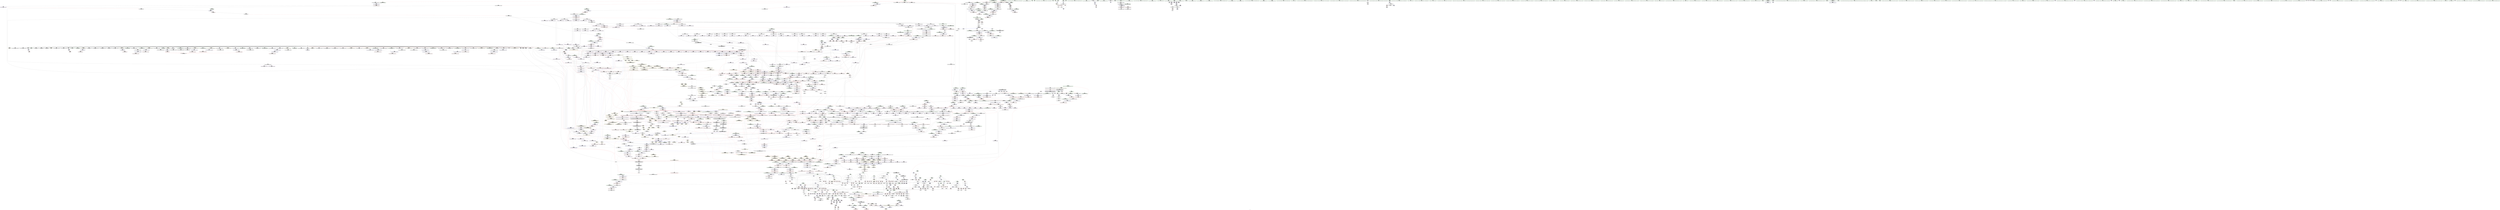 digraph "SVFG" {
	label="SVFG";

	Node0x560fffb08e90 [shape=record,color=grey,label="{NodeID: 0\nNullPtr}"];
	Node0x560fffb08e90 -> Node0x560ffff2f370[style=solid];
	Node0x560fffb08e90 -> Node0x560ffff2f470[style=solid];
	Node0x560fffb08e90 -> Node0x560ffff2f540[style=solid];
	Node0x560fffb08e90 -> Node0x560ffff2f610[style=solid];
	Node0x560fffb08e90 -> Node0x560ffff2f6e0[style=solid];
	Node0x560fffb08e90 -> Node0x560ffff2f7b0[style=solid];
	Node0x560fffb08e90 -> Node0x560ffff2f880[style=solid];
	Node0x560fffb08e90 -> Node0x560ffff2f950[style=solid];
	Node0x560fffb08e90 -> Node0x560ffff2fa20[style=solid];
	Node0x560fffb08e90 -> Node0x560ffff2faf0[style=solid];
	Node0x560fffb08e90 -> Node0x560ffff2fbc0[style=solid];
	Node0x560fffb08e90 -> Node0x560ffff2fc90[style=solid];
	Node0x560fffb08e90 -> Node0x560ffff2fd60[style=solid];
	Node0x560fffb08e90 -> Node0x560ffff2fe30[style=solid];
	Node0x560fffb08e90 -> Node0x560ffff2ff00[style=solid];
	Node0x560fffb08e90 -> Node0x560ffff2ffd0[style=solid];
	Node0x560fffb08e90 -> Node0x560ffff300a0[style=solid];
	Node0x560fffb08e90 -> Node0x560ffff30170[style=solid];
	Node0x560fffb08e90 -> Node0x560ffff30240[style=solid];
	Node0x560fffb08e90 -> Node0x560ffff30310[style=solid];
	Node0x560fffb08e90 -> Node0x560ffff303e0[style=solid];
	Node0x560fffb08e90 -> Node0x560ffff304b0[style=solid];
	Node0x560fffb08e90 -> Node0x560ffff30580[style=solid];
	Node0x560fffb08e90 -> Node0x560ffff30650[style=solid];
	Node0x560fffb08e90 -> Node0x560ffff30720[style=solid];
	Node0x560fffb08e90 -> Node0x560ffff307f0[style=solid];
	Node0x560fffb08e90 -> Node0x560ffff308c0[style=solid];
	Node0x560fffb08e90 -> Node0x560ffff30990[style=solid];
	Node0x560fffb08e90 -> Node0x560ffff30a60[style=solid];
	Node0x560fffb08e90 -> Node0x560ffff30b30[style=solid];
	Node0x560fffb08e90 -> Node0x560ffff30c00[style=solid];
	Node0x560fffb08e90 -> Node0x560ffff30cd0[style=solid];
	Node0x560fffb08e90 -> Node0x560ffff30da0[style=solid];
	Node0x560fffb08e90 -> Node0x560ffff30e70[style=solid];
	Node0x560fffb08e90 -> Node0x560ffff30f40[style=solid];
	Node0x560fffb08e90 -> Node0x560ffff31010[style=solid];
	Node0x560fffb08e90 -> Node0x560ffff310e0[style=solid];
	Node0x560fffb08e90 -> Node0x560ffff311b0[style=solid];
	Node0x560fffb08e90 -> Node0x560ffff31280[style=solid];
	Node0x560fffb08e90 -> Node0x560ffff31350[style=solid];
	Node0x560fffb08e90 -> Node0x560ffff31420[style=solid];
	Node0x560fffb08e90 -> Node0x560ffff314f0[style=solid];
	Node0x560fffb08e90 -> Node0x560ffff315c0[style=solid];
	Node0x560fffb08e90 -> Node0x560ffff31690[style=solid];
	Node0x560fffb08e90 -> Node0x560ffff31760[style=solid];
	Node0x560fffb08e90 -> Node0x560ffff25480[style=solid];
	Node0x560fffb08e90 -> Node0x560ffff25550[style=solid];
	Node0x560fffb08e90 -> Node0x560ffff25620[style=solid];
	Node0x560fffb08e90 -> Node0x560ffff256f0[style=solid];
	Node0x560fffb08e90 -> Node0x560ffff257c0[style=solid];
	Node0x560fffb08e90 -> Node0x560ffff25890[style=solid];
	Node0x560fffb08e90 -> Node0x560ffff25960[style=solid];
	Node0x560fffb08e90 -> Node0x560ffff25a30[style=solid];
	Node0x560fffb08e90 -> Node0x560ffff25b00[style=solid];
	Node0x560fffb08e90 -> Node0x560ffff25bd0[style=solid];
	Node0x560fffb08e90 -> Node0x560ffff25ca0[style=solid];
	Node0x560fffb08e90 -> Node0x560ffff25d70[style=solid];
	Node0x560fffb08e90 -> Node0x560ffff25e40[style=solid];
	Node0x560fffb08e90 -> Node0x560ffff6e900[style=solid];
	Node0x560fffb08e90 -> Node0x560ffff6f390[style=solid];
	Node0x560fffb08e90 -> Node0x560ffff6fa10[style=solid];
	Node0x560fffb08e90 -> Node0x560ffff6fae0[style=solid];
	Node0x560fffb08e90 -> Node0x560ffff6fbb0[style=solid];
	Node0x560fffb08e90 -> Node0x560ffff6fc80[style=solid];
	Node0x560fffb08e90 -> Node0x560ffffa44a0[style=solid];
	Node0x560fffb08e90:s64 -> Node0x561000116fe0[style=solid,color=red];
	Node0x560fffb08e90:s64 -> Node0x5610001121b0[style=solid,color=red];
	Node0x560ffff28470 [shape=record,color=black,label="{NodeID: 443\n1061\<--1060\n\<--\n_ZNSt16allocator_traitsISaIPSt4pairIiiEEE10deallocateERS3_PS2_m\n|{<s0>64}}"];
	Node0x560ffff28470:s0 -> Node0x56100010d800[style=solid,color=red];
	Node0x560ffff37810 [shape=record,color=red,label="{NodeID: 886\n227\<--65\n\<--nr48\n_Z4goodPA50_cii\n}"];
	Node0x560ffff37810 -> Node0x560ffff51530[style=solid];
	Node0x560ffff6d8c0 [shape=record,color=blue,label="{NodeID: 1329\n1036\<--1035\nthis.addr\<--this\n_ZNKSt11_Deque_baseISt4pairIiiESaIS1_EE20_M_get_map_allocatorEv\n}"];
	Node0x560ffff6d8c0 -> Node0x560ffff5cce0[style=dashed];
	Node0x560ffff212e0 [shape=record,color=green,label="{NodeID: 222\n1484\<--1485\n_ZNSt11_Deque_baseISt4pairIiiESaIS1_EE16_M_allocate_nodeEv\<--_ZNSt11_Deque_baseISt4pairIiiESaIS1_EE16_M_allocate_nodeEv_field_insensitive\n}"];
	Node0x560ffff43cb0 [shape=record,color=purple,label="{NodeID: 665\n1329\<--1328\nadd.ptr27\<--\n_ZNSt11_Deque_baseISt4pairIiiESaIS1_EE17_M_initialize_mapEm\n|{<s0>85}}"];
	Node0x560ffff43cb0:s0 -> Node0x561000113310[style=solid,color=red];
	Node0x56100010ba70 [shape=record,color=black,label="{NodeID: 3322\n2311 = PHI(2315, )\n}"];
	Node0x56100010ba70 -> Node0x560ffff3d310[style=solid];
	Node0x561000014990 [shape=record,color=black,label="{NodeID: 2215\nMR_56V_5 = PHI(MR_56V_6, MR_56V_4, )\npts\{440000 440001 \}\n|{|<s4>14}}"];
	Node0x561000014990 -> Node0x561000004060[style=dashed];
	Node0x561000014990 -> Node0x56100000b860[style=dashed];
	Node0x561000014990 -> Node0x561000014990[style=dashed];
	Node0x561000014990 -> Node0x561000020cc0[style=dashed];
	Node0x561000014990:s4 -> Node0x5610000234a0[style=dashed,color=red];
	Node0x560ffff624a0 [shape=record,color=red,label="{NodeID: 1108\n1896\<--1887\nthis1\<--this.addr\n_ZN9__gnu_cxx13new_allocatorISt4pairIiiEE9constructIS2_JS2_EEEvPT_DpOT0_\n}"];
	Node0x560fffeb1ce0 [shape=record,color=green,label="{NodeID: 1\n5\<--1\n\<--dummyObj\nCan only get source location for instruction, argument, global var or function.}"];
	Node0x5610000224a0 [shape=record,color=yellow,style=double,label="{NodeID: 2658\n42V_1 = ENCHI(MR_42V_0)\npts\{1596 \}\nFun[_ZNSt11_Deque_baseISt4pairIiiESaIS1_EED2Ev]|{<s0>45}}"];
	Node0x5610000224a0:s0 -> Node0x561000049150[style=dashed,color=red];
	Node0x560ffff28540 [shape=record,color=black,label="{NodeID: 444\n1074\<--1073\n\<--this1\n_ZNSaIPSt4pairIiiEED2Ev\n|{<s0>65}}"];
	Node0x560ffff28540:s0 -> Node0x5610000f1f60[style=solid,color=red];
	Node0x560ffff378e0 [shape=record,color=red,label="{NodeID: 887\n230\<--65\n\<--nr48\n_Z4goodPA50_cii\n}"];
	Node0x560ffff378e0 -> Node0x560ffff516b0[style=solid];
	Node0x560ffff6d990 [shape=record,color=blue,label="{NodeID: 1330\n1051\<--1048\n__a.addr\<--__a\n_ZNSt16allocator_traitsISaIPSt4pairIiiEEE10deallocateERS3_PS2_m\n}"];
	Node0x560ffff6d990 -> Node0x560ffff5cdb0[style=dashed];
	Node0x560ffff213e0 [shape=record,color=green,label="{NodeID: 223\n1530\<--1531\nthis.addr\<--this.addr_field_insensitive\n_ZNSt15_Deque_iteratorISt4pairIiiERS1_PS1_E11_M_set_nodeEPS3_\n}"];
	Node0x560ffff213e0 -> Node0x560ffff601b0[style=solid];
	Node0x560ffff213e0 -> Node0x560ffff70cc0[style=solid];
	Node0x560ffff43d80 [shape=record,color=purple,label="{NodeID: 666\n1380\<--1379\n_M_cur\<--this1\n_ZNSt15_Deque_iteratorISt4pairIiiERS1_PS1_EC2Ev\n}"];
	Node0x560ffff43d80 -> Node0x560ffff6fa10[style=solid];
	Node0x56100010bb80 [shape=record,color=black,label="{NodeID: 3323\n2334 = PHI(2338, )\n}"];
	Node0x56100010bb80 -> Node0x560ffff3d3e0[style=solid];
	Node0x561000014e90 [shape=record,color=black,label="{NodeID: 2216\nMR_62V_5 = PHI(MR_62V_7, MR_62V_4, )\npts\{440003 440004 440005 440007 440008 440009 \}\n|{|<s4>8|<s5>9|<s6>14}}"];
	Node0x561000014e90 -> Node0x561000000e60[style=dashed];
	Node0x561000014e90 -> Node0x561000004560[style=dashed];
	Node0x561000014e90 -> Node0x56100000bd60[style=dashed];
	Node0x561000014e90 -> Node0x560fffffc980[style=dashed];
	Node0x561000014e90:s4 -> Node0x561000044f50[style=dashed,color=red];
	Node0x561000014e90:s5 -> Node0x561000044f50[style=dashed,color=red];
	Node0x561000014e90:s6 -> Node0x5610000234a0[style=dashed,color=red];
	Node0x560ffff62570 [shape=record,color=red,label="{NodeID: 1109\n1897\<--1889\n\<--__p.addr\n_ZN9__gnu_cxx13new_allocatorISt4pairIiiEE9constructIS2_JS2_EEEvPT_DpOT0_\n}"];
	Node0x560ffff62570 -> Node0x560ffff3ace0[style=solid];
	Node0x560ffff115f0 [shape=record,color=green,label="{NodeID: 2\n13\<--1\n.str\<--dummyObj\nGlob }"];
	Node0x561000022580 [shape=record,color=yellow,style=double,label="{NodeID: 2659\n217V_1 = ENCHI(MR_217V_0)\npts\{440000 \}\nFun[_ZNSt11_Deque_baseISt4pairIiiESaIS1_EED2Ev]}"];
	Node0x561000022580 -> Node0x560ffff5b070[style=dashed];
	Node0x561000022580 -> Node0x560ffff5b2e0[style=dashed];
	Node0x560ffff28610 [shape=record,color=black,label="{NodeID: 445\n1086\<--1085\n\<--_M_impl\n_ZNKSt11_Deque_baseISt4pairIiiESaIS1_EE19_M_get_Tp_allocatorEv\n}"];
	Node0x560ffff28610 -> Node0x560ffff286e0[style=solid];
	Node0x560ffff379b0 [shape=record,color=red,label="{NodeID: 888\n241\<--65\n\<--nr48\n_Z4goodPA50_cii\n}"];
	Node0x560ffff379b0 -> Node0x560ffff26a70[style=solid];
	Node0x560ffff6da60 [shape=record,color=blue,label="{NodeID: 1331\n1053\<--1049\n__p.addr\<--__p\n_ZNSt16allocator_traitsISaIPSt4pairIiiEEE10deallocateERS3_PS2_m\n}"];
	Node0x560ffff6da60 -> Node0x560ffff5ce80[style=dashed];
	Node0x560ffff214b0 [shape=record,color=green,label="{NodeID: 224\n1532\<--1533\n__new_node.addr\<--__new_node.addr_field_insensitive\n_ZNSt15_Deque_iteratorISt4pairIiiERS1_PS1_E11_M_set_nodeEPS3_\n}"];
	Node0x560ffff214b0 -> Node0x560ffff60280[style=solid];
	Node0x560ffff214b0 -> Node0x560ffff60350[style=solid];
	Node0x560ffff214b0 -> Node0x560ffff70d90[style=solid];
	Node0x560ffff43e50 [shape=record,color=purple,label="{NodeID: 667\n1382\<--1379\n_M_first\<--this1\n_ZNSt15_Deque_iteratorISt4pairIiiERS1_PS1_EC2Ev\n}"];
	Node0x560ffff43e50 -> Node0x560ffff6fae0[style=solid];
	Node0x56100010bcc0 [shape=record,color=black,label="{NodeID: 3324\n2391 = PHI(2395, )\n}"];
	Node0x56100010bcc0 -> Node0x560ffff3da60[style=solid];
	Node0x560ffff62640 [shape=record,color=red,label="{NodeID: 1110\n1900\<--1891\n\<--__args.addr\n_ZN9__gnu_cxx13new_allocatorISt4pairIiiEE9constructIS2_JS2_EEEvPT_DpOT0_\n|{<s0>130}}"];
	Node0x560ffff62640:s0 -> Node0x561000113590[style=solid,color=red];
	Node0x560fffedf810 [shape=record,color=green,label="{NodeID: 3\n15\<--1\n.str.1\<--dummyObj\nGlob }"];
	Node0x561000022660 [shape=record,color=yellow,style=double,label="{NodeID: 2660\n219V_1 = ENCHI(MR_219V_0)\npts\{440001 \}\nFun[_ZNSt11_Deque_baseISt4pairIiiESaIS1_EED2Ev]}"];
	Node0x561000022660 -> Node0x560ffff5b3b0[style=dashed];
	Node0x560ffff286e0 [shape=record,color=black,label="{NodeID: 446\n1079\<--1086\n_ZNKSt11_Deque_baseISt4pairIiiESaIS1_EE19_M_get_Tp_allocatorEv_ret\<--\n_ZNKSt11_Deque_baseISt4pairIiiESaIS1_EE19_M_get_Tp_allocatorEv\n|{<s0>62}}"];
	Node0x560ffff286e0:s0 -> Node0x561000108f40[style=solid,color=blue];
	Node0x560ffff37a80 [shape=record,color=red,label="{NodeID: 889\n250\<--65\n\<--nr48\n_Z4goodPA50_cii\n}"];
	Node0x560ffff37a80 -> Node0x560ffff26c10[style=solid];
	Node0x561000046350 [shape=record,color=yellow,style=double,label="{NodeID: 2439\n88V_1 = ENCHI(MR_88V_0)\npts\{440002 440006 \}\nFun[_ZNSt15_Deque_iteratorISt4pairIiiERS1_PS1_EC2ERKS4_]}"];
	Node0x561000046350 -> Node0x560ffff5b890[style=dashed];
	Node0x560ffff6db30 [shape=record,color=blue,label="{NodeID: 1332\n1055\<--1050\n__n.addr\<--__n\n_ZNSt16allocator_traitsISaIPSt4pairIiiEEE10deallocateERS3_PS2_m\n}"];
	Node0x560ffff6db30 -> Node0x560ffff5cf50[style=dashed];
	Node0x560ffff21580 [shape=record,color=green,label="{NodeID: 225\n1547\<--1548\n_ZNSt15_Deque_iteratorISt4pairIiiERS1_PS1_E14_S_buffer_sizeEv\<--_ZNSt15_Deque_iteratorISt4pairIiiERS1_PS1_E14_S_buffer_sizeEv_field_insensitive\n}"];
	Node0x560ffff43f20 [shape=record,color=purple,label="{NodeID: 668\n1384\<--1379\n_M_last\<--this1\n_ZNSt15_Deque_iteratorISt4pairIiiERS1_PS1_EC2Ev\n}"];
	Node0x560ffff43f20 -> Node0x560ffff6fbb0[style=solid];
	Node0x56100010be00 [shape=record,color=black,label="{NodeID: 3325\n2482 = PHI(772, )\n|{<s0>165}}"];
	Node0x56100010be00:s0 -> Node0x561000117b50[style=solid,color=red];
	Node0x560ffff62710 [shape=record,color=red,label="{NodeID: 1111\n1915\<--1909\nthis1\<--this.addr\n_ZNSt5dequeISt4pairIiiESaIS1_EE22_M_reserve_map_at_backEm\n|{|<s3>132}}"];
	Node0x560ffff62710 -> Node0x560ffff3b020[style=solid];
	Node0x560ffff62710 -> Node0x560ffff3b0f0[style=solid];
	Node0x560ffff62710 -> Node0x560ffff3b1c0[style=solid];
	Node0x560ffff62710:s3 -> Node0x56100010cf70[style=solid,color=red];
	Node0x560fffedf8d0 [shape=record,color=green,label="{NodeID: 4\n17\<--1\n.str.2\<--dummyObj\nGlob }"];
	Node0x561000022740 [shape=record,color=yellow,style=double,label="{NodeID: 2661\n221V_1 = ENCHI(MR_221V_0)\npts\{440005 \}\nFun[_ZNSt11_Deque_baseISt4pairIiiESaIS1_EED2Ev]}"];
	Node0x561000022740 -> Node0x560ffff5b140[style=dashed];
	Node0x560ffff287b0 [shape=record,color=black,label="{NodeID: 447\n1098\<--1097\n\<--this1\n_ZNSaIPSt4pairIiiEEC2IS0_EERKSaIT_E\n|{<s0>66}}"];
	Node0x560ffff287b0:s0 -> Node0x561000116370[style=solid,color=red];
	Node0x560ffff37b50 [shape=record,color=red,label="{NodeID: 890\n234\<--67\n\<--nc50\n_Z4goodPA50_cii\n}"];
	Node0x560ffff37b50 -> Node0x560ffffa5e20[style=solid];
	Node0x561000046430 [shape=record,color=yellow,style=double,label="{NodeID: 2440\n199V_1 = ENCHI(MR_199V_0)\npts\{440003 440007 \}\nFun[_ZNSt15_Deque_iteratorISt4pairIiiERS1_PS1_EC2ERKS4_]}"];
	Node0x561000046430 -> Node0x560ffff5b960[style=dashed];
	Node0x560ffff6dc00 [shape=record,color=blue,label="{NodeID: 1333\n1070\<--1069\nthis.addr\<--this\n_ZNSaIPSt4pairIiiEED2Ev\n}"];
	Node0x560ffff6dc00 -> Node0x560ffff5d020[style=dashed];
	Node0x560ffff21680 [shape=record,color=green,label="{NodeID: 226\n1556\<--1557\n__a.addr\<--__a.addr_field_insensitive\n_ZNSt16allocator_traitsISaIPSt4pairIiiEEE8allocateERS3_m\n}"];
	Node0x560ffff21680 -> Node0x560ffff605c0[style=solid];
	Node0x560ffff21680 -> Node0x560ffff710d0[style=solid];
	Node0x560ffff43ff0 [shape=record,color=purple,label="{NodeID: 669\n1386\<--1379\n_M_node\<--this1\n_ZNSt15_Deque_iteratorISt4pairIiiERS1_PS1_EC2Ev\n}"];
	Node0x560ffff43ff0 -> Node0x560ffff6fc80[style=solid];
	Node0x56100010bf40 [shape=record,color=black,label="{NodeID: 3326\n2538 = PHI(2542, )\n}"];
	Node0x56100010bf40 -> Node0x560ffff3e830[style=solid];
	Node0x561000015d90 [shape=record,color=black,label="{NodeID: 2219\nMR_54V_6 = PHI(MR_54V_7, MR_54V_4, )\npts\{4180000 \}\n|{|<s5>30}}"];
	Node0x561000015d90 -> Node0x560ffff5a510[style=dashed];
	Node0x561000015d90 -> Node0x560ffff6ac10[style=dashed];
	Node0x561000015d90 -> Node0x561000015d90[style=dashed];
	Node0x561000015d90 -> Node0x561000019e90[style=dashed];
	Node0x561000015d90 -> Node0x561000039fb0[style=dashed];
	Node0x561000015d90:s5 -> Node0x56100004ecd0[style=dashed,color=red];
	Node0x560ffff627e0 [shape=record,color=red,label="{NodeID: 1112\n1916\<--1911\n\<--__nodes_to_add.addr\n_ZNSt5dequeISt4pairIiiESaIS1_EE22_M_reserve_map_at_backEm\n}"];
	Node0x560ffff627e0 -> Node0x560ffff9eaa0[style=solid];
	Node0x560fffedf990 [shape=record,color=green,label="{NodeID: 5\n19\<--1\n.str.3\<--dummyObj\nGlob }"];
	Node0x561000022820 [shape=record,color=yellow,style=double,label="{NodeID: 2662\n223V_1 = ENCHI(MR_223V_0)\npts\{440009 \}\nFun[_ZNSt11_Deque_baseISt4pairIiiESaIS1_EED2Ev]}"];
	Node0x561000022820 -> Node0x560ffff5b210[style=dashed];
	Node0x560ffff28880 [shape=record,color=black,label="{NodeID: 448\n1125\<--1124\n\<--\n_ZN9__gnu_cxx13new_allocatorIPSt4pairIiiEE10deallocateEPS3_m\n}"];
	Node0x560ffff37c20 [shape=record,color=red,label="{NodeID: 891\n237\<--67\n\<--nc50\n_Z4goodPA50_cii\n}"];
	Node0x560ffff37c20 -> Node0x560ffffa5ca0[style=solid];
	Node0x561000046510 [shape=record,color=yellow,style=double,label="{NodeID: 2441\n201V_1 = ENCHI(MR_201V_0)\npts\{440004 440008 \}\nFun[_ZNSt15_Deque_iteratorISt4pairIiiERS1_PS1_EC2ERKS4_]}"];
	Node0x561000046510 -> Node0x560ffff5ba30[style=dashed];
	Node0x560ffff6dcd0 [shape=record,color=blue,label="{NodeID: 1334\n1081\<--1080\nthis.addr\<--this\n_ZNKSt11_Deque_baseISt4pairIiiESaIS1_EE19_M_get_Tp_allocatorEv\n}"];
	Node0x560ffff6dcd0 -> Node0x560ffff5d0f0[style=dashed];
	Node0x560ffff21750 [shape=record,color=green,label="{NodeID: 227\n1558\<--1559\n__n.addr\<--__n.addr_field_insensitive\n_ZNSt16allocator_traitsISaIPSt4pairIiiEEE8allocateERS3_m\n}"];
	Node0x560ffff21750 -> Node0x560ffff60690[style=solid];
	Node0x560ffff21750 -> Node0x560ffff711a0[style=solid];
	Node0x560ffff440c0 [shape=record,color=purple,label="{NodeID: 670\n1490\<--1489\nincdec.ptr\<--\n_ZNSt11_Deque_baseISt4pairIiiESaIS1_EE15_M_create_nodesEPPS1_S5_\n}"];
	Node0x560ffff440c0 -> Node0x560ffff708b0[style=solid];
	Node0x56100010c080 [shape=record,color=black,label="{NodeID: 3327\n2317 = PHI(2308, )\n1st arg _ZSt22__copy_move_backward_aILb0EPPSt4pairIiiES3_ET1_T0_S5_S4_ }"];
	Node0x56100010c080 -> Node0x560ffff74c20[style=solid];
	Node0x561000016290 [shape=record,color=black,label="{NodeID: 2220\nMR_110V_3 = PHI(MR_110V_4, MR_110V_2, )\npts\{406 \}\n}"];
	Node0x561000016290 -> Node0x560ffff38ac0[style=dashed];
	Node0x561000016290 -> Node0x560ffff38b90[style=dashed];
	Node0x561000016290 -> Node0x560ffff38c60[style=dashed];
	Node0x561000016290 -> Node0x560ffff6b6a0[style=dashed];
	Node0x560ffff628b0 [shape=record,color=red,label="{NodeID: 1113\n1938\<--1911\n\<--__nodes_to_add.addr\n_ZNSt5dequeISt4pairIiiESaIS1_EE22_M_reserve_map_at_backEm\n|{<s0>132}}"];
	Node0x560ffff628b0:s0 -> Node0x56100010d080[style=solid,color=red];
	Node0x560fffedfa50 [shape=record,color=green,label="{NodeID: 6\n21\<--1\n.str.4\<--dummyObj\nGlob }"];
	Node0x560ffff28950 [shape=record,color=black,label="{NodeID: 449\n1141\<--1140\n\<--this1\n_ZNSaISt4pairIiiEED2Ev\n|{<s0>68}}"];
	Node0x560ffff28950:s0 -> Node0x56100010f470[style=solid,color=red];
	Node0x560ffff37cf0 [shape=record,color=red,label="{NodeID: 892\n244\<--67\n\<--nc50\n_Z4goodPA50_cii\n}"];
	Node0x560ffff37cf0 -> Node0x560ffff26b40[style=solid];
	Node0x5610000465f0 [shape=record,color=yellow,style=double,label="{NodeID: 2442\n156V_1 = ENCHI(MR_156V_0)\npts\{440005 440009 \}\nFun[_ZNSt15_Deque_iteratorISt4pairIiiERS1_PS1_EC2ERKS4_]}"];
	Node0x5610000465f0 -> Node0x560ffff5bb00[style=dashed];
	Node0x560ffff6dda0 [shape=record,color=blue,label="{NodeID: 1335\n1091\<--1089\nthis.addr\<--this\n_ZNSaIPSt4pairIiiEEC2IS0_EERKSaIT_E\n}"];
	Node0x560ffff6dda0 -> Node0x560ffff5d1c0[style=dashed];
	Node0x560ffff21820 [shape=record,color=green,label="{NodeID: 228\n1566\<--1567\n_ZN9__gnu_cxx13new_allocatorIPSt4pairIiiEE8allocateEmPKv\<--_ZN9__gnu_cxx13new_allocatorIPSt4pairIiiEE8allocateEmPKv_field_insensitive\n}"];
	Node0x560ffff44190 [shape=record,color=purple,label="{NodeID: 671\n1538\<--1536\n_M_node\<--this1\n_ZNSt15_Deque_iteratorISt4pairIiiERS1_PS1_E11_M_set_nodeEPS3_\n}"];
	Node0x560ffff44190 -> Node0x560ffff70e60[style=solid];
	Node0x56100010c1c0 [shape=record,color=black,label="{NodeID: 3328\n2318 = PHI(2310, )\n2nd arg _ZSt22__copy_move_backward_aILb0EPPSt4pairIiiES3_ET1_T0_S5_S4_ }"];
	Node0x56100010c1c0 -> Node0x560ffff74cf0[style=solid];
	Node0x561000016790 [shape=record,color=black,label="{NodeID: 2221\nMR_112V_2 = PHI(MR_112V_3, MR_112V_1, )\npts\{408 \}\n}"];
	Node0x561000016790 -> Node0x560ffff6a4c0[style=dashed];
	Node0x560ffff62980 [shape=record,color=red,label="{NodeID: 1114\n1921\<--1920\n\<--_M_map_size\n_ZNSt5dequeISt4pairIiiESaIS1_EE22_M_reserve_map_at_backEm\n}"];
	Node0x560ffff62980 -> Node0x560ffff9e620[style=solid];
	Node0x560fffedfb10 [shape=record,color=green,label="{NodeID: 7\n76\<--1\n\<--dummyObj\nCan only get source location for instruction, argument, global var or function.}"];
	Node0x560ffff28a20 [shape=record,color=black,label="{NodeID: 450\n1159\<--1158\n\<--this1\n_ZNSt5dequeISt4pairIiiESaIS1_EEC2Ev\n|{<s0>69}}"];
	Node0x560ffff28a20:s0 -> Node0x561000118bf0[style=solid,color=red];
	Node0x560ffff37dc0 [shape=record,color=red,label="{NodeID: 893\n253\<--67\n\<--nc50\n_Z4goodPA50_cii\n}"];
	Node0x560ffff37dc0 -> Node0x560ffff26ce0[style=solid];
	Node0x560ffff6de70 [shape=record,color=blue,label="{NodeID: 1336\n1093\<--1090\n.addr\<--\n_ZNSaIPSt4pairIiiEEC2IS0_EERKSaIT_E\n}"];
	Node0x560ffff294a0 [shape=record,color=green,label="{NodeID: 229\n1573\<--1574\nthis.addr\<--this.addr_field_insensitive\n_ZN9__gnu_cxx13new_allocatorIPSt4pairIiiEE8allocateEmPKv\n}"];
	Node0x560ffff294a0 -> Node0x560ffff60760[style=solid];
	Node0x560ffff294a0 -> Node0x560ffff71270[style=solid];
	Node0x560ffff44260 [shape=record,color=purple,label="{NodeID: 672\n1542\<--1536\n_M_first\<--this1\n_ZNSt15_Deque_iteratorISt4pairIiiERS1_PS1_E11_M_set_nodeEPS3_\n}"];
	Node0x560ffff44260 -> Node0x560ffff70f30[style=solid];
	Node0x56100010c300 [shape=record,color=black,label="{NodeID: 3329\n773 = PHI(708, 2481, )\n0th arg _ZNSt11_Deque_baseISt4pairIiiESaIS1_EE19_M_get_Tp_allocatorEv }"];
	Node0x56100010c300 -> Node0x560ffff6c200[style=solid];
	Node0x561000016c90 [shape=record,color=black,label="{NodeID: 2222\nMR_114V_2 = PHI(MR_114V_3, MR_114V_1, )\npts\{410 \}\n}"];
	Node0x561000016c90 -> Node0x560ffff6a590[style=dashed];
	Node0x561000016c90 -> Node0x561000016c90[style=dashed];
	Node0x560ffff62a50 [shape=record,color=red,label="{NodeID: 1115\n1926\<--1925\n\<--_M_node\n_ZNSt5dequeISt4pairIiiESaIS1_EE22_M_reserve_map_at_backEm\n}"];
	Node0x560ffff62a50 -> Node0x560ffff3b290[style=solid];
	Node0x560fffedfbd0 [shape=record,color=green,label="{NodeID: 8\n77\<--1\n\<--dummyObj\nCan only get source location for instruction, argument, global var or function.}"];
	Node0x560ffff28af0 [shape=record,color=black,label="{NodeID: 451\n1201\<--1200\n\<--this1\n_ZNSt11_Deque_baseISt4pairIiiESaIS1_EE11_Deque_implC2Ev\n|{<s0>73}}"];
	Node0x560ffff28af0:s0 -> Node0x5610001125f0[style=solid,color=red];
	Node0x560ffff37e90 [shape=record,color=red,label="{NodeID: 894\n96\<--95\n\<--arrayidx2\n_Z4goodPA50_cii\n}"];
	Node0x560ffff37e90 -> Node0x560ffffa3a20[style=solid];
	Node0x560ffff6df40 [shape=record,color=blue,label="{NodeID: 1337\n1105\<--1104\nthis.addr\<--this\n_ZN9__gnu_cxx13new_allocatorIPSt4pairIiiEEC2Ev\n}"];
	Node0x560ffff6df40 -> Node0x560ffff5d290[style=dashed];
	Node0x560ffff29570 [shape=record,color=green,label="{NodeID: 230\n1575\<--1576\n__n.addr\<--__n.addr_field_insensitive\n_ZN9__gnu_cxx13new_allocatorIPSt4pairIiiEE8allocateEmPKv\n}"];
	Node0x560ffff29570 -> Node0x560ffff60830[style=solid];
	Node0x560ffff29570 -> Node0x560ffff60900[style=solid];
	Node0x560ffff29570 -> Node0x560ffff71340[style=solid];
	Node0x560ffff44330 [shape=record,color=purple,label="{NodeID: 673\n1544\<--1536\n_M_first2\<--this1\n_ZNSt15_Deque_iteratorISt4pairIiiERS1_PS1_E11_M_set_nodeEPS3_\n}"];
	Node0x560ffff44330 -> Node0x560ffff604f0[style=solid];
	Node0x56100010c510 [shape=record,color=black,label="{NodeID: 3330\n1375 = PHI(1209, 1213, )\n0th arg _ZNSt15_Deque_iteratorISt4pairIiiERS1_PS1_EC2Ev }"];
	Node0x56100010c510 -> Node0x560ffff6f940[style=solid];
	Node0x561000017190 [shape=record,color=black,label="{NodeID: 2223\nMR_116V_2 = PHI(MR_116V_3, MR_116V_1, )\npts\{412 \}\n}"];
	Node0x561000017190 -> Node0x560ffff6a660[style=dashed];
	Node0x561000017190 -> Node0x561000017190[style=dashed];
	Node0x560ffff62b20 [shape=record,color=red,label="{NodeID: 1116\n1930\<--1929\n\<--_M_map\n_ZNSt5dequeISt4pairIiiESaIS1_EE22_M_reserve_map_at_backEm\n}"];
	Node0x560ffff62b20 -> Node0x560ffff3b360[style=solid];
	Node0x560fffedfc90 [shape=record,color=green,label="{NodeID: 9\n78\<--1\n\<--dummyObj\nCan only get source location for instruction, argument, global var or function.|{<s0>132}}"];
	Node0x560fffedfc90:s0 -> Node0x56100010d1c0[style=solid,color=red];
	Node0x561000022c00 [shape=record,color=yellow,style=double,label="{NodeID: 2666\n42V_1 = ENCHI(MR_42V_0)\npts\{1596 \}\nFun[_ZSt4copyIPPSt4pairIiiES3_ET0_T_S5_S4_]|{<s0>143}}"];
	Node0x561000022c00:s0 -> Node0x561000040930[style=dashed,color=red];
	Node0x560ffff28bc0 [shape=record,color=black,label="{NodeID: 452\n1369\<--1368\n\<--this1\n_ZNSaISt4pairIiiEEC2Ev\n|{<s0>88}}"];
	Node0x560ffff28bc0:s0 -> Node0x56100010e340[style=solid,color=red];
	Node0x560ffff37f60 [shape=record,color=red,label="{NodeID: 895\n136\<--135\n\<--first\n_Z4goodPA50_cii\n}"];
	Node0x560ffff37f60 -> Node0x560ffff68ac0[style=solid];
	Node0x560ffff6e010 [shape=record,color=blue,label="{NodeID: 1338\n1114\<--1111\nthis.addr\<--this\n_ZN9__gnu_cxx13new_allocatorIPSt4pairIiiEE10deallocateEPS3_m\n}"];
	Node0x560ffff6e010 -> Node0x560ffff5d360[style=dashed];
	Node0x560ffff29640 [shape=record,color=green,label="{NodeID: 231\n1577\<--1578\n.addr\<--.addr_field_insensitive\n_ZN9__gnu_cxx13new_allocatorIPSt4pairIiiEE8allocateEmPKv\n}"];
	Node0x560ffff29640 -> Node0x560ffff71410[style=solid];
	Node0x560ffff44400 [shape=record,color=purple,label="{NodeID: 674\n1550\<--1536\n_M_last\<--this1\n_ZNSt15_Deque_iteratorISt4pairIiiERS1_PS1_E11_M_set_nodeEPS3_\n}"];
	Node0x560ffff44400 -> Node0x560ffff71000[style=solid];
	Node0x56100010c690 [shape=record,color=black,label="{NodeID: 3331\n975 = PHI(960, )\n0th arg _ZNSt16allocator_traitsISaISt4pairIiiEEE10deallocateERS2_PS1_m }"];
	Node0x56100010c690 -> Node0x560ffff6d310[style=solid];
	Node0x561000017690 [shape=record,color=black,label="{NodeID: 2224\nMR_118V_2 = PHI(MR_118V_3, MR_118V_1, )\npts\{414 \}\n}"];
	Node0x561000017690 -> Node0x560ffff6a730[style=dashed];
	Node0x561000017690 -> Node0x561000017690[style=dashed];
	Node0x560ffff62bf0 [shape=record,color=red,label="{NodeID: 1117\n1968\<--1948\nthis1\<--this.addr\n_ZNSt5dequeISt4pairIiiESaIS1_EE17_M_reallocate_mapEmb\n}"];
	Node0x560ffff62bf0 -> Node0x560ffff3b500[style=solid];
	Node0x560ffff62bf0 -> Node0x560ffff3b5d0[style=solid];
	Node0x560ffff62bf0 -> Node0x560ffff3b6a0[style=solid];
	Node0x560ffff62bf0 -> Node0x560ffff3b770[style=solid];
	Node0x560ffff62bf0 -> Node0x560ffff3b840[style=solid];
	Node0x560ffff62bf0 -> Node0x560ffff3b910[style=solid];
	Node0x560ffff62bf0 -> Node0x560ffff3b9e0[style=solid];
	Node0x560ffff62bf0 -> Node0x560ffff3bab0[style=solid];
	Node0x560ffff62bf0 -> Node0x560ffff3bb80[style=solid];
	Node0x560ffff62bf0 -> Node0x560ffff3bc50[style=solid];
	Node0x560ffff62bf0 -> Node0x560ffff3bd20[style=solid];
	Node0x560ffff62bf0 -> Node0x560ffff3bdf0[style=solid];
	Node0x560ffff62bf0 -> Node0x560ffff3bec0[style=solid];
	Node0x560ffff62bf0 -> Node0x560ffff3bf90[style=solid];
	Node0x560ffff62bf0 -> Node0x560ffff3c060[style=solid];
	Node0x560ffff62bf0 -> Node0x560ffff3c130[style=solid];
	Node0x560ffff62bf0 -> Node0x560ffff3c200[style=solid];
	Node0x560ffff62bf0 -> Node0x560ffff3c2d0[style=solid];
	Node0x560ffff62bf0 -> Node0x560ffff3c3a0[style=solid];
	Node0x560ffff62bf0 -> Node0x560ffff3c470[style=solid];
	Node0x560ffff62bf0 -> Node0x560ffff3c540[style=solid];
	Node0x560ffff62bf0 -> Node0x560ffff3c610[style=solid];
	Node0x560fffedfd90 [shape=record,color=green,label="{NodeID: 10\n112\<--1\n\<--dummyObj\nCan only get source location for instruction, argument, global var or function.}"];
	Node0x560ffff28c90 [shape=record,color=black,label="{NodeID: 453\n1396\<--1419\n_ZSt3maxImERKT_S2_S2__ret\<--\n_ZSt3maxImERKT_S2_S2_\n|{<s0>77|<s1>135}}"];
	Node0x560ffff28c90:s0 -> Node0x5610001091c0[style=solid,color=blue];
	Node0x560ffff28c90:s1 -> Node0x56100010a4a0[style=solid,color=blue];
	Node0x560ffff38030 [shape=record,color=red,label="{NodeID: 896\n140\<--139\n\<--second\n_Z4goodPA50_cii\n}"];
	Node0x560ffff38030 -> Node0x560ffff68b90[style=solid];
	Node0x560ffff6e0e0 [shape=record,color=blue,label="{NodeID: 1339\n1116\<--1112\n__p.addr\<--__p\n_ZN9__gnu_cxx13new_allocatorIPSt4pairIiiEE10deallocateEPS3_m\n}"];
	Node0x560ffff6e0e0 -> Node0x560ffff5d430[style=dashed];
	Node0x560ffff29710 [shape=record,color=green,label="{NodeID: 232\n1585\<--1586\n_ZNK9__gnu_cxx13new_allocatorIPSt4pairIiiEE8max_sizeEv\<--_ZNK9__gnu_cxx13new_allocatorIPSt4pairIiiEE8max_sizeEv_field_insensitive\n}"];
	Node0x560ffff444d0 [shape=record,color=purple,label="{NodeID: 675\n1618\<--1617\n_M_impl\<--this1\n_ZNSt11_Deque_baseISt4pairIiiESaIS1_EE16_M_allocate_nodeEv\n}"];
	Node0x560ffff444d0 -> Node0x560ffff29310[style=solid];
	Node0x56100010c7a0 [shape=record,color=black,label="{NodeID: 3332\n976 = PHI(961, )\n1st arg _ZNSt16allocator_traitsISaISt4pairIiiEEE10deallocateERS2_PS1_m }"];
	Node0x56100010c7a0 -> Node0x560ffff6d3e0[style=solid];
	Node0x561000017b90 [shape=record,color=black,label="{NodeID: 2225\nMR_120V_2 = PHI(MR_120V_3, MR_120V_1, )\npts\{416 \}\n}"];
	Node0x561000017b90 -> Node0x560ffff6a800[style=dashed];
	Node0x561000017b90 -> Node0x561000017b90[style=dashed];
	Node0x560ffff62cc0 [shape=record,color=red,label="{NodeID: 1118\n1986\<--1950\n\<--__nodes_to_add.addr\n_ZNSt5dequeISt4pairIiiESaIS1_EE17_M_reallocate_mapEmb\n}"];
	Node0x560ffff62cc0 -> Node0x560ffff9ec20[style=solid];
	Node0x560fffedfe90 [shape=record,color=green,label="{NodeID: 11\n126\<--1\n\<--dummyObj\nCan only get source location for instruction, argument, global var or function.}"];
	Node0x560ffff28d60 [shape=record,color=black,label="{NodeID: 454\n1421\<--1439\n_ZNSt11_Deque_baseISt4pairIiiESaIS1_EE15_M_allocate_mapEm_ret\<--call\n_ZNSt11_Deque_baseISt4pairIiiESaIS1_EE15_M_allocate_mapEm\n|{<s0>78|<s1>136}}"];
	Node0x560ffff28d60:s0 -> Node0x561000109300[style=solid,color=blue];
	Node0x560ffff28d60:s1 -> Node0x56100010a640[style=solid,color=blue];
	Node0x560ffff38100 [shape=record,color=red,label="{NodeID: 897\n182\<--181\n\<--arrayidx30\n_Z4goodPA50_cii\n}"];
	Node0x560ffff38100 -> Node0x560ffffa5220[style=solid];
	Node0x560ffff6e1b0 [shape=record,color=blue,label="{NodeID: 1340\n1118\<--1113\n.addr\<--\n_ZN9__gnu_cxx13new_allocatorIPSt4pairIiiEE10deallocateEPS3_m\n}"];
	Node0x560ffff29810 [shape=record,color=green,label="{NodeID: 233\n1590\<--1591\n_ZSt17__throw_bad_allocv\<--_ZSt17__throw_bad_allocv_field_insensitive\n}"];
	Node0x560ffff445a0 [shape=record,color=purple,label="{NodeID: 676\n1717\<--1716\n_M_impl\<--\n_ZNSt5dequeISt4pairIiiESaIS1_EE12emplace_backIJS1_EEEvDpOT_\n}"];
	Node0x56100010c8b0 [shape=record,color=black,label="{NodeID: 3333\n977 = PHI(962, )\n2nd arg _ZNSt16allocator_traitsISaISt4pairIiiEEE10deallocateERS2_PS1_m }"];
	Node0x56100010c8b0 -> Node0x560ffff6d4b0[style=solid];
	Node0x561000018090 [shape=record,color=black,label="{NodeID: 2226\nMR_122V_2 = PHI(MR_122V_3, MR_122V_1, )\npts\{420 \}\n}"];
	Node0x561000018090 -> Node0x561000018090[style=dashed];
	Node0x561000018090 -> Node0x561000038bb0[style=dashed];
	Node0x560ffff62d90 [shape=record,color=red,label="{NodeID: 1119\n2012\<--1950\n\<--__nodes_to_add.addr\n_ZNSt5dequeISt4pairIiiESaIS1_EE17_M_reallocate_mapEmb\n}"];
	Node0x560ffff62d90 -> Node0x560fff62a440[style=solid];
	Node0x560fffedff90 [shape=record,color=green,label="{NodeID: 12\n130\<--1\n\<--dummyObj\nCan only get source location for instruction, argument, global var or function.}"];
	Node0x560ffff28e30 [shape=record,color=black,label="{NodeID: 455\n1563\<--1562\n\<--\n_ZNSt16allocator_traitsISaIPSt4pairIiiEEE8allocateERS3_m\n|{<s0>100}}"];
	Node0x560ffff28e30:s0 -> Node0x561000116dc0[style=solid,color=red];
	Node0x560ffff381d0 [shape=record,color=red,label="{NodeID: 898\n247\<--246\n\<--arrayidx63\n_Z4goodPA50_cii\n}"];
	Node0x560ffff381d0 -> Node0x560ffff510b0[style=solid];
	Node0x560ffff6e280 [shape=record,color=blue,label="{NodeID: 1341\n1130\<--1129\nthis.addr\<--this\n_ZN9__gnu_cxx13new_allocatorIPSt4pairIiiEED2Ev\n}"];
	Node0x560ffff6e280 -> Node0x560ffff5d500[style=dashed];
	Node0x560ffff29910 [shape=record,color=green,label="{NodeID: 234\n1595\<--1596\ncall2\<--call2_field_insensitive\n_ZN9__gnu_cxx13new_allocatorIPSt4pairIiiEE8allocateEmPKv\n}"];
	Node0x560ffff29910 -> Node0x560ffff28fd0[style=solid];
	Node0x560ffff44670 [shape=record,color=purple,label="{NodeID: 677\n1718\<--1716\n_M_finish\<--\n_ZNSt5dequeISt4pairIiiESaIS1_EE12emplace_backIJS1_EEEvDpOT_\n}"];
	Node0x56100010c9c0 [shape=record,color=black,label="{NodeID: 3334\n330 = PHI(33, 65, )\n0th arg _ZSt9make_pairIRiS0_ESt4pairINSt17__decay_and_stripIT_E6__typeENS2_IT0_E6__typeEEOS3_OS6_ }"];
	Node0x56100010c9c0 -> Node0x560ffff69e40[style=solid];
	Node0x561000018590 [shape=record,color=black,label="{NodeID: 2227\nMR_124V_2 = PHI(MR_124V_3, MR_124V_1, )\npts\{422 \}\n}"];
	Node0x561000018590 -> Node0x561000018590[style=dashed];
	Node0x561000018590 -> Node0x5610000390b0[style=dashed];
	Node0x560ffff62e60 [shape=record,color=red,label="{NodeID: 1120\n2086\<--1950\n\<--__nodes_to_add.addr\n_ZNSt5dequeISt4pairIiiESaIS1_EE17_M_reallocate_mapEmb\n}"];
	Node0x560ffff62e60 -> Node0x560ffff9d300[style=solid];
	Node0x560fffee0090 [shape=record,color=green,label="{NodeID: 13\n144\<--1\n\<--dummyObj\nCan only get source location for instruction, argument, global var or function.}"];
	Node0x560ffff28f00 [shape=record,color=black,label="{NodeID: 456\n1553\<--1565\n_ZNSt16allocator_traitsISaIPSt4pairIiiEEE8allocateERS3_m_ret\<--call\n_ZNSt16allocator_traitsISaIPSt4pairIiiEEE8allocateERS3_m\n|{<s0>90}}"];
	Node0x560ffff28f00:s0 -> Node0x561000106e40[style=solid,color=blue];
	Node0x560ffff382a0 [shape=record,color=red,label="{NodeID: 899\n304\<--301\nthis1\<--this.addr\n_ZNSt5queueISt4pairIiiESt5dequeIS1_SaIS1_EEEC2IS4_vEEv\n}"];
	Node0x560ffff382a0 -> Node0x560ffff3fa10[style=solid];
	Node0x560ffff6e350 [shape=record,color=blue,label="{NodeID: 1342\n1137\<--1136\nthis.addr\<--this\n_ZNSaISt4pairIiiEED2Ev\n}"];
	Node0x560ffff6e350 -> Node0x560ffff5d5d0[style=dashed];
	Node0x560ffff299e0 [shape=record,color=green,label="{NodeID: 235\n1597\<--1598\n_Znwm\<--_Znwm_field_insensitive\n}"];
	Node0x560ffff44740 [shape=record,color=purple,label="{NodeID: 678\n1719\<--1716\n_M_cur\<--\n_ZNSt5dequeISt4pairIiiESaIS1_EE12emplace_backIJS1_EEEvDpOT_\n}"];
	Node0x560ffff44740 -> Node0x560ffff61530[style=solid];
	Node0x56100010cbd0 [shape=record,color=black,label="{NodeID: 3335\n331 = PHI(35, 67, )\n1st arg _ZSt9make_pairIRiS0_ESt4pairINSt17__decay_and_stripIT_E6__typeENS2_IT0_E6__typeEEOS3_OS6_ }"];
	Node0x56100010cbd0 -> Node0x560ffff69f10[style=solid];
	Node0x561000018a90 [shape=record,color=black,label="{NodeID: 2228\nMR_126V_2 = PHI(MR_126V_3, MR_126V_1, )\npts\{424 \}\n}"];
	Node0x561000018a90 -> Node0x561000018a90[style=dashed];
	Node0x561000018a90 -> Node0x5610000395b0[style=dashed];
	Node0x560ffff62f30 [shape=record,color=red,label="{NodeID: 1121\n2009\<--1952\n\<--__add_at_front.addr\n_ZNSt5dequeISt4pairIiiESaIS1_EE17_M_reallocate_mapEmb\n}"];
	Node0x560ffff62f30 -> Node0x560ffff3c880[style=solid];
	Node0x560fffee0190 [shape=record,color=green,label="{NodeID: 14\n455\<--1\n\<--dummyObj\nCan only get source location for instruction, argument, global var or function.}"];
	Node0x560ffff28fd0 [shape=record,color=black,label="{NodeID: 457\n1599\<--1595\n\<--call2\n_ZN9__gnu_cxx13new_allocatorIPSt4pairIiiEE8allocateEmPKv\n}"];
	Node0x560ffff28fd0 -> Node0x560ffff290a0[style=solid];
	Node0x560ffff38370 [shape=record,color=red,label="{NodeID: 900\n319\<--313\nthis1\<--this.addr\n_ZNSt5queueISt4pairIiiESt5dequeIS1_SaIS1_EEE4pushEOS1_\n}"];
	Node0x560ffff38370 -> Node0x560ffff3fae0[style=solid];
	Node0x560ffff6e420 [shape=record,color=blue,label="{NodeID: 1343\n1148\<--1147\nthis.addr\<--this\n_ZN9__gnu_cxx13new_allocatorISt4pairIiiEED2Ev\n}"];
	Node0x560ffff6e420 -> Node0x560ffff5d6a0[style=dashed];
	Node0x560ffff29ae0 [shape=record,color=green,label="{NodeID: 236\n1603\<--1604\nthis.addr\<--this.addr_field_insensitive\n_ZNK9__gnu_cxx13new_allocatorIPSt4pairIiiEE8max_sizeEv\n}"];
	Node0x560ffff29ae0 -> Node0x560ffff609d0[style=solid];
	Node0x560ffff29ae0 -> Node0x560ffff714e0[style=solid];
	Node0x560ffff44810 [shape=record,color=purple,label="{NodeID: 679\n1722\<--1721\n_M_impl2\<--\n_ZNSt5dequeISt4pairIiiESaIS1_EE12emplace_backIJS1_EEEvDpOT_\n}"];
	Node0x56100010cd50 [shape=record,color=black,label="{NodeID: 3336\n2518 = PHI(2469, )\n0th arg _ZN9__gnu_cxx13new_allocatorISt4pairIiiEE7destroyIS2_EEvPT_ }"];
	Node0x56100010cd50 -> Node0x560ffff759f0[style=solid];
	Node0x561000018f90 [shape=record,color=black,label="{NodeID: 2229\nMR_128V_2 = PHI(MR_128V_3, MR_128V_1, )\npts\{426 \}\n}"];
	Node0x561000018f90 -> Node0x561000018f90[style=dashed];
	Node0x561000018f90 -> Node0x561000039ab0[style=dashed];
	Node0x560ffff63000 [shape=record,color=red,label="{NodeID: 1122\n2083\<--1952\n\<--__add_at_front.addr\n_ZNSt5dequeISt4pairIiiESaIS1_EE17_M_reallocate_mapEmb\n}"];
	Node0x560ffff63000 -> Node0x560ffff3c950[style=solid];
	Node0x560fffee0290 [shape=record,color=green,label="{NodeID: 15\n590\<--1\n\<--dummyObj\nCan only get source location for instruction, argument, global var or function.}"];
	Node0x560ffff290a0 [shape=record,color=black,label="{NodeID: 458\n1569\<--1599\n_ZN9__gnu_cxx13new_allocatorIPSt4pairIiiEE8allocateEmPKv_ret\<--\n_ZN9__gnu_cxx13new_allocatorIPSt4pairIiiEE8allocateEmPKv\n|{<s0>100}}"];
	Node0x560ffff290a0:s0 -> Node0x5610001084f0[style=solid,color=blue];
	Node0x560ffff38440 [shape=record,color=red,label="{NodeID: 901\n321\<--315\n\<--__x.addr\n_ZNSt5queueISt4pairIiiESt5dequeIS1_SaIS1_EEE4pushEOS1_\n|{<s0>16}}"];
	Node0x560ffff38440:s0 -> Node0x561000117550[style=solid,color=red];
	Node0x560ffff6e4f0 [shape=record,color=blue,label="{NodeID: 1344\n1155\<--1154\nthis.addr\<--this\n_ZNSt5dequeISt4pairIiiESaIS1_EEC2Ev\n}"];
	Node0x560ffff6e4f0 -> Node0x560ffff5d770[style=dashed];
	Node0x560ffff29bb0 [shape=record,color=green,label="{NodeID: 237\n1614\<--1615\nthis.addr\<--this.addr_field_insensitive\n_ZNSt11_Deque_baseISt4pairIiiESaIS1_EE16_M_allocate_nodeEv\n}"];
	Node0x560ffff29bb0 -> Node0x560ffff60aa0[style=solid];
	Node0x560ffff29bb0 -> Node0x560ffff715b0[style=solid];
	Node0x560ffff448e0 [shape=record,color=purple,label="{NodeID: 680\n1723\<--1721\n_M_finish3\<--\n_ZNSt5dequeISt4pairIiiESaIS1_EE12emplace_backIJS1_EEEvDpOT_\n}"];
	Node0x56100010ce60 [shape=record,color=black,label="{NodeID: 3337\n2519 = PHI(2470, )\n1st arg _ZN9__gnu_cxx13new_allocatorISt4pairIiiEE7destroyIS2_EEvPT_ }"];
	Node0x56100010ce60 -> Node0x560ffff75ac0[style=solid];
	Node0x561000019490 [shape=record,color=black,label="{NodeID: 2230\nMR_130V_2 = PHI(MR_130V_3, MR_130V_1, )\npts\{428 \}\n}"];
	Node0x561000019490 -> Node0x560ffff6b0f0[style=dashed];
	Node0x561000019490 -> Node0x561000019490[style=dashed];
	Node0x560ffff630d0 [shape=record,color=red,label="{NodeID: 1123\n1985\<--1954\n\<--__old_num_nodes\n_ZNSt5dequeISt4pairIiiESaIS1_EE17_M_reallocate_mapEmb\n}"];
	Node0x560ffff630d0 -> Node0x560ffff9ec20[style=solid];
	Node0x560fffee0390 [shape=record,color=green,label="{NodeID: 16\n591\<--1\n\<--dummyObj\nCan only get source location for instruction, argument, global var or function.}"];
	Node0x560ffff29170 [shape=record,color=black,label="{NodeID: 459\n1601\<--1608\n_ZNK9__gnu_cxx13new_allocatorIPSt4pairIiiEE8max_sizeEv_ret\<--\n_ZNK9__gnu_cxx13new_allocatorIPSt4pairIiiEE8max_sizeEv\n|{<s0>101}}"];
	Node0x560ffff29170:s0 -> Node0x5610001086c0[style=solid,color=blue];
	Node0x560ffff38510 [shape=record,color=red,label="{NodeID: 902\n340\<--334\n\<--__x.addr\n_ZSt9make_pairIRiS0_ESt4pairINSt17__decay_and_stripIT_E6__typeENS2_IT0_E6__typeEEOS3_OS6_\n|{<s0>18}}"];
	Node0x560ffff38510:s0 -> Node0x56100010ee00[style=solid,color=red];
	Node0x561000046f70 [shape=record,color=yellow,style=double,label="{NodeID: 2452\n416V_1 = ENCHI(MR_416V_0)\npts\{1234 \}\nFun[_ZNSt11_Deque_baseISt4pairIiiESaIS1_EE17_M_initialize_mapEm]}"];
	Node0x561000046f70 -> Node0x560ffff6f1f0[style=dashed];
	Node0x560ffff6e5c0 [shape=record,color=blue,label="{NodeID: 1345\n1166\<--1165\nthis.addr\<--this\n_ZNSt11_Deque_baseISt4pairIiiESaIS1_EEC2Ev\n}"];
	Node0x560ffff6e5c0 -> Node0x560ffff5d840[style=dashed];
	Node0x560ffff29c80 [shape=record,color=green,label="{NodeID: 238\n1622\<--1623\n_ZNSt16allocator_traitsISaISt4pairIiiEEE8allocateERS2_m\<--_ZNSt16allocator_traitsISaISt4pairIiiEEE8allocateERS2_m_field_insensitive\n}"];
	Node0x560ffff449b0 [shape=record,color=purple,label="{NodeID: 681\n1724\<--1721\n_M_last\<--\n_ZNSt5dequeISt4pairIiiESaIS1_EE12emplace_backIJS1_EEEvDpOT_\n}"];
	Node0x560ffff449b0 -> Node0x560ffff61600[style=solid];
	Node0x56100010cf70 [shape=record,color=black,label="{NodeID: 3338\n1945 = PHI(1915, )\n0th arg _ZNSt5dequeISt4pairIiiESaIS1_EE17_M_reallocate_mapEmb }"];
	Node0x56100010cf70 -> Node0x560ffff72fb0[style=solid];
	Node0x561000019990 [shape=record,color=black,label="{NodeID: 2231\nMR_132V_2 = PHI(MR_132V_3, MR_132V_1, )\npts\{430 \}\n}"];
	Node0x561000019990 -> Node0x560ffff6b1c0[style=dashed];
	Node0x561000019990 -> Node0x561000019990[style=dashed];
	Node0x560ffff631a0 [shape=record,color=red,label="{NodeID: 1124\n2054\<--1954\n\<--__old_num_nodes\n_ZNSt5dequeISt4pairIiiESaIS1_EE17_M_reallocate_mapEmb\n}"];
	Node0x560fffee0490 [shape=record,color=green,label="{NodeID: 17\n594\<--1\n\<--dummyObj\nCan only get source location for instruction, argument, global var or function.}"];
	Node0x560ffff29240 [shape=record,color=black,label="{NodeID: 460\n1669\<--1608\n_ZNK9__gnu_cxx13new_allocatorISt4pairIiiEE8max_sizeEv_ret\<--\n_ZNK9__gnu_cxx13new_allocatorISt4pairIiiEE8max_sizeEv\n|{<s0>107}}"];
	Node0x560ffff29240:s0 -> Node0x561000108bc0[style=solid,color=blue];
	Node0x560ffff385e0 [shape=record,color=red,label="{NodeID: 903\n344\<--336\n\<--__y.addr\n_ZSt9make_pairIRiS0_ESt4pairINSt17__decay_and_stripIT_E6__typeENS2_IT0_E6__typeEEOS3_OS6_\n|{<s0>19}}"];
	Node0x560ffff385e0:s0 -> Node0x56100010ee00[style=solid,color=red];
	Node0x561000047050 [shape=record,color=yellow,style=double,label="{NodeID: 2453\n418V_1 = ENCHI(MR_418V_0)\npts\{1236 \}\nFun[_ZNSt11_Deque_baseISt4pairIiiESaIS1_EE17_M_initialize_mapEm]}"];
	Node0x561000047050 -> Node0x560ffff6f2c0[style=dashed];
	Node0x560ffff6e690 [shape=record,color=blue,label="{NodeID: 1346\n1168\<--1184\nexn.slot\<--\n_ZNSt11_Deque_baseISt4pairIiiESaIS1_EEC2Ev\n}"];
	Node0x560ffff6e690 -> Node0x560ffff5d910[style=dashed];
	Node0x560ffff29d80 [shape=record,color=green,label="{NodeID: 239\n1628\<--1629\n__a.addr\<--__a.addr_field_insensitive\n_ZNSt16allocator_traitsISaISt4pairIiiEEE8allocateERS2_m\n}"];
	Node0x560ffff29d80 -> Node0x560ffff60b70[style=solid];
	Node0x560ffff29d80 -> Node0x560ffff71680[style=solid];
	Node0x560ffff44a80 [shape=record,color=purple,label="{NodeID: 682\n1726\<--1725\nadd.ptr\<--\n_ZNSt5dequeISt4pairIiiESaIS1_EE12emplace_backIJS1_EEEvDpOT_\n}"];
	Node0x560ffff44a80 -> Node0x560ffffa4aa0[style=solid];
	Node0x56100010d080 [shape=record,color=black,label="{NodeID: 3339\n1946 = PHI(1938, )\n1st arg _ZNSt5dequeISt4pairIiiESaIS1_EE17_M_reallocate_mapEmb }"];
	Node0x56100010d080 -> Node0x560ffff73080[style=solid];
	Node0x561000019e90 [shape=record,color=black,label="{NodeID: 2232\nMR_54V_2 = PHI(MR_54V_3, MR_54V_1, )\npts\{4180000 \}\n}"];
	Node0x561000019e90 -> Node0x561000019e90[style=dashed];
	Node0x561000019e90 -> Node0x561000039fb0[style=dashed];
	Node0x560ffff63270 [shape=record,color=red,label="{NodeID: 1125\n2135\<--1954\n\<--__old_num_nodes\n_ZNSt5dequeISt4pairIiiESaIS1_EE17_M_reallocate_mapEmb\n}"];
	Node0x560fffee0590 [shape=record,color=green,label="{NodeID: 18\n963\<--1\n\<--dummyObj\nCan only get source location for instruction, argument, global var or function.|{<s0>57|<s1>76|<s2>86|<s3>104|<s4>110}}"];
	Node0x560fffee0590:s0 -> Node0x56100010e480[style=solid,color=red];
	Node0x560fffee0590:s1 -> Node0x56100010e480[style=solid,color=red];
	Node0x560fffee0590:s2 -> Node0x56100010e480[style=solid,color=red];
	Node0x560fffee0590:s3 -> Node0x56100010e480[style=solid,color=red];
	Node0x560fffee0590:s4 -> Node0x56100010e480[style=solid,color=red];
	Node0x5610000234a0 [shape=record,color=yellow,style=double,label="{NodeID: 2675\n66V_1 = ENCHI(MR_66V_0)\npts\{1596 440000 440001 440002 440003 440004 440005 440006 440007 440008 440009 \}\nFun[_ZNSt5queueISt4pairIiiESt5dequeIS1_SaIS1_EEED2Ev]|{<s0>24|<s1>24|<s2>24}}"];
	Node0x5610000234a0:s0 -> Node0x56100004a5e0[style=dashed,color=red];
	Node0x5610000234a0:s1 -> Node0x56100004a6c0[style=dashed,color=red];
	Node0x5610000234a0:s2 -> Node0x56100004a990[style=dashed,color=red];
	Node0x560ffff29310 [shape=record,color=black,label="{NodeID: 461\n1619\<--1618\n\<--_M_impl\n_ZNSt11_Deque_baseISt4pairIiiESaIS1_EE16_M_allocate_nodeEv\n|{<s0>105}}"];
	Node0x560ffff29310:s0 -> Node0x561000115100[style=solid,color=red];
	Node0x560ffff386b0 [shape=record,color=red,label="{NodeID: 904\n350\<--349\n\<--\n_ZSt9make_pairIRiS0_ESt4pairINSt17__decay_and_stripIT_E6__typeENS2_IT0_E6__typeEEOS3_OS6_\n}"];
	Node0x560ffff386b0 -> Node0x560ffff26f50[style=solid];
	Node0x561000047130 [shape=record,color=yellow,style=double,label="{NodeID: 2454\n42V_1 = ENCHI(MR_42V_0)\npts\{1596 \}\nFun[_ZNSt11_Deque_baseISt4pairIiiESaIS1_EE17_M_initialize_mapEm]|{<s0>79}}"];
	Node0x561000047130:s0 -> Node0x56100003b8e0[style=dashed,color=red];
	Node0x560ffff6e760 [shape=record,color=blue,label="{NodeID: 1347\n1170\<--1186\nehselector.slot\<--\n_ZNSt11_Deque_baseISt4pairIiiESaIS1_EEC2Ev\n}"];
	Node0x560ffff6e760 -> Node0x560ffff5d9e0[style=dashed];
	Node0x560ffff29e50 [shape=record,color=green,label="{NodeID: 240\n1630\<--1631\n__n.addr\<--__n.addr_field_insensitive\n_ZNSt16allocator_traitsISaISt4pairIiiEEE8allocateERS2_m\n}"];
	Node0x560ffff29e50 -> Node0x560ffff60c40[style=solid];
	Node0x560ffff29e50 -> Node0x560ffff71750[style=solid];
	Node0x560ffff44b50 [shape=record,color=purple,label="{NodeID: 683\n1730\<--1729\n_M_impl4\<--\n_ZNSt5dequeISt4pairIiiESaIS1_EE12emplace_backIJS1_EEEvDpOT_\n}"];
	Node0x560ffff44b50 -> Node0x560ffff3a180[style=solid];
	Node0x56100010d1c0 [shape=record,color=black,label="{NodeID: 3340\n1947 = PHI(78, )\n2nd arg _ZNSt5dequeISt4pairIiiESaIS1_EE17_M_reallocate_mapEmb }"];
	Node0x56100010d1c0 -> Node0x560ffff3b430[style=solid];
	Node0x56100001a390 [shape=record,color=black,label="{NodeID: 2233\nMR_135V_2 = PHI(MR_135V_3, MR_135V_1, )\npts\{1596 1666 \}\n}"];
	Node0x56100001a390 -> Node0x56100001a390[style=dashed];
	Node0x56100001a390 -> Node0x56100003a4b0[style=dashed];
	Node0x560ffff63340 [shape=record,color=red,label="{NodeID: 1126\n1993\<--1956\n\<--__new_num_nodes\n_ZNSt5dequeISt4pairIiiESaIS1_EE17_M_reallocate_mapEmb\n}"];
	Node0x560ffff63340 -> Node0x560ffff9f220[style=solid];
	Node0x560fffee0690 [shape=record,color=green,label="{NodeID: 19\n1002\<--1\n\<--dummyObj\nCan only get source location for instruction, argument, global var or function.}"];
	Node0x560ffff293e0 [shape=record,color=black,label="{NodeID: 462\n1612\<--1621\n_ZNSt11_Deque_baseISt4pairIiiESaIS1_EE16_M_allocate_nodeEv_ret\<--call2\n_ZNSt11_Deque_baseISt4pairIiiESaIS1_EE16_M_allocate_nodeEv\n|{<s0>93|<s1>121}}"];
	Node0x560ffff293e0:s0 -> Node0x561000106f80[style=solid,color=blue];
	Node0x560ffff293e0:s1 -> Node0x561000109dc0[style=solid,color=blue];
	Node0x560ffff38780 [shape=record,color=red,label="{NodeID: 905\n361\<--358\nthis1\<--this.addr\n_ZNKSt5queueISt4pairIiiESt5dequeIS1_SaIS1_EEE5emptyEv\n}"];
	Node0x560ffff38780 -> Node0x560ffff3fbb0[style=solid];
	Node0x561000047210 [shape=record,color=yellow,style=double,label="{NodeID: 2455\n421V_1 = ENCHI(MR_421V_0)\npts\{1951 \}\nFun[_ZNSt11_Deque_baseISt4pairIiiESaIS1_EE17_M_initialize_mapEm]}"];
	Node0x561000047210 -> Node0x560ffff5e6e0[style=dashed];
	Node0x560ffff6e830 [shape=record,color=blue,label="{NodeID: 1348\n1197\<--1196\nthis.addr\<--this\n_ZNSt11_Deque_baseISt4pairIiiESaIS1_EE11_Deque_implC2Ev\n}"];
	Node0x560ffff6e830 -> Node0x560ffff5dab0[style=dashed];
	Node0x560ffff29f20 [shape=record,color=green,label="{NodeID: 241\n1638\<--1639\n_ZN9__gnu_cxx13new_allocatorISt4pairIiiEE8allocateEmPKv\<--_ZN9__gnu_cxx13new_allocatorISt4pairIiiEE8allocateEmPKv_field_insensitive\n}"];
	Node0x560ffff44c20 [shape=record,color=purple,label="{NodeID: 684\n1733\<--1732\n_M_impl5\<--\n_ZNSt5dequeISt4pairIiiESaIS1_EE12emplace_backIJS1_EEEvDpOT_\n}"];
	Node0x56100010d300 [shape=record,color=black,label="{NodeID: 3341\n379 = PHI(43, )\n0th arg _ZNSt5queueISt4pairIiiESt5dequeIS1_SaIS1_EEE3popEv }"];
	Node0x56100010d300 -> Node0x560ffff6a180[style=solid];
	Node0x56100001a8c0 [shape=record,color=black,label="{NodeID: 2234\nMR_42V_3 = PHI(MR_42V_2, MR_42V_1, )\npts\{1596 \}\n|{<s0>157}}"];
	Node0x56100001a8c0:s0 -> Node0x560ffff847d0[style=dashed,color=blue];
	Node0x560ffff63410 [shape=record,color=red,label="{NodeID: 1127\n2005\<--1956\n\<--__new_num_nodes\n_ZNSt5dequeISt4pairIiiESaIS1_EE17_M_reallocate_mapEmb\n}"];
	Node0x560ffff63410 -> Node0x560ffff9f520[style=solid];
	Node0x560fffee0790 [shape=record,color=green,label="{NodeID: 20\n1009\<--1\n\<--dummyObj\nCan only get source location for instruction, argument, global var or function.|{<s0>120}}"];
	Node0x560fffee0790:s0 -> Node0x56100010e0c0[style=solid,color=red];
	Node0x560ffff39890 [shape=record,color=black,label="{NodeID: 463\n1635\<--1634\n\<--\n_ZNSt16allocator_traitsISaISt4pairIiiEEE8allocateERS2_m\n|{<s0>106}}"];
	Node0x560ffff39890:s0 -> Node0x561000111f90[style=solid,color=red];
	Node0x560ffff38850 [shape=record,color=red,label="{NodeID: 906\n372\<--369\nthis1\<--this.addr\n_ZNSt5queueISt4pairIiiESt5dequeIS1_SaIS1_EEE5frontEv\n}"];
	Node0x560ffff38850 -> Node0x560ffff3fc80[style=solid];
	Node0x560ffff6e900 [shape=record,color=blue, style = dotted,label="{NodeID: 1349\n1205\<--3\n_M_map\<--dummyVal\n_ZNSt11_Deque_baseISt4pairIiiESaIS1_EE11_Deque_implC2Ev\n|{<s0>70}}"];
	Node0x560ffff6e900:s0 -> Node0x560ffff81220[style=dashed,color=blue];
	Node0x560ffff2a020 [shape=record,color=green,label="{NodeID: 242\n1645\<--1646\nthis.addr\<--this.addr_field_insensitive\n_ZN9__gnu_cxx13new_allocatorISt4pairIiiEE8allocateEmPKv\n}"];
	Node0x560ffff2a020 -> Node0x560ffff60d10[style=solid];
	Node0x560ffff2a020 -> Node0x560ffff71820[style=solid];
	Node0x560ffff44cf0 [shape=record,color=purple,label="{NodeID: 685\n1734\<--1732\n_M_finish6\<--\n_ZNSt5dequeISt4pairIiiESaIS1_EE12emplace_backIJS1_EEEvDpOT_\n}"];
	Node0x56100010d440 [shape=record,color=black,label="{NodeID: 3342\n1457 = PHI(1239, )\n0th arg _ZNSt11_Deque_baseISt4pairIiiESaIS1_EE15_M_create_nodesEPPS1_S5_ }"];
	Node0x56100010d440 -> Node0x560ffff704a0[style=solid];
	Node0x560ffff634e0 [shape=record,color=red,label="{NodeID: 1128\n2079\<--1956\n\<--__new_num_nodes\n_ZNSt5dequeISt4pairIiiESaIS1_EE17_M_reallocate_mapEmb\n}"];
	Node0x560ffff634e0 -> Node0x560ffffa0120[style=solid];
	Node0x560fffee0890 [shape=record,color=green,label="{NodeID: 21\n1179\<--1\n\<--dummyObj\nCan only get source location for instruction, argument, global var or function.|{<s0>71}}"];
	Node0x560fffee0890:s0 -> Node0x56100010fa70[style=solid,color=red];
	Node0x5610000237a0 [shape=record,color=yellow,style=double,label="{NodeID: 2678\n456V_1 = ENCHI(MR_456V_0)\npts\{1431 \}\nFun[_ZNSt11_Deque_baseISt4pairIiiESaIS1_EE15_M_allocate_mapEm]}"];
	Node0x5610000237a0 -> Node0x560ffff70300[style=dashed];
	Node0x560ffff39960 [shape=record,color=black,label="{NodeID: 464\n1625\<--1637\n_ZNSt16allocator_traitsISaISt4pairIiiEEE8allocateERS2_m_ret\<--call\n_ZNSt16allocator_traitsISaISt4pairIiiEEE8allocateERS2_m\n|{<s0>105}}"];
	Node0x560ffff39960:s0 -> Node0x561000108940[style=solid,color=blue];
	Node0x560ffff38920 [shape=record,color=red,label="{NodeID: 907\n383\<--380\nthis1\<--this.addr\n_ZNSt5queueISt4pairIiiESt5dequeIS1_SaIS1_EEE3popEv\n}"];
	Node0x560ffff38920 -> Node0x560ffff3fd50[style=solid];
	Node0x560ffff6e9d0 [shape=record,color=blue,label="{NodeID: 1350\n1207\<--1179\n_M_map_size\<--\n_ZNSt11_Deque_baseISt4pairIiiESaIS1_EE11_Deque_implC2Ev\n|{<s0>70}}"];
	Node0x560ffff6e9d0:s0 -> Node0x560ffff81220[style=dashed,color=blue];
	Node0x560ffff2a0f0 [shape=record,color=green,label="{NodeID: 243\n1647\<--1648\n__n.addr\<--__n.addr_field_insensitive\n_ZN9__gnu_cxx13new_allocatorISt4pairIiiEE8allocateEmPKv\n}"];
	Node0x560ffff2a0f0 -> Node0x560ffff60de0[style=solid];
	Node0x560ffff2a0f0 -> Node0x560ffff60eb0[style=solid];
	Node0x560ffff2a0f0 -> Node0x560ffff718f0[style=solid];
	Node0x560ffff44dc0 [shape=record,color=purple,label="{NodeID: 686\n1735\<--1732\n_M_cur7\<--\n_ZNSt5dequeISt4pairIiiESaIS1_EE12emplace_backIJS1_EEEvDpOT_\n}"];
	Node0x560ffff44dc0 -> Node0x560ffff616d0[style=solid];
	Node0x56100010d580 [shape=record,color=black,label="{NodeID: 3343\n1458 = PHI(1281, )\n1st arg _ZNSt11_Deque_baseISt4pairIiiESaIS1_EE15_M_create_nodesEPPS1_S5_ }"];
	Node0x56100010d580 -> Node0x560ffff70570[style=solid];
	Node0x560ffff635b0 [shape=record,color=red,label="{NodeID: 1129\n2018\<--1958\n\<--__new_nstart\n_ZNSt5dequeISt4pairIiiESaIS1_EE17_M_reallocate_mapEmb\n}"];
	Node0x560ffff635b0 -> Node0x560ffffa5b20[style=solid];
	Node0x560fffee0990 [shape=record,color=green,label="{NodeID: 22\n1248\<--1\n\<--dummyObj\nCan only get source location for instruction, argument, global var or function.}"];
	Node0x561000023880 [shape=record,color=yellow,style=double,label="{NodeID: 2679\n458V_1 = ENCHI(MR_458V_0)\npts\{1433 \}\nFun[_ZNSt11_Deque_baseISt4pairIiiESaIS1_EE15_M_allocate_mapEm]}"];
	Node0x561000023880 -> Node0x560ffff703d0[style=dashed];
	Node0x560ffff39a30 [shape=record,color=black,label="{NodeID: 465\n1667\<--1665\n\<--call2\n_ZN9__gnu_cxx13new_allocatorISt4pairIiiEE8allocateEmPKv\n}"];
	Node0x560ffff39a30 -> Node0x560ffff39b00[style=solid];
	Node0x560ffff389f0 [shape=record,color=red,label="{NodeID: 908\n394\<--391\nthis1\<--this.addr\n_ZNSt5queueISt4pairIiiESt5dequeIS1_SaIS1_EEED2Ev\n}"];
	Node0x560ffff389f0 -> Node0x560ffff3fe20[style=solid];
	Node0x560ffff6eaa0 [shape=record,color=blue,label="{NodeID: 1351\n1219\<--1217\nthis.addr\<--this\n_ZNSt11_Deque_baseISt4pairIiiESaIS1_EE17_M_initialize_mapEm\n}"];
	Node0x560ffff6eaa0 -> Node0x560ffff5db80[style=dashed];
	Node0x560ffff2a1c0 [shape=record,color=green,label="{NodeID: 244\n1649\<--1650\n.addr\<--.addr_field_insensitive\n_ZN9__gnu_cxx13new_allocatorISt4pairIiiEE8allocateEmPKv\n}"];
	Node0x560ffff2a1c0 -> Node0x560ffff719c0[style=solid];
	Node0x560ffff44e90 [shape=record,color=purple,label="{NodeID: 687\n1745\<--1744\n_M_impl8\<--\n_ZNSt5dequeISt4pairIiiESaIS1_EE12emplace_backIJS1_EEEvDpOT_\n}"];
	Node0x56100010d6c0 [shape=record,color=black,label="{NodeID: 3344\n1459 = PHI(1282, )\n2nd arg _ZNSt11_Deque_baseISt4pairIiiESaIS1_EE15_M_create_nodesEPPS1_S5_ }"];
	Node0x56100010d6c0 -> Node0x560ffff70640[style=solid];
	Node0x560ffff63680 [shape=record,color=red,label="{NodeID: 1130\n2037\<--1958\n\<--__new_nstart\n_ZNSt5dequeISt4pairIiiESaIS1_EE17_M_reallocate_mapEmb\n|{<s0>133}}"];
	Node0x560ffff63680:s0 -> Node0x5610001179d0[style=solid,color=red];
	Node0x560fffee0a90 [shape=record,color=green,label="{NodeID: 23\n1608\<--1\n\<--dummyObj\nCan only get source location for instruction, argument, global var or function.}"];
	Node0x560ffff39b00 [shape=record,color=black,label="{NodeID: 466\n1641\<--1667\n_ZN9__gnu_cxx13new_allocatorISt4pairIiiEE8allocateEmPKv_ret\<--\n_ZN9__gnu_cxx13new_allocatorISt4pairIiiEE8allocateEmPKv\n|{<s0>106}}"];
	Node0x560ffff39b00:s0 -> Node0x561000108a80[style=solid,color=blue];
	Node0x560ffff38ac0 [shape=record,color=red,label="{NodeID: 909\n438\<--405\n\<--t\nmain\n}"];
	Node0x560ffff38ac0 -> Node0x560ffffa3d20[style=solid];
	Node0x561000047590 [shape=record,color=yellow,style=double,label="{NodeID: 2459\n303V_1 = ENCHI(MR_303V_0)\npts\{440003 \}\nFun[_ZNSt11_Deque_baseISt4pairIiiESaIS1_EE17_M_initialize_mapEm]|{<s0>84}}"];
	Node0x561000047590:s0 -> Node0x560ffff70f30[style=dashed,color=red];
	Node0x560ffff6eb70 [shape=record,color=blue,label="{NodeID: 1352\n1221\<--1218\n__num_elements.addr\<--__num_elements\n_ZNSt11_Deque_baseISt4pairIiiESaIS1_EE17_M_initialize_mapEm\n}"];
	Node0x560ffff6eb70 -> Node0x560ffff5dc50[style=dashed];
	Node0x560ffff6eb70 -> Node0x560ffff5dd20[style=dashed];
	Node0x560ffff2a290 [shape=record,color=green,label="{NodeID: 245\n1657\<--1658\n_ZNK9__gnu_cxx13new_allocatorISt4pairIiiEE8max_sizeEv\<--_ZNK9__gnu_cxx13new_allocatorISt4pairIiiEE8max_sizeEv_field_insensitive\n}"];
	Node0x560ffff44f60 [shape=record,color=purple,label="{NodeID: 688\n1746\<--1744\n_M_finish9\<--\n_ZNSt5dequeISt4pairIiiESaIS1_EE12emplace_backIJS1_EEEvDpOT_\n}"];
	Node0x56100010d800 [shape=record,color=black,label="{NodeID: 3345\n1111 = PHI(1061, )\n0th arg _ZN9__gnu_cxx13new_allocatorIPSt4pairIiiEE10deallocateEPS3_m }"];
	Node0x56100010d800 -> Node0x560ffff6e010[style=solid];
	Node0x560ffff63750 [shape=record,color=red,label="{NodeID: 1131\n2053\<--1958\n\<--__new_nstart\n_ZNSt5dequeISt4pairIiiESaIS1_EE17_M_reallocate_mapEmb\n}"];
	Node0x560ffff63750 -> Node0x560ffff348f0[style=solid];
	Node0x560fffee0b90 [shape=record,color=green,label="{NodeID: 24\n4\<--6\nT\<--T_field_insensitive\nGlob }"];
	Node0x560fffee0b90 -> Node0x560ffff34f70[style=solid];
	Node0x560fffee0b90 -> Node0x560ffff67fa0[style=solid];
	Node0x560ffff39bd0 [shape=record,color=black,label="{NodeID: 467\n1676\<--1677\n_ZNSt15_Deque_iteratorISt4pairIiiERS1_PS1_E14_S_buffer_sizeEv_ret\<--call\n_ZNSt15_Deque_iteratorISt4pairIiiERS1_PS1_E14_S_buffer_sizeEv\n|{<s0>99}}"];
	Node0x560ffff39bd0:s0 -> Node0x5610001083b0[style=solid,color=blue];
	Node0x560ffff38b90 [shape=record,color=red,label="{NodeID: 910\n444\<--405\n\<--t\nmain\n}"];
	Node0x560ffff6ec40 [shape=record,color=blue,label="{NodeID: 1353\n1223\<--1243\n__num_nodes\<--add\n_ZNSt11_Deque_baseISt4pairIiiESaIS1_EE17_M_initialize_mapEm\n}"];
	Node0x560ffff6ec40 -> Node0x560ffff5ddf0[style=dashed];
	Node0x560ffff6ec40 -> Node0x560ffff5dec0[style=dashed];
	Node0x560ffff6ec40 -> Node0x560ffff5df90[style=dashed];
	Node0x560ffff2a390 [shape=record,color=green,label="{NodeID: 246\n1665\<--1666\ncall2\<--call2_field_insensitive\n_ZN9__gnu_cxx13new_allocatorISt4pairIiiEE8allocateEmPKv\n}"];
	Node0x560ffff2a390 -> Node0x560ffff39a30[style=solid];
	Node0x560ffff45030 [shape=record,color=purple,label="{NodeID: 689\n1747\<--1744\n_M_cur10\<--\n_ZNSt5dequeISt4pairIiiESaIS1_EE12emplace_backIJS1_EEEvDpOT_\n}"];
	Node0x560ffff45030 -> Node0x560ffff617a0[style=solid];
	Node0x560ffff45030 -> Node0x560ffff71f70[style=solid];
	Node0x56100010d940 [shape=record,color=black,label="{NodeID: 3346\n1112 = PHI(1062, )\n1st arg _ZN9__gnu_cxx13new_allocatorIPSt4pairIiiEE10deallocateEPS3_m }"];
	Node0x56100010d940 -> Node0x560ffff6e0e0[style=solid];
	Node0x560ffff63820 [shape=record,color=red,label="{NodeID: 1132\n2103\<--1958\n\<--__new_nstart\n_ZNSt5dequeISt4pairIiiESaIS1_EE17_M_reallocate_mapEmb\n|{<s0>137}}"];
	Node0x560ffff63820:s0 -> Node0x5610001179d0[style=solid,color=red];
	Node0x560fffee0c90 [shape=record,color=green,label="{NodeID: 25\n7\<--8\nM\<--M_field_insensitive\nGlob }"];
	Node0x560fffee0c90 -> Node0x560ffff35040[style=solid];
	Node0x560fffee0c90 -> Node0x560ffff35110[style=solid];
	Node0x560fffee0c90 -> Node0x560ffff351e0[style=solid];
	Node0x560fffee0c90 -> Node0x560ffff68070[style=solid];
	Node0x561000023b80 [shape=record,color=yellow,style=double,label="{NodeID: 2682\n384V_1 = ENCHI(MR_384V_0)\npts\{1169 \}\nFun[_ZNSt11_Deque_baseISt4pairIiiESaIS1_EEC2Ev]}"];
	Node0x561000023b80 -> Node0x560ffff6e690[style=dashed];
	Node0x560ffff39ca0 [shape=record,color=black,label="{NodeID: 468\n1699\<--1704\n_ZSt4moveIRSt4pairIiiEEONSt16remove_referenceIT_E4typeEOS4__ret\<--\n_ZSt4moveIRSt4pairIiiEEONSt16remove_referenceIT_E4typeEOS4_\n|{<s0>16|<s1>112}}"];
	Node0x560ffff39ca0:s0 -> Node0x5610001075c0[style=solid,color=blue];
	Node0x560ffff39ca0:s1 -> Node0x5610001098c0[style=solid,color=blue];
	Node0x560ffff38c60 [shape=record,color=red,label="{NodeID: 911\n638\<--405\n\<--t\nmain\n}"];
	Node0x560ffff38c60 -> Node0x560ffffa0ea0[style=solid];
	Node0x561000047750 [shape=record,color=yellow,style=double,label="{NodeID: 2461\n428V_1 = ENCHI(MR_428V_0)\npts\{440007 \}\nFun[_ZNSt11_Deque_baseISt4pairIiiESaIS1_EE17_M_initialize_mapEm]|{<s0>84}}"];
	Node0x561000047750:s0 -> Node0x560ffff70f30[style=dashed,color=red];
	Node0x560ffff6ed10 [shape=record,color=blue,label="{NodeID: 1354\n1225\<--963\nref.tmp\<--\n_ZNSt11_Deque_baseISt4pairIiiESaIS1_EE17_M_initialize_mapEm\n|{|<s1>77}}"];
	Node0x560ffff6ed10 -> Node0x560ffff5e6e0[style=dashed];
	Node0x560ffff6ed10:s1 -> Node0x561000021680[style=dashed,color=red];
	Node0x560ffff2a460 [shape=record,color=green,label="{NodeID: 247\n1671\<--1672\nthis.addr\<--this.addr_field_insensitive\n_ZNK9__gnu_cxx13new_allocatorISt4pairIiiEE8max_sizeEv\n}"];
	Node0x560ffff2a460 -> Node0x560ffff60f80[style=solid];
	Node0x560ffff2a460 -> Node0x560ffff71a90[style=solid];
	Node0x560ffff45100 [shape=record,color=purple,label="{NodeID: 690\n1749\<--1748\nincdec.ptr\<--\n_ZNSt5dequeISt4pairIiiESaIS1_EE12emplace_backIJS1_EEEvDpOT_\n}"];
	Node0x560ffff45100 -> Node0x560ffff71f70[style=solid];
	Node0x56100010da80 [shape=record,color=black,label="{NodeID: 3347\n1113 = PHI(1063, )\n2nd arg _ZN9__gnu_cxx13new_allocatorIPSt4pairIiiEE10deallocateEPS3_m }"];
	Node0x56100010da80 -> Node0x560ffff6e1b0[style=solid];
	Node0x560ffff638f0 [shape=record,color=red,label="{NodeID: 1133\n2129\<--1958\n\<--__new_nstart\n_ZNSt5dequeISt4pairIiiESaIS1_EE17_M_reallocate_mapEmb\n|{<s0>139}}"];
	Node0x560ffff638f0:s0 -> Node0x561000113310[style=solid,color=red];
	Node0x560fffee0d90 [shape=record,color=green,label="{NodeID: 26\n9\<--10\nR\<--R_field_insensitive\nGlob }"];
	Node0x560fffee0d90 -> Node0x560ffff352b0[style=solid];
	Node0x560fffee0d90 -> Node0x560ffff35380[style=solid];
	Node0x560fffee0d90 -> Node0x560ffff35450[style=solid];
	Node0x560fffee0d90 -> Node0x560ffff35520[style=solid];
	Node0x560fffee0d90 -> Node0x560ffff355f0[style=solid];
	Node0x560fffee0d90 -> Node0x560ffff356c0[style=solid];
	Node0x560fffee0d90 -> Node0x560ffff35790[style=solid];
	Node0x560fffee0d90 -> Node0x560ffff68170[style=solid];
	Node0x561000023c60 [shape=record,color=yellow,style=double,label="{NodeID: 2683\n386V_1 = ENCHI(MR_386V_0)\npts\{1171 \}\nFun[_ZNSt11_Deque_baseISt4pairIiiESaIS1_EEC2Ev]}"];
	Node0x561000023c60 -> Node0x560ffff6e760[style=dashed];
	Node0x560ffff39d70 [shape=record,color=black,label="{NodeID: 469\n1716\<--1715\n\<--this1\n_ZNSt5dequeISt4pairIiiESaIS1_EE12emplace_backIJS1_EEEvDpOT_\n}"];
	Node0x560ffff39d70 -> Node0x560ffff445a0[style=solid];
	Node0x560ffff39d70 -> Node0x560ffff44670[style=solid];
	Node0x560ffff39d70 -> Node0x560ffff44740[style=solid];
	Node0x560ffff38d30 [shape=record,color=red,label="{NodeID: 912\n453\<--407\n\<--RC\nmain\n}"];
	Node0x560ffff38d30 -> Node0x560ffffa3720[style=solid];
	Node0x561000047830 [shape=record,color=yellow,style=double,label="{NodeID: 2462\n430V_1 = ENCHI(MR_430V_0)\npts\{440004 440005 440008 440009 \}\nFun[_ZNSt11_Deque_baseISt4pairIiiESaIS1_EE17_M_initialize_mapEm]|{<s0>84|<s1>84}}"];
	Node0x561000047830:s0 -> Node0x560ffff70e60[style=dashed,color=red];
	Node0x561000047830:s1 -> Node0x560ffff71000[style=dashed,color=red];
	Node0x560ffff6ede0 [shape=record,color=blue,label="{NodeID: 1355\n1227\<--1247\nref.tmp2\<--add3\n_ZNSt11_Deque_baseISt4pairIiiESaIS1_EE17_M_initialize_mapEm\n|{|<s1>77}}"];
	Node0x560ffff6ede0 -> Node0x560ffff5e6e0[style=dashed];
	Node0x560ffff6ede0:s1 -> Node0x561000021790[style=dashed,color=red];
	Node0x560ffff2a530 [shape=record,color=green,label="{NodeID: 248\n1686\<--1687\nthis.addr\<--this.addr_field_insensitive\n_ZNSt5dequeISt4pairIiiESaIS1_EE9push_backEOS1_\n}"];
	Node0x560ffff2a530 -> Node0x560ffff61050[style=solid];
	Node0x560ffff2a530 -> Node0x560ffff71b60[style=solid];
	Node0x560ffff451d0 [shape=record,color=purple,label="{NodeID: 691\n1808\<--1807\n_M_impl\<--\n_ZNSt5dequeISt4pairIiiESaIS1_EE16_M_push_back_auxIJS1_EEEvDpOT_\n}"];
	Node0x56100010dbc0 [shape=record,color=black,label="{NodeID: 3348\n2339 = PHI(2331, )\n0th arg _ZNSt20__copy_move_backwardILb0ELb1ESt26random_access_iterator_tagE13__copy_move_bIPSt4pairIiiEEEPT_PKS6_S9_S7_ }"];
	Node0x56100010dbc0 -> Node0x560ffff74e90[style=solid];
	Node0x560ffff639c0 [shape=record,color=red,label="{NodeID: 1134\n2134\<--1958\n\<--__new_nstart\n_ZNSt5dequeISt4pairIiiESaIS1_EE17_M_reallocate_mapEmb\n}"];
	Node0x560ffff639c0 -> Node0x560ffff34b60[style=solid];
	Node0x560ffff639c0 -> Node0x560ffff34c30[style=solid];
	Node0x560fffee0e90 [shape=record,color=green,label="{NodeID: 27\n11\<--12\nC\<--C_field_insensitive\nGlob }"];
	Node0x560fffee0e90 -> Node0x560ffff35860[style=solid];
	Node0x560fffee0e90 -> Node0x560ffff35930[style=solid];
	Node0x560fffee0e90 -> Node0x560ffff35a00[style=solid];
	Node0x560fffee0e90 -> Node0x560ffff35ad0[style=solid];
	Node0x560fffee0e90 -> Node0x560ffff35ba0[style=solid];
	Node0x560fffee0e90 -> Node0x560ffff35c70[style=solid];
	Node0x560fffee0e90 -> Node0x560ffff68270[style=solid];
	Node0x561000023d40 [shape=record,color=yellow,style=double,label="{NodeID: 2684\n42V_1 = ENCHI(MR_42V_0)\npts\{1596 \}\nFun[_ZNSt11_Deque_baseISt4pairIiiESaIS1_EEC2Ev]|{<s0>71}}"];
	Node0x561000023d40:s0 -> Node0x561000047130[style=dashed,color=red];
	Node0x560ffff39e40 [shape=record,color=black,label="{NodeID: 470\n1721\<--1715\n\<--this1\n_ZNSt5dequeISt4pairIiiESaIS1_EE12emplace_backIJS1_EEEvDpOT_\n}"];
	Node0x560ffff39e40 -> Node0x560ffff44810[style=solid];
	Node0x560ffff39e40 -> Node0x560ffff448e0[style=solid];
	Node0x560ffff39e40 -> Node0x560ffff449b0[style=solid];
	Node0x560ffff38e00 [shape=record,color=red,label="{NodeID: 913\n463\<--407\n\<--RC\nmain\n}"];
	Node0x560ffff38e00 -> Node0x560ffffa3420[style=solid];
	Node0x560ffff6eeb0 [shape=record,color=blue,label="{NodeID: 1356\n1255\<--1253\n_M_map_size\<--\n_ZNSt11_Deque_baseISt4pairIiiESaIS1_EE17_M_initialize_mapEm\n|{|<s4>71}}"];
	Node0x560ffff6eeb0 -> Node0x560ffff5e7b0[style=dashed];
	Node0x560ffff6eeb0 -> Node0x560ffff5e950[style=dashed];
	Node0x560ffff6eeb0 -> Node0x560ffff5eaf0[style=dashed];
	Node0x560ffff6eeb0 -> Node0x560ffff6f460[style=dashed];
	Node0x560ffff6eeb0:s4 -> Node0x560ffff814e0[style=dashed,color=blue];
	Node0x560ffff2a600 [shape=record,color=green,label="{NodeID: 249\n1688\<--1689\n__x.addr\<--__x.addr_field_insensitive\n_ZNSt5dequeISt4pairIiiESaIS1_EE9push_backEOS1_\n}"];
	Node0x560ffff2a600 -> Node0x560ffff61120[style=solid];
	Node0x560ffff2a600 -> Node0x560ffff71c30[style=solid];
	Node0x560ffff452a0 [shape=record,color=purple,label="{NodeID: 692\n1809\<--1807\n_M_finish\<--\n_ZNSt5dequeISt4pairIiiESaIS1_EE16_M_push_back_auxIJS1_EEEvDpOT_\n}"];
	Node0x56100010dd00 [shape=record,color=black,label="{NodeID: 3349\n2340 = PHI(2332, )\n1st arg _ZNSt20__copy_move_backwardILb0ELb1ESt26random_access_iterator_tagE13__copy_move_bIPSt4pairIiiEEEPT_PKS6_S9_S7_ }"];
	Node0x56100010dd00 -> Node0x560ffff74f60[style=solid];
	Node0x560ffff63a90 [shape=record,color=red,label="{NodeID: 1135\n2074\<--1960\n\<--__new_map_size\n_ZNSt5dequeISt4pairIiiESaIS1_EE17_M_reallocate_mapEmb\n|{<s0>136}}"];
	Node0x560ffff63a90:s0 -> Node0x561000118780[style=solid,color=red];
	Node0x560fffee0f90 [shape=record,color=green,label="{NodeID: 28\n23\<--24\n_Z4goodPA50_cii\<--_Z4goodPA50_cii_field_insensitive\n}"];
	Node0x561000023e20 [shape=record,color=yellow,style=double,label="{NodeID: 2685\n389V_1 = ENCHI(MR_389V_0)\npts\{440000 440001 440002 440003 440004 440005 440006 440007 440008 440009 \}\nFun[_ZNSt11_Deque_baseISt4pairIiiESaIS1_EEC2Ev]|{<s0>70|<s1>70|<s2>70}}"];
	Node0x561000023e20:s0 -> Node0x560ffff6e900[style=dashed,color=red];
	Node0x561000023e20:s1 -> Node0x560ffff6e9d0[style=dashed,color=red];
	Node0x561000023e20:s2 -> Node0x561000050db0[style=dashed,color=red];
	Node0x560ffff39f10 [shape=record,color=black,label="{NodeID: 471\n1729\<--1715\n\<--this1\n_ZNSt5dequeISt4pairIiiESaIS1_EE12emplace_backIJS1_EEEvDpOT_\n}"];
	Node0x560ffff39f10 -> Node0x560ffff44b50[style=solid];
	Node0x560ffff38ed0 [shape=record,color=red,label="{NodeID: 914\n551\<--407\n\<--RC\nmain\n}"];
	Node0x560ffff38ed0 -> Node0x560ffff9fb20[style=solid];
	Node0x560ffff6ef80 [shape=record,color=blue,label="{NodeID: 1357\n1264\<--1260\n_M_map\<--call7\n_ZNSt11_Deque_baseISt4pairIiiESaIS1_EE17_M_initialize_mapEm\n|{|<s3>71}}"];
	Node0x560ffff6ef80 -> Node0x560ffff5e880[style=dashed];
	Node0x560ffff6ef80 -> Node0x560ffff5ea20[style=dashed];
	Node0x560ffff6ef80 -> Node0x560ffff6f390[style=dashed];
	Node0x560ffff6ef80:s3 -> Node0x560ffff814e0[style=dashed,color=blue];
	Node0x560ffff2a6d0 [shape=record,color=green,label="{NodeID: 250\n1696\<--1697\n_ZNSt5dequeISt4pairIiiESaIS1_EE12emplace_backIJS1_EEEvDpOT_\<--_ZNSt5dequeISt4pairIiiESaIS1_EE12emplace_backIJS1_EEEvDpOT__field_insensitive\n}"];
	Node0x560ffff45370 [shape=record,color=purple,label="{NodeID: 693\n1810\<--1807\n_M_node\<--\n_ZNSt5dequeISt4pairIiiESaIS1_EE16_M_push_back_auxIJS1_EEEvDpOT_\n}"];
	Node0x560ffff45370 -> Node0x560ffff61fc0[style=solid];
	Node0x56100010de40 [shape=record,color=black,label="{NodeID: 3350\n2341 = PHI(2333, )\n2nd arg _ZNSt20__copy_move_backwardILb0ELb1ESt26random_access_iterator_tagE13__copy_move_bIPSt4pairIiiEEEPT_PKS6_S9_S7_ }"];
	Node0x56100010de40 -> Node0x560ffff75030[style=solid];
	Node0x560ffff63b60 [shape=record,color=red,label="{NodeID: 1136\n2078\<--1960\n\<--__new_map_size\n_ZNSt5dequeISt4pairIiiESaIS1_EE17_M_reallocate_mapEmb\n}"];
	Node0x560ffff63b60 -> Node0x560ffffa0120[style=solid];
	Node0x560fffee1090 [shape=record,color=green,label="{NodeID: 29\n29\<--30\nretval\<--retval_field_insensitive\n_Z4goodPA50_cii\n}"];
	Node0x560fffee1090 -> Node0x560ffff35d40[style=solid];
	Node0x560fffee1090 -> Node0x560ffff686b0[style=solid];
	Node0x560fffee1090 -> Node0x560ffff69b00[style=solid];
	Node0x560ffff39fe0 [shape=record,color=black,label="{NodeID: 472\n1732\<--1715\n\<--this1\n_ZNSt5dequeISt4pairIiiESaIS1_EE12emplace_backIJS1_EEEvDpOT_\n}"];
	Node0x560ffff39fe0 -> Node0x560ffff44c20[style=solid];
	Node0x560ffff39fe0 -> Node0x560ffff44cf0[style=solid];
	Node0x560ffff39fe0 -> Node0x560ffff44dc0[style=solid];
	Node0x560ffff38fa0 [shape=record,color=red,label="{NodeID: 915\n631\<--409\n\<--found\nmain\n}"];
	Node0x560ffff38fa0 -> Node0x560ffff27840[style=solid];
	Node0x560ffff6f050 [shape=record,color=blue,label="{NodeID: 1358\n1229\<--1275\n__nstart\<--add.ptr\n_ZNSt11_Deque_baseISt4pairIiiESaIS1_EE17_M_initialize_mapEm\n}"];
	Node0x560ffff6f050 -> Node0x560ffff5e060[style=dashed];
	Node0x560ffff6f050 -> Node0x560ffff5e130[style=dashed];
	Node0x560ffff6f050 -> Node0x560ffff5e200[style=dashed];
	Node0x560ffff2a7d0 [shape=record,color=green,label="{NodeID: 251\n1701\<--1702\n__t.addr\<--__t.addr_field_insensitive\n_ZSt4moveIRSt4pairIiiEEONSt16remove_referenceIT_E4typeEOS4_\n}"];
	Node0x560ffff2a7d0 -> Node0x560ffff611f0[style=solid];
	Node0x560ffff2a7d0 -> Node0x560ffff71d00[style=solid];
	Node0x560ffff45440 [shape=record,color=purple,label="{NodeID: 694\n1812\<--1811\nadd.ptr\<--\n_ZNSt5dequeISt4pairIiiESaIS1_EE16_M_push_back_auxIJS1_EEEvDpOT_\n}"];
	Node0x560ffff45440 -> Node0x560ffff72520[style=solid];
	Node0x56100010df80 [shape=record,color=black,label="{NodeID: 3351\n1907 = PHI(1801, )\n0th arg _ZNSt5dequeISt4pairIiiESaIS1_EE22_M_reserve_map_at_backEm }"];
	Node0x56100010df80 -> Node0x560ffff72e10[style=solid];
	Node0x560ffff63c30 [shape=record,color=red,label="{NodeID: 1137\n2120\<--1960\n\<--__new_map_size\n_ZNSt5dequeISt4pairIiiESaIS1_EE17_M_reallocate_mapEmb\n}"];
	Node0x560ffff63c30 -> Node0x560ffff737d0[style=solid];
	Node0x560fffee1160 [shape=record,color=green,label="{NodeID: 30\n31\<--32\n_has.addr\<--_has.addr_field_insensitive\n_Z4goodPA50_cii\n}"];
	Node0x560fffee1160 -> Node0x560ffff35e10[style=solid];
	Node0x560fffee1160 -> Node0x560ffff68370[style=solid];
	Node0x560ffff3a0b0 [shape=record,color=black,label="{NodeID: 473\n1744\<--1715\n\<--this1\n_ZNSt5dequeISt4pairIiiESaIS1_EE12emplace_backIJS1_EEEvDpOT_\n}"];
	Node0x560ffff3a0b0 -> Node0x560ffff44e90[style=solid];
	Node0x560ffff3a0b0 -> Node0x560ffff44f60[style=solid];
	Node0x560ffff3a0b0 -> Node0x560ffff45030[style=solid];
	Node0x560ffff39070 [shape=record,color=red,label="{NodeID: 916\n462\<--413\n\<--m\nmain\n}"];
	Node0x560ffff39070 -> Node0x560ffff528b0[style=solid];
	Node0x560ffff6f120 [shape=record,color=blue,label="{NodeID: 1359\n1231\<--1279\n__nfinish\<--add.ptr14\n_ZNSt11_Deque_baseISt4pairIiiESaIS1_EE17_M_initialize_mapEm\n}"];
	Node0x560ffff6f120 -> Node0x560ffff5e2d0[style=dashed];
	Node0x560ffff6f120 -> Node0x560ffff5e3a0[style=dashed];
	Node0x560ffff2a8a0 [shape=record,color=green,label="{NodeID: 252\n1709\<--1710\nthis.addr\<--this.addr_field_insensitive\n_ZNSt5dequeISt4pairIiiESaIS1_EE12emplace_backIJS1_EEEvDpOT_\n}"];
	Node0x560ffff2a8a0 -> Node0x560ffff612c0[style=solid];
	Node0x560ffff2a8a0 -> Node0x560ffff71dd0[style=solid];
	Node0x560ffff45510 [shape=record,color=purple,label="{NodeID: 695\n1815\<--1814\n_M_impl2\<--\n_ZNSt5dequeISt4pairIiiESaIS1_EE16_M_push_back_auxIJS1_EEEvDpOT_\n}"];
	Node0x560ffff45510 -> Node0x560ffff3ac10[style=solid];
	Node0x56100010e0c0 [shape=record,color=black,label="{NodeID: 3352\n1908 = PHI(1009, )\n1st arg _ZNSt5dequeISt4pairIiiESaIS1_EE22_M_reserve_map_at_backEm }"];
	Node0x56100010e0c0 -> Node0x560ffff72ee0[style=solid];
	Node0x560ffff63d00 [shape=record,color=red,label="{NodeID: 1138\n2077\<--1962\n\<--__new_map\n_ZNSt5dequeISt4pairIiiESaIS1_EE17_M_reallocate_mapEmb\n}"];
	Node0x560ffff63d00 -> Node0x560ffff349c0[style=solid];
	Node0x560ffff63d00 -> Node0x560ffff34a90[style=solid];
	Node0x560fffee1230 [shape=record,color=green,label="{NodeID: 31\n33\<--34\nr.addr\<--r.addr_field_insensitive\n_Z4goodPA50_cii\n|{|<s6>5}}"];
	Node0x560fffee1230 -> Node0x560ffff35ee0[style=solid];
	Node0x560fffee1230 -> Node0x560ffff35fb0[style=solid];
	Node0x560fffee1230 -> Node0x560ffff36080[style=solid];
	Node0x560fffee1230 -> Node0x560ffff36150[style=solid];
	Node0x560fffee1230 -> Node0x560ffff68440[style=solid];
	Node0x560fffee1230 -> Node0x560ffff68ac0[style=solid];
	Node0x560fffee1230:s6 -> Node0x56100010c9c0[style=solid,color=red];
	Node0x560ffff3a180 [shape=record,color=black,label="{NodeID: 474\n1731\<--1730\n\<--_M_impl4\n_ZNSt5dequeISt4pairIiiESaIS1_EE12emplace_backIJS1_EEEvDpOT_\n|{<s0>115}}"];
	Node0x560ffff3a180:s0 -> Node0x5610001101c0[style=solid,color=red];
	Node0x560ffff39140 [shape=record,color=red,label="{NodeID: 917\n467\<--413\n\<--m\nmain\n}"];
	Node0x560ffff6f1f0 [shape=record,color=blue,label="{NodeID: 1360\n1233\<--1288\nexn.slot\<--\n_ZNSt11_Deque_baseISt4pairIiiESaIS1_EE17_M_initialize_mapEm\n}"];
	Node0x560ffff6f1f0 -> Node0x560ffff5e470[style=dashed];
	Node0x560ffff6f1f0 -> Node0x560ffff6f530[style=dashed];
	Node0x560ffff2a970 [shape=record,color=green,label="{NodeID: 253\n1711\<--1712\n__args.addr\<--__args.addr_field_insensitive\n_ZNSt5dequeISt4pairIiiESaIS1_EE12emplace_backIJS1_EEEvDpOT_\n}"];
	Node0x560ffff2a970 -> Node0x560ffff61390[style=solid];
	Node0x560ffff2a970 -> Node0x560ffff61460[style=solid];
	Node0x560ffff2a970 -> Node0x560ffff71ea0[style=solid];
	Node0x560ffff455e0 [shape=record,color=purple,label="{NodeID: 696\n1818\<--1817\n_M_impl3\<--\n_ZNSt5dequeISt4pairIiiESaIS1_EE16_M_push_back_auxIJS1_EEEvDpOT_\n}"];
	Node0x56100010e200 [shape=record,color=black,label="{NodeID: 3353\n2380 = PHI(362, )\n0th arg _ZNKSt5dequeISt4pairIiiESaIS1_EE5emptyEv }"];
	Node0x56100010e200 -> Node0x560ffff752a0[style=solid];
	Node0x560ffff63dd0 [shape=record,color=red,label="{NodeID: 1139\n2115\<--1962\n\<--__new_map\n_ZNSt5dequeISt4pairIiiESaIS1_EE17_M_reallocate_mapEmb\n}"];
	Node0x560ffff63dd0 -> Node0x560ffff73700[style=solid];
	Node0x560fffee1300 [shape=record,color=green,label="{NodeID: 32\n35\<--36\nc.addr\<--c.addr_field_insensitive\n_Z4goodPA50_cii\n|{|<s6>5}}"];
	Node0x560fffee1300 -> Node0x560ffff36220[style=solid];
	Node0x560fffee1300 -> Node0x560ffff362f0[style=solid];
	Node0x560fffee1300 -> Node0x560ffff363c0[style=solid];
	Node0x560fffee1300 -> Node0x560ffff36490[style=solid];
	Node0x560fffee1300 -> Node0x560ffff68510[style=solid];
	Node0x560fffee1300 -> Node0x560ffff68b90[style=solid];
	Node0x560fffee1300:s6 -> Node0x56100010cbd0[style=solid,color=red];
	Node0x560ffff3a250 [shape=record,color=black,label="{NodeID: 475\n1773\<--1772\n\<--\n_ZNSt16allocator_traitsISaISt4pairIiiEEE9constructIS1_JS1_EEEvRS2_PT_DpOT0_\n|{<s0>119}}"];
	Node0x560ffff3a250:s0 -> Node0x56100010f140[style=solid,color=red];
	Node0x560fff62a370 [shape=record,color=black,label="{NodeID: 2025\n1008 = PHI(1005, 1009, )\n}"];
	Node0x560fff62a370 -> Node0x560ffff282d0[style=solid];
	Node0x560ffff39210 [shape=record,color=red,label="{NodeID: 918\n476\<--413\n\<--m\nmain\n}"];
	Node0x560ffff39210 -> Node0x560ffffa35a0[style=solid];
	Node0x560ffff6f2c0 [shape=record,color=blue,label="{NodeID: 1361\n1235\<--1290\nehselector.slot\<--\n_ZNSt11_Deque_baseISt4pairIiiESaIS1_EE17_M_initialize_mapEm\n}"];
	Node0x560ffff6f2c0 -> Node0x560ffff6f600[style=dashed];
	Node0x560ffff2aa40 [shape=record,color=green,label="{NodeID: 254\n1739\<--1740\n_ZSt7forwardISt4pairIiiEEOT_RNSt16remove_referenceIS2_E4typeE\<--_ZSt7forwardISt4pairIiiEEOT_RNSt16remove_referenceIS2_E4typeE_field_insensitive\n}"];
	Node0x560ffff456b0 [shape=record,color=purple,label="{NodeID: 697\n1819\<--1817\n_M_finish4\<--\n_ZNSt5dequeISt4pairIiiESaIS1_EE16_M_push_back_auxIJS1_EEEvDpOT_\n}"];
	Node0x56100010e340 [shape=record,color=black,label="{NodeID: 3354\n1390 = PHI(1369, )\n0th arg _ZN9__gnu_cxx13new_allocatorISt4pairIiiEEC2Ev }"];
	Node0x56100010e340 -> Node0x560ffff6fd50[style=solid];
	Node0x560ffff63ea0 [shape=record,color=red,label="{NodeID: 1140\n1973\<--1972\n\<--_M_node\n_ZNSt5dequeISt4pairIiiESaIS1_EE17_M_reallocate_mapEmb\n}"];
	Node0x560ffff63ea0 -> Node0x560ffff3c6e0[style=solid];
	Node0x560fffee13d0 [shape=record,color=green,label="{NodeID: 33\n37\<--38\nhas\<--has_field_insensitive\n_Z4goodPA50_cii\n}"];
	Node0x560fffee13d0 -> Node0x560ffff25fe0[style=solid];
	Node0x560fffee13d0 -> Node0x560ffff3ede0[style=solid];
	Node0x560fffee13d0 -> Node0x560ffff3eeb0[style=solid];
	Node0x560fffee13d0 -> Node0x560ffff3ef80[style=solid];
	Node0x560fffee13d0 -> Node0x560ffff3f050[style=solid];
	Node0x560fffee13d0 -> Node0x560ffff3f120[style=solid];
	Node0x560ffff3a320 [shape=record,color=black,label="{NodeID: 476\n1781\<--1786\n_ZSt7forwardISt4pairIiiEEOT_RNSt16remove_referenceIS2_E4typeE_ret\<--\n_ZSt7forwardISt4pairIiiEEOT_RNSt16remove_referenceIS2_E4typeE\n|{<s0>114|<s1>116|<s2>118|<s3>122|<s4>130}}"];
	Node0x560ffff3a320:s0 -> Node0x561000109a00[style=solid,color=blue];
	Node0x560ffff3a320:s1 -> Node0x561000109b40[style=solid,color=blue];
	Node0x560ffff3a320:s2 -> Node0x561000109c80[style=solid,color=blue];
	Node0x560ffff3a320:s3 -> Node0x561000109f00[style=solid,color=blue];
	Node0x560ffff3a320:s4 -> Node0x56100010a110[style=solid,color=blue];
	Node0x560fff62a510 [shape=record,color=black,label="{NodeID: 2026\n587 = PHI(78, 585, )\n}"];
	Node0x560fff62a510 -> Node0x560ffff276a0[style=solid];
	Node0x560ffff392e0 [shape=record,color=red,label="{NodeID: 919\n478\<--413\n\<--m\nmain\n}"];
	Node0x560ffff392e0 -> Node0x560ffffa2820[style=solid];
	Node0x560ffff6f390 [shape=record,color=blue, style = dotted,label="{NodeID: 1362\n1303\<--3\n_M_map20\<--dummyVal\n_ZNSt11_Deque_baseISt4pairIiiESaIS1_EE17_M_initialize_mapEm\n}"];
	Node0x560ffff2ab40 [shape=record,color=green,label="{NodeID: 255\n1742\<--1743\n_ZNSt16allocator_traitsISaISt4pairIiiEEE9constructIS1_JS1_EEEvRS2_PT_DpOT0_\<--_ZNSt16allocator_traitsISaISt4pairIiiEEE9constructIS1_JS1_EEEvRS2_PT_DpOT0__field_insensitive\n}"];
	Node0x560ffff45780 [shape=record,color=purple,label="{NodeID: 698\n1820\<--1817\n_M_cur\<--\n_ZNSt5dequeISt4pairIiiESaIS1_EE16_M_push_back_auxIJS1_EEEvDpOT_\n}"];
	Node0x560ffff45780 -> Node0x560ffff62090[style=solid];
	Node0x56100010e480 [shape=record,color=black,label="{NodeID: 3355\n996 = PHI(963, 963, 963, 963, 963, )\n0th arg _ZSt16__deque_buf_sizem }"];
	Node0x56100010e480 -> Node0x560ffff6d580[style=solid];
	Node0x560ffff63f70 [shape=record,color=red,label="{NodeID: 1141\n1978\<--1977\n\<--_M_node3\n_ZNSt5dequeISt4pairIiiESaIS1_EE17_M_reallocate_mapEmb\n}"];
	Node0x560ffff63f70 -> Node0x560ffff3c7b0[style=solid];
	Node0x560fffee14a0 [shape=record,color=green,label="{NodeID: 34\n39\<--40\nrev\<--rev_field_insensitive\n_Z4goodPA50_cii\n}"];
	Node0x560fffee14a0 -> Node0x560ffff260b0[style=solid];
	Node0x560fffee14a0 -> Node0x560ffff3f1f0[style=solid];
	Node0x560fffee14a0 -> Node0x560ffff3f2c0[style=solid];
	Node0x560fffee14a0 -> Node0x560ffff3f390[style=solid];
	Node0x560fffee14a0 -> Node0x560ffff3f460[style=solid];
	Node0x560fffee14a0 -> Node0x560ffff3f530[style=solid];
	Node0x560fffee14a0 -> Node0x560ffff3f600[style=solid];
	Node0x560ffff3a3f0 [shape=record,color=black,label="{NodeID: 477\n1805\<--1801\n\<--this1\n_ZNSt5dequeISt4pairIiiESaIS1_EE16_M_push_back_auxIJS1_EEEvDpOT_\n|{<s0>121}}"];
	Node0x560ffff3a3f0:s0 -> Node0x561000114610[style=solid,color=red];
	Node0x560fff62a440 [shape=record,color=black,label="{NodeID: 2027\n2015 = PHI(2012, 1179, )\n}"];
	Node0x560ffff393b0 [shape=record,color=red,label="{NodeID: 920\n486\<--413\n\<--m\nmain\n}"];
	Node0x560ffff393b0 -> Node0x560ffffa2b20[style=solid];
	Node0x560ffff6f460 [shape=record,color=blue,label="{NodeID: 1363\n1306\<--1179\n_M_map_size22\<--\n_ZNSt11_Deque_baseISt4pairIiiESaIS1_EE17_M_initialize_mapEm\n}"];
	Node0x560ffff2ac40 [shape=record,color=green,label="{NodeID: 256\n1755\<--1756\n_ZNSt5dequeISt4pairIiiESaIS1_EE16_M_push_back_auxIJS1_EEEvDpOT_\<--_ZNSt5dequeISt4pairIiiESaIS1_EE16_M_push_back_auxIJS1_EEEvDpOT__field_insensitive\n}"];
	Node0x560ffff45850 [shape=record,color=purple,label="{NodeID: 699\n1826\<--1825\n_M_impl6\<--\n_ZNSt5dequeISt4pairIiiESaIS1_EE16_M_push_back_auxIJS1_EEEvDpOT_\n}"];
	Node0x56100010e900 [shape=record,color=black,label="{NodeID: 3356\n2476 = PHI(2417, )\n0th arg _ZNSt5dequeISt4pairIiiESaIS1_EE16_M_pop_front_auxEv }"];
	Node0x56100010e900 -> Node0x560ffff75850[style=solid];
	Node0x56100001f3c0 [shape=record,color=black,label="{NodeID: 2249\nMR_42V_11 = PHI(MR_42V_6, MR_42V_3, MR_42V_8, MR_42V_5, MR_42V_4, MR_42V_9, MR_42V_5, MR_42V_5, )\npts\{1596 \}\n|{<s0>10}}"];
	Node0x56100001f3c0:s0 -> Node0x5610000234a0[style=dashed,color=red];
	Node0x560ffff64040 [shape=record,color=red,label="{NodeID: 1142\n1992\<--1991\n\<--_M_map_size\n_ZNSt5dequeISt4pairIiiESaIS1_EE17_M_reallocate_mapEmb\n}"];
	Node0x560ffff64040 -> Node0x560ffffa47a0[style=solid];
	Node0x560fffee1570 [shape=record,color=green,label="{NodeID: 35\n41\<--42\nres\<--res_field_insensitive\n_Z4goodPA50_cii\n}"];
	Node0x560fffee1570 -> Node0x560ffff36560[style=solid];
	Node0x560fffee1570 -> Node0x560ffff36630[style=solid];
	Node0x560fffee1570 -> Node0x560ffff68780[style=solid];
	Node0x560fffee1570 -> Node0x560ffff689f0[style=solid];
	Node0x560ffff3a4c0 [shape=record,color=black,label="{NodeID: 478\n1807\<--1801\n\<--this1\n_ZNSt5dequeISt4pairIiiESaIS1_EE16_M_push_back_auxIJS1_EEEvDpOT_\n}"];
	Node0x560ffff3a4c0 -> Node0x560ffff451d0[style=solid];
	Node0x560ffff3a4c0 -> Node0x560ffff452a0[style=solid];
	Node0x560ffff3a4c0 -> Node0x560ffff45370[style=solid];
	Node0x560fff62a5e0 [shape=record,color=black,label="{NodeID: 2028\n593 = PHI(594, 589, )\n}"];
	Node0x560fff62a5e0 -> Node0x560ffff27770[style=solid];
	Node0x560ffff39480 [shape=record,color=red,label="{NodeID: 921\n487\<--413\n\<--m\nmain\n}"];
	Node0x560ffff39480 -> Node0x560ffffa29a0[style=solid];
	Node0x560ffff6f530 [shape=record,color=blue,label="{NodeID: 1364\n1233\<--1312\nexn.slot\<--\n_ZNSt11_Deque_baseISt4pairIiiESaIS1_EE17_M_initialize_mapEm\n}"];
	Node0x560ffff6f530 -> Node0x560ffff5e540[style=dashed];
	Node0x560ffff2ad40 [shape=record,color=green,label="{NodeID: 257\n1763\<--1764\n__a.addr\<--__a.addr_field_insensitive\n_ZNSt16allocator_traitsISaISt4pairIiiEEE9constructIS1_JS1_EEEvRS2_PT_DpOT0_\n}"];
	Node0x560ffff2ad40 -> Node0x560ffff61870[style=solid];
	Node0x560ffff2ad40 -> Node0x560ffff72040[style=solid];
	Node0x560ffff45920 [shape=record,color=purple,label="{NodeID: 700\n1827\<--1825\n_M_finish7\<--\n_ZNSt5dequeISt4pairIiiESaIS1_EE16_M_push_back_auxIJS1_EEEvDpOT_\n|{<s0>124}}"];
	Node0x560ffff45920:s0 -> Node0x561000112dc0[style=solid,color=red];
	Node0x56100010ea10 [shape=record,color=black,label="{NodeID: 3357\n368 = PHI(43, 43, )\n0th arg _ZNSt5queueISt4pairIiiESt5dequeIS1_SaIS1_EEE5frontEv }"];
	Node0x56100010ea10 -> Node0x560ffff6a0b0[style=solid];
	Node0x560ffff64110 [shape=record,color=red,label="{NodeID: 1143\n2000\<--1999\n\<--_M_map\n_ZNSt5dequeISt4pairIiiESaIS1_EE17_M_reallocate_mapEmb\n}"];
	Node0x560ffff64110 -> Node0x560ffff34750[style=solid];
	Node0x560ffff64110 -> Node0x560ffff34820[style=solid];
	Node0x560fffee1640 [shape=record,color=green,label="{NodeID: 36\n43\<--44\nq\<--q_field_insensitive\n_Z4goodPA50_cii\n|{<s0>4|<s1>6|<s2>7|<s3>8|<s4>9|<s5>10|<s6>12|<s7>13|<s8>14}}"];
	Node0x560fffee1640:s0 -> Node0x5610001122c0[style=solid,color=red];
	Node0x560fffee1640:s1 -> Node0x56100010eb60[style=solid,color=red];
	Node0x560fffee1640:s2 -> Node0x5610001107e0[style=solid,color=red];
	Node0x560fffee1640:s3 -> Node0x56100010ea10[style=solid,color=red];
	Node0x560fffee1640:s4 -> Node0x56100010ea10[style=solid,color=red];
	Node0x560fffee1640:s5 -> Node0x5610001184e0[style=solid,color=red];
	Node0x560fffee1640:s6 -> Node0x56100010eb60[style=solid,color=red];
	Node0x560fffee1640:s7 -> Node0x56100010d300[style=solid,color=red];
	Node0x560fffee1640:s8 -> Node0x5610001184e0[style=solid,color=red];
	Node0x560ffff3a590 [shape=record,color=black,label="{NodeID: 479\n1814\<--1801\n\<--this1\n_ZNSt5dequeISt4pairIiiESaIS1_EE16_M_push_back_auxIJS1_EEEvDpOT_\n}"];
	Node0x560ffff3a590 -> Node0x560ffff45510[style=solid];
	Node0x560ffff9cd60 [shape=record,color=black,label="{NodeID: 2029\n589 = PHI(590, 591, )\n}"];
	Node0x560ffff9cd60 -> Node0x560fff62a5e0[style=solid];
	Node0x560ffff39550 [shape=record,color=red,label="{NodeID: 922\n491\<--413\n\<--m\nmain\n}"];
	Node0x560ffff39550 -> Node0x560ffffa2e20[style=solid];
	Node0x560ffff6f600 [shape=record,color=blue,label="{NodeID: 1365\n1235\<--1314\nehselector.slot\<--\n_ZNSt11_Deque_baseISt4pairIiiESaIS1_EE17_M_initialize_mapEm\n}"];
	Node0x560ffff6f600 -> Node0x560ffff5e610[style=dashed];
	Node0x560ffff2ae10 [shape=record,color=green,label="{NodeID: 258\n1765\<--1766\n__p.addr\<--__p.addr_field_insensitive\n_ZNSt16allocator_traitsISaISt4pairIiiEEE9constructIS1_JS1_EEEvRS2_PT_DpOT0_\n}"];
	Node0x560ffff2ae10 -> Node0x560ffff61940[style=solid];
	Node0x560ffff2ae10 -> Node0x560ffff72110[style=solid];
	Node0x560ffff459f0 [shape=record,color=purple,label="{NodeID: 701\n1829\<--1828\n_M_impl8\<--\n_ZNSt5dequeISt4pairIiiESaIS1_EE16_M_push_back_auxIJS1_EEEvDpOT_\n}"];
	Node0x56100010eb60 [shape=record,color=black,label="{NodeID: 3358\n311 = PHI(43, 43, )\n0th arg _ZNSt5queueISt4pairIiiESt5dequeIS1_SaIS1_EEE4pushEOS1_ }"];
	Node0x56100010eb60 -> Node0x560ffff69ca0[style=solid];
	Node0x560ffff641e0 [shape=record,color=red,label="{NodeID: 1144\n2004\<--2003\n\<--_M_map_size8\n_ZNSt5dequeISt4pairIiiESaIS1_EE17_M_reallocate_mapEmb\n}"];
	Node0x560ffff641e0 -> Node0x560ffff9f520[style=solid];
	Node0x560fffee1710 [shape=record,color=green,label="{NodeID: 37\n45\<--46\nref.tmp\<--ref.tmp_field_insensitive\n_Z4goodPA50_cii\n|{|<s1>6}}"];
	Node0x560fffee1710 -> Node0x560ffff26180[style=solid];
	Node0x560fffee1710:s1 -> Node0x56100010ecb0[style=solid,color=red];
	Node0x560ffff3a660 [shape=record,color=black,label="{NodeID: 480\n1817\<--1801\n\<--this1\n_ZNSt5dequeISt4pairIiiESaIS1_EE16_M_push_back_auxIJS1_EEEvDpOT_\n}"];
	Node0x560ffff3a660 -> Node0x560ffff455e0[style=solid];
	Node0x560ffff3a660 -> Node0x560ffff456b0[style=solid];
	Node0x560ffff3a660 -> Node0x560ffff45780[style=solid];
	Node0x560ffff9d300 [shape=record,color=black,label="{NodeID: 2030\n2089 = PHI(2086, 1179, )\n}"];
	Node0x560ffff39620 [shape=record,color=red,label="{NodeID: 923\n509\<--413\n\<--m\nmain\n}"];
	Node0x560ffff39620 -> Node0x560ffffa1c20[style=solid];
	Node0x560ffff6f6d0 [shape=record,color=blue,label="{NodeID: 1366\n1337\<--1334\n_M_cur\<--\n_ZNSt11_Deque_baseISt4pairIiiESaIS1_EE17_M_initialize_mapEm\n|{<s0>71}}"];
	Node0x560ffff6f6d0:s0 -> Node0x560ffff814e0[style=dashed,color=blue];
	Node0x560ffff2aee0 [shape=record,color=green,label="{NodeID: 259\n1767\<--1768\n__args.addr\<--__args.addr_field_insensitive\n_ZNSt16allocator_traitsISaISt4pairIiiEEE9constructIS1_JS1_EEEvRS2_PT_DpOT0_\n}"];
	Node0x560ffff2aee0 -> Node0x560ffff61a10[style=solid];
	Node0x560ffff2aee0 -> Node0x560ffff721e0[style=solid];
	Node0x560ffff45ac0 [shape=record,color=purple,label="{NodeID: 702\n1830\<--1828\n_M_finish9\<--\n_ZNSt5dequeISt4pairIiiESaIS1_EE16_M_push_back_auxIJS1_EEEvDpOT_\n}"];
	Node0x56100010ecb0 [shape=record,color=black,label="{NodeID: 3359\n312 = PHI(45, 69, )\n1st arg _ZNSt5queueISt4pairIiiESt5dequeIS1_SaIS1_EEE4pushEOS1_ }"];
	Node0x56100010ecb0 -> Node0x560ffff69d70[style=solid];
	Node0x5610000202c0 [shape=record,color=black,label="{NodeID: 2252\nMR_50V_6 = PHI(MR_50V_5, MR_50V_3, MR_50V_4, MR_50V_4, MR_50V_3, MR_50V_4, MR_50V_4, MR_50V_4, )\npts\{440002 \}\n|{<s0>10}}"];
	Node0x5610000202c0:s0 -> Node0x5610000234a0[style=dashed,color=red];
	Node0x560ffff642b0 [shape=record,color=red,label="{NodeID: 1145\n2023\<--2022\n\<--_M_node12\n_ZNSt5dequeISt4pairIiiESaIS1_EE17_M_reallocate_mapEmb\n}"];
	Node0x560ffff642b0 -> Node0x560ffffa5b20[style=solid];
	Node0x560fffee17e0 [shape=record,color=green,label="{NodeID: 38\n47\<--48\nexn.slot\<--exn.slot_field_insensitive\n_Z4goodPA50_cii\n}"];
	Node0x560fffee17e0 -> Node0x560ffff36700[style=solid];
	Node0x560fffee17e0 -> Node0x560ffff69140[style=solid];
	Node0x560ffff3a730 [shape=record,color=black,label="{NodeID: 481\n1825\<--1801\n\<--this1\n_ZNSt5dequeISt4pairIiiESaIS1_EE16_M_push_back_auxIJS1_EEEvDpOT_\n}"];
	Node0x560ffff3a730 -> Node0x560ffff45850[style=solid];
	Node0x560ffff3a730 -> Node0x560ffff45920[style=solid];
	Node0x560ffff9d8a0 [shape=record,color=grey,label="{NodeID: 2031\n2371 = Binary(963, 2370, )\n}"];
	Node0x560ffff396f0 [shape=record,color=red,label="{NodeID: 924\n624\<--413\n\<--m\nmain\n}"];
	Node0x560ffff396f0 -> Node0x560ffffa1920[style=solid];
	Node0x560ffff6f7a0 [shape=record,color=blue,label="{NodeID: 1367\n1349\<--1346\n_M_cur39\<--add.ptr36\n_ZNSt11_Deque_baseISt4pairIiiESaIS1_EE17_M_initialize_mapEm\n|{<s0>71}}"];
	Node0x560ffff6f7a0:s0 -> Node0x560ffff814e0[style=dashed,color=blue];
	Node0x560ffff2afb0 [shape=record,color=green,label="{NodeID: 260\n1778\<--1779\n_ZN9__gnu_cxx13new_allocatorISt4pairIiiEE9constructIS2_JS2_EEEvPT_DpOT0_\<--_ZN9__gnu_cxx13new_allocatorISt4pairIiiEE9constructIS2_JS2_EEEvPT_DpOT0__field_insensitive\n}"];
	Node0x560ffff45b90 [shape=record,color=purple,label="{NodeID: 703\n1831\<--1828\n_M_node10\<--\n_ZNSt5dequeISt4pairIiiESaIS1_EE16_M_push_back_auxIJS1_EEEvDpOT_\n}"];
	Node0x560ffff45b90 -> Node0x560ffff62160[style=solid];
	Node0x56100010ee00 [shape=record,color=black,label="{NodeID: 3360\n656 = PHI(340, 344, 678, 683, )\n0th arg _ZSt7forwardIRiEOT_RNSt16remove_referenceIS1_E4typeE }"];
	Node0x56100010ee00 -> Node0x560ffff6b770[style=solid];
	Node0x5610000207c0 [shape=record,color=black,label="{NodeID: 2253\nMR_52V_11 = PHI(MR_52V_6, MR_52V_3, MR_52V_8, MR_52V_5, MR_52V_4, MR_52V_9, MR_52V_5, MR_52V_5, )\npts\{440006 \}\n|{<s0>10}}"];
	Node0x5610000207c0:s0 -> Node0x5610000234a0[style=dashed,color=red];
	Node0x560ffff64380 [shape=record,color=red,label="{NodeID: 1146\n2030\<--2029\n\<--_M_node17\n_ZNSt5dequeISt4pairIiiESaIS1_EE17_M_reallocate_mapEmb\n|{<s0>133}}"];
	Node0x560ffff64380:s0 -> Node0x5610001176d0[style=solid,color=red];
	Node0x560fffee18b0 [shape=record,color=green,label="{NodeID: 39\n49\<--50\nehselector.slot\<--ehselector.slot_field_insensitive\n_Z4goodPA50_cii\n}"];
	Node0x560fffee18b0 -> Node0x560ffff367d0[style=solid];
	Node0x560fffee18b0 -> Node0x560ffff69210[style=solid];
	Node0x560ffff3a800 [shape=record,color=black,label="{NodeID: 482\n1828\<--1801\n\<--this1\n_ZNSt5dequeISt4pairIiiESaIS1_EE16_M_push_back_auxIJS1_EEEvDpOT_\n}"];
	Node0x560ffff3a800 -> Node0x560ffff459f0[style=solid];
	Node0x560ffff3a800 -> Node0x560ffff45ac0[style=solid];
	Node0x560ffff3a800 -> Node0x560ffff45b90[style=solid];
	Node0x560ffff9da20 [shape=record,color=grey,label="{NodeID: 2032\n2376 = Binary(1179, 2375, )\n}"];
	Node0x560ffff397c0 [shape=record,color=red,label="{NodeID: 925\n472\<--415\n\<--c\nmain\n}"];
	Node0x560ffff397c0 -> Node0x560ffff52a30[style=solid];
	Node0x561000048420 [shape=record,color=yellow,style=double,label="{NodeID: 2475\n84V_1 = ENCHI(MR_84V_0)\npts\{34 36 66 68 \}\nFun[_ZNSt4pairIiiEC2IRiS2_Lb1EEEOT_OT0_]}"];
	Node0x561000048420 -> Node0x560ffff5a920[style=dashed];
	Node0x561000048420 -> Node0x560ffff5a9f0[style=dashed];
	Node0x560ffff6f870 [shape=record,color=blue,label="{NodeID: 1368\n1365\<--1364\nthis.addr\<--this\n_ZNSaISt4pairIiiEEC2Ev\n}"];
	Node0x560ffff6f870 -> Node0x560ffff5ed60[style=dashed];
	Node0x560ffff2b0b0 [shape=record,color=green,label="{NodeID: 261\n1783\<--1784\n__t.addr\<--__t.addr_field_insensitive\n_ZSt7forwardISt4pairIiiEEOT_RNSt16remove_referenceIS2_E4typeE\n}"];
	Node0x560ffff2b0b0 -> Node0x560ffff61ae0[style=solid];
	Node0x560ffff2b0b0 -> Node0x560ffff722b0[style=solid];
	Node0x560ffff45c60 [shape=record,color=purple,label="{NodeID: 704\n1833\<--1832\nadd.ptr11\<--\n_ZNSt5dequeISt4pairIiiESaIS1_EE16_M_push_back_auxIJS1_EEEvDpOT_\n|{<s0>124}}"];
	Node0x560ffff45c60:s0 -> Node0x561000113310[style=solid,color=red];
	Node0x56100010f030 [shape=record,color=black,label="{NodeID: 3361\n1602 = PHI(1582, )\n0th arg _ZNK9__gnu_cxx13new_allocatorIPSt4pairIiiEE8max_sizeEv }"];
	Node0x56100010f030 -> Node0x560ffff714e0[style=solid];
	Node0x561000020cc0 [shape=record,color=black,label="{NodeID: 2254\nMR_56V_11 = PHI(MR_56V_6, MR_56V_3, MR_56V_8, MR_56V_5, MR_56V_4, MR_56V_9, MR_56V_5, MR_56V_5, )\npts\{440000 440001 \}\n|{<s0>10}}"];
	Node0x561000020cc0:s0 -> Node0x5610000234a0[style=dashed,color=red];
	Node0x560ffff64450 [shape=record,color=red,label="{NodeID: 1147\n2035\<--2034\n\<--_M_node20\n_ZNSt5dequeISt4pairIiiESaIS1_EE17_M_reallocate_mapEmb\n}"];
	Node0x560ffff64450 -> Node0x560ffff47f50[style=solid];
	Node0x560fffee1980 [shape=record,color=green,label="{NodeID: 40\n51\<--52\nadj\<--adj_field_insensitive\n_Z4goodPA50_cii\n}"];
	Node0x560fffee1980 -> Node0x560ffff368a0[style=solid];
	Node0x560fffee1980 -> Node0x560ffff68c60[style=solid];
	Node0x560fffee1980 -> Node0x560ffff69070[style=solid];
	Node0x560ffff3a8d0 [shape=record,color=black,label="{NodeID: 483\n1835\<--1801\n\<--this1\n_ZNSt5dequeISt4pairIiiESaIS1_EE16_M_push_back_auxIJS1_EEEvDpOT_\n}"];
	Node0x560ffff3a8d0 -> Node0x560ffff45d30[style=solid];
	Node0x560ffff3a8d0 -> Node0x560ffff45e00[style=solid];
	Node0x560ffff3a8d0 -> Node0x560ffff45ed0[style=solid];
	Node0x560ffff9dba0 [shape=record,color=grey,label="{NodeID: 2033\n451 = Binary(449, 450, )\n}"];
	Node0x560ffff9dba0 -> Node0x560ffff6a4c0[style=solid];
	Node0x560ffff590c0 [shape=record,color=red,label="{NodeID: 926\n482\<--415\n\<--c\nmain\n}"];
	Node0x560ffff590c0 -> Node0x560ffff525b0[style=solid];
	Node0x560ffff6f940 [shape=record,color=blue,label="{NodeID: 1369\n1376\<--1375\nthis.addr\<--this\n_ZNSt15_Deque_iteratorISt4pairIiiERS1_PS1_EC2Ev\n}"];
	Node0x560ffff6f940 -> Node0x560ffff5ee30[style=dashed];
	Node0x560ffff2b180 [shape=record,color=green,label="{NodeID: 262\n1791\<--1792\nthis.addr\<--this.addr_field_insensitive\n_ZNSt5dequeISt4pairIiiESaIS1_EE16_M_push_back_auxIJS1_EEEvDpOT_\n}"];
	Node0x560ffff2b180 -> Node0x560ffff61bb0[style=solid];
	Node0x560ffff2b180 -> Node0x560ffff72380[style=solid];
	Node0x560ffff45d30 [shape=record,color=purple,label="{NodeID: 705\n1836\<--1835\n_M_impl12\<--\n_ZNSt5dequeISt4pairIiiESaIS1_EE16_M_push_back_auxIJS1_EEEvDpOT_\n}"];
	Node0x56100010f140 [shape=record,color=black,label="{NodeID: 3362\n1884 = PHI(1773, )\n0th arg _ZN9__gnu_cxx13new_allocatorISt4pairIiiEE9constructIS2_JS2_EEEvPT_DpOT0_ }"];
	Node0x56100010f140 -> Node0x560ffff72a00[style=solid];
	Node0x560fffffc980 [shape=record,color=black,label="{NodeID: 2255\nMR_62V_12 = PHI(MR_62V_7, MR_62V_3, MR_62V_9, MR_62V_5, MR_62V_4, MR_62V_10, MR_62V_5, MR_62V_5, )\npts\{440003 440004 440005 440007 440008 440009 \}\n|{<s0>10}}"];
	Node0x560fffffc980:s0 -> Node0x5610000234a0[style=dashed,color=red];
	Node0x560ffff64520 [shape=record,color=red,label="{NodeID: 1148\n2046\<--2045\n\<--_M_node24\n_ZNSt5dequeISt4pairIiiESaIS1_EE17_M_reallocate_mapEmb\n|{<s0>134}}"];
	Node0x560ffff64520:s0 -> Node0x561000116040[style=solid,color=red];
	Node0x560fffee1a50 [shape=record,color=green,label="{NodeID: 41\n53\<--54\nrr\<--rr_field_insensitive\n_Z4goodPA50_cii\n}"];
	Node0x560fffee1a50 -> Node0x560ffff36970[style=solid];
	Node0x560fffee1a50 -> Node0x560ffff36a40[style=solid];
	Node0x560fffee1a50 -> Node0x560ffff36b10[style=solid];
	Node0x560fffee1a50 -> Node0x560ffff68d30[style=solid];
	Node0x560fffee1a50 -> Node0x560ffff693b0[style=solid];
	Node0x560ffff3a9a0 [shape=record,color=black,label="{NodeID: 484\n1840\<--1801\n\<--this1\n_ZNSt5dequeISt4pairIiiESaIS1_EE16_M_push_back_auxIJS1_EEEvDpOT_\n}"];
	Node0x560ffff3a9a0 -> Node0x560ffff45fa0[style=solid];
	Node0x560ffff3a9a0 -> Node0x560ffff46070[style=solid];
	Node0x560ffff3a9a0 -> Node0x560ffff46140[style=solid];
	Node0x560ffff9dd20 [shape=record,color=grey,label="{NodeID: 2034\n2358 = Binary(2357, 963, )\n}"];
	Node0x560ffff9dd20 -> Node0x560ffff75100[style=solid];
	Node0x560ffff59190 [shape=record,color=red,label="{NodeID: 927\n499\<--419\n\<--r\nmain\n}"];
	Node0x560ffff59190 -> Node0x560ffff522b0[style=solid];
	Node0x560ffff6fa10 [shape=record,color=blue, style = dotted,label="{NodeID: 1370\n1380\<--3\n_M_cur\<--dummyVal\n_ZNSt15_Deque_iteratorISt4pairIiiERS1_PS1_EC2Ev\n|{<s0>74|<s1>75}}"];
	Node0x560ffff6fa10:s0 -> Node0x560ffff81750[style=dashed,color=blue];
	Node0x560ffff6fa10:s1 -> Node0x560ffff818b0[style=dashed,color=blue];
	Node0x560ffff2b250 [shape=record,color=green,label="{NodeID: 263\n1793\<--1794\n__args.addr\<--__args.addr_field_insensitive\n_ZNSt5dequeISt4pairIiiESaIS1_EE16_M_push_back_auxIJS1_EEEvDpOT_\n}"];
	Node0x560ffff2b250 -> Node0x560ffff61c80[style=solid];
	Node0x560ffff2b250 -> Node0x560ffff72450[style=solid];
	Node0x560ffff45e00 [shape=record,color=purple,label="{NodeID: 706\n1837\<--1835\n_M_finish13\<--\n_ZNSt5dequeISt4pairIiiESaIS1_EE16_M_push_back_auxIJS1_EEEvDpOT_\n}"];
	Node0x56100010f250 [shape=record,color=black,label="{NodeID: 3363\n1885 = PHI(1774, )\n1st arg _ZN9__gnu_cxx13new_allocatorISt4pairIiiEE9constructIS2_JS2_EEEvPT_DpOT0_ }"];
	Node0x56100010f250 -> Node0x560ffff72ad0[style=solid];
	Node0x560ffff645f0 [shape=record,color=red,label="{NodeID: 1149\n2051\<--2050\n\<--_M_node27\n_ZNSt5dequeISt4pairIiiESaIS1_EE17_M_reallocate_mapEmb\n}"];
	Node0x560ffff645f0 -> Node0x560ffff48500[style=solid];
	Node0x560fffee1b20 [shape=record,color=green,label="{NodeID: 42\n55\<--56\ncc\<--cc_field_insensitive\n_Z4goodPA50_cii\n}"];
	Node0x560fffee1b20 -> Node0x560ffff36be0[style=solid];
	Node0x560fffee1b20 -> Node0x560ffff36cb0[style=solid];
	Node0x560fffee1b20 -> Node0x560ffff36d80[style=solid];
	Node0x560fffee1b20 -> Node0x560ffff68e00[style=solid];
	Node0x560fffee1b20 -> Node0x560ffff692e0[style=solid];
	Node0x560ffff3aa70 [shape=record,color=black,label="{NodeID: 485\n1854\<--1801\n\<--this1\n_ZNSt5dequeISt4pairIiiESaIS1_EE16_M_push_back_auxIJS1_EEEvDpOT_\n|{<s0>126}}"];
	Node0x560ffff3aa70:s0 -> Node0x561000118070[style=solid,color=red];
	Node0x560ffff9dea0 [shape=record,color=grey,label="{NodeID: 2035\n2357 = Binary(2355, 2356, )\n}"];
	Node0x560ffff9dea0 -> Node0x560ffff9dd20[style=solid];
	Node0x560ffff59260 [shape=record,color=red,label="{NodeID: 928\n510\<--419\n\<--r\nmain\n}"];
	Node0x560ffff59260 -> Node0x560ffffa26a0[style=solid];
	Node0x560ffff6fae0 [shape=record,color=blue, style = dotted,label="{NodeID: 1371\n1382\<--3\n_M_first\<--dummyVal\n_ZNSt15_Deque_iteratorISt4pairIiiERS1_PS1_EC2Ev\n|{<s0>74|<s1>75}}"];
	Node0x560ffff6fae0:s0 -> Node0x560ffff81750[style=dashed,color=blue];
	Node0x560ffff6fae0:s1 -> Node0x560ffff818b0[style=dashed,color=blue];
	Node0x560ffff2b320 [shape=record,color=green,label="{NodeID: 264\n1795\<--1796\nexn.slot\<--exn.slot_field_insensitive\n_ZNSt5dequeISt4pairIiiESaIS1_EE16_M_push_back_auxIJS1_EEEvDpOT_\n}"];
	Node0x560ffff2b320 -> Node0x560ffff61d50[style=solid];
	Node0x560ffff2b320 -> Node0x560ffff61e20[style=solid];
	Node0x560ffff2b320 -> Node0x560ffff726c0[style=solid];
	Node0x560ffff2b320 -> Node0x560ffff72860[style=solid];
	Node0x560ffff45ed0 [shape=record,color=purple,label="{NodeID: 707\n1838\<--1835\n_M_first\<--\n_ZNSt5dequeISt4pairIiiESaIS1_EE16_M_push_back_auxIJS1_EEEvDpOT_\n}"];
	Node0x560ffff45ed0 -> Node0x560ffff62230[style=solid];
	Node0x56100010f360 [shape=record,color=black,label="{NodeID: 3364\n1886 = PHI(1776, )\n2nd arg _ZN9__gnu_cxx13new_allocatorISt4pairIiiEE9constructIS2_JS2_EEEvPT_DpOT0_ }"];
	Node0x56100010f360 -> Node0x560ffff72ba0[style=solid];
	Node0x560ffff646c0 [shape=record,color=red,label="{NodeID: 1150\n2064\<--2063\n\<--_M_map_size33\n_ZNSt5dequeISt4pairIiiESaIS1_EE17_M_reallocate_mapEmb\n}"];
	Node0x560ffff646c0 -> Node0x560ffff9fe20[style=solid];
	Node0x560fffee1bf0 [shape=record,color=green,label="{NodeID: 43\n57\<--58\nnr\<--nr_field_insensitive\n_Z4goodPA50_cii\n}"];
	Node0x560fffee1bf0 -> Node0x560ffff36e50[style=solid];
	Node0x560fffee1bf0 -> Node0x560ffff36f20[style=solid];
	Node0x560fffee1bf0 -> Node0x560ffff36ff0[style=solid];
	Node0x560fffee1bf0 -> Node0x560ffff68ed0[style=solid];
	Node0x560ffff3ab40 [shape=record,color=black,label="{NodeID: 486\n1855\<--1801\n\<--this1\n_ZNSt5dequeISt4pairIiiESaIS1_EE16_M_push_back_auxIJS1_EEEvDpOT_\n}"];
	Node0x560ffff3ab40 -> Node0x560ffff46210[style=solid];
	Node0x560ffff3ab40 -> Node0x560ffff462e0[style=solid];
	Node0x560ffff3ab40 -> Node0x560ffff463b0[style=solid];
	Node0x560ffff9e020 [shape=record,color=grey,label="{NodeID: 2036\n2365 = Binary(1179, 2364, )\n}"];
	Node0x560ffff59330 [shape=record,color=red,label="{NodeID: 929\n518\<--419\n\<--r\nmain\n}"];
	Node0x560ffff59330 -> Node0x560ffff27360[style=solid];
	Node0x5610000487d0 [shape=record,color=yellow,style=double,label="{NodeID: 2479\n50V_1 = ENCHI(MR_50V_0)\npts\{440002 \}\nFun[_ZSteqISt4pairIiiERS1_PS1_EbRKSt15_Deque_iteratorIT_T0_T1_ESA_]}"];
	Node0x5610000487d0 -> Node0x560ffff66cf0[style=dashed];
	Node0x560ffff6fbb0 [shape=record,color=blue, style = dotted,label="{NodeID: 1372\n1384\<--3\n_M_last\<--dummyVal\n_ZNSt15_Deque_iteratorISt4pairIiiERS1_PS1_EC2Ev\n|{<s0>74|<s1>75}}"];
	Node0x560ffff6fbb0:s0 -> Node0x560ffff81750[style=dashed,color=blue];
	Node0x560ffff6fbb0:s1 -> Node0x560ffff818b0[style=dashed,color=blue];
	Node0x560ffff2b3f0 [shape=record,color=green,label="{NodeID: 265\n1797\<--1798\nehselector.slot\<--ehselector.slot_field_insensitive\n_ZNSt5dequeISt4pairIiiESaIS1_EE16_M_push_back_auxIJS1_EEEvDpOT_\n}"];
	Node0x560ffff2b3f0 -> Node0x560ffff61ef0[style=solid];
	Node0x560ffff2b3f0 -> Node0x560ffff72790[style=solid];
	Node0x560ffff2b3f0 -> Node0x560ffff72930[style=solid];
	Node0x560ffff45fa0 [shape=record,color=purple,label="{NodeID: 708\n1841\<--1840\n_M_impl14\<--\n_ZNSt5dequeISt4pairIiiESaIS1_EE16_M_push_back_auxIJS1_EEEvDpOT_\n}"];
	Node0x56100010f470 [shape=record,color=black,label="{NodeID: 3365\n1147 = PHI(1141, )\n0th arg _ZN9__gnu_cxx13new_allocatorISt4pairIiiEED2Ev }"];
	Node0x56100010f470 -> Node0x560ffff6e420[style=solid];
	Node0x560ffff64790 [shape=record,color=red,label="{NodeID: 1151\n2069\<--2068\n\<--call36\n_ZNSt5dequeISt4pairIiiESaIS1_EE17_M_reallocate_mapEmb\n}"];
	Node0x560ffff64790 -> Node0x560ffff9fe20[style=solid];
	Node0x560fffee1cc0 [shape=record,color=green,label="{NodeID: 44\n59\<--60\nnc\<--nc_field_insensitive\n_Z4goodPA50_cii\n}"];
	Node0x560fffee1cc0 -> Node0x560ffff370c0[style=solid];
	Node0x560fffee1cc0 -> Node0x560ffff37190[style=solid];
	Node0x560fffee1cc0 -> Node0x560ffff37260[style=solid];
	Node0x560fffee1cc0 -> Node0x560ffff68fa0[style=solid];
	Node0x560ffff3ac10 [shape=record,color=black,label="{NodeID: 487\n1816\<--1815\n\<--_M_impl2\n_ZNSt5dequeISt4pairIiiESaIS1_EE16_M_push_back_auxIJS1_EEEvDpOT_\n|{<s0>123}}"];
	Node0x560ffff3ac10:s0 -> Node0x5610001101c0[style=solid,color=red];
	Node0x560ffff9e1a0 [shape=record,color=grey,label="{NodeID: 2037\n269 = Binary(268, 130, )\n}"];
	Node0x560ffff9e1a0 -> Node0x560ffff69a30[style=solid];
	Node0x560ffff59400 [shape=record,color=red,label="{NodeID: 930\n531\<--419\n\<--r\nmain\n}"];
	Node0x560ffff59400 -> Node0x560ffffa20a0[style=solid];
	Node0x5610000488b0 [shape=record,color=yellow,style=double,label="{NodeID: 2480\n52V_1 = ENCHI(MR_52V_0)\npts\{440006 \}\nFun[_ZSteqISt4pairIiiERS1_PS1_EbRKSt15_Deque_iteratorIT_T0_T1_ESA_]}"];
	Node0x5610000488b0 -> Node0x560ffff66c20[style=dashed];
	Node0x560ffff6fc80 [shape=record,color=blue, style = dotted,label="{NodeID: 1373\n1386\<--3\n_M_node\<--dummyVal\n_ZNSt15_Deque_iteratorISt4pairIiiERS1_PS1_EC2Ev\n|{<s0>74|<s1>75}}"];
	Node0x560ffff6fc80:s0 -> Node0x560ffff81750[style=dashed,color=blue];
	Node0x560ffff6fc80:s1 -> Node0x560ffff818b0[style=dashed,color=blue];
	Node0x560ffff2b4c0 [shape=record,color=green,label="{NodeID: 266\n1803\<--1804\n_ZNSt5dequeISt4pairIiiESaIS1_EE22_M_reserve_map_at_backEm\<--_ZNSt5dequeISt4pairIiiESaIS1_EE22_M_reserve_map_at_backEm_field_insensitive\n}"];
	Node0x560ffff46070 [shape=record,color=purple,label="{NodeID: 709\n1842\<--1840\n_M_finish15\<--\n_ZNSt5dequeISt4pairIiiESaIS1_EE16_M_push_back_auxIJS1_EEEvDpOT_\n}"];
	Node0x56100010f580 [shape=record,color=black,label="{NodeID: 3366\n832 = PHI(747, 761, )\n0th arg _ZNSt15_Deque_iteratorISt4pairIiiERS1_PS1_EC2ERKS4_ }"];
	Node0x56100010f580 -> Node0x560ffff6c3a0[style=solid];
	Node0x560ffff64860 [shape=record,color=red,label="{NodeID: 1152\n2096\<--2095\n\<--_M_node51\n_ZNSt5dequeISt4pairIiiESaIS1_EE17_M_reallocate_mapEmb\n|{<s0>137}}"];
	Node0x560ffff64860:s0 -> Node0x5610001176d0[style=solid,color=red];
	Node0x560fffee1d90 [shape=record,color=green,label="{NodeID: 45\n61\<--62\nrr40\<--rr40_field_insensitive\n_Z4goodPA50_cii\n}"];
	Node0x560fffee1d90 -> Node0x560ffff37330[style=solid];
	Node0x560fffee1d90 -> Node0x560ffff37400[style=solid];
	Node0x560fffee1d90 -> Node0x560ffff374d0[style=solid];
	Node0x560fffee1d90 -> Node0x560ffff69480[style=solid];
	Node0x560fffee1d90 -> Node0x560ffff69a30[style=solid];
	Node0x560ffff3ace0 [shape=record,color=black,label="{NodeID: 488\n1898\<--1897\n\<--\n_ZN9__gnu_cxx13new_allocatorISt4pairIiiEE9constructIS2_JS2_EEEvPT_DpOT0_\n}"];
	Node0x560ffff3ace0 -> Node0x560ffff3adb0[style=solid];
	Node0x560ffff9e320 [shape=record,color=grey,label="{NodeID: 2038\n1934 = Binary(1933, 963, )\n}"];
	Node0x560ffff9e320 -> Node0x560ffff9e620[style=solid];
	Node0x560ffff594d0 [shape=record,color=red,label="{NodeID: 931\n505\<--421\n\<--c16\nmain\n}"];
	Node0x560ffff594d0 -> Node0x560ffff52430[style=solid];
	Node0x560ffff6fd50 [shape=record,color=blue,label="{NodeID: 1374\n1391\<--1390\nthis.addr\<--this\n_ZN9__gnu_cxx13new_allocatorISt4pairIiiEEC2Ev\n}"];
	Node0x560ffff6fd50 -> Node0x560ffff5ef00[style=dashed];
	Node0x560ffff2b5c0 [shape=record,color=green,label="{NodeID: 267\n1887\<--1888\nthis.addr\<--this.addr_field_insensitive\n_ZN9__gnu_cxx13new_allocatorISt4pairIiiEE9constructIS2_JS2_EEEvPT_DpOT0_\n}"];
	Node0x560ffff2b5c0 -> Node0x560ffff624a0[style=solid];
	Node0x560ffff2b5c0 -> Node0x560ffff72a00[style=solid];
	Node0x560ffff46140 [shape=record,color=purple,label="{NodeID: 710\n1843\<--1840\n_M_cur16\<--\n_ZNSt5dequeISt4pairIiiESaIS1_EE16_M_push_back_auxIJS1_EEEvDpOT_\n}"];
	Node0x560ffff46140 -> Node0x560ffff725f0[style=solid];
	Node0x56100010f6d0 [shape=record,color=black,label="{NodeID: 3367\n833 = PHI(755, 769, )\n1st arg _ZNSt15_Deque_iteratorISt4pairIiiERS1_PS1_EC2ERKS4_ }"];
	Node0x56100010f6d0 -> Node0x560ffff6c470[style=solid];
	Node0x560ffff64930 [shape=record,color=red,label="{NodeID: 1153\n2101\<--2100\n\<--_M_node54\n_ZNSt5dequeISt4pairIiiESaIS1_EE17_M_reallocate_mapEmb\n}"];
	Node0x560ffff64930 -> Node0x560ffff48df0[style=solid];
	Node0x560fffee1e60 [shape=record,color=green,label="{NodeID: 46\n63\<--64\ncc44\<--cc44_field_insensitive\n_Z4goodPA50_cii\n}"];
	Node0x560fffee1e60 -> Node0x560ffff375a0[style=solid];
	Node0x560fffee1e60 -> Node0x560ffff37670[style=solid];
	Node0x560fffee1e60 -> Node0x560ffff37740[style=solid];
	Node0x560fffee1e60 -> Node0x560ffff69550[style=solid];
	Node0x560fffee1e60 -> Node0x560ffff69960[style=solid];
	Node0x560ffff3adb0 [shape=record,color=black,label="{NodeID: 489\n1899\<--1898\n\<--\n_ZN9__gnu_cxx13new_allocatorISt4pairIiiEE9constructIS2_JS2_EEEvPT_DpOT0_\n}"];
	Node0x560ffff3adb0 -> Node0x560ffff3ae80[style=solid];
	Node0x560ffff9e4a0 [shape=record,color=grey,label="{NodeID: 2039\n1933 = Binary(1931, 1932, )\n}"];
	Node0x560ffff9e4a0 -> Node0x560ffff9e320[style=solid];
	Node0x560ffff595a0 [shape=record,color=red,label="{NodeID: 932\n511\<--421\n\<--c16\nmain\n}"];
	Node0x560ffff595a0 -> Node0x560ffffa2520[style=solid];
	Node0x560ffff6fe20 [shape=record,color=blue,label="{NodeID: 1375\n1401\<--1397\n__a.addr\<--__a\n_ZSt3maxImERKT_S2_S2_\n}"];
	Node0x560ffff6fe20 -> Node0x560ffff5f0a0[style=dashed];
	Node0x560ffff6fe20 -> Node0x560ffff5f170[style=dashed];
	Node0x560ffff2b690 [shape=record,color=green,label="{NodeID: 268\n1889\<--1890\n__p.addr\<--__p.addr_field_insensitive\n_ZN9__gnu_cxx13new_allocatorISt4pairIiiEE9constructIS2_JS2_EEEvPT_DpOT0_\n}"];
	Node0x560ffff2b690 -> Node0x560ffff62570[style=solid];
	Node0x560ffff2b690 -> Node0x560ffff72ad0[style=solid];
	Node0x560ffff46210 [shape=record,color=purple,label="{NodeID: 711\n1856\<--1855\n_M_impl17\<--\n_ZNSt5dequeISt4pairIiiESaIS1_EE16_M_push_back_auxIJS1_EEEvDpOT_\n}"];
	Node0x56100010f850 [shape=record,color=black,label="{NodeID: 3368\n1670 = PHI(1654, )\n0th arg _ZNK9__gnu_cxx13new_allocatorISt4pairIiiEE8max_sizeEv }"];
	Node0x56100010f850 -> Node0x560ffff71a90[style=solid];
	Node0x560fffffe780 [shape=record,color=black,label="{NodeID: 2261\nMR_42V_5 = PHI(MR_42V_6, MR_42V_3, )\npts\{1596 \}\n|{<s0>132|<s1>139|<s2>140}}"];
	Node0x560fffffe780:s0 -> Node0x56100000ea60[style=dashed,color=blue];
	Node0x560fffffe780:s1 -> Node0x56100004b5b0[style=dashed,color=red];
	Node0x560fffffe780:s2 -> Node0x56100004b5b0[style=dashed,color=red];
	Node0x560ffff64a00 [shape=record,color=red,label="{NodeID: 1154\n2109\<--2108\n\<--_M_map58\n_ZNSt5dequeISt4pairIiiESaIS1_EE17_M_reallocate_mapEmb\n|{<s0>138}}"];
	Node0x560ffff64a00:s0 -> Node0x561000113b00[style=solid,color=red];
	Node0x560fffee1f30 [shape=record,color=green,label="{NodeID: 47\n65\<--66\nnr48\<--nr48_field_insensitive\n_Z4goodPA50_cii\n|{|<s5>11}}"];
	Node0x560fffee1f30 -> Node0x560ffff37810[style=solid];
	Node0x560fffee1f30 -> Node0x560ffff378e0[style=solid];
	Node0x560fffee1f30 -> Node0x560ffff379b0[style=solid];
	Node0x560fffee1f30 -> Node0x560ffff37a80[style=solid];
	Node0x560fffee1f30 -> Node0x560ffff69620[style=solid];
	Node0x560fffee1f30:s5 -> Node0x56100010c9c0[style=solid,color=red];
	Node0x560ffff3ae80 [shape=record,color=black,label="{NodeID: 490\n1902\<--1899\n\<--\n_ZN9__gnu_cxx13new_allocatorISt4pairIiiEE9constructIS2_JS2_EEEvPT_DpOT0_\n}"];
	Node0x560ffff3ae80 -> Node0x560ffff46550[style=solid];
	Node0x560ffff3ae80 -> Node0x560ffff46620[style=solid];
	Node0x560ffff9e620 [shape=record,color=grey,label="{NodeID: 2040\n1935 = Binary(1921, 1934, )\n}"];
	Node0x560ffff9e620 -> Node0x560ffffa3ea0[style=solid];
	Node0x560ffff59670 [shape=record,color=red,label="{NodeID: 933\n521\<--421\n\<--c16\nmain\n}"];
	Node0x560ffff59670 -> Node0x560ffff27430[style=solid];
	Node0x560ffff6fef0 [shape=record,color=blue,label="{NodeID: 1376\n1403\<--1398\n__b.addr\<--__b\n_ZSt3maxImERKT_S2_S2_\n}"];
	Node0x560ffff6fef0 -> Node0x560ffff5f240[style=dashed];
	Node0x560ffff6fef0 -> Node0x560ffff5f310[style=dashed];
	Node0x560ffff2b760 [shape=record,color=green,label="{NodeID: 269\n1891\<--1892\n__args.addr\<--__args.addr_field_insensitive\n_ZN9__gnu_cxx13new_allocatorISt4pairIiiEE9constructIS2_JS2_EEEvPT_DpOT0_\n}"];
	Node0x560ffff2b760 -> Node0x560ffff62640[style=solid];
	Node0x560ffff2b760 -> Node0x560ffff72ba0[style=solid];
	Node0x560ffff462e0 [shape=record,color=purple,label="{NodeID: 712\n1857\<--1855\n_M_finish18\<--\n_ZNSt5dequeISt4pairIiiESaIS1_EE16_M_push_back_auxIJS1_EEEvDpOT_\n}"];
	Node0x56100010f960 [shape=record,color=black,label="{NodeID: 3369\n1217 = PHI(1173, )\n0th arg _ZNSt11_Deque_baseISt4pairIiiESaIS1_EE17_M_initialize_mapEm }"];
	Node0x56100010f960 -> Node0x560ffff6eaa0[style=solid];
	Node0x560fffffe870 [shape=record,color=black,label="{NodeID: 2262\nMR_546V_3 = PHI(MR_546V_4, MR_546V_2, )\npts\{1959 \}\n}"];
	Node0x560fffffe870 -> Node0x560ffff638f0[style=dashed];
	Node0x560fffffe870 -> Node0x560ffff639c0[style=dashed];
	Node0x560ffff64ad0 [shape=record,color=red,label="{NodeID: 1155\n2113\<--2112\n\<--_M_map_size60\n_ZNSt5dequeISt4pairIiiESaIS1_EE17_M_reallocate_mapEmb\n|{<s0>138}}"];
	Node0x560ffff64ad0:s0 -> Node0x561000113c90[style=solid,color=red];
	Node0x560fffee3020 [shape=record,color=green,label="{NodeID: 48\n67\<--68\nnc50\<--nc50_field_insensitive\n_Z4goodPA50_cii\n|{|<s5>11}}"];
	Node0x560fffee3020 -> Node0x560ffff37b50[style=solid];
	Node0x560fffee3020 -> Node0x560ffff37c20[style=solid];
	Node0x560fffee3020 -> Node0x560ffff37cf0[style=solid];
	Node0x560fffee3020 -> Node0x560ffff37dc0[style=solid];
	Node0x560fffee3020 -> Node0x560ffff696f0[style=solid];
	Node0x560fffee3020:s5 -> Node0x56100010cbd0[style=solid,color=red];
	Node0x560ffff3af50 [shape=record,color=black,label="{NodeID: 491\n1903\<--1901\n\<--call\n_ZN9__gnu_cxx13new_allocatorISt4pairIiiEE9constructIS2_JS2_EEEvPT_DpOT0_\n}"];
	Node0x560ffff3af50 -> Node0x560ffff466f0[style=solid];
	Node0x560ffff3af50 -> Node0x560ffff467c0[style=solid];
	Node0x560ffff9e7a0 [shape=record,color=grey,label="{NodeID: 2041\n1005 = Binary(1002, 1004, )\n}"];
	Node0x560ffff9e7a0 -> Node0x560fff62a370[style=solid];
	Node0x560ffff59740 [shape=record,color=red,label="{NodeID: 934\n526\<--421\n\<--c16\nmain\n}"];
	Node0x560ffff59740 -> Node0x560ffffa1f20[style=solid];
	Node0x561000048cc0 [shape=record,color=yellow,style=double,label="{NodeID: 2484\n314V_1 = ENCHI(MR_314V_0)\npts\{25340000 \}\nFun[_ZNKSt15_Deque_iteratorISt4pairIiiERS1_PS1_EdeEv]}"];
	Node0x561000048cc0 -> Node0x560ffff67ac0[style=dashed];
	Node0x560ffff6ffc0 [shape=record,color=blue,label="{NodeID: 1377\n1399\<--1413\nretval\<--\n_ZSt3maxImERKT_S2_S2_\n}"];
	Node0x560ffff6ffc0 -> Node0x561000004a60[style=dashed];
	Node0x560ffff2b830 [shape=record,color=green,label="{NodeID: 270\n1909\<--1910\nthis.addr\<--this.addr_field_insensitive\n_ZNSt5dequeISt4pairIiiESaIS1_EE22_M_reserve_map_at_backEm\n}"];
	Node0x560ffff2b830 -> Node0x560ffff62710[style=solid];
	Node0x560ffff2b830 -> Node0x560ffff72e10[style=solid];
	Node0x560ffff463b0 [shape=record,color=purple,label="{NodeID: 713\n1858\<--1855\n_M_node19\<--\n_ZNSt5dequeISt4pairIiiESaIS1_EE16_M_push_back_auxIJS1_EEEvDpOT_\n}"];
	Node0x560ffff463b0 -> Node0x560ffff62300[style=solid];
	Node0x56100010fa70 [shape=record,color=black,label="{NodeID: 3370\n1218 = PHI(1179, )\n1st arg _ZNSt11_Deque_baseISt4pairIiiESaIS1_EE17_M_initialize_mapEm }"];
	Node0x56100010fa70 -> Node0x560ffff6eb70[style=solid];
	Node0x5610000259f0 [shape=record,color=black,label="{NodeID: 2263\nMR_548V_2 = PHI(MR_548V_3, MR_548V_1, )\npts\{1961 \}\n}"];
	Node0x560ffff64ba0 [shape=record,color=red,label="{NodeID: 1156\n2153\<--2144\n\<--__first.addr\n_ZSt4copyIPPSt4pairIiiES3_ET0_T_S5_S4_\n|{<s0>141}}"];
	Node0x560ffff64ba0:s0 -> Node0x5610001137a0[style=solid,color=red];
	Node0x560fffee30f0 [shape=record,color=green,label="{NodeID: 49\n69\<--70\nref.tmp70\<--ref.tmp70_field_insensitive\n_Z4goodPA50_cii\n|{|<s1>12}}"];
	Node0x560fffee30f0 -> Node0x560ffff26250[style=solid];
	Node0x560fffee30f0:s1 -> Node0x56100010ecb0[style=solid,color=red];
	Node0x560ffff3b020 [shape=record,color=black,label="{NodeID: 492\n1918\<--1915\n\<--this1\n_ZNSt5dequeISt4pairIiiESaIS1_EE22_M_reserve_map_at_backEm\n}"];
	Node0x560ffff3b020 -> Node0x560ffff46890[style=solid];
	Node0x560ffff3b020 -> Node0x560ffff46960[style=solid];
	Node0x560ffff9e920 [shape=record,color=grey,label="{NodeID: 2042\n1664 = Binary(1663, 963, )\n}"];
	Node0x560ffff59810 [shape=record,color=red,label="{NodeID: 935\n537\<--423\n\<--r28\nmain\n}"];
	Node0x560ffff59810 -> Node0x560ffff51b30[style=solid];
	Node0x560ffff70090 [shape=record,color=blue,label="{NodeID: 1378\n1399\<--1416\nretval\<--\n_ZSt3maxImERKT_S2_S2_\n}"];
	Node0x560ffff70090 -> Node0x561000004a60[style=dashed];
	Node0x560ffff2b900 [shape=record,color=green,label="{NodeID: 271\n1911\<--1912\n__nodes_to_add.addr\<--__nodes_to_add.addr_field_insensitive\n_ZNSt5dequeISt4pairIiiESaIS1_EE22_M_reserve_map_at_backEm\n}"];
	Node0x560ffff2b900 -> Node0x560ffff627e0[style=solid];
	Node0x560ffff2b900 -> Node0x560ffff628b0[style=solid];
	Node0x560ffff2b900 -> Node0x560ffff72ee0[style=solid];
	Node0x560ffff46480 [shape=record,color=purple,label="{NodeID: 714\n1860\<--1859\nadd.ptr20\<--\n_ZNSt5dequeISt4pairIiiESaIS1_EE16_M_push_back_auxIJS1_EEEvDpOT_\n}"];
	Node0x560ffff46480 -> Node0x560ffff623d0[style=solid];
	Node0x56100010fb80 [shape=record,color=black,label="{NodeID: 3371\n1012 = PHI(988, )\n0th arg _ZN9__gnu_cxx13new_allocatorISt4pairIiiEE10deallocateEPS2_m }"];
	Node0x56100010fb80 -> Node0x560ffff6d650[style=solid];
	Node0x561000025ec0 [shape=record,color=black,label="{NodeID: 2264\nMR_550V_2 = PHI(MR_550V_3, MR_550V_1, )\npts\{1963 \}\n}"];
	Node0x560ffff64c70 [shape=record,color=red,label="{NodeID: 1157\n2157\<--2146\n\<--__last.addr\n_ZSt4copyIPPSt4pairIiiES3_ET0_T_S5_S4_\n|{<s0>142}}"];
	Node0x560ffff64c70:s0 -> Node0x5610001137a0[style=solid,color=red];
	Node0x560fffee31c0 [shape=record,color=green,label="{NodeID: 50\n79\<--80\nllvm.memset.p0i8.i64\<--llvm.memset.p0i8.i64_field_insensitive\n}"];
	Node0x560ffff3b0f0 [shape=record,color=black,label="{NodeID: 493\n1922\<--1915\n\<--this1\n_ZNSt5dequeISt4pairIiiESaIS1_EE22_M_reserve_map_at_backEm\n}"];
	Node0x560ffff3b0f0 -> Node0x560ffff46a30[style=solid];
	Node0x560ffff3b0f0 -> Node0x560ffff46b00[style=solid];
	Node0x560ffff3b0f0 -> Node0x560ffff46bd0[style=solid];
	Node0x560ffff9eaa0 [shape=record,color=grey,label="{NodeID: 2043\n1917 = Binary(1916, 1009, )\n}"];
	Node0x560ffff9eaa0 -> Node0x560ffffa3ea0[style=solid];
	Node0x560ffff598e0 [shape=record,color=red,label="{NodeID: 936\n548\<--423\n\<--r28\nmain\n|{<s0>30}}"];
	Node0x560ffff598e0:s0 -> Node0x56100010ff40[style=solid,color=red];
	Node0x560ffff70160 [shape=record,color=blue,label="{NodeID: 1379\n1424\<--1422\nthis.addr\<--this\n_ZNSt11_Deque_baseISt4pairIiiESaIS1_EE15_M_allocate_mapEm\n}"];
	Node0x560ffff70160 -> Node0x560ffff5f580[style=dashed];
	Node0x560ffff2b9d0 [shape=record,color=green,label="{NodeID: 272\n1940\<--1941\n_ZNSt5dequeISt4pairIiiESaIS1_EE17_M_reallocate_mapEmb\<--_ZNSt5dequeISt4pairIiiESaIS1_EE17_M_reallocate_mapEmb_field_insensitive\n}"];
	Node0x560ffff46550 [shape=record,color=purple,label="{NodeID: 715\n2554\<--1902\noffset_0\<--\n}"];
	Node0x560ffff46550 -> Node0x560ffff72c70[style=solid];
	Node0x56100010fcc0 [shape=record,color=black,label="{NodeID: 3372\n1013 = PHI(989, )\n1st arg _ZN9__gnu_cxx13new_allocatorISt4pairIiiEE10deallocateEPS2_m }"];
	Node0x56100010fcc0 -> Node0x560ffff6d720[style=solid];
	Node0x5610000263c0 [shape=record,color=black,label="{NodeID: 2265\nMR_217V_2 = PHI(MR_217V_3, MR_217V_1, )\npts\{440000 \}\n|{<s0>132}}"];
	Node0x5610000263c0:s0 -> Node0x56100000db60[style=dashed,color=blue];
	Node0x560ffff64d40 [shape=record,color=red,label="{NodeID: 1158\n2159\<--2148\n\<--__result.addr\n_ZSt4copyIPPSt4pairIiiES3_ET0_T_S5_S4_\n|{<s0>143}}"];
	Node0x560ffff64d40:s0 -> Node0x561000114c00[style=solid,color=red];
	Node0x560fffee32c0 [shape=record,color=green,label="{NodeID: 51\n88\<--89\nllvm.memcpy.p0i8.p0i8.i64\<--llvm.memcpy.p0i8.p0i8.i64_field_insensitive\n}"];
	Node0x560ffff3b1c0 [shape=record,color=black,label="{NodeID: 494\n1927\<--1915\n\<--this1\n_ZNSt5dequeISt4pairIiiESaIS1_EE22_M_reserve_map_at_backEm\n}"];
	Node0x560ffff3b1c0 -> Node0x560ffff46ca0[style=solid];
	Node0x560ffff3b1c0 -> Node0x560ffff46d70[style=solid];
	Node0x560ffff9ec20 [shape=record,color=grey,label="{NodeID: 2044\n1987 = Binary(1985, 1986, )\n}"];
	Node0x560ffff9ec20 -> Node0x560ffff732f0[style=solid];
	Node0x560ffff599b0 [shape=record,color=red,label="{NodeID: 937\n580\<--423\n\<--r28\nmain\n}"];
	Node0x560ffff599b0 -> Node0x560ffffa4da0[style=solid];
	Node0x560ffff70230 [shape=record,color=blue,label="{NodeID: 1380\n1426\<--1423\n__n.addr\<--__n\n_ZNSt11_Deque_baseISt4pairIiiESaIS1_EE15_M_allocate_mapEm\n}"];
	Node0x560ffff70230 -> Node0x560ffff5f650[style=dashed];
	Node0x560ffff2bad0 [shape=record,color=green,label="{NodeID: 273\n1948\<--1949\nthis.addr\<--this.addr_field_insensitive\n_ZNSt5dequeISt4pairIiiESaIS1_EE17_M_reallocate_mapEmb\n}"];
	Node0x560ffff2bad0 -> Node0x560ffff62bf0[style=solid];
	Node0x560ffff2bad0 -> Node0x560ffff72fb0[style=solid];
	Node0x560ffff46620 [shape=record,color=purple,label="{NodeID: 716\n2557\<--1902\noffset_1\<--\n}"];
	Node0x560ffff46620 -> Node0x560ffff72d40[style=solid];
	Node0x56100010fe00 [shape=record,color=black,label="{NodeID: 3373\n26 = PHI(547, )\n0th arg _Z4goodPA50_cii }"];
	Node0x56100010fe00 -> Node0x560ffff68370[style=solid];
	Node0x5610000268c0 [shape=record,color=black,label="{NodeID: 2266\nMR_219V_2 = PHI(MR_219V_3, MR_219V_1, )\npts\{440001 \}\n|{<s0>132}}"];
	Node0x5610000268c0:s0 -> Node0x56100000e060[style=dashed,color=blue];
	Node0x560ffff64e10 [shape=record,color=red,label="{NodeID: 1159\n2177\<--2168\n\<--__first.addr\n_ZSt13copy_backwardIPPSt4pairIiiES3_ET0_T_S5_S4_\n|{<s0>144}}"];
	Node0x560ffff64e10:s0 -> Node0x5610001137a0[style=solid,color=red];
	Node0x560fffee33c0 [shape=record,color=green,label="{NodeID: 52\n103\<--104\n_ZNSt5queueISt4pairIiiESt5dequeIS1_SaIS1_EEEC2IS4_vEEv\<--_ZNSt5queueISt4pairIiiESt5dequeIS1_SaIS1_EEEC2IS4_vEEv_field_insensitive\n}"];
	Node0x560ffff3b290 [shape=record,color=black,label="{NodeID: 495\n1931\<--1926\nsub.ptr.lhs.cast\<--\n_ZNSt5dequeISt4pairIiiESaIS1_EE22_M_reserve_map_at_backEm\n}"];
	Node0x560ffff3b290 -> Node0x560ffff9e4a0[style=solid];
	Node0x560ffff9eda0 [shape=record,color=grey,label="{NodeID: 2045\n1982 = Binary(1981, 963, )\n}"];
	Node0x560ffff9eda0 -> Node0x560ffff9f0a0[style=solid];
	Node0x560ffff59a80 [shape=record,color=red,label="{NodeID: 938\n620\<--423\n\<--r28\nmain\n}"];
	Node0x560ffff59a80 -> Node0x560ffffa1320[style=solid];
	Node0x560ffff70300 [shape=record,color=blue,label="{NodeID: 1381\n1430\<--1445\nexn.slot\<--\n_ZNSt11_Deque_baseISt4pairIiiESaIS1_EE15_M_allocate_mapEm\n}"];
	Node0x560ffff70300 -> Node0x560ffff5f720[style=dashed];
	Node0x560ffff2bba0 [shape=record,color=green,label="{NodeID: 274\n1950\<--1951\n__nodes_to_add.addr\<--__nodes_to_add.addr_field_insensitive\n_ZNSt5dequeISt4pairIiiESaIS1_EE17_M_reallocate_mapEmb\n|{|<s4>135}}"];
	Node0x560ffff2bba0 -> Node0x560ffff62cc0[style=solid];
	Node0x560ffff2bba0 -> Node0x560ffff62d90[style=solid];
	Node0x560ffff2bba0 -> Node0x560ffff62e60[style=solid];
	Node0x560ffff2bba0 -> Node0x560ffff73080[style=solid];
	Node0x560ffff2bba0:s4 -> Node0x561000116900[style=solid,color=red];
	Node0x560ffff466f0 [shape=record,color=purple,label="{NodeID: 717\n2555\<--1903\noffset_0\<--\n}"];
	Node0x560ffff466f0 -> Node0x560ffff67c60[style=solid];
	Node0x56100010ff40 [shape=record,color=black,label="{NodeID: 3374\n27 = PHI(548, )\n1st arg _Z4goodPA50_cii }"];
	Node0x56100010ff40 -> Node0x560ffff68440[style=solid];
	Node0x560ffff64ee0 [shape=record,color=red,label="{NodeID: 1160\n2179\<--2170\n\<--__last.addr\n_ZSt13copy_backwardIPPSt4pairIiiES3_ET0_T_S5_S4_\n|{<s0>145}}"];
	Node0x560ffff64ee0:s0 -> Node0x5610001137a0[style=solid,color=red];
	Node0x560fffee34c0 [shape=record,color=green,label="{NodeID: 53\n114\<--115\n_ZSt9make_pairIRiS0_ESt4pairINSt17__decay_and_stripIT_E6__typeENS2_IT0_E6__typeEEOS3_OS6_\<--_ZSt9make_pairIRiS0_ESt4pairINSt17__decay_and_stripIT_E6__typeENS2_IT0_E6__typeEEOS3_OS6__field_insensitive\n}"];
	Node0x560ffff3b360 [shape=record,color=black,label="{NodeID: 496\n1932\<--1930\nsub.ptr.rhs.cast\<--\n_ZNSt5dequeISt4pairIiiESaIS1_EE22_M_reserve_map_at_backEm\n}"];
	Node0x560ffff3b360 -> Node0x560ffff9e4a0[style=solid];
	Node0x560ffff9ef20 [shape=record,color=grey,label="{NodeID: 2046\n1981 = Binary(1979, 1980, )\n}"];
	Node0x560ffff9ef20 -> Node0x560ffff9eda0[style=solid];
	Node0x560ffff59b50 [shape=record,color=red,label="{NodeID: 939\n543\<--425\n\<--c32\nmain\n}"];
	Node0x560ffff59b50 -> Node0x560ffff51cb0[style=solid];
	Node0x561000049150 [shape=record,color=yellow,style=double,label="{NodeID: 2489\n42V_1 = ENCHI(MR_42V_0)\npts\{1596 \}\nFun[_ZNSt11_Deque_baseISt4pairIiiESaIS1_EE16_M_destroy_nodesEPPS1_S5_]}"];
	Node0x561000049150 -> Node0x560ffff5c0b0[style=dashed];
	Node0x560ffff703d0 [shape=record,color=blue,label="{NodeID: 1382\n1432\<--1447\nehselector.slot\<--\n_ZNSt11_Deque_baseISt4pairIiiESaIS1_EE15_M_allocate_mapEm\n}"];
	Node0x560ffff703d0 -> Node0x560ffff5f7f0[style=dashed];
	Node0x560ffff2bc70 [shape=record,color=green,label="{NodeID: 275\n1952\<--1953\n__add_at_front.addr\<--__add_at_front.addr_field_insensitive\n_ZNSt5dequeISt4pairIiiESaIS1_EE17_M_reallocate_mapEmb\n}"];
	Node0x560ffff2bc70 -> Node0x560ffff62f30[style=solid];
	Node0x560ffff2bc70 -> Node0x560ffff63000[style=solid];
	Node0x560ffff2bc70 -> Node0x560ffff73150[style=solid];
	Node0x560ffff467c0 [shape=record,color=purple,label="{NodeID: 718\n2558\<--1903\noffset_1\<--\n}"];
	Node0x560ffff467c0 -> Node0x560ffff67d30[style=solid];
	Node0x561000110080 [shape=record,color=black,label="{NodeID: 3375\n28 = PHI(549, )\n2nd arg _Z4goodPA50_cii }"];
	Node0x561000110080 -> Node0x560ffff68510[style=solid];
	Node0x560ffff64fb0 [shape=record,color=red,label="{NodeID: 1161\n2181\<--2172\n\<--__result.addr\n_ZSt13copy_backwardIPPSt4pairIiiES3_ET0_T_S5_S4_\n|{<s0>146}}"];
	Node0x560ffff64fb0:s0 -> Node0x5610001166a0[style=solid,color=red];
	Node0x560fffee35c0 [shape=record,color=green,label="{NodeID: 54\n119\<--120\n_ZNSt5queueISt4pairIiiESt5dequeIS1_SaIS1_EEE4pushEOS1_\<--_ZNSt5queueISt4pairIiiESt5dequeIS1_SaIS1_EEE4pushEOS1__field_insensitive\n}"];
	Node0x560ffff3b430 [shape=record,color=black,label="{NodeID: 497\n1966\<--1947\nfrombool\<--__add_at_front\n_ZNSt5dequeISt4pairIiiESaIS1_EE17_M_reallocate_mapEmb\n}"];
	Node0x560ffff3b430 -> Node0x560ffff73150[style=solid];
	Node0x560ffff9f0a0 [shape=record,color=grey,label="{NodeID: 2047\n1983 = Binary(1982, 1009, )\n}"];
	Node0x560ffff9f0a0 -> Node0x560ffff73220[style=solid];
	Node0x560ffff59c20 [shape=record,color=red,label="{NodeID: 940\n549\<--425\n\<--c32\nmain\n|{<s0>30}}"];
	Node0x560ffff59c20:s0 -> Node0x561000110080[style=solid,color=red];
	Node0x560ffff704a0 [shape=record,color=blue,label="{NodeID: 1383\n1460\<--1457\nthis.addr\<--this\n_ZNSt11_Deque_baseISt4pairIiiESaIS1_EE15_M_create_nodesEPPS1_S5_\n}"];
	Node0x560ffff704a0 -> Node0x560ffff5f8c0[style=dashed];
	Node0x560ffff2bd40 [shape=record,color=green,label="{NodeID: 276\n1954\<--1955\n__old_num_nodes\<--__old_num_nodes_field_insensitive\n_ZNSt5dequeISt4pairIiiESaIS1_EE17_M_reallocate_mapEmb\n}"];
	Node0x560ffff2bd40 -> Node0x560ffff630d0[style=solid];
	Node0x560ffff2bd40 -> Node0x560ffff631a0[style=solid];
	Node0x560ffff2bd40 -> Node0x560ffff63270[style=solid];
	Node0x560ffff2bd40 -> Node0x560ffff73220[style=solid];
	Node0x560ffff46890 [shape=record,color=purple,label="{NodeID: 719\n1919\<--1918\n_M_impl\<--\n_ZNSt5dequeISt4pairIiiESaIS1_EE22_M_reserve_map_at_backEm\n}"];
	Node0x5610001101c0 [shape=record,color=black,label="{NodeID: 3376\n1760 = PHI(1731, 1816, )\n0th arg _ZNSt16allocator_traitsISaISt4pairIiiEEE9constructIS1_JS1_EEEvRS2_PT_DpOT0_ }"];
	Node0x5610001101c0 -> Node0x560ffff72040[style=solid];
	Node0x560ffff65080 [shape=record,color=red,label="{NodeID: 1162\n2199\<--2190\n\<--__first.addr\n_ZSt14__copy_move_a2ILb0EPPSt4pairIiiES3_ET1_T0_S5_S4_\n|{<s0>147}}"];
	Node0x560ffff65080:s0 -> Node0x561000111540[style=solid,color=red];
	Node0x560fffee36c0 [shape=record,color=green,label="{NodeID: 55\n123\<--124\n_ZNKSt5queueISt4pairIiiESt5dequeIS1_SaIS1_EEE5emptyEv\<--_ZNKSt5queueISt4pairIiiESt5dequeIS1_SaIS1_EEE5emptyEv_field_insensitive\n}"];
	Node0x560ffff3b500 [shape=record,color=black,label="{NodeID: 498\n1969\<--1968\n\<--this1\n_ZNSt5dequeISt4pairIiiESaIS1_EE17_M_reallocate_mapEmb\n}"];
	Node0x560ffff3b500 -> Node0x560ffff46e40[style=solid];
	Node0x560ffff3b500 -> Node0x560ffff46f10[style=solid];
	Node0x560ffff3b500 -> Node0x560ffff46fe0[style=solid];
	Node0x560ffff9f220 [shape=record,color=grey,label="{NodeID: 2048\n1994 = Binary(1248, 1993, )\n}"];
	Node0x560ffff9f220 -> Node0x560ffffa47a0[style=solid];
	Node0x560ffff59cf0 [shape=record,color=red,label="{NodeID: 941\n584\<--425\n\<--c32\nmain\n}"];
	Node0x560ffff59cf0 -> Node0x560ffffa4f20[style=solid];
	Node0x560ffff70570 [shape=record,color=blue,label="{NodeID: 1384\n1462\<--1458\n__nstart.addr\<--__nstart\n_ZNSt11_Deque_baseISt4pairIiiESaIS1_EE15_M_create_nodesEPPS1_S5_\n}"];
	Node0x560ffff70570 -> Node0x560ffff5f990[style=dashed];
	Node0x560ffff70570 -> Node0x560ffff5fa60[style=dashed];
	Node0x560ffff2be10 [shape=record,color=green,label="{NodeID: 277\n1956\<--1957\n__new_num_nodes\<--__new_num_nodes_field_insensitive\n_ZNSt5dequeISt4pairIiiESaIS1_EE17_M_reallocate_mapEmb\n}"];
	Node0x560ffff2be10 -> Node0x560ffff63340[style=solid];
	Node0x560ffff2be10 -> Node0x560ffff63410[style=solid];
	Node0x560ffff2be10 -> Node0x560ffff634e0[style=solid];
	Node0x560ffff2be10 -> Node0x560ffff732f0[style=solid];
	Node0x560ffff46960 [shape=record,color=purple,label="{NodeID: 720\n1920\<--1918\n_M_map_size\<--\n_ZNSt5dequeISt4pairIiiESaIS1_EE22_M_reserve_map_at_backEm\n}"];
	Node0x560ffff46960 -> Node0x560ffff62980[style=solid];
	Node0x5610001103d0 [shape=record,color=black,label="{NodeID: 3377\n1761 = PHI(1736, 1821, )\n1st arg _ZNSt16allocator_traitsISaISt4pairIiiEEE9constructIS1_JS1_EEEvRS2_PT_DpOT0_ }"];
	Node0x5610001103d0 -> Node0x560ffff72110[style=solid];
	Node0x560ffff65150 [shape=record,color=red,label="{NodeID: 1163\n2203\<--2192\n\<--__last.addr\n_ZSt14__copy_move_a2ILb0EPPSt4pairIiiES3_ET1_T0_S5_S4_\n|{<s0>148}}"];
	Node0x560ffff65150:s0 -> Node0x561000111540[style=solid,color=red];
	Node0x560fffee37c0 [shape=record,color=green,label="{NodeID: 56\n133\<--134\n_ZNSt5queueISt4pairIiiESt5dequeIS1_SaIS1_EEE5frontEv\<--_ZNSt5queueISt4pairIiiESt5dequeIS1_SaIS1_EEE5frontEv_field_insensitive\n}"];
	Node0x560ffff3b5d0 [shape=record,color=black,label="{NodeID: 499\n1974\<--1968\n\<--this1\n_ZNSt5dequeISt4pairIiiESaIS1_EE17_M_reallocate_mapEmb\n}"];
	Node0x560ffff3b5d0 -> Node0x560ffff470b0[style=solid];
	Node0x560ffff3b5d0 -> Node0x560ffff47180[style=solid];
	Node0x560ffff3b5d0 -> Node0x560ffff47250[style=solid];
	Node0x560ffff9f3a0 [shape=record,color=grey,label="{NodeID: 2049\n2007 = Binary(2006, 1248, )\n}"];
	Node0x560ffff59dc0 [shape=record,color=red,label="{NodeID: 942\n615\<--425\n\<--c32\nmain\n}"];
	Node0x560ffff59dc0 -> Node0x560ffffa1620[style=solid];
	Node0x560ffff70640 [shape=record,color=blue,label="{NodeID: 1385\n1464\<--1459\n__nfinish.addr\<--__nfinish\n_ZNSt11_Deque_baseISt4pairIiiESaIS1_EE15_M_create_nodesEPPS1_S5_\n}"];
	Node0x560ffff70640 -> Node0x560ffff5fb30[style=dashed];
	Node0x560ffff2bee0 [shape=record,color=green,label="{NodeID: 278\n1958\<--1959\n__new_nstart\<--__new_nstart_field_insensitive\n_ZNSt5dequeISt4pairIiiESaIS1_EE17_M_reallocate_mapEmb\n}"];
	Node0x560ffff2bee0 -> Node0x560ffff635b0[style=solid];
	Node0x560ffff2bee0 -> Node0x560ffff63680[style=solid];
	Node0x560ffff2bee0 -> Node0x560ffff63750[style=solid];
	Node0x560ffff2bee0 -> Node0x560ffff63820[style=solid];
	Node0x560ffff2bee0 -> Node0x560ffff638f0[style=solid];
	Node0x560ffff2bee0 -> Node0x560ffff639c0[style=solid];
	Node0x560ffff2bee0 -> Node0x560ffff733c0[style=solid];
	Node0x560ffff2bee0 -> Node0x560ffff73630[style=solid];
	Node0x560ffff46a30 [shape=record,color=purple,label="{NodeID: 721\n1923\<--1922\n_M_impl2\<--\n_ZNSt5dequeISt4pairIiiESaIS1_EE22_M_reserve_map_at_backEm\n}"];
	Node0x561000110550 [shape=record,color=black,label="{NodeID: 3378\n1762 = PHI(1738, 1823, )\n2nd arg _ZNSt16allocator_traitsISaISt4pairIiiEEE9constructIS1_JS1_EEEvRS2_PT_DpOT0_ }"];
	Node0x561000110550 -> Node0x560ffff721e0[style=solid];
	Node0x560ffff65220 [shape=record,color=red,label="{NodeID: 1164\n2205\<--2194\n\<--__result.addr\n_ZSt14__copy_move_a2ILb0EPPSt4pairIiiES3_ET1_T0_S5_S4_\n|{<s0>149}}"];
	Node0x560ffff65220:s0 -> Node0x561000111540[style=solid,color=red];
	Node0x560fffee38c0 [shape=record,color=green,label="{NodeID: 57\n193\<--194\n_ZNSt5queueISt4pairIiiESt5dequeIS1_SaIS1_EEED2Ev\<--_ZNSt5queueISt4pairIiiESt5dequeIS1_SaIS1_EEED2Ev_field_insensitive\n}"];
	Node0x560ffff3b6a0 [shape=record,color=black,label="{NodeID: 500\n1989\<--1968\n\<--this1\n_ZNSt5dequeISt4pairIiiESaIS1_EE17_M_reallocate_mapEmb\n}"];
	Node0x560ffff3b6a0 -> Node0x560ffff47320[style=solid];
	Node0x560ffff3b6a0 -> Node0x560ffff473f0[style=solid];
	Node0x560ffff9f520 [shape=record,color=grey,label="{NodeID: 2050\n2006 = Binary(2004, 2005, )\n}"];
	Node0x560ffff9f520 -> Node0x560ffff9f3a0[style=solid];
	Node0x560ffff59e90 [shape=record,color=red,label="{NodeID: 943\n559\<--427\n\<--rr\nmain\n}"];
	Node0x560ffff59e90 -> Node0x560ffff51830[style=solid];
	Node0x560ffff70710 [shape=record,color=blue,label="{NodeID: 1386\n1466\<--1476\n__cur\<--\n_ZNSt11_Deque_baseISt4pairIiiESaIS1_EE15_M_create_nodesEPPS1_S5_\n}"];
	Node0x560ffff70710 -> Node0x56100003b3e0[style=dashed];
	Node0x560ffff2bfb0 [shape=record,color=green,label="{NodeID: 279\n1960\<--1961\n__new_map_size\<--__new_map_size_field_insensitive\n_ZNSt5dequeISt4pairIiiESaIS1_EE17_M_reallocate_mapEmb\n}"];
	Node0x560ffff2bfb0 -> Node0x560ffff63a90[style=solid];
	Node0x560ffff2bfb0 -> Node0x560ffff63b60[style=solid];
	Node0x560ffff2bfb0 -> Node0x560ffff63c30[style=solid];
	Node0x560ffff2bfb0 -> Node0x560ffff73490[style=solid];
	Node0x560ffff46b00 [shape=record,color=purple,label="{NodeID: 722\n1924\<--1922\n_M_finish\<--\n_ZNSt5dequeISt4pairIiiESaIS1_EE22_M_reserve_map_at_backEm\n}"];
	Node0x5610001106d0 [shape=record,color=black,label="{NodeID: 3379\n2413 = PHI(384, )\n0th arg _ZNSt5dequeISt4pairIiiESaIS1_EE9pop_frontEv }"];
	Node0x5610001106d0 -> Node0x560ffff75510[style=solid];
	Node0x560ffff652f0 [shape=record,color=red,label="{NodeID: 1165\n2216\<--2213\n\<--__it.addr\n_ZSt12__miter_baseIPPSt4pairIiiEET_S4_\n}"];
	Node0x560ffff652f0 -> Node0x560ffff3cc90[style=solid];
	Node0x560fffee39c0 [shape=record,color=green,label="{NodeID: 58\n275\<--276\n_ZNSt5queueISt4pairIiiESt5dequeIS1_SaIS1_EEE3popEv\<--_ZNSt5queueISt4pairIiiESt5dequeIS1_SaIS1_EEE3popEv_field_insensitive\n}"];
	Node0x560ffff3b770 [shape=record,color=black,label="{NodeID: 501\n1997\<--1968\n\<--this1\n_ZNSt5dequeISt4pairIiiESaIS1_EE17_M_reallocate_mapEmb\n}"];
	Node0x560ffff3b770 -> Node0x560ffff474c0[style=solid];
	Node0x560ffff3b770 -> Node0x560ffff47590[style=solid];
	Node0x560ffff9f6a0 [shape=record,color=grey,label="{NodeID: 2051\n2267 = Binary(2265, 2266, )\n}"];
	Node0x560ffff9f6a0 -> Node0x560ffffa32a0[style=solid];
	Node0x560ffff59f60 [shape=record,color=red,label="{NodeID: 944\n569\<--427\n\<--rr\nmain\n}"];
	Node0x560ffff59f60 -> Node0x560ffff27500[style=solid];
	Node0x561000049610 [shape=record,color=yellow,style=double,label="{NodeID: 2494\n66V_1 = ENCHI(MR_66V_0)\npts\{1596 440000 440001 440002 440003 440004 440005 440006 440007 440008 440009 \}\nFun[_ZNSt5queueISt4pairIiiESt5dequeIS1_SaIS1_EEEC2IS4_vEEv]|{<s0>15}}"];
	Node0x561000049610:s0 -> Node0x561000040520[style=dashed,color=red];
	Node0x560ffff707e0 [shape=record,color=blue,label="{NodeID: 1387\n1486\<--1483\n\<--call\n_ZNSt11_Deque_baseISt4pairIiiESaIS1_EE15_M_create_nodesEPPS1_S5_\n}"];
	Node0x560ffff707e0 -> Node0x56100003b8e0[style=dashed];
	Node0x560ffff2c080 [shape=record,color=green,label="{NodeID: 280\n1962\<--1963\n__new_map\<--__new_map_field_insensitive\n_ZNSt5dequeISt4pairIiiESaIS1_EE17_M_reallocate_mapEmb\n}"];
	Node0x560ffff2c080 -> Node0x560ffff63d00[style=solid];
	Node0x560ffff2c080 -> Node0x560ffff63dd0[style=solid];
	Node0x560ffff2c080 -> Node0x560ffff73560[style=solid];
	Node0x560ffff46bd0 [shape=record,color=purple,label="{NodeID: 723\n1925\<--1922\n_M_node\<--\n_ZNSt5dequeISt4pairIiiESaIS1_EE22_M_reserve_map_at_backEm\n}"];
	Node0x560ffff46bd0 -> Node0x560ffff62a50[style=solid];
	Node0x5610001107e0 [shape=record,color=black,label="{NodeID: 3380\n357 = PHI(43, )\n0th arg _ZNKSt5queueISt4pairIiiESt5dequeIS1_SaIS1_EEE5emptyEv }"];
	Node0x5610001107e0 -> Node0x560ffff69fe0[style=solid];
	Node0x560ffff653c0 [shape=record,color=red,label="{NodeID: 1166\n2234\<--2222\n\<--__first.addr\n_ZSt13__copy_move_aILb0EPPSt4pairIiiES3_ET1_T0_S5_S4_\n|{<s0>151}}"];
	Node0x560ffff653c0:s0 -> Node0x561000110a00[style=solid,color=red];
	Node0x560fffee3ac0 [shape=record,color=green,label="{NodeID: 59\n301\<--302\nthis.addr\<--this.addr_field_insensitive\n_ZNSt5queueISt4pairIiiESt5dequeIS1_SaIS1_EEEC2IS4_vEEv\n}"];
	Node0x560fffee3ac0 -> Node0x560ffff382a0[style=solid];
	Node0x560fffee3ac0 -> Node0x560ffff69bd0[style=solid];
	Node0x560ffff3b840 [shape=record,color=black,label="{NodeID: 502\n2001\<--1968\n\<--this1\n_ZNSt5dequeISt4pairIiiESaIS1_EE17_M_reallocate_mapEmb\n}"];
	Node0x560ffff3b840 -> Node0x560ffff47660[style=solid];
	Node0x560ffff3b840 -> Node0x560ffff47730[style=solid];
	Node0x560ffff9f820 [shape=record,color=grey,label="{NodeID: 2052\n601 = Binary(600, 130, )\n}"];
	Node0x560ffff9f820 -> Node0x560ffff6b290[style=solid];
	Node0x560ffff5a030 [shape=record,color=red,label="{NodeID: 945\n579\<--427\n\<--rr\nmain\n}"];
	Node0x560ffff5a030 -> Node0x560ffffa4da0[style=solid];
	Node0x561000049720 [shape=record,color=yellow,style=double,label="{NodeID: 2495\n42V_1 = ENCHI(MR_42V_0)\npts\{1596 \}\nFun[_ZNSt5dequeISt4pairIiiESaIS1_EE16_M_push_back_auxIJS1_EEEvDpOT_]|{<s0>120}}"];
	Node0x561000049720:s0 -> Node0x5610000443b0[style=dashed,color=red];
	Node0x560ffff708b0 [shape=record,color=blue,label="{NodeID: 1388\n1466\<--1490\n__cur\<--incdec.ptr\n_ZNSt11_Deque_baseISt4pairIiiESaIS1_EE15_M_create_nodesEPPS1_S5_\n}"];
	Node0x560ffff708b0 -> Node0x56100003b3e0[style=dashed];
	Node0x560ffff2c150 [shape=record,color=green,label="{NodeID: 281\n2039\<--2040\n_ZSt4copyIPPSt4pairIiiES3_ET0_T_S5_S4_\<--_ZSt4copyIPPSt4pairIiiES3_ET0_T_S5_S4__field_insensitive\n}"];
	Node0x560ffff46ca0 [shape=record,color=purple,label="{NodeID: 724\n1928\<--1927\n_M_impl3\<--\n_ZNSt5dequeISt4pairIiiESaIS1_EE22_M_reserve_map_at_backEm\n}"];
	Node0x5610001108f0 [shape=record,color=black,label="{NodeID: 3381\n1014 = PHI(990, )\n2nd arg _ZN9__gnu_cxx13new_allocatorISt4pairIiiEE10deallocateEPS2_m }"];
	Node0x5610001108f0 -> Node0x560ffff6d7f0[style=solid];
	Node0x560ffff65490 [shape=record,color=red,label="{NodeID: 1167\n2235\<--2224\n\<--__last.addr\n_ZSt13__copy_move_aILb0EPPSt4pairIiiES3_ET1_T0_S5_S4_\n|{<s0>151}}"];
	Node0x560ffff65490:s0 -> Node0x561000110b40[style=solid,color=red];
	Node0x560fffee3b90 [shape=record,color=green,label="{NodeID: 60\n307\<--308\n_ZNSt5dequeISt4pairIiiESaIS1_EEC2Ev\<--_ZNSt5dequeISt4pairIiiESaIS1_EEC2Ev_field_insensitive\n}"];
	Node0x560ffff3b910 [shape=record,color=black,label="{NodeID: 503\n2019\<--1968\n\<--this1\n_ZNSt5dequeISt4pairIiiESaIS1_EE17_M_reallocate_mapEmb\n}"];
	Node0x560ffff3b910 -> Node0x560ffff47800[style=solid];
	Node0x560ffff3b910 -> Node0x560ffff478d0[style=solid];
	Node0x560ffff3b910 -> Node0x560ffff479a0[style=solid];
	Node0x560ffff9f9a0 [shape=record,color=grey,label="{NodeID: 2053\n610 = Binary(609, 130, )\n}"];
	Node0x560ffff9f9a0 -> Node0x560ffff6b360[style=solid];
	Node0x560ffff5a100 [shape=record,color=red,label="{NodeID: 946\n609\<--427\n\<--rr\nmain\n}"];
	Node0x560ffff5a100 -> Node0x560ffff9f9a0[style=solid];
	Node0x561000049830 [shape=record,color=yellow,style=double,label="{NodeID: 2496\n44V_1 = ENCHI(MR_44V_0)\npts\{1666 \}\nFun[_ZNSt5dequeISt4pairIiiESaIS1_EE16_M_push_back_auxIJS1_EEEvDpOT_]|{<s0>123}}"];
	Node0x561000049830:s0 -> Node0x56100004f130[style=dashed,color=red];
	Node0x560ffff70980 [shape=record,color=blue,label="{NodeID: 1389\n1468\<--1494\nexn.slot\<--\n_ZNSt11_Deque_baseISt4pairIiiESaIS1_EE15_M_create_nodesEPPS1_S5_\n}"];
	Node0x560ffff70980 -> Node0x560ffff5ff40[style=dashed];
	Node0x560ffff70980 -> Node0x560ffff70b20[style=dashed];
	Node0x560ffff2c250 [shape=record,color=green,label="{NodeID: 282\n2057\<--2058\n_ZSt13copy_backwardIPPSt4pairIiiES3_ET0_T_S5_S4_\<--_ZSt13copy_backwardIPPSt4pairIiiES3_ET0_T_S5_S4__field_insensitive\n}"];
	Node0x560ffff46d70 [shape=record,color=purple,label="{NodeID: 725\n1929\<--1927\n_M_map\<--\n_ZNSt5dequeISt4pairIiiESaIS1_EE22_M_reserve_map_at_backEm\n}"];
	Node0x560ffff46d70 -> Node0x560ffff62b20[style=solid];
	Node0x561000110a00 [shape=record,color=black,label="{NodeID: 3382\n2249 = PHI(2234, )\n0th arg _ZNSt11__copy_moveILb0ELb1ESt26random_access_iterator_tagE8__copy_mIPSt4pairIiiEEEPT_PKS6_S9_S7_ }"];
	Node0x561000110a00 -> Node0x560ffff744d0[style=solid];
	Node0x560ffff65560 [shape=record,color=red,label="{NodeID: 1168\n2236\<--2226\n\<--__result.addr\n_ZSt13__copy_move_aILb0EPPSt4pairIiiES3_ET1_T0_S5_S4_\n|{<s0>151}}"];
	Node0x560ffff65560:s0 -> Node0x561000110c80[style=solid,color=red];
	Node0x560fffee3c90 [shape=record,color=green,label="{NodeID: 61\n313\<--314\nthis.addr\<--this.addr_field_insensitive\n_ZNSt5queueISt4pairIiiESt5dequeIS1_SaIS1_EEE4pushEOS1_\n}"];
	Node0x560fffee3c90 -> Node0x560ffff38370[style=solid];
	Node0x560fffee3c90 -> Node0x560ffff69ca0[style=solid];
	Node0x560ffff3b9e0 [shape=record,color=black,label="{NodeID: 504\n2026\<--1968\n\<--this1\n_ZNSt5dequeISt4pairIiiESaIS1_EE17_M_reallocate_mapEmb\n}"];
	Node0x560ffff3b9e0 -> Node0x560ffff47a70[style=solid];
	Node0x560ffff3b9e0 -> Node0x560ffff47b40[style=solid];
	Node0x560ffff3b9e0 -> Node0x560ffff47c10[style=solid];
	Node0x560ffff9fb20 [shape=record,color=grey,label="{NodeID: 2054\n553 = Binary(551, 552, )\n}"];
	Node0x560ffff9fb20 -> Node0x560ffffa50a0[style=solid];
	Node0x560ffff5a1d0 [shape=record,color=red,label="{NodeID: 947\n565\<--429\n\<--cc\nmain\n}"];
	Node0x560ffff5a1d0 -> Node0x560ffff519b0[style=solid];
	Node0x560ffff70a50 [shape=record,color=blue,label="{NodeID: 1390\n1470\<--1496\nehselector.slot\<--\n_ZNSt11_Deque_baseISt4pairIiiESaIS1_EE15_M_create_nodesEPPS1_S5_\n}"];
	Node0x560ffff70a50 -> Node0x560ffff70bf0[style=dashed];
	Node0x560ffff2c350 [shape=record,color=green,label="{NodeID: 283\n2144\<--2145\n__first.addr\<--__first.addr_field_insensitive\n_ZSt4copyIPPSt4pairIiiES3_ET0_T_S5_S4_\n}"];
	Node0x560ffff2c350 -> Node0x560ffff64ba0[style=solid];
	Node0x560ffff2c350 -> Node0x560ffff738a0[style=solid];
	Node0x560ffff46e40 [shape=record,color=purple,label="{NodeID: 726\n1970\<--1969\n_M_impl\<--\n_ZNSt5dequeISt4pairIiiESaIS1_EE17_M_reallocate_mapEmb\n}"];
	Node0x561000110b40 [shape=record,color=black,label="{NodeID: 3383\n2250 = PHI(2235, )\n1st arg _ZNSt11__copy_moveILb0ELb1ESt26random_access_iterator_tagE8__copy_mIPSt4pairIiiEEEPT_PKS6_S9_S7_ }"];
	Node0x561000110b40 -> Node0x560ffff745a0[style=solid];
	Node0x560ffff65630 [shape=record,color=red,label="{NodeID: 1169\n2246\<--2243\n\<--__it.addr\n_ZSt12__niter_baseIPPSt4pairIiiEET_S4_\n}"];
	Node0x560ffff65630 -> Node0x560ffff3ce30[style=solid];
	Node0x560fffee3d60 [shape=record,color=green,label="{NodeID: 62\n315\<--316\n__x.addr\<--__x.addr_field_insensitive\n_ZNSt5queueISt4pairIiiESt5dequeIS1_SaIS1_EEE4pushEOS1_\n}"];
	Node0x560fffee3d60 -> Node0x560ffff38440[style=solid];
	Node0x560fffee3d60 -> Node0x560ffff69d70[style=solid];
	Node0x560ffff3bab0 [shape=record,color=black,label="{NodeID: 505\n2031\<--1968\n\<--this1\n_ZNSt5dequeISt4pairIiiESaIS1_EE17_M_reallocate_mapEmb\n}"];
	Node0x560ffff3bab0 -> Node0x560ffff47ce0[style=solid];
	Node0x560ffff3bab0 -> Node0x560ffff47db0[style=solid];
	Node0x560ffff3bab0 -> Node0x560ffff47e80[style=solid];
	Node0x560ffff9fca0 [shape=record,color=grey,label="{NodeID: 2055\n2071 = Binary(2070, 1248, )\n}"];
	Node0x560ffff9fca0 -> Node0x560ffff73490[style=solid];
	Node0x560ffff5a2a0 [shape=record,color=red,label="{NodeID: 948\n572\<--429\n\<--cc\nmain\n}"];
	Node0x560ffff5a2a0 -> Node0x560ffff275d0[style=solid];
	Node0x560ffff70b20 [shape=record,color=blue,label="{NodeID: 1391\n1468\<--1507\nexn.slot\<--\n_ZNSt11_Deque_baseISt4pairIiiESaIS1_EE15_M_create_nodesEPPS1_S5_\n}"];
	Node0x560ffff70b20 -> Node0x560ffff60010[style=dashed];
	Node0x560ffff2c420 [shape=record,color=green,label="{NodeID: 284\n2146\<--2147\n__last.addr\<--__last.addr_field_insensitive\n_ZSt4copyIPPSt4pairIiiES3_ET0_T_S5_S4_\n}"];
	Node0x560ffff2c420 -> Node0x560ffff64c70[style=solid];
	Node0x560ffff2c420 -> Node0x560ffff73970[style=solid];
	Node0x560ffff46f10 [shape=record,color=purple,label="{NodeID: 727\n1971\<--1969\n_M_finish\<--\n_ZNSt5dequeISt4pairIiiESaIS1_EE17_M_reallocate_mapEmb\n}"];
	Node0x561000110c80 [shape=record,color=black,label="{NodeID: 3384\n2251 = PHI(2236, )\n2nd arg _ZNSt11__copy_moveILb0ELb1ESt26random_access_iterator_tagE8__copy_mIPSt4pairIiiEEEPT_PKS6_S9_S7_ }"];
	Node0x561000110c80 -> Node0x560ffff74670[style=solid];
	Node0x561000029ff0 [shape=record,color=black,label="{NodeID: 2277\nMR_42V_3 = PHI(MR_42V_2, MR_42V_1, )\npts\{1596 \}\n|{<s0>151}}"];
	Node0x561000029ff0:s0 -> Node0x560ffff84510[style=dashed,color=blue];
	Node0x560ffff65700 [shape=record,color=red,label="{NodeID: 1170\n2264\<--2252\n\<--__first.addr\n_ZNSt11__copy_moveILb0ELb1ESt26random_access_iterator_tagE8__copy_mIPSt4pairIiiEEEPT_PKS6_S9_S7_\n}"];
	Node0x560ffff65700 -> Node0x560ffff3cfd0[style=solid];
	Node0x560fffee3e30 [shape=record,color=green,label="{NodeID: 63\n323\<--324\n_ZSt4moveIRSt4pairIiiEEONSt16remove_referenceIT_E4typeEOS4_\<--_ZSt4moveIRSt4pairIiiEEONSt16remove_referenceIT_E4typeEOS4__field_insensitive\n}"];
	Node0x560ffff3bb80 [shape=record,color=black,label="{NodeID: 506\n2042\<--1968\n\<--this1\n_ZNSt5dequeISt4pairIiiESaIS1_EE17_M_reallocate_mapEmb\n}"];
	Node0x560ffff3bb80 -> Node0x560ffff48020[style=solid];
	Node0x560ffff3bb80 -> Node0x560ffff480f0[style=solid];
	Node0x560ffff3bb80 -> Node0x560ffff481c0[style=solid];
	Node0x560ffff9fe20 [shape=record,color=grey,label="{NodeID: 2056\n2070 = Binary(2064, 2069, )\n}"];
	Node0x560ffff9fe20 -> Node0x560ffff9fca0[style=solid];
	Node0x560ffff5a370 [shape=record,color=red,label="{NodeID: 949\n583\<--429\n\<--cc\nmain\n}"];
	Node0x560ffff5a370 -> Node0x560ffffa4f20[style=solid];
	Node0x561000049ad0 [shape=record,color=yellow,style=double,label="{NodeID: 2499\n505V_1 = ENCHI(MR_505V_0)\npts\{1796 \}\nFun[_ZNSt5dequeISt4pairIiiESaIS1_EE16_M_push_back_auxIJS1_EEEvDpOT_]}"];
	Node0x561000049ad0 -> Node0x560ffff726c0[style=dashed];
	Node0x560ffff70bf0 [shape=record,color=blue,label="{NodeID: 1392\n1470\<--1509\nehselector.slot\<--\n_ZNSt11_Deque_baseISt4pairIiiESaIS1_EE15_M_create_nodesEPPS1_S5_\n}"];
	Node0x560ffff70bf0 -> Node0x560ffff600e0[style=dashed];
	Node0x560ffff2c4f0 [shape=record,color=green,label="{NodeID: 285\n2148\<--2149\n__result.addr\<--__result.addr_field_insensitive\n_ZSt4copyIPPSt4pairIiiES3_ET0_T_S5_S4_\n}"];
	Node0x560ffff2c4f0 -> Node0x560ffff64d40[style=solid];
	Node0x560ffff2c4f0 -> Node0x560ffff73a40[style=solid];
	Node0x560ffff46fe0 [shape=record,color=purple,label="{NodeID: 728\n1972\<--1969\n_M_node\<--\n_ZNSt5dequeISt4pairIiiESaIS1_EE17_M_reallocate_mapEmb\n}"];
	Node0x560ffff46fe0 -> Node0x560ffff63ea0[style=solid];
	Node0x561000110dc0 [shape=record,color=black,label="{NodeID: 3385\n663 = PHI(332, )\n0th arg _ZNSt4pairIiiEC2IRiS2_Lb1EEEOT_OT0_ }"];
	Node0x561000110dc0 -> Node0x560ffff6b840[style=solid];
	Node0x560ffff657d0 [shape=record,color=red,label="{NodeID: 1171\n2275\<--2252\n\<--__first.addr\n_ZNSt11__copy_moveILb0ELb1ESt26random_access_iterator_tagE8__copy_mIPSt4pairIiiEEEPT_PKS6_S9_S7_\n}"];
	Node0x560ffff657d0 -> Node0x560ffff3d170[style=solid];
	Node0x560fffee3f30 [shape=record,color=green,label="{NodeID: 64\n326\<--327\n_ZNSt5dequeISt4pairIiiESaIS1_EE9push_backEOS1_\<--_ZNSt5dequeISt4pairIiiESaIS1_EE9push_backEOS1__field_insensitive\n}"];
	Node0x560ffff3bc50 [shape=record,color=black,label="{NodeID: 507\n2047\<--1968\n\<--this1\n_ZNSt5dequeISt4pairIiiESaIS1_EE17_M_reallocate_mapEmb\n}"];
	Node0x560ffff3bc50 -> Node0x560ffff48290[style=solid];
	Node0x560ffff3bc50 -> Node0x560ffff48360[style=solid];
	Node0x560ffff3bc50 -> Node0x560ffff48430[style=solid];
	Node0x560ffff9ffa0 [shape=record,color=grey,label="{NodeID: 2057\n2081 = Binary(2080, 1248, )\n}"];
	Node0x560ffff5a440 [shape=record,color=red,label="{NodeID: 950\n600\<--429\n\<--cc\nmain\n}"];
	Node0x560ffff5a440 -> Node0x560ffff9f820[style=solid];
	Node0x561000049bb0 [shape=record,color=yellow,style=double,label="{NodeID: 2500\n507V_1 = ENCHI(MR_507V_0)\npts\{1798 \}\nFun[_ZNSt5dequeISt4pairIiiESaIS1_EE16_M_push_back_auxIJS1_EEEvDpOT_]}"];
	Node0x561000049bb0 -> Node0x560ffff72790[style=dashed];
	Node0x560ffff70cc0 [shape=record,color=blue,label="{NodeID: 1393\n1530\<--1528\nthis.addr\<--this\n_ZNSt15_Deque_iteratorISt4pairIiiERS1_PS1_E11_M_set_nodeEPS3_\n}"];
	Node0x560ffff70cc0 -> Node0x560ffff601b0[style=dashed];
	Node0x560ffff2c5c0 [shape=record,color=green,label="{NodeID: 286\n2155\<--2156\n_ZSt12__miter_baseIPPSt4pairIiiEET_S4_\<--_ZSt12__miter_baseIPPSt4pairIiiEET_S4__field_insensitive\n}"];
	Node0x560ffff470b0 [shape=record,color=purple,label="{NodeID: 729\n1975\<--1974\n_M_impl2\<--\n_ZNSt5dequeISt4pairIiiESaIS1_EE17_M_reallocate_mapEmb\n}"];
	Node0x561000110f00 [shape=record,color=black,label="{NodeID: 3386\n664 = PHI(341, )\n1st arg _ZNSt4pairIiiEC2IRiS2_Lb1EEEOT_OT0_ }"];
	Node0x561000110f00 -> Node0x560ffff6b910[style=solid];
	Node0x560ffff658a0 [shape=record,color=red,label="{NodeID: 1172\n2263\<--2254\n\<--__last.addr\n_ZNSt11__copy_moveILb0ELb1ESt26random_access_iterator_tagE8__copy_mIPSt4pairIiiEEEPT_PKS6_S9_S7_\n}"];
	Node0x560ffff658a0 -> Node0x560ffff3cf00[style=solid];
	Node0x560fffee4030 [shape=record,color=green,label="{NodeID: 65\n332\<--333\nretval\<--retval_field_insensitive\n_ZSt9make_pairIRiS0_ESt4pairINSt17__decay_and_stripIT_E6__typeENS2_IT0_E6__typeEEOS3_OS6_\n|{|<s1>20}}"];
	Node0x560fffee4030 -> Node0x560ffff26e80[style=solid];
	Node0x560fffee4030:s1 -> Node0x561000110dc0[style=solid,color=red];
	Node0x560ffff3bd20 [shape=record,color=black,label="{NodeID: 508\n2061\<--1968\n\<--this1\n_ZNSt5dequeISt4pairIiiESaIS1_EE17_M_reallocate_mapEmb\n}"];
	Node0x560ffff3bd20 -> Node0x560ffff485d0[style=solid];
	Node0x560ffff3bd20 -> Node0x560ffff486a0[style=solid];
	Node0x560ffffa0120 [shape=record,color=grey,label="{NodeID: 2058\n2080 = Binary(2078, 2079, )\n}"];
	Node0x560ffffa0120 -> Node0x560ffff9ffa0[style=solid];
	Node0x560ffff5a510 [shape=record,color=red,label="{NodeID: 951\n575\<--574\n\<--arrayidx49\nmain\n}"];
	Node0x560ffff5a510 -> Node0x560ffffa4c20[style=solid];
	Node0x560ffff70d90 [shape=record,color=blue,label="{NodeID: 1394\n1532\<--1529\n__new_node.addr\<--__new_node\n_ZNSt15_Deque_iteratorISt4pairIiiERS1_PS1_E11_M_set_nodeEPS3_\n}"];
	Node0x560ffff70d90 -> Node0x560ffff60280[style=dashed];
	Node0x560ffff70d90 -> Node0x560ffff60350[style=dashed];
	Node0x560ffff2c6c0 [shape=record,color=green,label="{NodeID: 287\n2161\<--2162\n_ZSt14__copy_move_a2ILb0EPPSt4pairIiiES3_ET1_T0_S5_S4_\<--_ZSt14__copy_move_a2ILb0EPPSt4pairIiiES3_ET1_T0_S5_S4__field_insensitive\n}"];
	Node0x560ffff47180 [shape=record,color=purple,label="{NodeID: 730\n1976\<--1974\n_M_start\<--\n_ZNSt5dequeISt4pairIiiESaIS1_EE17_M_reallocate_mapEmb\n}"];
	Node0x561000111040 [shape=record,color=black,label="{NodeID: 3387\n665 = PHI(345, )\n2nd arg _ZNSt4pairIiiEC2IRiS2_Lb1EEEOT_OT0_ }"];
	Node0x561000111040 -> Node0x560ffff6b9e0[style=solid];
	Node0x560ffff65970 [shape=record,color=red,label="{NodeID: 1173\n2273\<--2256\n\<--__result.addr\n_ZNSt11__copy_moveILb0ELb1ESt26random_access_iterator_tagE8__copy_mIPSt4pairIiiEEEPT_PKS6_S9_S7_\n}"];
	Node0x560ffff65970 -> Node0x560ffff3d0a0[style=solid];
	Node0x560fffee4100 [shape=record,color=green,label="{NodeID: 66\n334\<--335\n__x.addr\<--__x.addr_field_insensitive\n_ZSt9make_pairIRiS0_ESt4pairINSt17__decay_and_stripIT_E6__typeENS2_IT0_E6__typeEEOS3_OS6_\n}"];
	Node0x560fffee4100 -> Node0x560ffff38510[style=solid];
	Node0x560fffee4100 -> Node0x560ffff69e40[style=solid];
	Node0x560ffff3bdf0 [shape=record,color=black,label="{NodeID: 509\n2065\<--1968\n\<--this1\n_ZNSt5dequeISt4pairIiiESaIS1_EE17_M_reallocate_mapEmb\n}"];
	Node0x560ffff3bdf0 -> Node0x560ffff48770[style=solid];
	Node0x560ffff3bdf0 -> Node0x560ffff48840[style=solid];
	Node0x560ffffa02a0 [shape=record,color=grey,label="{NodeID: 2059\n1594 = Binary(1593, 963, )\n}"];
	Node0x560ffff5a5e0 [shape=record,color=red,label="{NodeID: 952\n660\<--657\n\<--__t.addr\n_ZSt7forwardIRiEOT_RNSt16remove_referenceIS1_E4typeE\n}"];
	Node0x560ffff5a5e0 -> Node0x560ffff27910[style=solid];
	Node0x561000049d70 [shape=record,color=yellow,style=double,label="{NodeID: 2502\n428V_1 = ENCHI(MR_428V_0)\npts\{440007 \}\nFun[_ZNSt5dequeISt4pairIiiESaIS1_EE16_M_push_back_auxIJS1_EEEvDpOT_]|{<s0>120}}"];
	Node0x561000049d70:s0 -> Node0x5610000443b0[style=dashed,color=red];
	Node0x560ffff70e60 [shape=record,color=blue,label="{NodeID: 1395\n1538\<--1537\n_M_node\<--\n_ZNSt15_Deque_iteratorISt4pairIiiERS1_PS1_E11_M_set_nodeEPS3_\n|{<s0>84|<s1>85|<s2>124|<s3>124|<s4>139|<s5>139|<s6>140|<s7>140|<s8>167|<s9>167}}"];
	Node0x560ffff70e60:s0 -> Node0x560ffff81c50[style=dashed,color=blue];
	Node0x560ffff70e60:s1 -> Node0x560ffff81f70[style=dashed,color=blue];
	Node0x560ffff70e60:s2 -> Node0x560ffff830a0[style=dashed,color=blue];
	Node0x560ffff70e60:s3 -> Node0x560ffff83180[style=dashed,color=blue];
	Node0x560ffff70e60:s4 -> Node0x560ffff83ab0[style=dashed,color=blue];
	Node0x560ffff70e60:s5 -> Node0x560ffff83c10[style=dashed,color=blue];
	Node0x560ffff70e60:s6 -> Node0x560ffff83dd0[style=dashed,color=blue];
	Node0x560ffff70e60:s7 -> Node0x560ffff83f30[style=dashed,color=blue];
	Node0x560ffff70e60:s8 -> Node0x560ffff84db0[style=dashed,color=blue];
	Node0x560ffff70e60:s9 -> Node0x560ffff84e90[style=dashed,color=blue];
	Node0x560ffff2c7c0 [shape=record,color=green,label="{NodeID: 288\n2168\<--2169\n__first.addr\<--__first.addr_field_insensitive\n_ZSt13copy_backwardIPPSt4pairIiiES3_ET0_T_S5_S4_\n}"];
	Node0x560ffff2c7c0 -> Node0x560ffff64e10[style=solid];
	Node0x560ffff2c7c0 -> Node0x560ffff73b10[style=solid];
	Node0x560ffff47250 [shape=record,color=purple,label="{NodeID: 731\n1977\<--1974\n_M_node3\<--\n_ZNSt5dequeISt4pairIiiESaIS1_EE17_M_reallocate_mapEmb\n}"];
	Node0x560ffff47250 -> Node0x560ffff63f70[style=solid];
	Node0x561000111180 [shape=record,color=black,label="{NodeID: 3388\n2396 = PHI(2387, )\n0th arg _ZSteqISt4pairIiiERS1_PS1_EbRKSt15_Deque_iteratorIT_T0_T1_ESA_ }"];
	Node0x561000111180 -> Node0x560ffff75370[style=solid];
	Node0x560ffff65a40 [shape=record,color=red,label="{NodeID: 1174\n2283\<--2256\n\<--__result.addr\n_ZNSt11__copy_moveILb0ELb1ESt26random_access_iterator_tagE8__copy_mIPSt4pairIiiEEEPT_PKS6_S9_S7_\n}"];
	Node0x560ffff65a40 -> Node0x560ffff34d00[style=solid];
	Node0x560fffee41d0 [shape=record,color=green,label="{NodeID: 67\n336\<--337\n__y.addr\<--__y.addr_field_insensitive\n_ZSt9make_pairIRiS0_ESt4pairINSt17__decay_and_stripIT_E6__typeENS2_IT0_E6__typeEEOS3_OS6_\n}"];
	Node0x560fffee41d0 -> Node0x560ffff385e0[style=solid];
	Node0x560fffee41d0 -> Node0x560ffff69f10[style=solid];
	Node0x560ffff3bec0 [shape=record,color=black,label="{NodeID: 510\n2073\<--1968\n\<--this1\n_ZNSt5dequeISt4pairIiiESaIS1_EE17_M_reallocate_mapEmb\n|{<s0>136}}"];
	Node0x560ffff3bec0:s0 -> Node0x561000118630[style=solid,color=red];
	Node0x560ffffa0420 [shape=record,color=grey,label="{NodeID: 2060\n198 = Binary(197, 130, )\n}"];
	Node0x560ffffa0420 -> Node0x560ffff692e0[style=solid];
	Node0x560ffff5a6b0 [shape=record,color=red,label="{NodeID: 953\n675\<--666\nthis1\<--this.addr\n_ZNSt4pairIiiEC2IRiS2_Lb1EEEOT_OT0_\n}"];
	Node0x560ffff5a6b0 -> Node0x560ffff279e0[style=solid];
	Node0x560ffff5a6b0 -> Node0x560ffff40300[style=solid];
	Node0x560ffff5a6b0 -> Node0x560ffff403d0[style=solid];
	Node0x561000049e50 [shape=record,color=yellow,style=double,label="{NodeID: 2503\n223V_1 = ENCHI(MR_223V_0)\npts\{440009 \}\nFun[_ZNSt5dequeISt4pairIiiESaIS1_EE16_M_push_back_auxIJS1_EEEvDpOT_]|{<s0>120}}"];
	Node0x561000049e50:s0 -> Node0x5610000442d0[style=dashed,color=red];
	Node0x560ffff70f30 [shape=record,color=blue,label="{NodeID: 1396\n1542\<--1541\n_M_first\<--\n_ZNSt15_Deque_iteratorISt4pairIiiERS1_PS1_E11_M_set_nodeEPS3_\n|{|<s1>84|<s2>84|<s3>85|<s4>85|<s5>124|<s6>124|<s7>139|<s8>140|<s9>167|<s10>167}}"];
	Node0x560ffff70f30 -> Node0x560ffff604f0[style=dashed];
	Node0x560ffff70f30:s1 -> Node0x560ffff81a10[style=dashed,color=blue];
	Node0x560ffff70f30:s2 -> Node0x560ffff81b70[style=dashed,color=blue];
	Node0x560ffff70f30:s3 -> Node0x560ffff81d30[style=dashed,color=blue];
	Node0x560ffff70f30:s4 -> Node0x560ffff81e90[style=dashed,color=blue];
	Node0x560ffff70f30:s5 -> Node0x560ffff82f40[style=dashed,color=blue];
	Node0x560ffff70f30:s6 -> Node0x560ffff83180[style=dashed,color=blue];
	Node0x560ffff70f30:s7 -> Node0x560ffff83cf0[style=dashed,color=blue];
	Node0x560ffff70f30:s8 -> Node0x560ffff84010[style=dashed,color=blue];
	Node0x560ffff70f30:s9 -> Node0x560ffff84c50[style=dashed,color=blue];
	Node0x560ffff70f30:s10 -> Node0x560ffff84e90[style=dashed,color=blue];
	Node0x560ffff2c890 [shape=record,color=green,label="{NodeID: 289\n2170\<--2171\n__last.addr\<--__last.addr_field_insensitive\n_ZSt13copy_backwardIPPSt4pairIiiES3_ET0_T_S5_S4_\n}"];
	Node0x560ffff2c890 -> Node0x560ffff64ee0[style=solid];
	Node0x560ffff2c890 -> Node0x560ffff73be0[style=solid];
	Node0x560ffff47320 [shape=record,color=purple,label="{NodeID: 732\n1990\<--1989\n_M_impl5\<--\n_ZNSt5dequeISt4pairIiiESaIS1_EE17_M_reallocate_mapEmb\n}"];
	Node0x5610001112c0 [shape=record,color=black,label="{NodeID: 3389\n2397 = PHI(2390, )\n1st arg _ZSteqISt4pairIiiERS1_PS1_EbRKSt15_Deque_iteratorIT_T0_T1_ESA_ }"];
	Node0x5610001112c0 -> Node0x560ffff75440[style=solid];
	Node0x560ffff65b10 [shape=record,color=red,label="{NodeID: 1175\n2270\<--2258\n\<--_Num\n_ZNSt11__copy_moveILb0ELb1ESt26random_access_iterator_tagE8__copy_mIPSt4pairIiiEEEPT_PKS6_S9_S7_\n}"];
	Node0x560ffff65b10 -> Node0x560ffff52130[style=solid];
	Node0x560fffee42a0 [shape=record,color=green,label="{NodeID: 68\n342\<--343\n_ZSt7forwardIRiEOT_RNSt16remove_referenceIS1_E4typeE\<--_ZSt7forwardIRiEOT_RNSt16remove_referenceIS1_E4typeE_field_insensitive\n}"];
	Node0x560ffff3bf90 [shape=record,color=black,label="{NodeID: 511\n2092\<--1968\n\<--this1\n_ZNSt5dequeISt4pairIiiESaIS1_EE17_M_reallocate_mapEmb\n}"];
	Node0x560ffff3bf90 -> Node0x560ffff48910[style=solid];
	Node0x560ffff3bf90 -> Node0x560ffff489e0[style=solid];
	Node0x560ffff3bf90 -> Node0x560ffff48ab0[style=solid];
	Node0x560ffffa05a0 [shape=record,color=grey,label="{NodeID: 2061\n1242 = Binary(1240, 1241, )\n}"];
	Node0x560ffffa05a0 -> Node0x560ffffa0720[style=solid];
	Node0x560ffff5a780 [shape=record,color=red,label="{NodeID: 954\n678\<--668\n\<--__x.addr\n_ZNSt4pairIiiEC2IRiS2_Lb1EEEOT_OT0_\n|{<s0>34}}"];
	Node0x560ffff5a780:s0 -> Node0x56100010ee00[style=solid,color=red];
	Node0x561000049f30 [shape=record,color=yellow,style=double,label="{NodeID: 2504\n56V_1 = ENCHI(MR_56V_0)\npts\{440000 440001 \}\nFun[_ZNSt5dequeISt4pairIiiESaIS1_EE16_M_push_back_auxIJS1_EEEvDpOT_]|{<s0>120|<s1>120}}"];
	Node0x561000049f30:s0 -> Node0x561000044110[style=dashed,color=red];
	Node0x561000049f30:s1 -> Node0x5610000441f0[style=dashed,color=red];
	Node0x560ffff71000 [shape=record,color=blue,label="{NodeID: 1397\n1550\<--1549\n_M_last\<--add.ptr\n_ZNSt15_Deque_iteratorISt4pairIiiERS1_PS1_E11_M_set_nodeEPS3_\n|{<s0>84|<s1>85|<s2>124|<s3>139|<s4>140|<s5>167}}"];
	Node0x560ffff71000:s0 -> Node0x560ffff81c50[style=dashed,color=blue];
	Node0x560ffff71000:s1 -> Node0x560ffff81f70[style=dashed,color=blue];
	Node0x560ffff71000:s2 -> Node0x560ffff83180[style=dashed,color=blue];
	Node0x560ffff71000:s3 -> Node0x560ffff83cf0[style=dashed,color=blue];
	Node0x560ffff71000:s4 -> Node0x560ffff84010[style=dashed,color=blue];
	Node0x560ffff71000:s5 -> Node0x560ffff84e90[style=dashed,color=blue];
	Node0x560ffff2c960 [shape=record,color=green,label="{NodeID: 290\n2172\<--2173\n__result.addr\<--__result.addr_field_insensitive\n_ZSt13copy_backwardIPPSt4pairIiiES3_ET0_T_S5_S4_\n}"];
	Node0x560ffff2c960 -> Node0x560ffff64fb0[style=solid];
	Node0x560ffff2c960 -> Node0x560ffff73cb0[style=solid];
	Node0x560ffff473f0 [shape=record,color=purple,label="{NodeID: 733\n1991\<--1989\n_M_map_size\<--\n_ZNSt5dequeISt4pairIiiESaIS1_EE17_M_reallocate_mapEmb\n}"];
	Node0x560ffff473f0 -> Node0x560ffff64040[style=solid];
	Node0x561000111400 [shape=record,color=black,label="{NodeID: 3390\n1136 = PHI(944, )\n0th arg _ZNSaISt4pairIiiEED2Ev }"];
	Node0x561000111400 -> Node0x560ffff6e350[style=solid];
	Node0x560ffff65be0 [shape=record,color=red,label="{NodeID: 1176\n2277\<--2258\n\<--_Num\n_ZNSt11__copy_moveILb0ELb1ESt26random_access_iterator_tagE8__copy_mIPSt4pairIiiEEEPT_PKS6_S9_S7_\n}"];
	Node0x560ffff65be0 -> Node0x560ffffa1da0[style=solid];
	Node0x560fffee43a0 [shape=record,color=green,label="{NodeID: 69\n347\<--348\n_ZNSt4pairIiiEC2IRiS2_Lb1EEEOT_OT0_\<--_ZNSt4pairIiiEC2IRiS2_Lb1EEEOT_OT0__field_insensitive\n}"];
	Node0x560ffff3c060 [shape=record,color=black,label="{NodeID: 512\n2097\<--1968\n\<--this1\n_ZNSt5dequeISt4pairIiiESaIS1_EE17_M_reallocate_mapEmb\n}"];
	Node0x560ffff3c060 -> Node0x560ffff48b80[style=solid];
	Node0x560ffff3c060 -> Node0x560ffff48c50[style=solid];
	Node0x560ffff3c060 -> Node0x560ffff48d20[style=solid];
	Node0x560ffffa0720 [shape=record,color=grey,label="{NodeID: 2062\n1243 = Binary(1242, 1009, )\n}"];
	Node0x560ffffa0720 -> Node0x560ffff6ec40[style=solid];
	Node0x560ffff5a850 [shape=record,color=red,label="{NodeID: 955\n683\<--670\n\<--__y.addr\n_ZNSt4pairIiiEC2IRiS2_Lb1EEEOT_OT0_\n|{<s0>35}}"];
	Node0x560ffff5a850:s0 -> Node0x56100010ee00[style=solid,color=red];
	Node0x56100004a010 [shape=record,color=yellow,style=double,label="{NodeID: 2505\n513V_1 = ENCHI(MR_513V_0)\npts\{440003 440004 440005 440008 \}\nFun[_ZNSt5dequeISt4pairIiiESaIS1_EE16_M_push_back_auxIJS1_EEEvDpOT_]|{<s0>120}}"];
	Node0x56100004a010:s0 -> Node0x5610000443b0[style=dashed,color=red];
	Node0x560ffff710d0 [shape=record,color=blue,label="{NodeID: 1398\n1556\<--1554\n__a.addr\<--__a\n_ZNSt16allocator_traitsISaIPSt4pairIiiEEE8allocateERS3_m\n}"];
	Node0x560ffff710d0 -> Node0x560ffff605c0[style=dashed];
	Node0x560ffff2ca30 [shape=record,color=green,label="{NodeID: 291\n2183\<--2184\n_ZSt23__copy_move_backward_a2ILb0EPPSt4pairIiiES3_ET1_T0_S5_S4_\<--_ZSt23__copy_move_backward_a2ILb0EPPSt4pairIiiES3_ET1_T0_S5_S4__field_insensitive\n}"];
	Node0x560ffff474c0 [shape=record,color=purple,label="{NodeID: 734\n1998\<--1997\n_M_impl6\<--\n_ZNSt5dequeISt4pairIiiESaIS1_EE17_M_reallocate_mapEmb\n}"];
	Node0x561000111540 [shape=record,color=black,label="{NodeID: 3391\n2242 = PHI(2199, 2203, 2205, 2305, 2307, 2309, )\n0th arg _ZSt12__niter_baseIPPSt4pairIiiEET_S4_ }"];
	Node0x561000111540 -> Node0x560ffff74400[style=solid];
	Node0x560ffff65cb0 [shape=record,color=red,label="{NodeID: 1177\n2284\<--2258\n\<--_Num\n_ZNSt11__copy_moveILb0ELb1ESt26random_access_iterator_tagE8__copy_mIPSt4pairIiiEEEPT_PKS6_S9_S7_\n}"];
	Node0x560fffee44a0 [shape=record,color=green,label="{NodeID: 70\n352\<--353\n__gxx_personality_v0\<--__gxx_personality_v0_field_insensitive\n}"];
	Node0x560ffff3c130 [shape=record,color=black,label="{NodeID: 513\n2105\<--1968\n\<--this1\n_ZNSt5dequeISt4pairIiiESaIS1_EE17_M_reallocate_mapEmb\n|{<s0>138}}"];
	Node0x560ffff3c130:s0 -> Node0x561000113970[style=solid,color=red];
	Node0x560ffffa08a0 [shape=record,color=grey,label="{NodeID: 2063\n1247 = Binary(1246, 1248, )\n}"];
	Node0x560ffffa08a0 -> Node0x560ffff6ede0[style=solid];
	Node0x560ffff5a920 [shape=record,color=red,label="{NodeID: 956\n680\<--679\n\<--call\n_ZNSt4pairIiiEC2IRiS2_Lb1EEEOT_OT0_\n}"];
	Node0x560ffff5a920 -> Node0x560ffff6bab0[style=solid];
	Node0x56100004a0f0 [shape=record,color=yellow,style=double,label="{NodeID: 2506\n72V_1 = ENCHI(MR_72V_0)\npts\{460000 460001 700000 700001 \}\nFun[_ZNSt5dequeISt4pairIiiESaIS1_EE16_M_push_back_auxIJS1_EEEvDpOT_]|{<s0>123}}"];
	Node0x56100004a0f0:s0 -> Node0x56100004f4e0[style=dashed,color=red];
	Node0x560ffff711a0 [shape=record,color=blue,label="{NodeID: 1399\n1558\<--1555\n__n.addr\<--__n\n_ZNSt16allocator_traitsISaIPSt4pairIiiEEE8allocateERS3_m\n}"];
	Node0x560ffff711a0 -> Node0x560ffff60690[style=dashed];
	Node0x560ffff2cb30 [shape=record,color=green,label="{NodeID: 292\n2190\<--2191\n__first.addr\<--__first.addr_field_insensitive\n_ZSt14__copy_move_a2ILb0EPPSt4pairIiiES3_ET1_T0_S5_S4_\n}"];
	Node0x560ffff2cb30 -> Node0x560ffff65080[style=solid];
	Node0x560ffff2cb30 -> Node0x560ffff73d80[style=solid];
	Node0x560ffff47590 [shape=record,color=purple,label="{NodeID: 735\n1999\<--1997\n_M_map\<--\n_ZNSt5dequeISt4pairIiiESaIS1_EE17_M_reallocate_mapEmb\n}"];
	Node0x560ffff47590 -> Node0x560ffff64110[style=solid];
	Node0x561000111a90 [shape=record,color=black,label="{NodeID: 3392\n2543 = PHI(2533, )\n0th arg _ZNKSt15_Deque_iteratorISt4pairIiiERS1_PS1_EdeEv }"];
	Node0x561000111a90 -> Node0x560ffff75c60[style=solid];
	Node0x560ffff65d80 [shape=record,color=red,label="{NodeID: 1178\n2305\<--2296\n\<--__first.addr\n_ZSt23__copy_move_backward_a2ILb0EPPSt4pairIiiES3_ET1_T0_S5_S4_\n|{<s0>153}}"];
	Node0x560ffff65d80:s0 -> Node0x561000111540[style=solid,color=red];
	Node0x560fffee45a0 [shape=record,color=green,label="{NodeID: 71\n358\<--359\nthis.addr\<--this.addr_field_insensitive\n_ZNKSt5queueISt4pairIiiESt5dequeIS1_SaIS1_EEE5emptyEv\n}"];
	Node0x560fffee45a0 -> Node0x560ffff38780[style=solid];
	Node0x560fffee45a0 -> Node0x560ffff69fe0[style=solid];
	Node0x560ffff3c200 [shape=record,color=black,label="{NodeID: 514\n2106\<--1968\n\<--this1\n_ZNSt5dequeISt4pairIiiESaIS1_EE17_M_reallocate_mapEmb\n}"];
	Node0x560ffff3c200 -> Node0x560ffff48ec0[style=solid];
	Node0x560ffff3c200 -> Node0x560ffff48f90[style=solid];
	Node0x560ffffa0a20 [shape=record,color=grey,label="{NodeID: 2064\n1274 = Binary(1273, 1248, )\n}"];
	Node0x560ffff5a9f0 [shape=record,color=red,label="{NodeID: 957\n685\<--684\n\<--call2\n_ZNSt4pairIiiEC2IRiS2_Lb1EEEOT_OT0_\n}"];
	Node0x560ffff5a9f0 -> Node0x560ffff6bb80[style=solid];
	Node0x560ffff71270 [shape=record,color=blue,label="{NodeID: 1400\n1573\<--1570\nthis.addr\<--this\n_ZN9__gnu_cxx13new_allocatorIPSt4pairIiiEE8allocateEmPKv\n}"];
	Node0x560ffff71270 -> Node0x560ffff60760[style=dashed];
	Node0x560ffff2cc00 [shape=record,color=green,label="{NodeID: 293\n2192\<--2193\n__last.addr\<--__last.addr_field_insensitive\n_ZSt14__copy_move_a2ILb0EPPSt4pairIiiES3_ET1_T0_S5_S4_\n}"];
	Node0x560ffff2cc00 -> Node0x560ffff65150[style=solid];
	Node0x560ffff2cc00 -> Node0x560ffff73e50[style=solid];
	Node0x560ffff47660 [shape=record,color=purple,label="{NodeID: 736\n2002\<--2001\n_M_impl7\<--\n_ZNSt5dequeISt4pairIiiESaIS1_EE17_M_reallocate_mapEmb\n}"];
	Node0x561000111ba0 [shape=record,color=black,label="{NodeID: 3393\n863 = PHI(786, 1475, )\n0th arg _ZNSt11_Deque_baseISt4pairIiiESaIS1_EE16_M_destroy_nodesEPPS1_S5_ }"];
	Node0x561000111ba0 -> Node0x560ffff6c880[style=solid];
	Node0x560ffff65e50 [shape=record,color=red,label="{NodeID: 1179\n2307\<--2298\n\<--__last.addr\n_ZSt23__copy_move_backward_a2ILb0EPPSt4pairIiiES3_ET1_T0_S5_S4_\n|{<s0>154}}"];
	Node0x560ffff65e50:s0 -> Node0x561000111540[style=solid,color=red];
	Node0x560fffee4670 [shape=record,color=green,label="{NodeID: 72\n364\<--365\n_ZNKSt5dequeISt4pairIiiESaIS1_EE5emptyEv\<--_ZNKSt5dequeISt4pairIiiESaIS1_EE5emptyEv_field_insensitive\n}"];
	Node0x560ffff3c2d0 [shape=record,color=black,label="{NodeID: 515\n2110\<--1968\n\<--this1\n_ZNSt5dequeISt4pairIiiESaIS1_EE17_M_reallocate_mapEmb\n}"];
	Node0x560ffff3c2d0 -> Node0x560ffff31830[style=solid];
	Node0x560ffff3c2d0 -> Node0x560ffff31900[style=solid];
	Node0x560ffffa0ba0 [shape=record,color=grey,label="{NodeID: 2065\n1273 = Binary(1271, 1272, )\n}"];
	Node0x560ffffa0ba0 -> Node0x560ffffa0a20[style=solid];
	Node0x560ffff5aac0 [shape=record,color=red,label="{NodeID: 958\n701\<--690\nthis1\<--this.addr\n_ZNSt5dequeISt4pairIiiESaIS1_EED2Ev\n|{|<s3>36|<s4>37|<s5>39}}"];
	Node0x560ffff5aac0 -> Node0x560ffff27ab0[style=solid];
	Node0x560ffff5aac0 -> Node0x560ffff27b80[style=solid];
	Node0x560ffff5aac0 -> Node0x560ffff27c50[style=solid];
	Node0x560ffff5aac0:s3 -> Node0x561000115de0[style=solid,color=red];
	Node0x560ffff5aac0:s4 -> Node0x561000117290[style=solid,color=red];
	Node0x560ffff5aac0:s5 -> Node0x561000113e20[style=solid,color=red];
	Node0x560ffff71340 [shape=record,color=blue,label="{NodeID: 1401\n1575\<--1571\n__n.addr\<--__n\n_ZN9__gnu_cxx13new_allocatorIPSt4pairIiiEE8allocateEmPKv\n}"];
	Node0x560ffff71340 -> Node0x560ffff60830[style=dashed];
	Node0x560ffff71340 -> Node0x560ffff60900[style=dashed];
	Node0x560ffff2ccd0 [shape=record,color=green,label="{NodeID: 294\n2194\<--2195\n__result.addr\<--__result.addr_field_insensitive\n_ZSt14__copy_move_a2ILb0EPPSt4pairIiiES3_ET1_T0_S5_S4_\n}"];
	Node0x560ffff2ccd0 -> Node0x560ffff65220[style=solid];
	Node0x560ffff2ccd0 -> Node0x560ffff73f20[style=solid];
	Node0x560ffff47730 [shape=record,color=purple,label="{NodeID: 737\n2003\<--2001\n_M_map_size8\<--\n_ZNSt5dequeISt4pairIiiESaIS1_EE17_M_reallocate_mapEmb\n}"];
	Node0x560ffff47730 -> Node0x560ffff641e0[style=solid];
	Node0x561000111cf0 [shape=record,color=black,label="{NodeID: 3394\n864 = PHI(795, 1501, )\n1st arg _ZNSt11_Deque_baseISt4pairIiiESaIS1_EE16_M_destroy_nodesEPPS1_S5_ }"];
	Node0x561000111cf0 -> Node0x560ffff6c950[style=solid];
	Node0x560ffff65f20 [shape=record,color=red,label="{NodeID: 1180\n2309\<--2300\n\<--__result.addr\n_ZSt23__copy_move_backward_a2ILb0EPPSt4pairIiiES3_ET1_T0_S5_S4_\n|{<s0>155}}"];
	Node0x560ffff65f20:s0 -> Node0x561000111540[style=solid,color=red];
	Node0x560fffee4770 [shape=record,color=green,label="{NodeID: 73\n369\<--370\nthis.addr\<--this.addr_field_insensitive\n_ZNSt5queueISt4pairIiiESt5dequeIS1_SaIS1_EEE5frontEv\n}"];
	Node0x560fffee4770 -> Node0x560ffff38850[style=solid];
	Node0x560fffee4770 -> Node0x560ffff6a0b0[style=solid];
	Node0x560ffff3c3a0 [shape=record,color=black,label="{NodeID: 516\n2116\<--1968\n\<--this1\n_ZNSt5dequeISt4pairIiiESaIS1_EE17_M_reallocate_mapEmb\n}"];
	Node0x560ffff3c3a0 -> Node0x560ffff319d0[style=solid];
	Node0x560ffff3c3a0 -> Node0x560ffff31aa0[style=solid];
	Node0x560ffff7f4a0 [shape=record,color=yellow,style=double,label="{NodeID: 3173\n42V_3 = CSCHI(MR_42V_1)\npts\{1596 \}\nCS[]|{|<s1>6}}"];
	Node0x560ffff7f4a0 -> Node0x56100001f3c0[style=dashed];
	Node0x560ffff7f4a0:s1 -> Node0x561000045330[style=dashed,color=red];
	Node0x560ffffa0d20 [shape=record,color=grey,label="{NodeID: 2066\n264 = Binary(263, 130, )\n}"];
	Node0x560ffffa0d20 -> Node0x560ffff69960[style=solid];
	Node0x560ffff5ab90 [shape=record,color=red,label="{NodeID: 959\n728\<--696\nexn\<--exn.slot\n_ZNSt5dequeISt4pairIiiESaIS1_EED2Ev\n|{<s0>42}}"];
	Node0x560ffff5ab90:s0 -> Node0x561000115380[style=solid,color=red];
	Node0x56100004a420 [shape=record,color=yellow,style=double,label="{NodeID: 2509\n152V_1 = ENCHI(MR_152V_0)\npts\{697 \}\nFun[_ZNSt5dequeISt4pairIiiESaIS1_EED2Ev]}"];
	Node0x56100004a420 -> Node0x560ffff6bd20[style=dashed];
	Node0x560ffff71410 [shape=record,color=blue,label="{NodeID: 1402\n1577\<--1572\n.addr\<--\n_ZN9__gnu_cxx13new_allocatorIPSt4pairIiiEE8allocateEmPKv\n}"];
	Node0x560ffff2cda0 [shape=record,color=green,label="{NodeID: 295\n2201\<--2202\n_ZSt12__niter_baseIPPSt4pairIiiEET_S4_\<--_ZSt12__niter_baseIPPSt4pairIiiEET_S4__field_insensitive\n}"];
	Node0x560ffff47800 [shape=record,color=purple,label="{NodeID: 738\n2020\<--2019\n_M_impl10\<--\n_ZNSt5dequeISt4pairIiiESaIS1_EE17_M_reallocate_mapEmb\n}"];
	Node0x561000111e40 [shape=record,color=black,label="{NodeID: 3395\n865 = PHI(800, 1502, )\n2nd arg _ZNSt11_Deque_baseISt4pairIiiESaIS1_EE16_M_destroy_nodesEPPS1_S5_ }"];
	Node0x561000111e40 -> Node0x560ffff6ca20[style=solid];
	Node0x560ffff65ff0 [shape=record,color=red,label="{NodeID: 1181\n2331\<--2319\n\<--__first.addr\n_ZSt22__copy_move_backward_aILb0EPPSt4pairIiiES3_ET1_T0_S5_S4_\n|{<s0>157}}"];
	Node0x560ffff65ff0:s0 -> Node0x56100010dbc0[style=solid,color=red];
	Node0x560fffee4840 [shape=record,color=green,label="{NodeID: 74\n375\<--376\n_ZNSt5dequeISt4pairIiiESaIS1_EE5frontEv\<--_ZNSt5dequeISt4pairIiiESaIS1_EE5frontEv_field_insensitive\n}"];
	Node0x560ffff3c470 [shape=record,color=black,label="{NodeID: 517\n2121\<--1968\n\<--this1\n_ZNSt5dequeISt4pairIiiESaIS1_EE17_M_reallocate_mapEmb\n}"];
	Node0x560ffff3c470 -> Node0x560ffff31b70[style=solid];
	Node0x560ffff3c470 -> Node0x560ffff31c40[style=solid];
	Node0x560ffffa0ea0 [shape=record,color=grey,label="{NodeID: 2067\n639 = Binary(638, 130, )\n}"];
	Node0x560ffffa0ea0 -> Node0x560ffff6b6a0[style=solid];
	Node0x560ffff5ac60 [shape=record,color=red,label="{NodeID: 960\n744\<--738\nthis1\<--this.addr\n_ZNSt5dequeISt4pairIiiESaIS1_EE15_M_destroy_dataESt15_Deque_iteratorIS1_RS1_PS1_ES7_RKS2_\n}"];
	Node0x56100004a500 [shape=record,color=yellow,style=double,label="{NodeID: 2510\n154V_1 = ENCHI(MR_154V_0)\npts\{699 \}\nFun[_ZNSt5dequeISt4pairIiiESaIS1_EED2Ev]}"];
	Node0x56100004a500 -> Node0x560ffff6bdf0[style=dashed];
	Node0x560ffff714e0 [shape=record,color=blue,label="{NodeID: 1403\n1603\<--1602\nthis.addr\<--this\n_ZNK9__gnu_cxx13new_allocatorIPSt4pairIiiEE8max_sizeEv\n}"];
	Node0x560ffff714e0 -> Node0x560ffff609d0[style=dashed];
	Node0x560ffff2cea0 [shape=record,color=green,label="{NodeID: 296\n2208\<--2209\n_ZSt13__copy_move_aILb0EPPSt4pairIiiES3_ET1_T0_S5_S4_\<--_ZSt13__copy_move_aILb0EPPSt4pairIiiES3_ET1_T0_S5_S4__field_insensitive\n}"];
	Node0x560ffff478d0 [shape=record,color=purple,label="{NodeID: 739\n2021\<--2019\n_M_start11\<--\n_ZNSt5dequeISt4pairIiiESaIS1_EE17_M_reallocate_mapEmb\n}"];
	Node0x561000111f90 [shape=record,color=black,label="{NodeID: 3396\n1642 = PHI(1635, )\n0th arg _ZN9__gnu_cxx13new_allocatorISt4pairIiiEE8allocateEmPKv }"];
	Node0x561000111f90 -> Node0x560ffff71820[style=solid];
	Node0x560ffff660c0 [shape=record,color=red,label="{NodeID: 1182\n2332\<--2321\n\<--__last.addr\n_ZSt22__copy_move_backward_aILb0EPPSt4pairIiiES3_ET1_T0_S5_S4_\n|{<s0>157}}"];
	Node0x560ffff660c0:s0 -> Node0x56100010dd00[style=solid,color=red];
	Node0x560fffee4940 [shape=record,color=green,label="{NodeID: 75\n380\<--381\nthis.addr\<--this.addr_field_insensitive\n_ZNSt5queueISt4pairIiiESt5dequeIS1_SaIS1_EEE3popEv\n}"];
	Node0x560fffee4940 -> Node0x560ffff38920[style=solid];
	Node0x560fffee4940 -> Node0x560ffff6a180[style=solid];
	Node0x560ffff3c540 [shape=record,color=black,label="{NodeID: 518\n2126\<--1968\n\<--this1\n_ZNSt5dequeISt4pairIiiESaIS1_EE17_M_reallocate_mapEmb\n}"];
	Node0x560ffff3c540 -> Node0x560ffff31d10[style=solid];
	Node0x560ffff3c540 -> Node0x560ffff31de0[style=solid];
	Node0x560ffff7f6e0 [shape=record,color=yellow,style=double,label="{NodeID: 3175\n52V_3 = CSCHI(MR_52V_1)\npts\{440006 \}\nCS[]|{|<s1>6}}"];
	Node0x560ffff7f6e0 -> Node0x5610000207c0[style=dashed];
	Node0x560ffff7f6e0:s1 -> Node0x561000045330[style=dashed,color=red];
	Node0x560ffffa1020 [shape=record,color=grey,label="{NodeID: 2068\n203 = Binary(202, 130, )\n}"];
	Node0x560ffffa1020 -> Node0x560ffff693b0[style=solid];
	Node0x560ffff5ad30 [shape=record,color=red,label="{NodeID: 961\n752\<--749\nthis1\<--this.addr\n_ZNSt5dequeISt4pairIiiESaIS1_EE5beginEv\n}"];
	Node0x560ffff5ad30 -> Node0x560ffff27d20[style=solid];
	Node0x56100004a5e0 [shape=record,color=yellow,style=double,label="{NodeID: 2511\n156V_1 = ENCHI(MR_156V_0)\npts\{440005 440009 \}\nFun[_ZNSt5dequeISt4pairIiiESaIS1_EED2Ev]|{<s0>36|<s1>37|<s2>40|<s3>40|<s4>41|<s5>41}}"];
	Node0x56100004a5e0:s0 -> Node0x5610000508f0[style=dashed,color=red];
	Node0x56100004a5e0:s1 -> Node0x5610000222b0[style=dashed,color=red];
	Node0x56100004a5e0:s2 -> Node0x561000022740[style=dashed,color=red];
	Node0x56100004a5e0:s3 -> Node0x561000022820[style=dashed,color=red];
	Node0x56100004a5e0:s4 -> Node0x561000022740[style=dashed,color=red];
	Node0x56100004a5e0:s5 -> Node0x561000022820[style=dashed,color=red];
	Node0x560ffff715b0 [shape=record,color=blue,label="{NodeID: 1404\n1614\<--1613\nthis.addr\<--this\n_ZNSt11_Deque_baseISt4pairIiiESaIS1_EE16_M_allocate_nodeEv\n}"];
	Node0x560ffff715b0 -> Node0x560ffff60aa0[style=dashed];
	Node0x560ffff2cfa0 [shape=record,color=green,label="{NodeID: 297\n2213\<--2214\n__it.addr\<--__it.addr_field_insensitive\n_ZSt12__miter_baseIPPSt4pairIiiEET_S4_\n}"];
	Node0x560ffff2cfa0 -> Node0x560ffff652f0[style=solid];
	Node0x560ffff2cfa0 -> Node0x560ffff73ff0[style=solid];
	Node0x560ffff479a0 [shape=record,color=purple,label="{NodeID: 740\n2022\<--2019\n_M_node12\<--\n_ZNSt5dequeISt4pairIiiESaIS1_EE17_M_reallocate_mapEmb\n}"];
	Node0x560ffff479a0 -> Node0x560ffff642b0[style=solid];
	Node0x5610001120a0 [shape=record,color=black,label="{NodeID: 3397\n1643 = PHI(1636, )\n1st arg _ZN9__gnu_cxx13new_allocatorISt4pairIiiEE8allocateEmPKv }"];
	Node0x5610001120a0 -> Node0x560ffff718f0[style=solid];
	Node0x560ffff66190 [shape=record,color=red,label="{NodeID: 1183\n2333\<--2323\n\<--__result.addr\n_ZSt22__copy_move_backward_aILb0EPPSt4pairIiiES3_ET1_T0_S5_S4_\n|{<s0>157}}"];
	Node0x560ffff66190:s0 -> Node0x56100010de40[style=solid,color=red];
	Node0x560fffee4a10 [shape=record,color=green,label="{NodeID: 76\n386\<--387\n_ZNSt5dequeISt4pairIiiESaIS1_EE9pop_frontEv\<--_ZNSt5dequeISt4pairIiiESaIS1_EE9pop_frontEv_field_insensitive\n}"];
	Node0x560ffff3c610 [shape=record,color=black,label="{NodeID: 519\n2131\<--1968\n\<--this1\n_ZNSt5dequeISt4pairIiiESaIS1_EE17_M_reallocate_mapEmb\n}"];
	Node0x560ffff3c610 -> Node0x560ffff31eb0[style=solid];
	Node0x560ffff3c610 -> Node0x560ffff31f80[style=solid];
	Node0x560ffff7f7c0 [shape=record,color=yellow,style=double,label="{NodeID: 3176\n56V_3 = CSCHI(MR_56V_1)\npts\{440000 440001 \}\nCS[]|{|<s1>6}}"];
	Node0x560ffff7f7c0 -> Node0x561000020cc0[style=dashed];
	Node0x560ffff7f7c0:s1 -> Node0x561000045330[style=dashed,color=red];
	Node0x560ffffa11a0 [shape=record,color=grey,label="{NodeID: 2069\n1345 = Binary(1343, 1344, )\n}"];
	Node0x560ffff5ae00 [shape=record,color=red,label="{NodeID: 962\n766\<--763\nthis1\<--this.addr\n_ZNSt5dequeISt4pairIiiESaIS1_EE3endEv\n}"];
	Node0x560ffff5ae00 -> Node0x560ffff27df0[style=solid];
	Node0x56100004a6c0 [shape=record,color=yellow,style=double,label="{NodeID: 2512\n158V_1 = ENCHI(MR_158V_0)\npts\{1596 440000 440001 \}\nFun[_ZNSt5dequeISt4pairIiiESaIS1_EED2Ev]|{<s0>40|<s1>40|<s2>40|<s3>41|<s4>41|<s5>41}}"];
	Node0x56100004a6c0:s0 -> Node0x5610000224a0[style=dashed,color=red];
	Node0x56100004a6c0:s1 -> Node0x561000022580[style=dashed,color=red];
	Node0x56100004a6c0:s2 -> Node0x561000022660[style=dashed,color=red];
	Node0x56100004a6c0:s3 -> Node0x5610000224a0[style=dashed,color=red];
	Node0x56100004a6c0:s4 -> Node0x561000022580[style=dashed,color=red];
	Node0x56100004a6c0:s5 -> Node0x561000022660[style=dashed,color=red];
	Node0x560ffff71680 [shape=record,color=blue,label="{NodeID: 1405\n1628\<--1626\n__a.addr\<--__a\n_ZNSt16allocator_traitsISaISt4pairIiiEEE8allocateERS2_m\n}"];
	Node0x560ffff71680 -> Node0x560ffff60b70[style=dashed];
	Node0x560ffff2d070 [shape=record,color=green,label="{NodeID: 298\n2222\<--2223\n__first.addr\<--__first.addr_field_insensitive\n_ZSt13__copy_move_aILb0EPPSt4pairIiiES3_ET1_T0_S5_S4_\n}"];
	Node0x560ffff2d070 -> Node0x560ffff653c0[style=solid];
	Node0x560ffff2d070 -> Node0x560ffff740c0[style=solid];
	Node0x560ffff47a70 [shape=record,color=purple,label="{NodeID: 741\n2027\<--2026\n_M_impl15\<--\n_ZNSt5dequeISt4pairIiiESaIS1_EE17_M_reallocate_mapEmb\n}"];
	Node0x5610001121b0 [shape=record,color=black,label="{NodeID: 3398\n1644 = PHI(3, )\n2nd arg _ZN9__gnu_cxx13new_allocatorISt4pairIiiEE8allocateEmPKv }"];
	Node0x5610001121b0 -> Node0x560ffff719c0[style=solid];
	Node0x56100002e620 [shape=record,color=black,label="{NodeID: 2291\nMR_135V_7 = PHI(MR_135V_8, MR_135V_6, )\npts\{1596 1666 \}\n|{|<s2>30|<s3>30}}"];
	Node0x56100002e620 -> Node0x56100002e620[style=dashed];
	Node0x56100002e620 -> Node0x56100003a4b0[style=dashed];
	Node0x56100002e620:s2 -> Node0x56100004e790[style=dashed,color=red];
	Node0x56100002e620:s3 -> Node0x56100004e870[style=dashed,color=red];
	Node0x560ffff66260 [shape=record,color=red,label="{NodeID: 1184\n2354\<--2342\n\<--__first.addr\n_ZNSt20__copy_move_backwardILb0ELb1ESt26random_access_iterator_tagE13__copy_move_bIPSt4pairIiiEEEPT_PKS6_S9_S7_\n}"];
	Node0x560ffff66260 -> Node0x560ffff3d580[style=solid];
	Node0x560fffee4b10 [shape=record,color=green,label="{NodeID: 77\n391\<--392\nthis.addr\<--this.addr_field_insensitive\n_ZNSt5queueISt4pairIiiESt5dequeIS1_SaIS1_EEED2Ev\n}"];
	Node0x560fffee4b10 -> Node0x560ffff389f0[style=solid];
	Node0x560fffee4b10 -> Node0x560ffff6a250[style=solid];
	Node0x560ffff3c6e0 [shape=record,color=black,label="{NodeID: 520\n1979\<--1973\nsub.ptr.lhs.cast\<--\n_ZNSt5dequeISt4pairIiiESaIS1_EE17_M_reallocate_mapEmb\n}"];
	Node0x560ffff3c6e0 -> Node0x560ffff9ef20[style=solid];
	Node0x560ffff7f8a0 [shape=record,color=yellow,style=double,label="{NodeID: 3177\n62V_3 = CSCHI(MR_62V_1)\npts\{440003 440004 440005 440007 440008 440009 \}\nCS[]|{|<s1>6}}"];
	Node0x560ffff7f8a0 -> Node0x560fffffc980[style=dashed];
	Node0x560ffff7f8a0:s1 -> Node0x561000045330[style=dashed,color=red];
	Node0x560ffffa1320 [shape=record,color=grey,label="{NodeID: 2070\n621 = Binary(620, 130, )\n}"];
	Node0x560ffffa1320 -> Node0x560ffff6b500[style=solid];
	Node0x560ffff5aed0 [shape=record,color=red,label="{NodeID: 963\n777\<--774\nthis1\<--this.addr\n_ZNSt11_Deque_baseISt4pairIiiESaIS1_EE19_M_get_Tp_allocatorEv\n}"];
	Node0x560ffff5aed0 -> Node0x560ffff407e0[style=solid];
	Node0x56100004a7d0 [shape=record,color=yellow,style=double,label="{NodeID: 2513\n160V_1 = ENCHI(MR_160V_0)\npts\{6930000 6930001 6930002 6930003 \}\nFun[_ZNSt5dequeISt4pairIiiESaIS1_EED2Ev]|{<s0>36}}"];
	Node0x56100004a7d0:s0 -> Node0x5610000509d0[style=dashed,color=red];
	Node0x560ffff71750 [shape=record,color=blue,label="{NodeID: 1406\n1630\<--1627\n__n.addr\<--__n\n_ZNSt16allocator_traitsISaISt4pairIiiEEE8allocateERS2_m\n}"];
	Node0x560ffff71750 -> Node0x560ffff60c40[style=dashed];
	Node0x560ffff2d140 [shape=record,color=green,label="{NodeID: 299\n2224\<--2225\n__last.addr\<--__last.addr_field_insensitive\n_ZSt13__copy_move_aILb0EPPSt4pairIiiES3_ET1_T0_S5_S4_\n}"];
	Node0x560ffff2d140 -> Node0x560ffff65490[style=solid];
	Node0x560ffff2d140 -> Node0x560ffff74190[style=solid];
	Node0x560ffff47b40 [shape=record,color=purple,label="{NodeID: 742\n2028\<--2026\n_M_start16\<--\n_ZNSt5dequeISt4pairIiiESaIS1_EE17_M_reallocate_mapEmb\n}"];
	Node0x5610001122c0 [shape=record,color=black,label="{NodeID: 3399\n300 = PHI(43, )\n0th arg _ZNSt5queueISt4pairIiiESt5dequeIS1_SaIS1_EEEC2IS4_vEEv }"];
	Node0x5610001122c0 -> Node0x560ffff69bd0[style=solid];
	Node0x56100002eb50 [shape=record,color=black,label="{NodeID: 2292\nMR_44V_3 = PHI(MR_44V_4, MR_44V_2, )\npts\{1666 \}\n|{<s0>113}}"];
	Node0x56100002eb50:s0 -> Node0x560ffff821b0[style=dashed,color=blue];
	Node0x560ffff66330 [shape=record,color=red,label="{NodeID: 1185\n2368\<--2342\n\<--__first.addr\n_ZNSt20__copy_move_backwardILb0ELb1ESt26random_access_iterator_tagE13__copy_move_bIPSt4pairIiiEEEPT_PKS6_S9_S7_\n}"];
	Node0x560ffff66330 -> Node0x560ffff3d720[style=solid];
	Node0x560fffee4be0 [shape=record,color=green,label="{NodeID: 78\n397\<--398\n_ZNSt5dequeISt4pairIiiESaIS1_EED2Ev\<--_ZNSt5dequeISt4pairIiiESaIS1_EED2Ev_field_insensitive\n}"];
	Node0x560ffff3c7b0 [shape=record,color=black,label="{NodeID: 521\n1980\<--1978\nsub.ptr.rhs.cast\<--\n_ZNSt5dequeISt4pairIiiESaIS1_EE17_M_reallocate_mapEmb\n}"];
	Node0x560ffff3c7b0 -> Node0x560ffff9ef20[style=solid];
	Node0x560ffffa14a0 [shape=record,color=grey,label="{NodeID: 2071\n221 = Binary(219, 220, )\n}"];
	Node0x560ffffa14a0 -> Node0x560ffff69620[style=solid];
	Node0x560ffff5afa0 [shape=record,color=red,label="{NodeID: 964\n786\<--783\nthis1\<--this.addr\n_ZNSt11_Deque_baseISt4pairIiiESaIS1_EED2Ev\n|{|<s13>45|<s14>46}}"];
	Node0x560ffff5afa0 -> Node0x560ffff408b0[style=solid];
	Node0x560ffff5afa0 -> Node0x560ffff40980[style=solid];
	Node0x560ffff5afa0 -> Node0x560ffff40a50[style=solid];
	Node0x560ffff5afa0 -> Node0x560ffff40b20[style=solid];
	Node0x560ffff5afa0 -> Node0x560ffff40bf0[style=solid];
	Node0x560ffff5afa0 -> Node0x560ffff40cc0[style=solid];
	Node0x560ffff5afa0 -> Node0x560ffff40d90[style=solid];
	Node0x560ffff5afa0 -> Node0x560ffff40e60[style=solid];
	Node0x560ffff5afa0 -> Node0x560ffff40f30[style=solid];
	Node0x560ffff5afa0 -> Node0x560ffff41000[style=solid];
	Node0x560ffff5afa0 -> Node0x560ffff410d0[style=solid];
	Node0x560ffff5afa0 -> Node0x560ffff411a0[style=solid];
	Node0x560ffff5afa0 -> Node0x560ffff41270[style=solid];
	Node0x560ffff5afa0:s13 -> Node0x561000111ba0[style=solid,color=red];
	Node0x560ffff5afa0:s14 -> Node0x561000113970[style=solid,color=red];
	Node0x56100004a8b0 [shape=record,color=yellow,style=double,label="{NodeID: 2514\n162V_1 = ENCHI(MR_162V_0)\npts\{6950000 6950001 6950002 6950003 \}\nFun[_ZNSt5dequeISt4pairIiiESaIS1_EED2Ev]|{<s0>37}}"];
	Node0x56100004a8b0:s0 -> Node0x5610000221d0[style=dashed,color=red];
	Node0x560ffff71820 [shape=record,color=blue,label="{NodeID: 1407\n1645\<--1642\nthis.addr\<--this\n_ZN9__gnu_cxx13new_allocatorISt4pairIiiEE8allocateEmPKv\n}"];
	Node0x560ffff71820 -> Node0x560ffff60d10[style=dashed];
	Node0x560ffff2d210 [shape=record,color=green,label="{NodeID: 300\n2226\<--2227\n__result.addr\<--__result.addr_field_insensitive\n_ZSt13__copy_move_aILb0EPPSt4pairIiiES3_ET1_T0_S5_S4_\n}"];
	Node0x560ffff2d210 -> Node0x560ffff65560[style=solid];
	Node0x560ffff2d210 -> Node0x560ffff74260[style=solid];
	Node0x560ffff47c10 [shape=record,color=purple,label="{NodeID: 743\n2029\<--2026\n_M_node17\<--\n_ZNSt5dequeISt4pairIiiESaIS1_EE17_M_reallocate_mapEmb\n}"];
	Node0x560ffff47c10 -> Node0x560ffff64380[style=solid];
	Node0x5610001123d0 [shape=record,color=black,label="{NodeID: 3400\n1789 = PHI(1715, )\n0th arg _ZNSt5dequeISt4pairIiiESaIS1_EE16_M_push_back_auxIJS1_EEEvDpOT_ }"];
	Node0x5610001123d0 -> Node0x560ffff72380[style=solid];
	Node0x56100002f050 [shape=record,color=black,label="{NodeID: 2293\nMR_52V_3 = PHI(MR_52V_4, MR_52V_2, )\npts\{440006 \}\n|{<s0>113}}"];
	Node0x56100002f050:s0 -> Node0x560ffff821b0[style=dashed,color=blue];
	Node0x560ffff66400 [shape=record,color=red,label="{NodeID: 1186\n2353\<--2344\n\<--__last.addr\n_ZNSt20__copy_move_backwardILb0ELb1ESt26random_access_iterator_tagE13__copy_move_bIPSt4pairIiiEEEPT_PKS6_S9_S7_\n}"];
	Node0x560ffff66400 -> Node0x560ffff3d4b0[style=solid];
	Node0x560fffee4ce0 [shape=record,color=green,label="{NodeID: 79\n400\<--401\nmain\<--main_field_insensitive\n}"];
	Node0x560ffff3c880 [shape=record,color=black,label="{NodeID: 522\n2010\<--2009\ntobool\<--\n_ZNSt5dequeISt4pairIiiESaIS1_EE17_M_reallocate_mapEmb\n}"];
	Node0x560ffffa1620 [shape=record,color=grey,label="{NodeID: 2072\n616 = Binary(615, 130, )\n}"];
	Node0x560ffffa1620 -> Node0x560ffff6b430[style=solid];
	Node0x560ffff5b070 [shape=record,color=red,label="{NodeID: 965\n789\<--788\n\<--_M_map\n_ZNSt11_Deque_baseISt4pairIiiESaIS1_EED2Ev\n}"];
	Node0x560ffff5b070 -> Node0x560ffffa44a0[style=solid];
	Node0x56100004a990 [shape=record,color=yellow,style=double,label="{NodeID: 2515\n164V_1 = ENCHI(MR_164V_0)\npts\{440002 440003 440004 440006 440007 440008 \}\nFun[_ZNSt5dequeISt4pairIiiESaIS1_EED2Ev]|{<s0>36|<s1>37}}"];
	Node0x56100004a990:s0 -> Node0x5610000508f0[style=dashed,color=red];
	Node0x56100004a990:s1 -> Node0x5610000222b0[style=dashed,color=red];
	Node0x560ffff718f0 [shape=record,color=blue,label="{NodeID: 1408\n1647\<--1643\n__n.addr\<--__n\n_ZN9__gnu_cxx13new_allocatorISt4pairIiiEE8allocateEmPKv\n}"];
	Node0x560ffff718f0 -> Node0x560ffff60de0[style=dashed];
	Node0x560ffff718f0 -> Node0x560ffff60eb0[style=dashed];
	Node0x560ffff2d2e0 [shape=record,color=green,label="{NodeID: 301\n2228\<--2229\n__simple\<--__simple_field_insensitive\n_ZSt13__copy_move_aILb0EPPSt4pairIiiES3_ET1_T0_S5_S4_\n}"];
	Node0x560ffff2d2e0 -> Node0x560ffff74330[style=solid];
	Node0x560ffff47ce0 [shape=record,color=purple,label="{NodeID: 744\n2032\<--2031\n_M_impl18\<--\n_ZNSt5dequeISt4pairIiiESaIS1_EE17_M_reallocate_mapEmb\n}"];
	Node0x5610001124e0 [shape=record,color=black,label="{NodeID: 3401\n1790 = PHI(1753, )\n1st arg _ZNSt5dequeISt4pairIiiESaIS1_EE16_M_push_back_auxIJS1_EEEvDpOT_ }"];
	Node0x5610001124e0 -> Node0x560ffff72450[style=solid];
	Node0x56100002f550 [shape=record,color=black,label="{NodeID: 2294\nMR_484V_2 = PHI(MR_484V_3, MR_484V_1, )\npts\{440008 \}\n|{<s0>113}}"];
	Node0x56100002f550:s0 -> Node0x560ffff821b0[style=dashed,color=blue];
	Node0x560ffff664d0 [shape=record,color=red,label="{NodeID: 1187\n2363\<--2346\n\<--__result.addr\n_ZNSt20__copy_move_backwardILb0ELb1ESt26random_access_iterator_tagE13__copy_move_bIPSt4pairIiiEEEPT_PKS6_S9_S7_\n}"];
	Node0x560ffff664d0 -> Node0x560ffff34dd0[style=solid];
	Node0x560fffee4de0 [shape=record,color=green,label="{NodeID: 80\n403\<--404\nretval\<--retval_field_insensitive\nmain\n}"];
	Node0x560fffee4de0 -> Node0x560ffff6a320[style=solid];
	Node0x560ffff3c950 [shape=record,color=black,label="{NodeID: 523\n2084\<--2083\ntobool43\<--\n_ZNSt5dequeISt4pairIiiESaIS1_EE17_M_reallocate_mapEmb\n}"];
	Node0x560ffffa17a0 [shape=record,color=grey,label="{NodeID: 2073\n225 = Binary(223, 224, )\n}"];
	Node0x560ffffa17a0 -> Node0x560ffff696f0[style=solid];
	Node0x560ffff5b140 [shape=record,color=red,label="{NodeID: 966\n795\<--794\n\<--_M_node\n_ZNSt11_Deque_baseISt4pairIiiESaIS1_EED2Ev\n|{<s0>45}}"];
	Node0x560ffff5b140:s0 -> Node0x561000111cf0[style=solid,color=red];
	Node0x56100004aa70 [shape=record,color=yellow,style=double,label="{NodeID: 2516\n42V_1 = ENCHI(MR_42V_0)\npts\{1596 \}\nFun[_ZSt13__copy_move_aILb0EPPSt4pairIiiES3_ET1_T0_S5_S4_]|{<s0>151|<s1>151|<s2>151}}"];
	Node0x56100004aa70:s0 -> Node0x560ffff67e00[style=dashed,color=red];
	Node0x56100004aa70:s1 -> Node0x560ffff74810[style=dashed,color=red];
	Node0x56100004aa70:s2 -> Node0x561000029ff0[style=dashed,color=red];
	Node0x560ffff719c0 [shape=record,color=blue,label="{NodeID: 1409\n1649\<--1644\n.addr\<--\n_ZN9__gnu_cxx13new_allocatorISt4pairIiiEE8allocateEmPKv\n}"];
	Node0x560ffff2d3b0 [shape=record,color=green,label="{NodeID: 302\n2238\<--2239\n_ZNSt11__copy_moveILb0ELb1ESt26random_access_iterator_tagE8__copy_mIPSt4pairIiiEEEPT_PKS6_S9_S7_\<--_ZNSt11__copy_moveILb0ELb1ESt26random_access_iterator_tagE8__copy_mIPSt4pairIiiEEEPT_PKS6_S9_S7__field_insensitive\n}"];
	Node0x560ffff47db0 [shape=record,color=purple,label="{NodeID: 745\n2033\<--2031\n_M_finish19\<--\n_ZNSt5dequeISt4pairIiiESaIS1_EE17_M_reallocate_mapEmb\n}"];
	Node0x5610001125f0 [shape=record,color=black,label="{NodeID: 3402\n1364 = PHI(1201, )\n0th arg _ZNSaISt4pairIiiEEC2Ev }"];
	Node0x5610001125f0 -> Node0x560ffff6f870[style=solid];
	Node0x56100002fa50 [shape=record,color=black,label="{NodeID: 2295\nMR_487V_2 = PHI(MR_487V_3, MR_487V_1, )\npts\{1596 440000 440001 440003 440004 440005 440007 440009 \}\n|{<s0>113}}"];
	Node0x56100002fa50:s0 -> Node0x560ffff821b0[style=dashed,color=blue];
	Node0x560ffff665a0 [shape=record,color=red,label="{NodeID: 1188\n2374\<--2346\n\<--__result.addr\n_ZNSt20__copy_move_backwardILb0ELb1ESt26random_access_iterator_tagE13__copy_move_bIPSt4pairIiiEEEPT_PKS6_S9_S7_\n}"];
	Node0x560ffff665a0 -> Node0x560ffff34ea0[style=solid];
	Node0x560fffee4eb0 [shape=record,color=green,label="{NodeID: 81\n405\<--406\nt\<--t_field_insensitive\nmain\n}"];
	Node0x560fffee4eb0 -> Node0x560ffff38ac0[style=solid];
	Node0x560fffee4eb0 -> Node0x560ffff38b90[style=solid];
	Node0x560fffee4eb0 -> Node0x560ffff38c60[style=solid];
	Node0x560fffee4eb0 -> Node0x560ffff6a3f0[style=solid];
	Node0x560fffee4eb0 -> Node0x560ffff6b6a0[style=solid];
	Node0x560ffff3ca20 [shape=record,color=black,label="{NodeID: 524\n2140\<--2160\n_ZSt4copyIPPSt4pairIiiES3_ET0_T_S5_S4__ret\<--call2\n_ZSt4copyIPPSt4pairIiiES3_ET0_T_S5_S4_\n|{<s0>133|<s1>137}}"];
	Node0x560ffff3ca20:s0 -> Node0x56100010a280[style=solid,color=blue];
	Node0x560ffff3ca20:s1 -> Node0x56100010a780[style=solid,color=blue];
	Node0x560ffffa1920 [shape=record,color=grey,label="{NodeID: 2074\n625 = Binary(624, 130, )\n}"];
	Node0x560ffffa1920 -> Node0x560ffff6b5d0[style=solid];
	Node0x560ffff5b210 [shape=record,color=red,label="{NodeID: 967\n799\<--798\n\<--_M_node4\n_ZNSt11_Deque_baseISt4pairIiiESaIS1_EED2Ev\n}"];
	Node0x560ffff5b210 -> Node0x560ffff41340[style=solid];
	Node0x560ffff71a90 [shape=record,color=blue,label="{NodeID: 1410\n1671\<--1670\nthis.addr\<--this\n_ZNK9__gnu_cxx13new_allocatorISt4pairIiiEE8max_sizeEv\n}"];
	Node0x560ffff71a90 -> Node0x560ffff60f80[style=dashed];
	Node0x560ffff2d4b0 [shape=record,color=green,label="{NodeID: 303\n2243\<--2244\n__it.addr\<--__it.addr_field_insensitive\n_ZSt12__niter_baseIPPSt4pairIiiEET_S4_\n}"];
	Node0x560ffff2d4b0 -> Node0x560ffff65630[style=solid];
	Node0x560ffff2d4b0 -> Node0x560ffff74400[style=solid];
	Node0x560ffff47e80 [shape=record,color=purple,label="{NodeID: 746\n2034\<--2031\n_M_node20\<--\n_ZNSt5dequeISt4pairIiiESaIS1_EE17_M_reallocate_mapEmb\n}"];
	Node0x560ffff47e80 -> Node0x560ffff64450[style=solid];
	Node0x561000112700 [shape=record,color=black,label="{NodeID: 3403\n689 = PHI(395, )\n0th arg _ZNSt5dequeISt4pairIiiESaIS1_EED2Ev }"];
	Node0x561000112700 -> Node0x560ffff6bc50[style=solid];
	Node0x56100002ff80 [shape=record,color=black,label="{NodeID: 2296\nMR_355V_2 = PHI(MR_355V_4, MR_355V_1, )\npts\{440004 \}\n|{<s0>23}}"];
	Node0x56100002ff80:s0 -> Node0x560ffff80ab0[style=dashed,color=blue];
	Node0x560ffff66670 [shape=record,color=red,label="{NodeID: 1189\n2360\<--2348\n\<--_Num\n_ZNSt20__copy_move_backwardILb0ELb1ESt26random_access_iterator_tagE13__copy_move_bIPSt4pairIiiEEEPT_PKS6_S9_S7_\n}"];
	Node0x560ffff66670 -> Node0x560ffffa3ba0[style=solid];
	Node0x560fffee4f80 [shape=record,color=green,label="{NodeID: 82\n407\<--408\nRC\<--RC_field_insensitive\nmain\n}"];
	Node0x560fffee4f80 -> Node0x560ffff38d30[style=solid];
	Node0x560fffee4f80 -> Node0x560ffff38e00[style=solid];
	Node0x560fffee4f80 -> Node0x560ffff38ed0[style=solid];
	Node0x560fffee4f80 -> Node0x560ffff6a4c0[style=solid];
	Node0x560ffff3caf0 [shape=record,color=black,label="{NodeID: 525\n2164\<--2182\n_ZSt13copy_backwardIPPSt4pairIiiES3_ET0_T_S5_S4__ret\<--call2\n_ZSt13copy_backwardIPPSt4pairIiiES3_ET0_T_S5_S4_\n|{<s0>134}}"];
	Node0x560ffff3caf0:s0 -> Node0x56100010a390[style=solid,color=blue];
	Node0x560ffffa1aa0 [shape=record,color=grey,label="{NodeID: 2075\n516 = Binary(515, 130, )\n}"];
	Node0x560ffffa1aa0 -> Node0x560ffff27290[style=solid];
	Node0x560ffff5b2e0 [shape=record,color=red,label="{NodeID: 968\n806\<--805\n\<--_M_map6\n_ZNSt11_Deque_baseISt4pairIiiESaIS1_EED2Ev\n|{<s0>46}}"];
	Node0x560ffff5b2e0:s0 -> Node0x561000113b00[style=solid,color=red];
	Node0x560ffff71b60 [shape=record,color=blue,label="{NodeID: 1411\n1686\<--1684\nthis.addr\<--this\n_ZNSt5dequeISt4pairIiiESaIS1_EE9push_backEOS1_\n}"];
	Node0x560ffff71b60 -> Node0x560ffff61050[style=dashed];
	Node0x560ffff2d580 [shape=record,color=green,label="{NodeID: 304\n2252\<--2253\n__first.addr\<--__first.addr_field_insensitive\n_ZNSt11__copy_moveILb0ELb1ESt26random_access_iterator_tagE8__copy_mIPSt4pairIiiEEEPT_PKS6_S9_S7_\n}"];
	Node0x560ffff2d580 -> Node0x560ffff65700[style=solid];
	Node0x560ffff2d580 -> Node0x560ffff657d0[style=solid];
	Node0x560ffff2d580 -> Node0x560ffff744d0[style=solid];
	Node0x560ffff47f50 [shape=record,color=purple,label="{NodeID: 747\n2036\<--2035\nadd.ptr21\<--\n_ZNSt5dequeISt4pairIiiESaIS1_EE17_M_reallocate_mapEmb\n|{<s0>133}}"];
	Node0x560ffff47f50:s0 -> Node0x561000117850[style=solid,color=red];
	Node0x561000112810 [shape=record,color=black,label="{NodeID: 3404\n2219 = PHI(2200, )\n0th arg _ZSt13__copy_move_aILb0EPPSt4pairIiiES3_ET1_T0_S5_S4_ }"];
	Node0x561000112810 -> Node0x560ffff740c0[style=solid];
	Node0x561000030480 [shape=record,color=black,label="{NodeID: 2297\nMR_50V_3 = PHI(MR_50V_5, MR_50V_2, )\npts\{440002 \}\n|{<s0>23}}"];
	Node0x561000030480:s0 -> Node0x560ffff80ab0[style=dashed,color=blue];
	Node0x560ffff66740 [shape=record,color=red,label="{NodeID: 1190\n2364\<--2348\n\<--_Num\n_ZNSt20__copy_move_backwardILb0ELb1ESt26random_access_iterator_tagE13__copy_move_bIPSt4pairIiiEEEPT_PKS6_S9_S7_\n}"];
	Node0x560ffff66740 -> Node0x560ffff9e020[style=solid];
	Node0x560fffee5050 [shape=record,color=green,label="{NodeID: 83\n409\<--410\nfound\<--found_field_insensitive\nmain\n}"];
	Node0x560fffee5050 -> Node0x560ffff38fa0[style=solid];
	Node0x560fffee5050 -> Node0x560ffff6a590[style=solid];
	Node0x560fffee5050 -> Node0x560ffff6b020[style=solid];
	Node0x560ffff3cbc0 [shape=record,color=black,label="{NodeID: 526\n2186\<--2207\n_ZSt14__copy_move_a2ILb0EPPSt4pairIiiES3_ET1_T0_S5_S4__ret\<--call3\n_ZSt14__copy_move_a2ILb0EPPSt4pairIiiES3_ET1_T0_S5_S4_\n|{<s0>143}}"];
	Node0x560ffff3cbc0:s0 -> Node0x56100010ab40[style=solid,color=blue];
	Node0x560ffffa1c20 [shape=record,color=grey,label="{NodeID: 2076\n515 = Binary(509, 514, )\n}"];
	Node0x560ffffa1c20 -> Node0x560ffffa1aa0[style=solid];
	Node0x560ffff5b3b0 [shape=record,color=red,label="{NodeID: 969\n809\<--808\n\<--_M_map_size\n_ZNSt11_Deque_baseISt4pairIiiESaIS1_EED2Ev\n|{<s0>46}}"];
	Node0x560ffff5b3b0:s0 -> Node0x561000113c90[style=solid,color=red];
	Node0x560ffff71c30 [shape=record,color=blue,label="{NodeID: 1412\n1688\<--1685\n__x.addr\<--__x\n_ZNSt5dequeISt4pairIiiESaIS1_EE9push_backEOS1_\n}"];
	Node0x560ffff71c30 -> Node0x560ffff61120[style=dashed];
	Node0x560ffff2d650 [shape=record,color=green,label="{NodeID: 305\n2254\<--2255\n__last.addr\<--__last.addr_field_insensitive\n_ZNSt11__copy_moveILb0ELb1ESt26random_access_iterator_tagE8__copy_mIPSt4pairIiiEEEPT_PKS6_S9_S7_\n}"];
	Node0x560ffff2d650 -> Node0x560ffff658a0[style=solid];
	Node0x560ffff2d650 -> Node0x560ffff745a0[style=solid];
	Node0x560ffff48020 [shape=record,color=purple,label="{NodeID: 748\n2043\<--2042\n_M_impl22\<--\n_ZNSt5dequeISt4pairIiiESaIS1_EE17_M_reallocate_mapEmb\n}"];
	Node0x561000112920 [shape=record,color=black,label="{NodeID: 3405\n2220 = PHI(2204, )\n1st arg _ZSt13__copy_move_aILb0EPPSt4pairIiiES3_ET1_T0_S5_S4_ }"];
	Node0x561000112920 -> Node0x560ffff74190[style=solid];
	Node0x561000030980 [shape=record,color=black,label="{NodeID: 2298\nMR_357V_2 = PHI(MR_357V_4, MR_357V_1, )\npts\{440003 440005 440007 440008 440009 \}\n|{<s0>23}}"];
	Node0x561000030980:s0 -> Node0x560ffff80ab0[style=dashed,color=blue];
	Node0x560ffff66810 [shape=record,color=red,label="{NodeID: 1191\n2370\<--2348\n\<--_Num\n_ZNSt20__copy_move_backwardILb0ELb1ESt26random_access_iterator_tagE13__copy_move_bIPSt4pairIiiEEEPT_PKS6_S9_S7_\n}"];
	Node0x560ffff66810 -> Node0x560ffff9d8a0[style=solid];
	Node0x560fffee5120 [shape=record,color=green,label="{NodeID: 84\n411\<--412\ncnt\<--cnt_field_insensitive\nmain\n}"];
	Node0x560fffee5120 -> Node0x560ffff6a660[style=solid];
	Node0x560ffff3cc90 [shape=record,color=black,label="{NodeID: 527\n2211\<--2216\n_ZSt12__miter_baseIPPSt4pairIiiEET_S4__ret\<--\n_ZSt12__miter_baseIPPSt4pairIiiEET_S4_\n|{<s0>141|<s1>142|<s2>144|<s3>145}}"];
	Node0x560ffff3cc90:s0 -> Node0x56100010a890[style=solid,color=blue];
	Node0x560ffff3cc90:s1 -> Node0x56100010aa00[style=solid,color=blue];
	Node0x560ffff3cc90:s2 -> Node0x56100010ac80[style=solid,color=blue];
	Node0x560ffff3cc90:s3 -> Node0x56100010adc0[style=solid,color=blue];
	Node0x560ffffa1da0 [shape=record,color=grey,label="{NodeID: 2077\n2278 = Binary(963, 2277, )\n}"];
	Node0x560ffff5b480 [shape=record,color=red,label="{NodeID: 970\n840\<--834\nthis1\<--this.addr\n_ZNSt15_Deque_iteratorISt4pairIiiERS1_PS1_EC2ERKS4_\n}"];
	Node0x560ffff5b480 -> Node0x560ffff41410[style=solid];
	Node0x560ffff5b480 -> Node0x560ffff414e0[style=solid];
	Node0x560ffff5b480 -> Node0x560ffff415b0[style=solid];
	Node0x560ffff5b480 -> Node0x560ffff41680[style=solid];
	Node0x560ffff71d00 [shape=record,color=blue,label="{NodeID: 1413\n1701\<--1700\n__t.addr\<--__t\n_ZSt4moveIRSt4pairIiiEEONSt16remove_referenceIT_E4typeEOS4_\n}"];
	Node0x560ffff71d00 -> Node0x560ffff611f0[style=dashed];
	Node0x560ffff2d720 [shape=record,color=green,label="{NodeID: 306\n2256\<--2257\n__result.addr\<--__result.addr_field_insensitive\n_ZNSt11__copy_moveILb0ELb1ESt26random_access_iterator_tagE8__copy_mIPSt4pairIiiEEEPT_PKS6_S9_S7_\n}"];
	Node0x560ffff2d720 -> Node0x560ffff65970[style=solid];
	Node0x560ffff2d720 -> Node0x560ffff65a40[style=solid];
	Node0x560ffff2d720 -> Node0x560ffff74670[style=solid];
	Node0x560ffff480f0 [shape=record,color=purple,label="{NodeID: 749\n2044\<--2042\n_M_start23\<--\n_ZNSt5dequeISt4pairIiiESaIS1_EE17_M_reallocate_mapEmb\n}"];
	Node0x561000112a30 [shape=record,color=black,label="{NodeID: 3406\n2221 = PHI(2206, )\n2nd arg _ZSt13__copy_move_aILb0EPPSt4pairIiiES3_ET1_T0_S5_S4_ }"];
	Node0x561000112a30 -> Node0x560ffff74260[style=solid];
	Node0x560ffff668e0 [shape=record,color=red,label="{NodeID: 1192\n2375\<--2348\n\<--_Num\n_ZNSt20__copy_move_backwardILb0ELb1ESt26random_access_iterator_tagE13__copy_move_bIPSt4pairIiiEEEPT_PKS6_S9_S7_\n}"];
	Node0x560ffff668e0 -> Node0x560ffff9da20[style=solid];
	Node0x560fffee51f0 [shape=record,color=green,label="{NodeID: 85\n413\<--414\nm\<--m_field_insensitive\nmain\n}"];
	Node0x560fffee51f0 -> Node0x560ffff39070[style=solid];
	Node0x560fffee51f0 -> Node0x560ffff39140[style=solid];
	Node0x560fffee51f0 -> Node0x560ffff39210[style=solid];
	Node0x560fffee51f0 -> Node0x560ffff392e0[style=solid];
	Node0x560fffee51f0 -> Node0x560ffff393b0[style=solid];
	Node0x560fffee51f0 -> Node0x560ffff39480[style=solid];
	Node0x560fffee51f0 -> Node0x560ffff39550[style=solid];
	Node0x560fffee51f0 -> Node0x560ffff39620[style=solid];
	Node0x560fffee51f0 -> Node0x560ffff396f0[style=solid];
	Node0x560fffee51f0 -> Node0x560ffff6a730[style=solid];
	Node0x560fffee51f0 -> Node0x560ffff6a8d0[style=solid];
	Node0x560fffee51f0 -> Node0x560ffff6a9a0[style=solid];
	Node0x560fffee51f0 -> Node0x560ffff6b5d0[style=solid];
	Node0x560ffff3cd60 [shape=record,color=black,label="{NodeID: 528\n2218\<--2237\n_ZSt13__copy_move_aILb0EPPSt4pairIiiES3_ET1_T0_S5_S4__ret\<--call\n_ZSt13__copy_move_aILb0EPPSt4pairIiiES3_ET1_T0_S5_S4_\n|{<s0>150}}"];
	Node0x560ffff3cd60:s0 -> Node0x56100010b400[style=solid,color=blue];
	Node0x560ffffa1f20 [shape=record,color=grey,label="{NodeID: 2078\n527 = Binary(526, 130, )\n}"];
	Node0x560ffffa1f20 -> Node0x560ffff6ace0[style=solid];
	Node0x560ffff5b550 [shape=record,color=red,label="{NodeID: 971\n842\<--836\n\<--__x.addr\n_ZNSt15_Deque_iteratorISt4pairIiiERS1_PS1_EC2ERKS4_\n}"];
	Node0x560ffff5b550 -> Node0x560ffff41750[style=solid];
	Node0x560ffff71dd0 [shape=record,color=blue,label="{NodeID: 1414\n1709\<--1707\nthis.addr\<--this\n_ZNSt5dequeISt4pairIiiESaIS1_EE12emplace_backIJS1_EEEvDpOT_\n}"];
	Node0x560ffff71dd0 -> Node0x560ffff612c0[style=dashed];
	Node0x560ffff2d7f0 [shape=record,color=green,label="{NodeID: 307\n2258\<--2259\n_Num\<--_Num_field_insensitive\n_ZNSt11__copy_moveILb0ELb1ESt26random_access_iterator_tagE8__copy_mIPSt4pairIiiEEEPT_PKS6_S9_S7_\n}"];
	Node0x560ffff2d7f0 -> Node0x560ffff65b10[style=solid];
	Node0x560ffff2d7f0 -> Node0x560ffff65be0[style=solid];
	Node0x560ffff2d7f0 -> Node0x560ffff65cb0[style=solid];
	Node0x560ffff2d7f0 -> Node0x560ffff74740[style=solid];
	Node0x560ffff481c0 [shape=record,color=purple,label="{NodeID: 750\n2045\<--2042\n_M_node24\<--\n_ZNSt5dequeISt4pairIiiESaIS1_EE17_M_reallocate_mapEmb\n}"];
	Node0x560ffff481c0 -> Node0x560ffff64520[style=solid];
	Node0x561000112b40 [shape=record,color=black,label="{NodeID: 3407\n2530 = PHI(373, )\n0th arg _ZNSt5dequeISt4pairIiiESaIS1_EE5frontEv }"];
	Node0x561000112b40 -> Node0x560ffff75b90[style=solid];
	Node0x560ffff669b0 [shape=record,color=red,label="{NodeID: 1193\n2384\<--2381\nthis1\<--this.addr\n_ZNKSt5dequeISt4pairIiiESaIS1_EE5emptyEv\n}"];
	Node0x560ffff669b0 -> Node0x560ffff3d8c0[style=solid];
	Node0x560ffff669b0 -> Node0x560ffff3d990[style=solid];
	Node0x560fffee52c0 [shape=record,color=green,label="{NodeID: 86\n415\<--416\nc\<--c_field_insensitive\nmain\n}"];
	Node0x560fffee52c0 -> Node0x560ffff397c0[style=solid];
	Node0x560fffee52c0 -> Node0x560ffff590c0[style=solid];
	Node0x560fffee52c0 -> Node0x560ffff6a800[style=solid];
	Node0x560ffff3ce30 [shape=record,color=black,label="{NodeID: 529\n2241\<--2246\n_ZSt12__niter_baseIPPSt4pairIiiEET_S4__ret\<--\n_ZSt12__niter_baseIPPSt4pairIiiEET_S4_\n|{<s0>147|<s1>148|<s2>149|<s3>153|<s4>154|<s5>155}}"];
	Node0x560ffff3ce30:s0 -> Node0x56100010b040[style=solid,color=blue];
	Node0x560ffff3ce30:s1 -> Node0x56100010b180[style=solid,color=blue];
	Node0x560ffff3ce30:s2 -> Node0x56100010b2c0[style=solid,color=blue];
	Node0x560ffff3ce30:s3 -> Node0x56100010b680[style=solid,color=blue];
	Node0x560ffff3ce30:s4 -> Node0x56100010b850[style=solid,color=blue];
	Node0x560ffff3ce30:s5 -> Node0x56100010b960[style=solid,color=blue];
	Node0x560ffffa20a0 [shape=record,color=grey,label="{NodeID: 2079\n532 = Binary(531, 130, )\n}"];
	Node0x560ffffa20a0 -> Node0x560ffff6adb0[style=solid];
	Node0x560ffff5b620 [shape=record,color=red,label="{NodeID: 972\n847\<--836\n\<--__x.addr\n_ZNSt15_Deque_iteratorISt4pairIiiERS1_PS1_EC2ERKS4_\n}"];
	Node0x560ffff5b620 -> Node0x560ffff41820[style=solid];
	Node0x56100004b010 [shape=record,color=yellow,style=double,label="{NodeID: 2522\n314V_1 = ENCHI(MR_314V_0)\npts\{25340000 \}\nFun[_ZNSt5dequeISt4pairIiiESaIS1_EE5frontEv]|{<s0>168}}"];
	Node0x56100004b010:s0 -> Node0x5610000509d0[style=dashed,color=red];
	Node0x560ffff71ea0 [shape=record,color=blue,label="{NodeID: 1415\n1711\<--1708\n__args.addr\<--__args\n_ZNSt5dequeISt4pairIiiESaIS1_EE12emplace_backIJS1_EEEvDpOT_\n}"];
	Node0x560ffff71ea0 -> Node0x560ffff61390[style=dashed];
	Node0x560ffff71ea0 -> Node0x560ffff61460[style=dashed];
	Node0x560ffff2d8c0 [shape=record,color=green,label="{NodeID: 308\n2280\<--2281\nllvm.memmove.p0i8.p0i8.i64\<--llvm.memmove.p0i8.p0i8.i64_field_insensitive\n}"];
	Node0x560ffff48290 [shape=record,color=purple,label="{NodeID: 751\n2048\<--2047\n_M_impl25\<--\n_ZNSt5dequeISt4pairIiiESaIS1_EE17_M_reallocate_mapEmb\n}"];
	Node0x561000112c80 [shape=record,color=black,label="{NodeID: 3408\n1080 = PHI(1039, )\n0th arg _ZNKSt11_Deque_baseISt4pairIiiESaIS1_EE19_M_get_Tp_allocatorEv }"];
	Node0x561000112c80 -> Node0x560ffff6dcd0[style=solid];
	Node0x560ffff66a80 [shape=record,color=red,label="{NodeID: 1194\n2404\<--2398\n\<--__x.addr\n_ZSteqISt4pairIiiERS1_PS1_EbRKSt15_Deque_iteratorIT_T0_T1_ESA_\n}"];
	Node0x560ffff66a80 -> Node0x560ffff326d0[style=solid];
	Node0x560fffee5390 [shape=record,color=green,label="{NodeID: 87\n417\<--418\nhas\<--has_field_insensitive\nmain\n}"];
	Node0x560fffee5390 -> Node0x560ffff271c0[style=solid];
	Node0x560fffee5390 -> Node0x560ffff3fef0[style=solid];
	Node0x560fffee5390 -> Node0x560ffff3ffc0[style=solid];
	Node0x560fffee5390 -> Node0x560ffff40090[style=solid];
	Node0x560fffee5390 -> Node0x560ffff40160[style=solid];
	Node0x560fffee5390 -> Node0x560ffff40230[style=solid];
	Node0x560ffff3cf00 [shape=record,color=black,label="{NodeID: 530\n2265\<--2263\nsub.ptr.lhs.cast\<--\n_ZNSt11__copy_moveILb0ELb1ESt26random_access_iterator_tagE8__copy_mIPSt4pairIiiEEEPT_PKS6_S9_S7_\n}"];
	Node0x560ffff3cf00 -> Node0x560ffff9f6a0[style=solid];
	Node0x560ffffa2220 [shape=record,color=grey,label="{NodeID: 2080\n156 = Binary(154, 155, )\n}"];
	Node0x560ffffa2220 -> Node0x560ffff68ed0[style=solid];
	Node0x560ffff5b6f0 [shape=record,color=red,label="{NodeID: 973\n852\<--836\n\<--__x.addr\n_ZNSt15_Deque_iteratorISt4pairIiiERS1_PS1_EC2ERKS4_\n}"];
	Node0x560ffff5b6f0 -> Node0x560ffff418f0[style=solid];
	Node0x56100004b0f0 [shape=record,color=yellow,style=double,label="{NodeID: 2523\n316V_1 = ENCHI(MR_316V_0)\npts\{25340001 25340002 25340003 \}\nFun[_ZNSt5dequeISt4pairIiiESaIS1_EE5frontEv]|{<s0>168}}"];
	Node0x56100004b0f0:s0 -> Node0x5610000509d0[style=dashed,color=red];
	Node0x560ffff71f70 [shape=record,color=blue,label="{NodeID: 1416\n1747\<--1749\n_M_cur10\<--incdec.ptr\n_ZNSt5dequeISt4pairIiiESaIS1_EE12emplace_backIJS1_EEEvDpOT_\n}"];
	Node0x560ffff71f70 -> Node0x56100002f050[style=dashed];
	Node0x560ffff2d9c0 [shape=record,color=green,label="{NodeID: 309\n2296\<--2297\n__first.addr\<--__first.addr_field_insensitive\n_ZSt23__copy_move_backward_a2ILb0EPPSt4pairIiiES3_ET1_T0_S5_S4_\n}"];
	Node0x560ffff2d9c0 -> Node0x560ffff65d80[style=solid];
	Node0x560ffff2d9c0 -> Node0x560ffff748e0[style=solid];
	Node0x560ffff48360 [shape=record,color=purple,label="{NodeID: 752\n2049\<--2047\n_M_finish26\<--\n_ZNSt5dequeISt4pairIiiESaIS1_EE17_M_reallocate_mapEmb\n}"];
	Node0x561000112dc0 [shape=record,color=black,label="{NodeID: 3409\n1528 = PHI(1321, 1327, 1827, 2128, 2133, 2498, )\n0th arg _ZNSt15_Deque_iteratorISt4pairIiiERS1_PS1_E11_M_set_nodeEPS3_ }"];
	Node0x561000112dc0 -> Node0x560ffff70cc0[style=solid];
	Node0x560ffff66b50 [shape=record,color=red,label="{NodeID: 1195\n2407\<--2400\n\<--__y.addr\n_ZSteqISt4pairIiiERS1_PS1_EbRKSt15_Deque_iteratorIT_T0_T1_ESA_\n}"];
	Node0x560ffff66b50 -> Node0x560ffff327a0[style=solid];
	Node0x560fffee5460 [shape=record,color=green,label="{NodeID: 88\n419\<--420\nr\<--r_field_insensitive\nmain\n}"];
	Node0x560fffee5460 -> Node0x560ffff59190[style=solid];
	Node0x560fffee5460 -> Node0x560ffff59260[style=solid];
	Node0x560fffee5460 -> Node0x560ffff59330[style=solid];
	Node0x560fffee5460 -> Node0x560ffff59400[style=solid];
	Node0x560fffee5460 -> Node0x560ffff6aa70[style=solid];
	Node0x560fffee5460 -> Node0x560ffff6adb0[style=solid];
	Node0x560ffff3cfd0 [shape=record,color=black,label="{NodeID: 531\n2266\<--2264\nsub.ptr.rhs.cast\<--\n_ZNSt11__copy_moveILb0ELb1ESt26random_access_iterator_tagE8__copy_mIPSt4pairIiiEEEPT_PKS6_S9_S7_\n}"];
	Node0x560ffff3cfd0 -> Node0x560ffff9f6a0[style=solid];
	Node0x560ffff80340 [shape=record,color=yellow,style=double,label="{NodeID: 3188\n66V_2 = CSCHI(MR_66V_1)\npts\{1596 440000 440001 440002 440003 440004 440005 440006 440007 440008 440009 \}\nCS[]|{<s0>4|<s1>4|<s2>4|<s3>4|<s4>4|<s5>4}}"];
	Node0x560ffff80340:s0 -> Node0x561000013f90[style=dashed,color=blue];
	Node0x560ffff80340:s1 -> Node0x5610000202c0[style=dashed,color=blue];
	Node0x560ffff80340:s2 -> Node0x560ffff7f4a0[style=dashed,color=blue];
	Node0x560ffff80340:s3 -> Node0x560ffff7f6e0[style=dashed,color=blue];
	Node0x560ffff80340:s4 -> Node0x560ffff7f7c0[style=dashed,color=blue];
	Node0x560ffff80340:s5 -> Node0x560ffff7f8a0[style=dashed,color=blue];
	Node0x560ffffa23a0 [shape=record,color=grey,label="{NodeID: 2081\n160 = Binary(158, 159, )\n}"];
	Node0x560ffffa23a0 -> Node0x560ffff68fa0[style=solid];
	Node0x560ffff5b7c0 [shape=record,color=red,label="{NodeID: 974\n857\<--836\n\<--__x.addr\n_ZNSt15_Deque_iteratorISt4pairIiiERS1_PS1_EC2ERKS4_\n}"];
	Node0x560ffff5b7c0 -> Node0x560ffff419c0[style=solid];
	Node0x56100004b1d0 [shape=record,color=yellow,style=double,label="{NodeID: 2524\n92V_1 = ENCHI(MR_92V_0)\npts\{440002 440003 440004 440005 440006 440007 440008 440009 \}\nFun[_ZNSt5dequeISt4pairIiiESaIS1_EE5frontEv]|{<s0>168}}"];
	Node0x56100004b1d0:s0 -> Node0x5610000508f0[style=dashed,color=red];
	Node0x560ffff72040 [shape=record,color=blue,label="{NodeID: 1417\n1763\<--1760\n__a.addr\<--__a\n_ZNSt16allocator_traitsISaISt4pairIiiEEE9constructIS1_JS1_EEEvRS2_PT_DpOT0_\n}"];
	Node0x560ffff72040 -> Node0x560ffff61870[style=dashed];
	Node0x560ffff2da90 [shape=record,color=green,label="{NodeID: 310\n2298\<--2299\n__last.addr\<--__last.addr_field_insensitive\n_ZSt23__copy_move_backward_a2ILb0EPPSt4pairIiiES3_ET1_T0_S5_S4_\n}"];
	Node0x560ffff2da90 -> Node0x560ffff65e50[style=solid];
	Node0x560ffff2da90 -> Node0x560ffff749b0[style=solid];
	Node0x560ffff48430 [shape=record,color=purple,label="{NodeID: 753\n2050\<--2047\n_M_node27\<--\n_ZNSt5dequeISt4pairIiiESaIS1_EE17_M_reallocate_mapEmb\n}"];
	Node0x560ffff48430 -> Node0x560ffff645f0[style=solid];
	Node0x561000113310 [shape=record,color=black,label="{NodeID: 3410\n1529 = PHI(1322, 1329, 1833, 2129, 2137, 2504, )\n1st arg _ZNSt15_Deque_iteratorISt4pairIiiERS1_PS1_E11_M_set_nodeEPS3_ }"];
	Node0x561000113310 -> Node0x560ffff70d90[style=solid];
	Node0x560ffff66c20 [shape=record,color=red,label="{NodeID: 1196\n2406\<--2405\n\<--_M_cur\n_ZSteqISt4pairIiiERS1_PS1_EbRKSt15_Deque_iteratorIT_T0_T1_ESA_\n}"];
	Node0x560ffff66c20 -> Node0x560ffffa4620[style=solid];
	Node0x560fffee5530 [shape=record,color=green,label="{NodeID: 89\n421\<--422\nc16\<--c16_field_insensitive\nmain\n}"];
	Node0x560fffee5530 -> Node0x560ffff594d0[style=solid];
	Node0x560fffee5530 -> Node0x560ffff595a0[style=solid];
	Node0x560fffee5530 -> Node0x560ffff59670[style=solid];
	Node0x560fffee5530 -> Node0x560ffff59740[style=solid];
	Node0x560fffee5530 -> Node0x560ffff6ab40[style=solid];
	Node0x560fffee5530 -> Node0x560ffff6ace0[style=solid];
	Node0x560ffff3d0a0 [shape=record,color=black,label="{NodeID: 532\n2274\<--2273\n\<--\n_ZNSt11__copy_moveILb0ELb1ESt26random_access_iterator_tagE8__copy_mIPSt4pairIiiEEEPT_PKS6_S9_S7_\n}"];
	Node0x560ffff3d0a0 -> Node0x560ffff32050[style=solid];
	Node0x560ffff804d0 [shape=record,color=yellow,style=double,label="{NodeID: 3189\n160V_2 = CSCHI(MR_160V_1)\npts\{6930000 6930001 6930002 6930003 \}\nCS[]}"];
	Node0x560ffffa2520 [shape=record,color=grey,label="{NodeID: 2082\n513 = Binary(511, 512, )\n}"];
	Node0x560ffffa2520 -> Node0x560ffffa26a0[style=solid];
	Node0x560ffff5b890 [shape=record,color=red,label="{NodeID: 975\n844\<--843\n\<--_M_cur2\n_ZNSt15_Deque_iteratorISt4pairIiiERS1_PS1_EC2ERKS4_\n}"];
	Node0x560ffff5b890 -> Node0x560ffff6c540[style=solid];
	Node0x560ffff72110 [shape=record,color=blue,label="{NodeID: 1418\n1765\<--1761\n__p.addr\<--__p\n_ZNSt16allocator_traitsISaISt4pairIiiEEE9constructIS1_JS1_EEEvRS2_PT_DpOT0_\n}"];
	Node0x560ffff72110 -> Node0x560ffff61940[style=dashed];
	Node0x560ffff2db60 [shape=record,color=green,label="{NodeID: 311\n2300\<--2301\n__result.addr\<--__result.addr_field_insensitive\n_ZSt23__copy_move_backward_a2ILb0EPPSt4pairIiiES3_ET1_T0_S5_S4_\n}"];
	Node0x560ffff2db60 -> Node0x560ffff65f20[style=solid];
	Node0x560ffff2db60 -> Node0x560ffff74a80[style=solid];
	Node0x560ffff48500 [shape=record,color=purple,label="{NodeID: 754\n2052\<--2051\nadd.ptr28\<--\n_ZNSt5dequeISt4pairIiiESaIS1_EE17_M_reallocate_mapEmb\n|{<s0>134}}"];
	Node0x560ffff48500:s0 -> Node0x561000116150[style=solid,color=red];
	Node0x561000113590 [shape=record,color=black,label="{NodeID: 3411\n1782 = PHI(1737, 1752, 1775, 1822, 1900, )\n0th arg _ZSt7forwardISt4pairIiiEEOT_RNSt16remove_referenceIS2_E4typeE }"];
	Node0x561000113590 -> Node0x560ffff722b0[style=solid];
	Node0x560ffff66cf0 [shape=record,color=red,label="{NodeID: 1197\n2409\<--2408\n\<--_M_cur1\n_ZSteqISt4pairIiiERS1_PS1_EbRKSt15_Deque_iteratorIT_T0_T1_ESA_\n}"];
	Node0x560ffff66cf0 -> Node0x560ffffa4620[style=solid];
	Node0x560fffee5600 [shape=record,color=green,label="{NodeID: 90\n423\<--424\nr28\<--r28_field_insensitive\nmain\n}"];
	Node0x560fffee5600 -> Node0x560ffff59810[style=solid];
	Node0x560fffee5600 -> Node0x560ffff598e0[style=solid];
	Node0x560fffee5600 -> Node0x560ffff599b0[style=solid];
	Node0x560fffee5600 -> Node0x560ffff59a80[style=solid];
	Node0x560fffee5600 -> Node0x560ffff6ae80[style=solid];
	Node0x560fffee5600 -> Node0x560ffff6b500[style=solid];
	Node0x560ffff3d170 [shape=record,color=black,label="{NodeID: 533\n2276\<--2275\n\<--\n_ZNSt11__copy_moveILb0ELb1ESt26random_access_iterator_tagE8__copy_mIPSt4pairIiiEEEPT_PKS6_S9_S7_\n}"];
	Node0x560ffff3d170 -> Node0x560ffff32120[style=solid];
	Node0x560ffff80630 [shape=record,color=yellow,style=double,label="{NodeID: 3190\n162V_2 = CSCHI(MR_162V_1)\npts\{6950000 6950001 6950002 6950003 \}\nCS[]}"];
	Node0x560ffffa26a0 [shape=record,color=grey,label="{NodeID: 2083\n514 = Binary(510, 513, )\n}"];
	Node0x560ffffa26a0 -> Node0x560ffffa1c20[style=solid];
	Node0x560ffff5b960 [shape=record,color=red,label="{NodeID: 976\n849\<--848\n\<--_M_first3\n_ZNSt15_Deque_iteratorISt4pairIiiERS1_PS1_EC2ERKS4_\n}"];
	Node0x560ffff5b960 -> Node0x560ffff6c610[style=solid];
	Node0x560ffff721e0 [shape=record,color=blue,label="{NodeID: 1419\n1767\<--1762\n__args.addr\<--__args\n_ZNSt16allocator_traitsISaISt4pairIiiEEE9constructIS1_JS1_EEEvRS2_PT_DpOT0_\n}"];
	Node0x560ffff721e0 -> Node0x560ffff61a10[style=dashed];
	Node0x560ffff2dc30 [shape=record,color=green,label="{NodeID: 312\n2312\<--2313\n_ZSt22__copy_move_backward_aILb0EPPSt4pairIiiES3_ET1_T0_S5_S4_\<--_ZSt22__copy_move_backward_aILb0EPPSt4pairIiiES3_ET1_T0_S5_S4__field_insensitive\n}"];
	Node0x560ffff485d0 [shape=record,color=purple,label="{NodeID: 755\n2062\<--2061\n_M_impl32\<--\n_ZNSt5dequeISt4pairIiiESaIS1_EE17_M_reallocate_mapEmb\n}"];
	Node0x5610001137a0 [shape=record,color=black,label="{NodeID: 3412\n2212 = PHI(2153, 2157, 2177, 2179, )\n0th arg _ZSt12__miter_baseIPPSt4pairIiiEET_S4_ }"];
	Node0x5610001137a0 -> Node0x560ffff73ff0[style=solid];
	Node0x560ffff66dc0 [shape=record,color=red,label="{NodeID: 1198\n2417\<--2414\nthis1\<--this.addr\n_ZNSt5dequeISt4pairIiiESaIS1_EE9pop_frontEv\n|{|<s5>161}}"];
	Node0x560ffff66dc0 -> Node0x560ffff3dc00[style=solid];
	Node0x560ffff66dc0 -> Node0x560ffff3dcd0[style=solid];
	Node0x560ffff66dc0 -> Node0x560ffff3dda0[style=solid];
	Node0x560ffff66dc0 -> Node0x560ffff3de70[style=solid];
	Node0x560ffff66dc0 -> Node0x560ffff3df40[style=solid];
	Node0x560ffff66dc0:s5 -> Node0x56100010e900[style=solid,color=red];
	Node0x560fffee56d0 [shape=record,color=green,label="{NodeID: 91\n425\<--426\nc32\<--c32_field_insensitive\nmain\n}"];
	Node0x560fffee56d0 -> Node0x560ffff59b50[style=solid];
	Node0x560fffee56d0 -> Node0x560ffff59c20[style=solid];
	Node0x560fffee56d0 -> Node0x560ffff59cf0[style=solid];
	Node0x560fffee56d0 -> Node0x560ffff59dc0[style=solid];
	Node0x560fffee56d0 -> Node0x560ffff6af50[style=solid];
	Node0x560fffee56d0 -> Node0x560ffff6b430[style=solid];
	Node0x560ffff3d240 [shape=record,color=black,label="{NodeID: 534\n2248\<--2285\n_ZNSt11__copy_moveILb0ELb1ESt26random_access_iterator_tagE8__copy_mIPSt4pairIiiEEEPT_PKS6_S9_S7__ret\<--add.ptr\n_ZNSt11__copy_moveILb0ELb1ESt26random_access_iterator_tagE8__copy_mIPSt4pairIiiEEEPT_PKS6_S9_S7_\n|{<s0>151}}"];
	Node0x560ffff3d240:s0 -> Node0x56100010b540[style=solid,color=blue];
	Node0x560ffff80790 [shape=record,color=yellow,style=double,label="{NodeID: 3191\n74V_2 = CSCHI(MR_74V_1)\npts\{1596 1666 440000 440001 440003 440004 440005 440006 440007 440008 440009 \}\nCS[]|{<s0>6|<s1>6|<s2>6|<s3>6|<s4>6|<s5>6|<s6>6|<s7>6|<s8>6|<s9>12|<s10>12|<s11>12|<s12>12|<s13>12|<s14>12|<s15>12|<s16>12|<s17>12}}"];
	Node0x560ffff80790:s0 -> Node0x561000013090[style=dashed,color=blue];
	Node0x560ffff80790:s1 -> Node0x561000013590[style=dashed,color=blue];
	Node0x560ffff80790:s2 -> Node0x561000014490[style=dashed,color=blue];
	Node0x560ffff80790:s3 -> Node0x561000014990[style=dashed,color=blue];
	Node0x560ffff80790:s4 -> Node0x561000014e90[style=dashed,color=blue];
	Node0x560ffff80790:s5 -> Node0x56100001f3c0[style=dashed,color=blue];
	Node0x560ffff80790:s6 -> Node0x5610000207c0[style=dashed,color=blue];
	Node0x560ffff80790:s7 -> Node0x561000020cc0[style=dashed,color=blue];
	Node0x560ffff80790:s8 -> Node0x560fffffc980[style=dashed,color=blue];
	Node0x560ffff80790:s9 -> Node0x561000002c60[style=dashed,color=blue];
	Node0x560ffff80790:s10 -> Node0x561000003160[style=dashed,color=blue];
	Node0x560ffff80790:s11 -> Node0x561000003b60[style=dashed,color=blue];
	Node0x560ffff80790:s12 -> Node0x561000004060[style=dashed,color=blue];
	Node0x560ffff80790:s13 -> Node0x561000004560[style=dashed,color=blue];
	Node0x560ffff80790:s14 -> Node0x56100001f3c0[style=dashed,color=blue];
	Node0x560ffff80790:s15 -> Node0x5610000207c0[style=dashed,color=blue];
	Node0x560ffff80790:s16 -> Node0x561000020cc0[style=dashed,color=blue];
	Node0x560ffff80790:s17 -> Node0x560fffffc980[style=dashed,color=blue];
	Node0x560ffffa2820 [shape=record,color=grey,label="{NodeID: 2084\n479 = Binary(478, 477, )\n}"];
	Node0x560ffffa2820 -> Node0x560ffff6a8d0[style=solid];
	Node0x560ffff5ba30 [shape=record,color=red,label="{NodeID: 977\n854\<--853\n\<--_M_last4\n_ZNSt15_Deque_iteratorISt4pairIiiERS1_PS1_EC2ERKS4_\n}"];
	Node0x560ffff5ba30 -> Node0x560ffff6c6e0[style=solid];
	Node0x560ffff722b0 [shape=record,color=blue,label="{NodeID: 1420\n1783\<--1782\n__t.addr\<--__t\n_ZSt7forwardISt4pairIiiEEOT_RNSt16remove_referenceIS2_E4typeE\n}"];
	Node0x560ffff722b0 -> Node0x560ffff61ae0[style=dashed];
	Node0x560ffff2dd30 [shape=record,color=green,label="{NodeID: 313\n2319\<--2320\n__first.addr\<--__first.addr_field_insensitive\n_ZSt22__copy_move_backward_aILb0EPPSt4pairIiiES3_ET1_T0_S5_S4_\n}"];
	Node0x560ffff2dd30 -> Node0x560ffff65ff0[style=solid];
	Node0x560ffff2dd30 -> Node0x560ffff74b50[style=solid];
	Node0x560ffff486a0 [shape=record,color=purple,label="{NodeID: 756\n2063\<--2061\n_M_map_size33\<--\n_ZNSt5dequeISt4pairIiiESaIS1_EE17_M_reallocate_mapEmb\n}"];
	Node0x560ffff486a0 -> Node0x560ffff646c0[style=solid];
	Node0x561000113970 [shape=record,color=black,label="{NodeID: 3413\n897 = PHI(786, 1239, 2105, )\n0th arg _ZNSt11_Deque_baseISt4pairIiiESaIS1_EE17_M_deallocate_mapEPPS1_m }"];
	Node0x561000113970 -> Node0x560ffff6cc90[style=solid];
	Node0x560ffff66e90 [shape=record,color=red,label="{NodeID: 1199\n2422\<--2421\n\<--_M_cur\n_ZNSt5dequeISt4pairIiiESaIS1_EE9pop_frontEv\n}"];
	Node0x560ffff66e90 -> Node0x560ffffa4020[style=solid];
	Node0x560fffee57a0 [shape=record,color=green,label="{NodeID: 92\n427\<--428\nrr\<--rr_field_insensitive\nmain\n}"];
	Node0x560fffee57a0 -> Node0x560ffff59e90[style=solid];
	Node0x560fffee57a0 -> Node0x560ffff59f60[style=solid];
	Node0x560fffee57a0 -> Node0x560ffff5a030[style=solid];
	Node0x560fffee57a0 -> Node0x560ffff5a100[style=solid];
	Node0x560fffee57a0 -> Node0x560ffff6b0f0[style=solid];
	Node0x560fffee57a0 -> Node0x560ffff6b360[style=solid];
	Node0x560ffff3d310 [shape=record,color=black,label="{NodeID: 535\n2292\<--2311\n_ZSt23__copy_move_backward_a2ILb0EPPSt4pairIiiES3_ET1_T0_S5_S4__ret\<--call3\n_ZSt23__copy_move_backward_a2ILb0EPPSt4pairIiiES3_ET1_T0_S5_S4_\n|{<s0>146}}"];
	Node0x560ffff3d310:s0 -> Node0x56100010af00[style=solid,color=blue];
	Node0x560ffff80950 [shape=record,color=yellow,style=double,label="{NodeID: 3192\n82V_2 = CSCHI(MR_82V_1)\npts\{3330000 3330001 \}\nCS[]}"];
	Node0x560ffffa29a0 [shape=record,color=grey,label="{NodeID: 2085\n488 = Binary(487, 130, )\n}"];
	Node0x560ffffa29a0 -> Node0x560ffffa2ca0[style=solid];
	Node0x560ffff5bb00 [shape=record,color=red,label="{NodeID: 978\n859\<--858\n\<--_M_node5\n_ZNSt15_Deque_iteratorISt4pairIiiERS1_PS1_EC2ERKS4_\n}"];
	Node0x560ffff5bb00 -> Node0x560ffff6c7b0[style=solid];
	Node0x56100004b5b0 [shape=record,color=yellow,style=double,label="{NodeID: 2528\n42V_1 = ENCHI(MR_42V_0)\npts\{1596 \}\nFun[_ZNSt15_Deque_iteratorISt4pairIiiERS1_PS1_E11_M_set_nodeEPS3_]}"];
	Node0x56100004b5b0 -> Node0x560ffff60420[style=dashed];
	Node0x560ffff72380 [shape=record,color=blue,label="{NodeID: 1421\n1791\<--1789\nthis.addr\<--this\n_ZNSt5dequeISt4pairIiiESaIS1_EE16_M_push_back_auxIJS1_EEEvDpOT_\n}"];
	Node0x560ffff72380 -> Node0x560ffff61bb0[style=dashed];
	Node0x560ffff2de00 [shape=record,color=green,label="{NodeID: 314\n2321\<--2322\n__last.addr\<--__last.addr_field_insensitive\n_ZSt22__copy_move_backward_aILb0EPPSt4pairIiiES3_ET1_T0_S5_S4_\n}"];
	Node0x560ffff2de00 -> Node0x560ffff660c0[style=solid];
	Node0x560ffff2de00 -> Node0x560ffff74c20[style=solid];
	Node0x560ffff48770 [shape=record,color=purple,label="{NodeID: 757\n2066\<--2065\n_M_impl34\<--\n_ZNSt5dequeISt4pairIiiESaIS1_EE17_M_reallocate_mapEmb\n}"];
	Node0x561000113b00 [shape=record,color=black,label="{NodeID: 3414\n898 = PHI(806, 1297, 2109, )\n1st arg _ZNSt11_Deque_baseISt4pairIiiESaIS1_EE17_M_deallocate_mapEPPS1_m }"];
	Node0x561000113b00 -> Node0x560ffff6cd60[style=solid];
	Node0x560ffff66f60 [shape=record,color=red,label="{NodeID: 1200\n2427\<--2426\n\<--_M_last\n_ZNSt5dequeISt4pairIiiESaIS1_EE9pop_frontEv\n}"];
	Node0x560ffff66f60 -> Node0x560ffff32d50[style=solid];
	Node0x560fffee5870 [shape=record,color=green,label="{NodeID: 93\n429\<--430\ncc\<--cc_field_insensitive\nmain\n}"];
	Node0x560fffee5870 -> Node0x560ffff5a1d0[style=solid];
	Node0x560fffee5870 -> Node0x560ffff5a2a0[style=solid];
	Node0x560fffee5870 -> Node0x560ffff5a370[style=solid];
	Node0x560fffee5870 -> Node0x560ffff5a440[style=solid];
	Node0x560fffee5870 -> Node0x560ffff6b1c0[style=solid];
	Node0x560fffee5870 -> Node0x560ffff6b290[style=solid];
	Node0x560ffff3d3e0 [shape=record,color=black,label="{NodeID: 536\n2315\<--2334\n_ZSt22__copy_move_backward_aILb0EPPSt4pairIiiES3_ET1_T0_S5_S4__ret\<--call\n_ZSt22__copy_move_backward_aILb0EPPSt4pairIiiES3_ET1_T0_S5_S4_\n|{<s0>156}}"];
	Node0x560ffff3d3e0:s0 -> Node0x56100010ba70[style=solid,color=blue];
	Node0x560ffff80ab0 [shape=record,color=yellow,style=double,label="{NodeID: 3193\n97V_2 = CSCHI(MR_97V_1)\npts\{440002 440003 440004 440005 440007 440008 440009 \}\nCS[]|{<s0>13|<s1>13|<s2>13|<s3>13}}"];
	Node0x560ffff80ab0:s0 -> Node0x561000013f90[style=dashed,color=blue];
	Node0x560ffff80ab0:s1 -> Node0x561000014e90[style=dashed,color=blue];
	Node0x560ffff80ab0:s2 -> Node0x5610000202c0[style=dashed,color=blue];
	Node0x560ffff80ab0:s3 -> Node0x560fffffc980[style=dashed,color=blue];
	Node0x560ffffa2b20 [shape=record,color=grey,label="{NodeID: 2086\n490 = Binary(486, 489, )\n}"];
	Node0x560ffffa2b20 -> Node0x560ffffa2e20[style=solid];
	Node0x560ffff5bbd0 [shape=record,color=red,label="{NodeID: 979\n877\<--866\nthis1\<--this.addr\n_ZNSt11_Deque_baseISt4pairIiiESaIS1_EE16_M_destroy_nodesEPPS1_S5_\n|{<s0>50}}"];
	Node0x560ffff5bbd0:s0 -> Node0x561000118070[style=solid,color=red];
	Node0x560ffff72450 [shape=record,color=blue,label="{NodeID: 1422\n1793\<--1790\n__args.addr\<--__args\n_ZNSt5dequeISt4pairIiiESaIS1_EE16_M_push_back_auxIJS1_EEEvDpOT_\n}"];
	Node0x560ffff72450 -> Node0x560ffff61c80[style=dashed];
	Node0x560ffff2ded0 [shape=record,color=green,label="{NodeID: 315\n2323\<--2324\n__result.addr\<--__result.addr_field_insensitive\n_ZSt22__copy_move_backward_aILb0EPPSt4pairIiiES3_ET1_T0_S5_S4_\n}"];
	Node0x560ffff2ded0 -> Node0x560ffff66190[style=solid];
	Node0x560ffff2ded0 -> Node0x560ffff74cf0[style=solid];
	Node0x560ffff48840 [shape=record,color=purple,label="{NodeID: 758\n2067\<--2065\n_M_map_size35\<--\n_ZNSt5dequeISt4pairIiiESaIS1_EE17_M_reallocate_mapEmb\n|{<s0>135}}"];
	Node0x560ffff48840:s0 -> Node0x5610001167b0[style=solid,color=red];
	Node0x561000113c90 [shape=record,color=black,label="{NodeID: 3415\n899 = PHI(809, 1300, 2113, )\n2nd arg _ZNSt11_Deque_baseISt4pairIiiESaIS1_EE17_M_deallocate_mapEPPS1_m }"];
	Node0x561000113c90 -> Node0x560ffff6ce30[style=solid];
	Node0x560ffff67030 [shape=record,color=red,label="{NodeID: 1201\n2438\<--2437\n\<--_M_cur7\n_ZNSt5dequeISt4pairIiiESaIS1_EE9pop_frontEv\n|{<s0>160}}"];
	Node0x560ffff67030:s0 -> Node0x561000117cd0[style=solid,color=red];
	Node0x560fffee5940 [shape=record,color=green,label="{NodeID: 94\n434\<--435\nscanf\<--scanf_field_insensitive\n}"];
	Node0x560ffff3d4b0 [shape=record,color=black,label="{NodeID: 537\n2355\<--2353\nsub.ptr.lhs.cast\<--\n_ZNSt20__copy_move_backwardILb0ELb1ESt26random_access_iterator_tagE13__copy_move_bIPSt4pairIiiEEEPT_PKS6_S9_S7_\n}"];
	Node0x560ffff3d4b0 -> Node0x560ffff9dea0[style=solid];
	Node0x560ffffa2ca0 [shape=record,color=grey,label="{NodeID: 2087\n489 = Binary(488, 144, )\n}"];
	Node0x560ffffa2ca0 -> Node0x560ffffa2b20[style=solid];
	Node0x560ffff5bca0 [shape=record,color=red,label="{NodeID: 980\n878\<--868\n\<--__nstart.addr\n_ZNSt11_Deque_baseISt4pairIiiESaIS1_EE16_M_destroy_nodesEPPS1_S5_\n}"];
	Node0x560ffff5bca0 -> Node0x560ffff6caf0[style=solid];
	Node0x560ffff72520 [shape=record,color=blue,label="{NodeID: 1423\n1812\<--1806\nadd.ptr\<--call\n_ZNSt5dequeISt4pairIiiESaIS1_EE16_M_push_back_auxIJS1_EEEvDpOT_\n|{|<s1>117|<s2>124}}"];
	Node0x560ffff72520 -> Node0x560ffff623d0[style=dashed];
	Node0x560ffff72520:s1 -> Node0x56100002fa50[style=dashed,color=blue];
	Node0x560ffff72520:s2 -> Node0x56100004b5b0[style=dashed,color=red];
	Node0x560ffff2dfa0 [shape=record,color=green,label="{NodeID: 316\n2325\<--2326\n__simple\<--__simple_field_insensitive\n_ZSt22__copy_move_backward_aILb0EPPSt4pairIiiES3_ET1_T0_S5_S4_\n}"];
	Node0x560ffff2dfa0 -> Node0x560ffff74dc0[style=solid];
	Node0x560ffff48910 [shape=record,color=purple,label="{NodeID: 759\n2093\<--2092\n_M_impl49\<--\n_ZNSt5dequeISt4pairIiiESaIS1_EE17_M_reallocate_mapEmb\n}"];
	Node0x561000113e20 [shape=record,color=black,label="{NodeID: 3416\n734 = PHI(701, )\n0th arg _ZNSt5dequeISt4pairIiiESaIS1_EE15_M_destroy_dataESt15_Deque_iteratorIS1_RS1_PS1_ES7_RKS2_ }"];
	Node0x561000113e20 -> Node0x560ffff6bec0[style=solid];
	Node0x560ffff67100 [shape=record,color=red,label="{NodeID: 1202\n2446\<--2445\n\<--_M_cur10\n_ZNSt5dequeISt4pairIiiESaIS1_EE9pop_frontEv\n}"];
	Node0x560ffff67100 -> Node0x560ffff333d0[style=solid];
	Node0x560fffee5a40 [shape=record,color=green,label="{NodeID: 95\n447\<--448\nprintf\<--printf_field_insensitive\n}"];
	Node0x560ffff3d580 [shape=record,color=black,label="{NodeID: 538\n2356\<--2354\nsub.ptr.rhs.cast\<--\n_ZNSt20__copy_move_backwardILb0ELb1ESt26random_access_iterator_tagE13__copy_move_bIPSt4pairIiiEEEPT_PKS6_S9_S7_\n}"];
	Node0x560ffff3d580 -> Node0x560ffff9dea0[style=solid];
	Node0x560ffff80da0 [shape=record,color=yellow,style=double,label="{NodeID: 3195\n173V_2 = CSCHI(MR_173V_1)\npts\{6930000 6930001 6930002 6930003 25340000 25340001 25340002 25340003 \}\nCS[]|{<s0>36|<s1>168|<s2>168}}"];
	Node0x560ffff80da0:s0 -> Node0x560ffff804d0[style=dashed,color=blue];
	Node0x560ffff80da0:s1 -> Node0x560ffff84f70[style=dashed,color=blue];
	Node0x560ffff80da0:s2 -> Node0x560ffff850d0[style=dashed,color=blue];
	Node0x560ffffa2e20 [shape=record,color=grey,label="{NodeID: 2088\n492 = Binary(491, 490, )\n}"];
	Node0x560ffffa2e20 -> Node0x560ffff6a9a0[style=solid];
	Node0x560ffff5bd70 [shape=record,color=red,label="{NodeID: 981\n882\<--870\n\<--__nfinish.addr\n_ZNSt11_Deque_baseISt4pairIiiESaIS1_EE16_M_destroy_nodesEPPS1_S5_\n}"];
	Node0x560ffff5bd70 -> Node0x560ffffa38a0[style=solid];
	Node0x560ffff725f0 [shape=record,color=blue,label="{NodeID: 1424\n1843\<--1839\n_M_cur16\<--\n_ZNSt5dequeISt4pairIiiESaIS1_EE16_M_push_back_auxIJS1_EEEvDpOT_\n|{<s0>117}}"];
	Node0x560ffff725f0:s0 -> Node0x56100002f050[style=dashed,color=blue];
	Node0x560ffff2e070 [shape=record,color=green,label="{NodeID: 317\n2335\<--2336\n_ZNSt20__copy_move_backwardILb0ELb1ESt26random_access_iterator_tagE13__copy_move_bIPSt4pairIiiEEEPT_PKS6_S9_S7_\<--_ZNSt20__copy_move_backwardILb0ELb1ESt26random_access_iterator_tagE13__copy_move_bIPSt4pairIiiEEEPT_PKS6_S9_S7__field_insensitive\n}"];
	Node0x560ffff489e0 [shape=record,color=purple,label="{NodeID: 760\n2094\<--2092\n_M_start50\<--\n_ZNSt5dequeISt4pairIiiESaIS1_EE17_M_reallocate_mapEmb\n}"];
	Node0x561000113f30 [shape=record,color=black,label="{NodeID: 3417\n735 = PHI(692, )\n1st arg _ZNSt5dequeISt4pairIiiESaIS1_EE15_M_destroy_dataESt15_Deque_iteratorIS1_RS1_PS1_ES7_RKS2_ }"];
	Node0x560ffff671d0 [shape=record,color=red,label="{NodeID: 1203\n2468\<--2462\n\<--__a.addr\n_ZNSt16allocator_traitsISaISt4pairIiiEEE7destroyIS1_EEvRS2_PT_\n}"];
	Node0x560ffff671d0 -> Node0x560ffff3e0e0[style=solid];
	Node0x560fffee5b10 [shape=record,color=green,label="{NodeID: 96\n469\<--470\nllvm.ctpop.i32\<--llvm.ctpop.i32_field_insensitive\n}"];
	Node0x560ffff3d650 [shape=record,color=black,label="{NodeID: 539\n2367\<--2366\n\<--add.ptr\n_ZNSt20__copy_move_backwardILb0ELb1ESt26random_access_iterator_tagE13__copy_move_bIPSt4pairIiiEEEPT_PKS6_S9_S7_\n}"];
	Node0x560ffff3d650 -> Node0x560ffff321f0[style=solid];
	Node0x560ffff80f30 [shape=record,color=yellow,style=double,label="{NodeID: 3196\n162V_2 = CSCHI(MR_162V_1)\npts\{6950000 6950001 6950002 6950003 \}\nCS[]|{<s0>37}}"];
	Node0x560ffff80f30:s0 -> Node0x560ffff80630[style=dashed,color=blue];
	Node0x560ffffa2fa0 [shape=record,color=grey,label="{NodeID: 2089\n125 = Binary(122, 126, )\n}"];
	Node0x560ffff5be40 [shape=record,color=red,label="{NodeID: 982\n881\<--872\n\<--__n\n_ZNSt11_Deque_baseISt4pairIiiESaIS1_EE16_M_destroy_nodesEPPS1_S5_\n}"];
	Node0x560ffff5be40 -> Node0x560ffffa38a0[style=solid];
	Node0x560ffff726c0 [shape=record,color=blue,label="{NodeID: 1425\n1795\<--1847\nexn.slot\<--\n_ZNSt5dequeISt4pairIiiESaIS1_EE16_M_push_back_auxIJS1_EEEvDpOT_\n}"];
	Node0x560ffff726c0 -> Node0x560ffff61d50[style=dashed];
	Node0x560ffff726c0 -> Node0x560ffff72860[style=dashed];
	Node0x560ffff2e170 [shape=record,color=green,label="{NodeID: 318\n2342\<--2343\n__first.addr\<--__first.addr_field_insensitive\n_ZNSt20__copy_move_backwardILb0ELb1ESt26random_access_iterator_tagE13__copy_move_bIPSt4pairIiiEEEPT_PKS6_S9_S7_\n}"];
	Node0x560ffff2e170 -> Node0x560ffff66260[style=solid];
	Node0x560ffff2e170 -> Node0x560ffff66330[style=solid];
	Node0x560ffff2e170 -> Node0x560ffff74e90[style=solid];
	Node0x560ffff48ab0 [shape=record,color=purple,label="{NodeID: 761\n2095\<--2092\n_M_node51\<--\n_ZNSt5dequeISt4pairIiiESaIS1_EE17_M_reallocate_mapEmb\n}"];
	Node0x560ffff48ab0 -> Node0x560ffff64860[style=solid];
	Node0x561000114040 [shape=record,color=black,label="{NodeID: 3418\n736 = PHI(694, )\n2nd arg _ZNSt5dequeISt4pairIiiESaIS1_EE15_M_destroy_dataESt15_Deque_iteratorIS1_RS1_PS1_ES7_RKS2_ }"];
	Node0x560ffff672a0 [shape=record,color=red,label="{NodeID: 1204\n2470\<--2464\n\<--__p.addr\n_ZNSt16allocator_traitsISaISt4pairIiiEEE7destroyIS1_EEvRS2_PT_\n|{<s0>163}}"];
	Node0x560ffff672a0:s0 -> Node0x56100010ce60[style=solid,color=red];
	Node0x560fffee5be0 [shape=record,color=green,label="{NodeID: 97\n597\<--598\nputchar\<--putchar_field_insensitive\n}"];
	Node0x560ffff3d720 [shape=record,color=black,label="{NodeID: 540\n2369\<--2368\n\<--\n_ZNSt20__copy_move_backwardILb0ELb1ESt26random_access_iterator_tagE13__copy_move_bIPSt4pairIiiEEEPT_PKS6_S9_S7_\n}"];
	Node0x560ffff3d720 -> Node0x560ffff322c0[style=solid];
	Node0x560ffff81090 [shape=record,color=yellow,style=double,label="{NodeID: 3197\n66V_2 = CSCHI(MR_66V_1)\npts\{1596 440000 440001 440002 440003 440004 440005 440006 440007 440008 440009 \}\nCS[]|{<s0>15}}"];
	Node0x560ffff81090:s0 -> Node0x560ffff80340[style=dashed,color=blue];
	Node0x560ffffa3120 [shape=record,color=grey,label="{NodeID: 2090\n129 = Binary(128, 130, )\n}"];
	Node0x560ffffa3120 -> Node0x560ffff689f0[style=solid];
	Node0x560ffff5bf10 [shape=record,color=red,label="{NodeID: 983\n885\<--872\n\<--__n\n_ZNSt11_Deque_baseISt4pairIiiESaIS1_EE16_M_destroy_nodesEPPS1_S5_\n}"];
	Node0x560ffff5bf10 -> Node0x560ffff5c0b0[style=solid];
	Node0x560ffff72790 [shape=record,color=blue,label="{NodeID: 1426\n1797\<--1849\nehselector.slot\<--\n_ZNSt5dequeISt4pairIiiESaIS1_EE16_M_push_back_auxIJS1_EEEvDpOT_\n}"];
	Node0x560ffff72790 -> Node0x560ffff72930[style=dashed];
	Node0x560ffff2e240 [shape=record,color=green,label="{NodeID: 319\n2344\<--2345\n__last.addr\<--__last.addr_field_insensitive\n_ZNSt20__copy_move_backwardILb0ELb1ESt26random_access_iterator_tagE13__copy_move_bIPSt4pairIiiEEEPT_PKS6_S9_S7_\n}"];
	Node0x560ffff2e240 -> Node0x560ffff66400[style=solid];
	Node0x560ffff2e240 -> Node0x560ffff74f60[style=solid];
	Node0x560ffff48b80 [shape=record,color=purple,label="{NodeID: 762\n2098\<--2097\n_M_impl52\<--\n_ZNSt5dequeISt4pairIiiESaIS1_EE17_M_reallocate_mapEmb\n}"];
	Node0x561000114150 [shape=record,color=black,label="{NodeID: 3419\n737 = PHI(709, )\n3rd arg _ZNSt5dequeISt4pairIiiESaIS1_EE15_M_destroy_dataESt15_Deque_iteratorIS1_RS1_PS1_ES7_RKS2_ }"];
	Node0x561000114150 -> Node0x560ffff6bf90[style=solid];
	Node0x560ffff67370 [shape=record,color=red,label="{NodeID: 1205\n2480\<--2477\nthis1\<--this.addr\n_ZNSt5dequeISt4pairIiiESaIS1_EE16_M_pop_front_auxEv\n}"];
	Node0x560ffff67370 -> Node0x560ffff3e1b0[style=solid];
	Node0x560ffff67370 -> Node0x560ffff3e280[style=solid];
	Node0x560ffff67370 -> Node0x560ffff3e350[style=solid];
	Node0x560ffff67370 -> Node0x560ffff3e420[style=solid];
	Node0x560ffff67370 -> Node0x560ffff3e4f0[style=solid];
	Node0x560ffff67370 -> Node0x560ffff3e5c0[style=solid];
	Node0x560ffff67370 -> Node0x560ffff3e690[style=solid];
	Node0x560ffff67370 -> Node0x560ffff3e760[style=solid];
	Node0x560fffee5ce0 [shape=record,color=green,label="{NodeID: 98\n606\<--607\nputs\<--puts_field_insensitive\n}"];
	Node0x560ffff3d7f0 [shape=record,color=black,label="{NodeID: 541\n2338\<--2377\n_ZNSt20__copy_move_backwardILb0ELb1ESt26random_access_iterator_tagE13__copy_move_bIPSt4pairIiiEEEPT_PKS6_S9_S7__ret\<--add.ptr2\n_ZNSt20__copy_move_backwardILb0ELb1ESt26random_access_iterator_tagE13__copy_move_bIPSt4pairIiiEEEPT_PKS6_S9_S7_\n|{<s0>157}}"];
	Node0x560ffff3d7f0:s0 -> Node0x56100010bb80[style=solid,color=blue];
	Node0x560ffff81220 [shape=record,color=yellow,style=double,label="{NodeID: 3198\n389V_2 = CSCHI(MR_389V_1)\npts\{440000 440001 440002 440003 440004 440005 440006 440007 440008 440009 \}\nCS[]|{<s0>71|<s1>71|<s2>71|<s3>71|<s4>71|<s5>71|<s6>71|<s7>71}}"];
	Node0x560ffff81220:s0 -> Node0x560ffff5e6e0[style=dashed,color=red];
	Node0x560ffff81220:s1 -> Node0x560ffff6eeb0[style=dashed,color=red];
	Node0x560ffff81220:s2 -> Node0x560ffff6ef80[style=dashed,color=red];
	Node0x560ffff81220:s3 -> Node0x560ffff6f6d0[style=dashed,color=red];
	Node0x560ffff81220:s4 -> Node0x560ffff6f7a0[style=dashed,color=red];
	Node0x560ffff81220:s5 -> Node0x561000047590[style=dashed,color=red];
	Node0x560ffff81220:s6 -> Node0x561000047750[style=dashed,color=red];
	Node0x560ffff81220:s7 -> Node0x561000047830[style=dashed,color=red];
	Node0x560ffffa32a0 [shape=record,color=grey,label="{NodeID: 2091\n2268 = Binary(2267, 963, )\n}"];
	Node0x560ffffa32a0 -> Node0x560ffff74740[style=solid];
	Node0x560ffff5bfe0 [shape=record,color=red,label="{NodeID: 984\n891\<--872\n\<--__n\n_ZNSt11_Deque_baseISt4pairIiiESaIS1_EE16_M_destroy_nodesEPPS1_S5_\n}"];
	Node0x560ffff5bfe0 -> Node0x560ffff41a90[style=solid];
	Node0x560ffff72860 [shape=record,color=blue,label="{NodeID: 1427\n1795\<--1865\nexn.slot\<--\n_ZNSt5dequeISt4pairIiiESaIS1_EE16_M_push_back_auxIJS1_EEEvDpOT_\n}"];
	Node0x560ffff72860 -> Node0x560ffff61e20[style=dashed];
	Node0x560ffff2e310 [shape=record,color=green,label="{NodeID: 320\n2346\<--2347\n__result.addr\<--__result.addr_field_insensitive\n_ZNSt20__copy_move_backwardILb0ELb1ESt26random_access_iterator_tagE13__copy_move_bIPSt4pairIiiEEEPT_PKS6_S9_S7_\n}"];
	Node0x560ffff2e310 -> Node0x560ffff664d0[style=solid];
	Node0x560ffff2e310 -> Node0x560ffff665a0[style=solid];
	Node0x560ffff2e310 -> Node0x560ffff75030[style=solid];
	Node0x560ffff48c50 [shape=record,color=purple,label="{NodeID: 763\n2099\<--2097\n_M_finish53\<--\n_ZNSt5dequeISt4pairIiiESaIS1_EE17_M_reallocate_mapEmb\n}"];
	Node0x561000114260 [shape=record,color=black,label="{NodeID: 3420\n1034 = PHI(906, 1428, )\n0th arg _ZNKSt11_Deque_baseISt4pairIiiESaIS1_EE20_M_get_map_allocatorEv |{<s0>63}}"];
	Node0x561000114260:s0 -> Node0x561000117e50[style=solid,color=red];
	Node0x560ffff67440 [shape=record,color=red,label="{NodeID: 1206\n2487\<--2486\n\<--_M_cur\n_ZNSt5dequeISt4pairIiiESaIS1_EE16_M_pop_front_auxEv\n|{<s0>165}}"];
	Node0x560ffff67440:s0 -> Node0x561000117cd0[style=solid,color=red];
	Node0x560fffee5de0 [shape=record,color=green,label="{NodeID: 99\n657\<--658\n__t.addr\<--__t.addr_field_insensitive\n_ZSt7forwardIRiEOT_RNSt16remove_referenceIS1_E4typeE\n}"];
	Node0x560fffee5de0 -> Node0x560ffff5a5e0[style=solid];
	Node0x560fffee5de0 -> Node0x560ffff6b770[style=solid];
	Node0x560ffff3d8c0 [shape=record,color=black,label="{NodeID: 542\n2385\<--2384\n\<--this1\n_ZNKSt5dequeISt4pairIiiESaIS1_EE5emptyEv\n}"];
	Node0x560ffff3d8c0 -> Node0x560ffff32390[style=solid];
	Node0x560ffff3d8c0 -> Node0x560ffff32460[style=solid];
	Node0x560ffff81380 [shape=record,color=yellow,style=double,label="{NodeID: 3199\n42V_2 = CSCHI(MR_42V_1)\npts\{1596 \}\nCS[]|{<s0>69}}"];
	Node0x560ffff81380:s0 -> Node0x560ffff81090[style=dashed,color=blue];
	Node0x560ffffa3420 [shape=record,color=grey,label="{NodeID: 2092\n464 = Binary(130, 463, )\n}"];
	Node0x560ffffa3420 -> Node0x560ffff528b0[style=solid];
	Node0x560ffff5c0b0 [shape=record,color=red,label="{NodeID: 985\n886\<--885\n\<--\n_ZNSt11_Deque_baseISt4pairIiiESaIS1_EE16_M_destroy_nodesEPPS1_S5_\n|{<s0>50}}"];
	Node0x560ffff5c0b0:s0 -> Node0x561000118320[style=solid,color=red];
	Node0x560ffff72930 [shape=record,color=blue,label="{NodeID: 1428\n1797\<--1867\nehselector.slot\<--\n_ZNSt5dequeISt4pairIiiESaIS1_EE16_M_push_back_auxIJS1_EEEvDpOT_\n}"];
	Node0x560ffff72930 -> Node0x560ffff61ef0[style=dashed];
	Node0x560ffff2e3e0 [shape=record,color=green,label="{NodeID: 321\n2348\<--2349\n_Num\<--_Num_field_insensitive\n_ZNSt20__copy_move_backwardILb0ELb1ESt26random_access_iterator_tagE13__copy_move_bIPSt4pairIiiEEEPT_PKS6_S9_S7_\n}"];
	Node0x560ffff2e3e0 -> Node0x560ffff66670[style=solid];
	Node0x560ffff2e3e0 -> Node0x560ffff66740[style=solid];
	Node0x560ffff2e3e0 -> Node0x560ffff66810[style=solid];
	Node0x560ffff2e3e0 -> Node0x560ffff668e0[style=solid];
	Node0x560ffff2e3e0 -> Node0x560ffff75100[style=solid];
	Node0x560ffff48d20 [shape=record,color=purple,label="{NodeID: 764\n2100\<--2097\n_M_node54\<--\n_ZNSt5dequeISt4pairIiiESaIS1_EE17_M_reallocate_mapEmb\n}"];
	Node0x560ffff48d20 -> Node0x560ffff64930[style=solid];
	Node0x5610001143b0 [shape=record,color=black,label="{NodeID: 3421\n1035 = PHI(915, 1436, )\n1st arg _ZNKSt11_Deque_baseISt4pairIiiESaIS1_EE20_M_get_map_allocatorEv }"];
	Node0x5610001143b0 -> Node0x560ffff6d8c0[style=solid];
	Node0x560ffff67510 [shape=record,color=red,label="{NodeID: 1207\n2494\<--2493\n\<--_M_first\n_ZNSt5dequeISt4pairIiiESaIS1_EE16_M_pop_front_auxEv\n|{<s0>166}}"];
	Node0x560ffff67510:s0 -> Node0x561000118320[style=solid,color=red];
	Node0x560fffee5eb0 [shape=record,color=green,label="{NodeID: 100\n666\<--667\nthis.addr\<--this.addr_field_insensitive\n_ZNSt4pairIiiEC2IRiS2_Lb1EEEOT_OT0_\n}"];
	Node0x560fffee5eb0 -> Node0x560ffff5a6b0[style=solid];
	Node0x560fffee5eb0 -> Node0x560ffff6b840[style=solid];
	Node0x560ffff3d990 [shape=record,color=black,label="{NodeID: 543\n2388\<--2384\n\<--this1\n_ZNKSt5dequeISt4pairIiiESaIS1_EE5emptyEv\n}"];
	Node0x560ffff3d990 -> Node0x560ffff32530[style=solid];
	Node0x560ffff3d990 -> Node0x560ffff32600[style=solid];
	Node0x560ffff814e0 [shape=record,color=yellow,style=double,label="{NodeID: 3200\n389V_3 = CSCHI(MR_389V_2)\npts\{440000 440001 440002 440003 440004 440005 440006 440007 440008 440009 \}\nCS[]|{<s0>69}}"];
	Node0x560ffff814e0:s0 -> Node0x560ffff81090[style=dashed,color=blue];
	Node0x560ffffa35a0 [shape=record,color=grey,label="{NodeID: 2093\n477 = Binary(476, 130, )\n}"];
	Node0x560ffffa35a0 -> Node0x560ffffa2820[style=solid];
	Node0x560ffff5c180 [shape=record,color=red,label="{NodeID: 986\n915\<--900\nthis1\<--this.addr\n_ZNSt11_Deque_baseISt4pairIiiESaIS1_EE17_M_deallocate_mapEPPS1_m\n|{<s0>51}}"];
	Node0x560ffff5c180:s0 -> Node0x5610001143b0[style=solid,color=red];
	Node0x560ffff72a00 [shape=record,color=blue,label="{NodeID: 1429\n1887\<--1884\nthis.addr\<--this\n_ZN9__gnu_cxx13new_allocatorISt4pairIiiEE9constructIS2_JS2_EEEvPT_DpOT0_\n}"];
	Node0x560ffff72a00 -> Node0x560ffff624a0[style=dashed];
	Node0x560ffff2e4b0 [shape=record,color=green,label="{NodeID: 322\n2381\<--2382\nthis.addr\<--this.addr_field_insensitive\n_ZNKSt5dequeISt4pairIiiESaIS1_EE5emptyEv\n}"];
	Node0x560ffff2e4b0 -> Node0x560ffff669b0[style=solid];
	Node0x560ffff2e4b0 -> Node0x560ffff752a0[style=solid];
	Node0x560ffff48df0 [shape=record,color=purple,label="{NodeID: 765\n2102\<--2101\nadd.ptr55\<--\n_ZNSt5dequeISt4pairIiiESaIS1_EE17_M_reallocate_mapEmb\n|{<s0>137}}"];
	Node0x560ffff48df0:s0 -> Node0x561000117850[style=solid,color=red];
	Node0x561000114500 [shape=record,color=black,label="{NodeID: 3422\n1154 = PHI(305, )\n0th arg _ZNSt5dequeISt4pairIiiESaIS1_EEC2Ev }"];
	Node0x561000114500 -> Node0x560ffff6e4f0[style=solid];
	Node0x560ffff675e0 [shape=record,color=red,label="{NodeID: 1208\n2503\<--2502\n\<--_M_node\n_ZNSt5dequeISt4pairIiiESaIS1_EE16_M_pop_front_auxEv\n}"];
	Node0x560ffff675e0 -> Node0x560ffff33d90[style=solid];
	Node0x560fffee5f80 [shape=record,color=green,label="{NodeID: 101\n668\<--669\n__x.addr\<--__x.addr_field_insensitive\n_ZNSt4pairIiiEC2IRiS2_Lb1EEEOT_OT0_\n}"];
	Node0x560fffee5f80 -> Node0x560ffff5a780[style=solid];
	Node0x560fffee5f80 -> Node0x560ffff6b910[style=solid];
	Node0x560ffff3da60 [shape=record,color=black,label="{NodeID: 544\n2379\<--2391\n_ZNKSt5dequeISt4pairIiiESaIS1_EE5emptyEv_ret\<--call\n_ZNKSt5dequeISt4pairIiiESaIS1_EE5emptyEv\n|{<s0>21}}"];
	Node0x560ffff3da60:s0 -> Node0x561000107980[style=solid,color=blue];
	Node0x560ffff815f0 [shape=record,color=yellow,style=double,label="{NodeID: 3201\n42V_2 = CSCHI(MR_42V_1)\npts\{1596 \}\nCS[]|{<s0>71|<s1>84|<s2>85}}"];
	Node0x560ffff815f0:s0 -> Node0x560ffff81380[style=dashed,color=blue];
	Node0x560ffff815f0:s1 -> Node0x56100004b5b0[style=dashed,color=red];
	Node0x560ffff815f0:s2 -> Node0x56100004b5b0[style=dashed,color=red];
	Node0x560ffffa3720 [shape=record,color=grey,label="{NodeID: 2094\n454 = cmp(453, 455, )\n}"];
	Node0x560ffff5c250 [shape=record,color=red,label="{NodeID: 987\n919\<--902\n\<--__p.addr\n_ZNSt11_Deque_baseISt4pairIiiESaIS1_EE17_M_deallocate_mapEPPS1_m\n|{<s0>52}}"];
	Node0x560ffff5c250:s0 -> Node0x561000114e80[style=solid,color=red];
	Node0x56100004be20 [shape=record,color=yellow,style=double,label="{NodeID: 2537\n256V_1 = ENCHI(MR_256V_0)\npts\{909 \}\nFun[_ZNSt11_Deque_baseISt4pairIiiESaIS1_EE17_M_deallocate_mapEPPS1_m]}"];
	Node0x56100004be20 -> Node0x560ffff6cf00[style=dashed];
	Node0x560ffff72ad0 [shape=record,color=blue,label="{NodeID: 1430\n1889\<--1885\n__p.addr\<--__p\n_ZN9__gnu_cxx13new_allocatorISt4pairIiiEE9constructIS2_JS2_EEEvPT_DpOT0_\n}"];
	Node0x560ffff72ad0 -> Node0x560ffff62570[style=dashed];
	Node0x560ffff2e580 [shape=record,color=green,label="{NodeID: 323\n2392\<--2393\n_ZSteqISt4pairIiiERS1_PS1_EbRKSt15_Deque_iteratorIT_T0_T1_ESA_\<--_ZSteqISt4pairIiiERS1_PS1_EbRKSt15_Deque_iteratorIT_T0_T1_ESA__field_insensitive\n}"];
	Node0x560ffff48ec0 [shape=record,color=purple,label="{NodeID: 766\n2107\<--2106\n_M_impl57\<--\n_ZNSt5dequeISt4pairIiiESaIS1_EE17_M_reallocate_mapEmb\n}"];
	Node0x561000114610 [shape=record,color=black,label="{NodeID: 3423\n1613 = PHI(1475, 1805, )\n0th arg _ZNSt11_Deque_baseISt4pairIiiESaIS1_EE16_M_allocate_nodeEv }"];
	Node0x561000114610 -> Node0x560ffff715b0[style=solid];
	Node0x560ffff676b0 [shape=record,color=red,label="{NodeID: 1209\n2510\<--2509\n\<--_M_first10\n_ZNSt5dequeISt4pairIiiESaIS1_EE16_M_pop_front_auxEv\n}"];
	Node0x560ffff676b0 -> Node0x560ffff75920[style=solid];
	Node0x560fffee6050 [shape=record,color=green,label="{NodeID: 102\n670\<--671\n__y.addr\<--__y.addr_field_insensitive\n_ZNSt4pairIiiEC2IRiS2_Lb1EEEOT_OT0_\n}"];
	Node0x560fffee6050 -> Node0x560ffff5a850[style=solid];
	Node0x560fffee6050 -> Node0x560ffff6b9e0[style=solid];
	Node0x560ffff3db30 [shape=record,color=black,label="{NodeID: 545\n2395\<--2410\n_ZSteqISt4pairIiiERS1_PS1_EbRKSt15_Deque_iteratorIT_T0_T1_ESA__ret\<--cmp\n_ZSteqISt4pairIiiERS1_PS1_EbRKSt15_Deque_iteratorIT_T0_T1_ESA_\n|{<s0>159}}"];
	Node0x560ffff3db30:s0 -> Node0x56100010bcc0[style=solid,color=blue];
	Node0x560ffff81750 [shape=record,color=yellow,style=double,label="{NodeID: 3202\n92V_2 = CSCHI(MR_92V_1)\npts\{440002 440003 440004 440005 440006 440007 440008 440009 \}\nCS[]|{<s0>75|<s1>75|<s2>75|<s3>75}}"];
	Node0x560ffff81750:s0 -> Node0x560ffff6fa10[style=dashed,color=red];
	Node0x560ffff81750:s1 -> Node0x560ffff6fae0[style=dashed,color=red];
	Node0x560ffff81750:s2 -> Node0x560ffff6fbb0[style=dashed,color=red];
	Node0x560ffff81750:s3 -> Node0x560ffff6fc80[style=dashed,color=red];
	Node0x560ffffa38a0 [shape=record,color=grey,label="{NodeID: 2095\n883 = cmp(881, 882, )\n}"];
	Node0x560ffff5c320 [shape=record,color=red,label="{NodeID: 988\n920\<--904\n\<--__n.addr\n_ZNSt11_Deque_baseISt4pairIiiESaIS1_EE17_M_deallocate_mapEPPS1_m\n|{<s0>52}}"];
	Node0x560ffff5c320:s0 -> Node0x561000114fc0[style=solid,color=red];
	Node0x56100004bf00 [shape=record,color=yellow,style=double,label="{NodeID: 2538\n258V_1 = ENCHI(MR_258V_0)\npts\{911 \}\nFun[_ZNSt11_Deque_baseISt4pairIiiESaIS1_EE17_M_deallocate_mapEPPS1_m]}"];
	Node0x56100004bf00 -> Node0x560ffff6cfd0[style=dashed];
	Node0x560ffff72ba0 [shape=record,color=blue,label="{NodeID: 1431\n1891\<--1886\n__args.addr\<--__args\n_ZN9__gnu_cxx13new_allocatorISt4pairIiiEE9constructIS2_JS2_EEEvPT_DpOT0_\n}"];
	Node0x560ffff72ba0 -> Node0x560ffff62640[style=dashed];
	Node0x560ffff2e680 [shape=record,color=green,label="{NodeID: 324\n2398\<--2399\n__x.addr\<--__x.addr_field_insensitive\n_ZSteqISt4pairIiiERS1_PS1_EbRKSt15_Deque_iteratorIT_T0_T1_ESA_\n}"];
	Node0x560ffff2e680 -> Node0x560ffff66a80[style=solid];
	Node0x560ffff2e680 -> Node0x560ffff75370[style=solid];
	Node0x560ffff48f90 [shape=record,color=purple,label="{NodeID: 767\n2108\<--2106\n_M_map58\<--\n_ZNSt5dequeISt4pairIiiESaIS1_EE17_M_reallocate_mapEmb\n}"];
	Node0x560ffff48f90 -> Node0x560ffff64a00[style=solid];
	Node0x561000114790 [shape=record,color=black,label="{NodeID: 3424\n1554 = PHI(1428, )\n0th arg _ZNSt16allocator_traitsISaIPSt4pairIiiEEE8allocateERS3_m }"];
	Node0x561000114790 -> Node0x560ffff710d0[style=solid];
	Node0x560ffff67780 [shape=record,color=red,label="{NodeID: 1210\n2526\<--2520\nthis1\<--this.addr\n_ZN9__gnu_cxx13new_allocatorISt4pairIiiEE7destroyIS2_EEvPT_\n}"];
	Node0x560fffee6120 [shape=record,color=green,label="{NodeID: 103\n690\<--691\nthis.addr\<--this.addr_field_insensitive\n_ZNSt5dequeISt4pairIiiESaIS1_EED2Ev\n}"];
	Node0x560fffee6120 -> Node0x560ffff5aac0[style=solid];
	Node0x560fffee6120 -> Node0x560ffff6bc50[style=solid];
	Node0x560ffff3dc00 [shape=record,color=black,label="{NodeID: 546\n2418\<--2417\n\<--this1\n_ZNSt5dequeISt4pairIiiESaIS1_EE9pop_frontEv\n}"];
	Node0x560ffff3dc00 -> Node0x560ffff32870[style=solid];
	Node0x560ffff3dc00 -> Node0x560ffff32940[style=solid];
	Node0x560ffff3dc00 -> Node0x560ffff32a10[style=solid];
	Node0x560ffff818b0 [shape=record,color=yellow,style=double,label="{NodeID: 3203\n92V_3 = CSCHI(MR_92V_2)\npts\{440002 440003 440004 440005 440006 440007 440008 440009 \}\nCS[]|{<s0>70}}"];
	Node0x560ffff818b0:s0 -> Node0x560ffff81220[style=dashed,color=blue];
	Node0x560ffffa3a20 [shape=record,color=grey,label="{NodeID: 2096\n97 = cmp(96, 76, )\n}"];
	Node0x560ffff5c3f0 [shape=record,color=red,label="{NodeID: 989\n935\<--908\nexn\<--exn.slot\n_ZNSt11_Deque_baseISt4pairIiiESaIS1_EE17_M_deallocate_mapEPPS1_m\n|{<s0>55}}"];
	Node0x560ffff5c3f0:s0 -> Node0x561000115380[style=solid,color=red];
	Node0x560ffff72c70 [shape=record,color=blue, style = dotted,label="{NodeID: 1432\n2554\<--2556\noffset_0\<--dummyVal\n_ZN9__gnu_cxx13new_allocatorISt4pairIiiEE9constructIS2_JS2_EEEvPT_DpOT0_\n}"];
	Node0x560ffff72c70 -> Node0x560ffff72d40[style=dashed];
	Node0x560ffff2e750 [shape=record,color=green,label="{NodeID: 325\n2400\<--2401\n__y.addr\<--__y.addr_field_insensitive\n_ZSteqISt4pairIiiERS1_PS1_EbRKSt15_Deque_iteratorIT_T0_T1_ESA_\n}"];
	Node0x560ffff2e750 -> Node0x560ffff66b50[style=solid];
	Node0x560ffff2e750 -> Node0x560ffff75440[style=solid];
	Node0x560ffff31830 [shape=record,color=purple,label="{NodeID: 768\n2111\<--2110\n_M_impl59\<--\n_ZNSt5dequeISt4pairIiiESaIS1_EE17_M_reallocate_mapEmb\n}"];
	Node0x5610001148a0 [shape=record,color=black,label="{NodeID: 3425\n1555 = PHI(1438, )\n1st arg _ZNSt16allocator_traitsISaIPSt4pairIiiEEE8allocateERS3_m }"];
	Node0x5610001148a0 -> Node0x560ffff711a0[style=solid];
	Node0x560ffff67850 [shape=record,color=red,label="{NodeID: 1211\n2527\<--2522\n\<--__p.addr\n_ZN9__gnu_cxx13new_allocatorISt4pairIiiEE7destroyIS2_EEvPT_\n}"];
	Node0x560fffee61f0 [shape=record,color=green,label="{NodeID: 104\n692\<--693\nagg.tmp\<--agg.tmp_field_insensitive\n_ZNSt5dequeISt4pairIiiESaIS1_EED2Ev\n|{<s0>36|<s1>39}}"];
	Node0x560fffee61f0:s0 -> Node0x561000115c90[style=solid,color=red];
	Node0x560fffee61f0:s1 -> Node0x561000113f30[style=solid,color=red];
	Node0x560ffff3dcd0 [shape=record,color=black,label="{NodeID: 547\n2423\<--2417\n\<--this1\n_ZNSt5dequeISt4pairIiiESaIS1_EE9pop_frontEv\n}"];
	Node0x560ffff3dcd0 -> Node0x560ffff32ae0[style=solid];
	Node0x560ffff3dcd0 -> Node0x560ffff32bb0[style=solid];
	Node0x560ffff3dcd0 -> Node0x560ffff32c80[style=solid];
	Node0x560ffff81a10 [shape=record,color=yellow,style=double,label="{NodeID: 3204\n303V_2 = CSCHI(MR_303V_1)\npts\{440003 \}\nCS[]|{<s0>85}}"];
	Node0x560ffff81a10:s0 -> Node0x560ffff70f30[style=dashed,color=red];
	Node0x560ffffa3ba0 [shape=record,color=grey,label="{NodeID: 2097\n2361 = cmp(2360, 1179, )\n}"];
	Node0x560ffff5c4c0 [shape=record,color=red,label="{NodeID: 990\n943\<--940\nthis1\<--this.addr\n_ZNSt11_Deque_baseISt4pairIiiESaIS1_EE11_Deque_implD2Ev\n}"];
	Node0x560ffff5c4c0 -> Node0x560ffff28060[style=solid];
	Node0x560ffff72d40 [shape=record,color=blue, style = dotted,label="{NodeID: 1433\n2557\<--2559\noffset_1\<--dummyVal\n_ZN9__gnu_cxx13new_allocatorISt4pairIiiEE9constructIS2_JS2_EEEvPT_DpOT0_\n|{<s0>119}}"];
	Node0x560ffff72d40:s0 -> Node0x560ffff82900[style=dashed,color=blue];
	Node0x560ffff2e820 [shape=record,color=green,label="{NodeID: 326\n2414\<--2415\nthis.addr\<--this.addr_field_insensitive\n_ZNSt5dequeISt4pairIiiESaIS1_EE9pop_frontEv\n}"];
	Node0x560ffff2e820 -> Node0x560ffff66dc0[style=solid];
	Node0x560ffff2e820 -> Node0x560ffff75510[style=solid];
	Node0x560ffff31900 [shape=record,color=purple,label="{NodeID: 769\n2112\<--2110\n_M_map_size60\<--\n_ZNSt5dequeISt4pairIiiESaIS1_EE17_M_reallocate_mapEmb\n}"];
	Node0x560ffff31900 -> Node0x560ffff64ad0[style=solid];
	Node0x5610001149b0 [shape=record,color=black,label="{NodeID: 3426\n2187 = PHI(2154, )\n0th arg _ZSt14__copy_move_a2ILb0EPPSt4pairIiiES3_ET1_T0_S5_S4_ }"];
	Node0x5610001149b0 -> Node0x560ffff73d80[style=solid];
	Node0x560ffff67920 [shape=record,color=red,label="{NodeID: 1212\n2536\<--2531\nthis1\<--this.addr\n_ZNSt5dequeISt4pairIiiESaIS1_EE5frontEv\n|{<s0>168}}"];
	Node0x560ffff67920:s0 -> Node0x561000115de0[style=solid,color=red];
	Node0x560fffee62c0 [shape=record,color=green,label="{NodeID: 105\n694\<--695\nagg.tmp2\<--agg.tmp2_field_insensitive\n_ZNSt5dequeISt4pairIiiESaIS1_EED2Ev\n|{<s0>37|<s1>39}}"];
	Node0x560fffee62c0:s0 -> Node0x5610001170f0[style=solid,color=red];
	Node0x560fffee62c0:s1 -> Node0x561000114040[style=solid,color=red];
	Node0x560ffff3dda0 [shape=record,color=black,label="{NodeID: 548\n2431\<--2417\n\<--this1\n_ZNSt5dequeISt4pairIiiESaIS1_EE9pop_frontEv\n}"];
	Node0x560ffff3dda0 -> Node0x560ffff32e20[style=solid];
	Node0x560ffff81b70 [shape=record,color=yellow,style=double,label="{NodeID: 3205\n428V_2 = CSCHI(MR_428V_1)\npts\{440007 \}\nCS[]|{<s0>85}}"];
	Node0x560ffff81b70:s0 -> Node0x560ffff70f30[style=dashed,color=red];
	Node0x560ffffa3d20 [shape=record,color=grey,label="{NodeID: 2098\n440 = cmp(438, 439, )\n}"];
	Node0x560ffff5c590 [shape=record,color=red,label="{NodeID: 991\n958\<--952\nthis1\<--this.addr\n_ZNSt11_Deque_baseISt4pairIiiESaIS1_EE18_M_deallocate_nodeEPS1_\n}"];
	Node0x560ffff5c590 -> Node0x560ffff41b60[style=solid];
	Node0x560ffff72e10 [shape=record,color=blue,label="{NodeID: 1434\n1909\<--1907\nthis.addr\<--this\n_ZNSt5dequeISt4pairIiiESaIS1_EE22_M_reserve_map_at_backEm\n}"];
	Node0x560ffff72e10 -> Node0x560ffff62710[style=dashed];
	Node0x560ffff2e8f0 [shape=record,color=green,label="{NodeID: 327\n2440\<--2441\n_ZNSt16allocator_traitsISaISt4pairIiiEEE7destroyIS1_EEvRS2_PT_\<--_ZNSt16allocator_traitsISaISt4pairIiiEEE7destroyIS1_EEvRS2_PT__field_insensitive\n}"];
	Node0x560ffff319d0 [shape=record,color=purple,label="{NodeID: 770\n2117\<--2116\n_M_impl61\<--\n_ZNSt5dequeISt4pairIiiESaIS1_EE17_M_reallocate_mapEmb\n}"];
	Node0x561000114ac0 [shape=record,color=black,label="{NodeID: 3427\n2188 = PHI(2158, )\n1st arg _ZSt14__copy_move_a2ILb0EPPSt4pairIiiES3_ET1_T0_S5_S4_ }"];
	Node0x561000114ac0 -> Node0x560ffff73e50[style=solid];
	Node0x560ffff679f0 [shape=record,color=red,label="{NodeID: 1213\n2547\<--2544\nthis1\<--this.addr\n_ZNKSt15_Deque_iteratorISt4pairIiiERS1_PS1_EdeEv\n}"];
	Node0x560ffff679f0 -> Node0x560ffff34340[style=solid];
	Node0x560fffee2000 [shape=record,color=green,label="{NodeID: 106\n696\<--697\nexn.slot\<--exn.slot_field_insensitive\n_ZNSt5dequeISt4pairIiiESaIS1_EED2Ev\n}"];
	Node0x560fffee2000 -> Node0x560ffff5ab90[style=solid];
	Node0x560fffee2000 -> Node0x560ffff6bd20[style=solid];
	Node0x560ffff3de70 [shape=record,color=black,label="{NodeID: 549\n2434\<--2417\n\<--this1\n_ZNSt5dequeISt4pairIiiESaIS1_EE9pop_frontEv\n}"];
	Node0x560ffff3de70 -> Node0x560ffff32ef0[style=solid];
	Node0x560ffff3de70 -> Node0x560ffff32fc0[style=solid];
	Node0x560ffff3de70 -> Node0x560ffff33090[style=solid];
	Node0x560ffff81c50 [shape=record,color=yellow,style=double,label="{NodeID: 3206\n430V_2 = CSCHI(MR_430V_1)\npts\{440004 440005 440008 440009 \}\nCS[]|{<s0>85|<s1>85}}"];
	Node0x560ffff81c50:s0 -> Node0x560ffff70e60[style=dashed,color=red];
	Node0x560ffff81c50:s1 -> Node0x560ffff71000[style=dashed,color=red];
	Node0x560ffffa3ea0 [shape=record,color=grey,label="{NodeID: 2099\n1936 = cmp(1917, 1935, )\n}"];
	Node0x560ffff5c660 [shape=record,color=red,label="{NodeID: 992\n961\<--954\n\<--__p.addr\n_ZNSt11_Deque_baseISt4pairIiiESaIS1_EE18_M_deallocate_nodeEPS1_\n|{<s0>58}}"];
	Node0x560ffff5c660:s0 -> Node0x56100010c7a0[style=solid,color=red];
	Node0x560ffff72ee0 [shape=record,color=blue,label="{NodeID: 1435\n1911\<--1908\n__nodes_to_add.addr\<--__nodes_to_add\n_ZNSt5dequeISt4pairIiiESaIS1_EE22_M_reserve_map_at_backEm\n}"];
	Node0x560ffff72ee0 -> Node0x560ffff627e0[style=dashed];
	Node0x560ffff72ee0 -> Node0x560ffff628b0[style=dashed];
	Node0x560ffff2e9f0 [shape=record,color=green,label="{NodeID: 328\n2451\<--2452\n_ZNSt5dequeISt4pairIiiESaIS1_EE16_M_pop_front_auxEv\<--_ZNSt5dequeISt4pairIiiESaIS1_EE16_M_pop_front_auxEv_field_insensitive\n}"];
	Node0x560ffff31aa0 [shape=record,color=purple,label="{NodeID: 771\n2118\<--2116\n_M_map62\<--\n_ZNSt5dequeISt4pairIiiESaIS1_EE17_M_reallocate_mapEmb\n}"];
	Node0x560ffff31aa0 -> Node0x560ffff73700[style=solid];
	Node0x561000114c00 [shape=record,color=black,label="{NodeID: 3428\n2189 = PHI(2159, )\n2nd arg _ZSt14__copy_move_a2ILb0EPPSt4pairIiiES3_ET1_T0_S5_S4_ }"];
	Node0x561000114c00 -> Node0x560ffff73f20[style=solid];
	Node0x560ffff67ac0 [shape=record,color=red,label="{NodeID: 1214\n2549\<--2548\n\<--_M_cur\n_ZNKSt15_Deque_iteratorISt4pairIiiERS1_PS1_EdeEv\n}"];
	Node0x560ffff67ac0 -> Node0x560ffff3e900[style=solid];
	Node0x560fffee20d0 [shape=record,color=green,label="{NodeID: 107\n698\<--699\nehselector.slot\<--ehselector.slot_field_insensitive\n_ZNSt5dequeISt4pairIiiESaIS1_EED2Ev\n}"];
	Node0x560fffee20d0 -> Node0x560ffff6bdf0[style=solid];
	Node0x560ffff3df40 [shape=record,color=black,label="{NodeID: 550\n2442\<--2417\n\<--this1\n_ZNSt5dequeISt4pairIiiESaIS1_EE9pop_frontEv\n}"];
	Node0x560ffff3df40 -> Node0x560ffff33160[style=solid];
	Node0x560ffff3df40 -> Node0x560ffff33230[style=solid];
	Node0x560ffff3df40 -> Node0x560ffff33300[style=solid];
	Node0x560ffff81d30 [shape=record,color=yellow,style=double,label="{NodeID: 3207\n303V_3 = CSCHI(MR_303V_2)\npts\{440003 \}\nCS[]|{|<s1>71}}"];
	Node0x560ffff81d30 -> Node0x560ffff5ebc0[style=dashed];
	Node0x560ffff81d30:s1 -> Node0x560ffff814e0[style=dashed,color=blue];
	Node0x560ffffa4020 [shape=record,color=grey,label="{NodeID: 2100\n2429 = cmp(2422, 2428, )\n}"];
	Node0x560ffff5c730 [shape=record,color=red,label="{NodeID: 993\n987\<--978\n\<--__a.addr\n_ZNSt16allocator_traitsISaISt4pairIiiEEE10deallocateERS2_PS1_m\n}"];
	Node0x560ffff5c730 -> Node0x560ffff28200[style=solid];
	Node0x561000040520 [shape=record,color=yellow,style=double,label="{NodeID: 2543\n66V_1 = ENCHI(MR_66V_0)\npts\{1596 440000 440001 440002 440003 440004 440005 440006 440007 440008 440009 \}\nFun[_ZNSt5dequeISt4pairIiiESaIS1_EEC2Ev]|{<s0>69|<s1>69}}"];
	Node0x561000040520:s0 -> Node0x561000023d40[style=dashed,color=red];
	Node0x561000040520:s1 -> Node0x561000023e20[style=dashed,color=red];
	Node0x560ffff72fb0 [shape=record,color=blue,label="{NodeID: 1436\n1948\<--1945\nthis.addr\<--this\n_ZNSt5dequeISt4pairIiiESaIS1_EE17_M_reallocate_mapEmb\n}"];
	Node0x560ffff72fb0 -> Node0x560ffff62bf0[style=dashed];
	Node0x560ffff2eaf0 [shape=record,color=green,label="{NodeID: 329\n2462\<--2463\n__a.addr\<--__a.addr_field_insensitive\n_ZNSt16allocator_traitsISaISt4pairIiiEEE7destroyIS1_EEvRS2_PT_\n}"];
	Node0x560ffff2eaf0 -> Node0x560ffff671d0[style=solid];
	Node0x560ffff2eaf0 -> Node0x560ffff756b0[style=solid];
	Node0x560ffff31b70 [shape=record,color=purple,label="{NodeID: 772\n2122\<--2121\n_M_impl63\<--\n_ZNSt5dequeISt4pairIiiESaIS1_EE17_M_reallocate_mapEmb\n}"];
	Node0x561000114d40 [shape=record,color=black,label="{NodeID: 3429\n1048 = PHI(906, )\n0th arg _ZNSt16allocator_traitsISaIPSt4pairIiiEEE10deallocateERS3_PS2_m }"];
	Node0x561000114d40 -> Node0x560ffff6d990[style=solid];
	Node0x560ffff67b90 [shape=record,color=red,label="{NodeID: 1215\n2553\<--2552\ndummyVal\<--offset_0\n_Z4goodPA50_cii\n}"];
	Node0x560ffff67b90 -> Node0x560ffff685e0[style=solid];
	Node0x560fffee21a0 [shape=record,color=green,label="{NodeID: 108\n703\<--704\n_ZNSt5dequeISt4pairIiiESaIS1_EE5beginEv\<--_ZNSt5dequeISt4pairIiiESaIS1_EE5beginEv_field_insensitive\n}"];
	Node0x560ffff3e010 [shape=record,color=black,label="{NodeID: 551\n2433\<--2432\n\<--_M_impl4\n_ZNSt5dequeISt4pairIiiESaIS1_EE9pop_frontEv\n|{<s0>160}}"];
	Node0x560ffff3e010:s0 -> Node0x561000117b50[style=solid,color=red];
	Node0x560ffff81e90 [shape=record,color=yellow,style=double,label="{NodeID: 3208\n428V_3 = CSCHI(MR_428V_2)\npts\{440007 \}\nCS[]|{|<s1>71}}"];
	Node0x560ffff81e90 -> Node0x560ffff5ec90[style=dashed];
	Node0x560ffff81e90:s1 -> Node0x560ffff814e0[style=dashed,color=blue];
	Node0x560ffffa41a0 [shape=record,color=grey,label="{NodeID: 2101\n1659 = cmp(1655, 1656, )\n}"];
	Node0x560ffff5c800 [shape=record,color=red,label="{NodeID: 994\n989\<--980\n\<--__p.addr\n_ZNSt16allocator_traitsISaISt4pairIiiEEE10deallocateERS2_PS1_m\n|{<s0>60}}"];
	Node0x560ffff5c800:s0 -> Node0x56100010fcc0[style=solid,color=red];
	Node0x560ffff73080 [shape=record,color=blue,label="{NodeID: 1437\n1950\<--1946\n__nodes_to_add.addr\<--__nodes_to_add\n_ZNSt5dequeISt4pairIiiESaIS1_EE17_M_reallocate_mapEmb\n|{|<s4>135}}"];
	Node0x560ffff73080 -> Node0x560ffff62cc0[style=dashed];
	Node0x560ffff73080 -> Node0x560ffff62d90[style=dashed];
	Node0x560ffff73080 -> Node0x560ffff62e60[style=dashed];
	Node0x560ffff73080 -> Node0x560ffff64790[style=dashed];
	Node0x560ffff73080:s4 -> Node0x561000021790[style=dashed,color=red];
	Node0x560ffff2ebc0 [shape=record,color=green,label="{NodeID: 330\n2464\<--2465\n__p.addr\<--__p.addr_field_insensitive\n_ZNSt16allocator_traitsISaISt4pairIiiEEE7destroyIS1_EEvRS2_PT_\n}"];
	Node0x560ffff2ebc0 -> Node0x560ffff672a0[style=solid];
	Node0x560ffff2ebc0 -> Node0x560ffff75780[style=solid];
	Node0x560ffff31c40 [shape=record,color=purple,label="{NodeID: 773\n2123\<--2121\n_M_map_size64\<--\n_ZNSt5dequeISt4pairIiiESaIS1_EE17_M_reallocate_mapEmb\n}"];
	Node0x560ffff31c40 -> Node0x560ffff737d0[style=solid];
	Node0x561000114e80 [shape=record,color=black,label="{NodeID: 3430\n1049 = PHI(919, )\n1st arg _ZNSt16allocator_traitsISaIPSt4pairIiiEEE10deallocateERS3_PS2_m }"];
	Node0x561000114e80 -> Node0x560ffff6da60[style=solid];
	Node0x560ffff67c60 [shape=record,color=red,label="{NodeID: 1216\n2556\<--2555\ndummyVal\<--offset_0\n_ZN9__gnu_cxx13new_allocatorISt4pairIiiEE9constructIS2_JS2_EEEvPT_DpOT0_\n}"];
	Node0x560ffff67c60 -> Node0x560ffff72c70[style=solid];
	Node0x560fffee22a0 [shape=record,color=green,label="{NodeID: 109\n706\<--707\n_ZNSt5dequeISt4pairIiiESaIS1_EE3endEv\<--_ZNSt5dequeISt4pairIiiESaIS1_EE3endEv_field_insensitive\n}"];
	Node0x560ffff3e0e0 [shape=record,color=black,label="{NodeID: 552\n2469\<--2468\n\<--\n_ZNSt16allocator_traitsISaISt4pairIiiEEE7destroyIS1_EEvRS2_PT_\n|{<s0>163}}"];
	Node0x560ffff3e0e0:s0 -> Node0x56100010cd50[style=solid,color=red];
	Node0x560ffff81f70 [shape=record,color=yellow,style=double,label="{NodeID: 3209\n430V_3 = CSCHI(MR_430V_2)\npts\{440004 440005 440008 440009 \}\nCS[]|{<s0>71}}"];
	Node0x560ffff81f70:s0 -> Node0x560ffff814e0[style=dashed,color=blue];
	Node0x560ffffa4320 [shape=record,color=grey,label="{NodeID: 2102\n1001 = cmp(1000, 1002, )\n}"];
	Node0x560ffff5c8d0 [shape=record,color=red,label="{NodeID: 995\n990\<--982\n\<--__n.addr\n_ZNSt16allocator_traitsISaISt4pairIiiEEE10deallocateERS2_PS1_m\n|{<s0>60}}"];
	Node0x560ffff5c8d0:s0 -> Node0x5610001108f0[style=solid,color=red];
	Node0x560ffff73150 [shape=record,color=blue,label="{NodeID: 1438\n1952\<--1966\n__add_at_front.addr\<--frombool\n_ZNSt5dequeISt4pairIiiESaIS1_EE17_M_reallocate_mapEmb\n}"];
	Node0x560ffff73150 -> Node0x560ffff62f30[style=dashed];
	Node0x560ffff73150 -> Node0x560ffff63000[style=dashed];
	Node0x560ffff2ec90 [shape=record,color=green,label="{NodeID: 331\n2472\<--2473\n_ZN9__gnu_cxx13new_allocatorISt4pairIiiEE7destroyIS2_EEvPT_\<--_ZN9__gnu_cxx13new_allocatorISt4pairIiiEE7destroyIS2_EEvPT__field_insensitive\n}"];
	Node0x560ffff31d10 [shape=record,color=purple,label="{NodeID: 774\n2127\<--2126\n_M_impl66\<--\n_ZNSt5dequeISt4pairIiiESaIS1_EE17_M_reallocate_mapEmb\n}"];
	Node0x561000114fc0 [shape=record,color=black,label="{NodeID: 3431\n1050 = PHI(920, )\n2nd arg _ZNSt16allocator_traitsISaIPSt4pairIiiEEE10deallocateERS3_PS2_m }"];
	Node0x561000114fc0 -> Node0x560ffff6db30[style=solid];
	Node0x561000038bb0 [shape=record,color=black,label="{NodeID: 2324\nMR_122V_4 = PHI(MR_122V_5, MR_122V_2, MR_122V_4, )\npts\{420 \}\n}"];
	Node0x561000038bb0 -> Node0x560ffff6aa70[style=dashed];
	Node0x561000038bb0 -> Node0x561000018090[style=dashed];
	Node0x561000038bb0 -> Node0x561000038bb0[style=dashed];
	Node0x560ffff67d30 [shape=record,color=red,label="{NodeID: 1217\n2559\<--2558\ndummyVal\<--offset_1\n_ZN9__gnu_cxx13new_allocatorISt4pairIiiEE9constructIS2_JS2_EEEvPT_DpOT0_\n}"];
	Node0x560ffff67d30 -> Node0x560ffff72d40[style=solid];
	Node0x560fffee23a0 [shape=record,color=green,label="{NodeID: 110\n710\<--711\n_ZNSt11_Deque_baseISt4pairIiiESaIS1_EE19_M_get_Tp_allocatorEv\<--_ZNSt11_Deque_baseISt4pairIiiESaIS1_EE19_M_get_Tp_allocatorEv_field_insensitive\n}"];
	Node0x560ffff3e1b0 [shape=record,color=black,label="{NodeID: 553\n2481\<--2480\n\<--this1\n_ZNSt5dequeISt4pairIiiESaIS1_EE16_M_pop_front_auxEv\n|{<s0>164}}"];
	Node0x560ffff3e1b0:s0 -> Node0x56100010c300[style=solid,color=red];
	Node0x560ffff82050 [shape=record,color=yellow,style=double,label="{NodeID: 3210\n44V_2 = CSCHI(MR_44V_1)\npts\{1666 \}\nCS[]|{<s0>117}}"];
	Node0x560ffff82050:s0 -> Node0x56100002eb50[style=dashed,color=blue];
	Node0x560ffffa44a0 [shape=record,color=grey,label="{NodeID: 2103\n790 = cmp(789, 3, )\n}"];
	Node0x560ffff5c9a0 [shape=record,color=red,label="{NodeID: 996\n1000\<--997\n\<--__size.addr\n_ZSt16__deque_buf_sizem\n}"];
	Node0x560ffff5c9a0 -> Node0x560ffffa4320[style=solid];
	Node0x560ffff73220 [shape=record,color=blue,label="{NodeID: 1439\n1954\<--1983\n__old_num_nodes\<--add\n_ZNSt5dequeISt4pairIiiESaIS1_EE17_M_reallocate_mapEmb\n}"];
	Node0x560ffff73220 -> Node0x560ffff630d0[style=dashed];
	Node0x560ffff73220 -> Node0x560ffff631a0[style=dashed];
	Node0x560ffff73220 -> Node0x560ffff63270[style=dashed];
	Node0x560ffff2ed90 [shape=record,color=green,label="{NodeID: 332\n2477\<--2478\nthis.addr\<--this.addr_field_insensitive\n_ZNSt5dequeISt4pairIiiESaIS1_EE16_M_pop_front_auxEv\n}"];
	Node0x560ffff2ed90 -> Node0x560ffff67370[style=solid];
	Node0x560ffff2ed90 -> Node0x560ffff75850[style=solid];
	Node0x560ffff31de0 [shape=record,color=purple,label="{NodeID: 775\n2128\<--2126\n_M_start67\<--\n_ZNSt5dequeISt4pairIiiESaIS1_EE17_M_reallocate_mapEmb\n|{<s0>139}}"];
	Node0x560ffff31de0:s0 -> Node0x561000112dc0[style=solid,color=red];
	Node0x561000115100 [shape=record,color=black,label="{NodeID: 3432\n1626 = PHI(1619, )\n0th arg _ZNSt16allocator_traitsISaISt4pairIiiEEE8allocateERS2_m }"];
	Node0x561000115100 -> Node0x560ffff71680[style=solid];
	Node0x5610000390b0 [shape=record,color=black,label="{NodeID: 2325\nMR_124V_4 = PHI(MR_124V_5, MR_124V_2, MR_124V_4, )\npts\{422 \}\n}"];
	Node0x5610000390b0 -> Node0x560ffff6ab40[style=dashed];
	Node0x5610000390b0 -> Node0x561000018590[style=dashed];
	Node0x5610000390b0 -> Node0x5610000390b0[style=dashed];
	Node0x560ffff67e00 [shape=record,color=red,label="{NodeID: 1218\n2562\<--2561\ndummyVal\<--offset_0\n_ZNSt11__copy_moveILb0ELb1ESt26random_access_iterator_tagE8__copy_mIPSt4pairIiiEEEPT_PKS6_S9_S7_\n}"];
	Node0x560ffff67e00 -> Node0x560ffff74810[style=solid];
	Node0x560fffee24a0 [shape=record,color=green,label="{NodeID: 111\n713\<--714\n_ZNSt5dequeISt4pairIiiESaIS1_EE15_M_destroy_dataESt15_Deque_iteratorIS1_RS1_PS1_ES7_RKS2_\<--_ZNSt5dequeISt4pairIiiESaIS1_EE15_M_destroy_dataESt15_Deque_iteratorIS1_RS1_PS1_ES7_RKS2__field_insensitive\n}"];
	Node0x560ffff3e280 [shape=record,color=black,label="{NodeID: 554\n2483\<--2480\n\<--this1\n_ZNSt5dequeISt4pairIiiESaIS1_EE16_M_pop_front_auxEv\n}"];
	Node0x560ffff3e280 -> Node0x560ffff334a0[style=solid];
	Node0x560ffff3e280 -> Node0x560ffff33570[style=solid];
	Node0x560ffff3e280 -> Node0x560ffff33640[style=solid];
	Node0x560ffff821b0 [shape=record,color=yellow,style=double,label="{NodeID: 3211\n74V_2 = CSCHI(MR_74V_1)\npts\{1596 1666 440000 440001 440003 440004 440005 440006 440007 440008 440009 \}\nCS[]|{<s0>17}}"];
	Node0x560ffff821b0:s0 -> Node0x560ffff80790[style=dashed,color=blue];
	Node0x560ffffa4620 [shape=record,color=grey,label="{NodeID: 2104\n2410 = cmp(2406, 2409, )\n}"];
	Node0x560ffffa4620 -> Node0x560ffff3db30[style=solid];
	Node0x560ffff5ca70 [shape=record,color=red,label="{NodeID: 997\n1004\<--997\n\<--__size.addr\n_ZSt16__deque_buf_sizem\n}"];
	Node0x560ffff5ca70 -> Node0x560ffff9e7a0[style=solid];
	Node0x561000040930 [shape=record,color=yellow,style=double,label="{NodeID: 2547\n42V_1 = ENCHI(MR_42V_0)\npts\{1596 \}\nFun[_ZSt14__copy_move_a2ILb0EPPSt4pairIiiES3_ET1_T0_S5_S4_]|{<s0>150}}"];
	Node0x561000040930:s0 -> Node0x56100004aa70[style=dashed,color=red];
	Node0x560ffff732f0 [shape=record,color=blue,label="{NodeID: 1440\n1956\<--1987\n__new_num_nodes\<--add4\n_ZNSt5dequeISt4pairIiiESaIS1_EE17_M_reallocate_mapEmb\n}"];
	Node0x560ffff732f0 -> Node0x560ffff63340[style=dashed];
	Node0x560ffff732f0 -> Node0x560ffff63410[style=dashed];
	Node0x560ffff732f0 -> Node0x560ffff634e0[style=dashed];
	Node0x560ffff2ee60 [shape=record,color=green,label="{NodeID: 333\n2520\<--2521\nthis.addr\<--this.addr_field_insensitive\n_ZN9__gnu_cxx13new_allocatorISt4pairIiiEE7destroyIS2_EEvPT_\n}"];
	Node0x560ffff2ee60 -> Node0x560ffff67780[style=solid];
	Node0x560ffff2ee60 -> Node0x560ffff759f0[style=solid];
	Node0x560ffff31eb0 [shape=record,color=purple,label="{NodeID: 776\n2132\<--2131\n_M_impl68\<--\n_ZNSt5dequeISt4pairIiiESaIS1_EE17_M_reallocate_mapEmb\n}"];
	Node0x561000115240 [shape=record,color=black,label="{NodeID: 3433\n1627 = PHI(1620, )\n1st arg _ZNSt16allocator_traitsISaISt4pairIiiEEE8allocateERS2_m }"];
	Node0x561000115240 -> Node0x560ffff71750[style=solid];
	Node0x5610000395b0 [shape=record,color=black,label="{NodeID: 2326\nMR_126V_4 = PHI(MR_126V_5, MR_126V_2, MR_126V_4, )\npts\{424 \}\n}"];
	Node0x5610000395b0 -> Node0x560ffff6ae80[style=dashed];
	Node0x5610000395b0 -> Node0x561000018a90[style=dashed];
	Node0x5610000395b0 -> Node0x5610000395b0[style=dashed];
	Node0x560ffff67ed0 [shape=record,color=red,label="{NodeID: 1219\n2565\<--2564\ndummyVal\<--offset_0\n_ZNSt20__copy_move_backwardILb0ELb1ESt26random_access_iterator_tagE13__copy_move_bIPSt4pairIiiEEEPT_PKS6_S9_S7_\n}"];
	Node0x560ffff67ed0 -> Node0x560ffff751d0[style=solid];
	Node0x560fffee25a0 [shape=record,color=green,label="{NodeID: 112\n717\<--718\n_ZNSt11_Deque_baseISt4pairIiiESaIS1_EED2Ev\<--_ZNSt11_Deque_baseISt4pairIiiESaIS1_EED2Ev_field_insensitive\n}"];
	Node0x560ffff3e350 [shape=record,color=black,label="{NodeID: 555\n2489\<--2480\n\<--this1\n_ZNSt5dequeISt4pairIiiESaIS1_EE16_M_pop_front_auxEv\n|{<s0>166}}"];
	Node0x560ffff3e350:s0 -> Node0x561000118070[style=solid,color=red];
	Node0x560ffffa47a0 [shape=record,color=grey,label="{NodeID: 2105\n1995 = cmp(1992, 1994, )\n}"];
	Node0x560ffff5cb40 [shape=record,color=red,label="{NodeID: 998\n1024\<--1015\nthis1\<--this.addr\n_ZN9__gnu_cxx13new_allocatorISt4pairIiiEE10deallocateEPS2_m\n}"];
	Node0x560ffff733c0 [shape=record,color=blue,label="{NodeID: 1441\n1958\<--2016\n__new_nstart\<--add.ptr9\n_ZNSt5dequeISt4pairIiiESaIS1_EE17_M_reallocate_mapEmb\n}"];
	Node0x560ffff733c0 -> Node0x560ffff635b0[style=dashed];
	Node0x560ffff733c0 -> Node0x560ffff63680[style=dashed];
	Node0x560ffff733c0 -> Node0x560ffff63750[style=dashed];
	Node0x560ffff733c0 -> Node0x560fffffe870[style=dashed];
	Node0x560ffff2ef30 [shape=record,color=green,label="{NodeID: 334\n2522\<--2523\n__p.addr\<--__p.addr_field_insensitive\n_ZN9__gnu_cxx13new_allocatorISt4pairIiiEE7destroyIS2_EEvPT_\n}"];
	Node0x560ffff2ef30 -> Node0x560ffff67850[style=solid];
	Node0x560ffff2ef30 -> Node0x560ffff75ac0[style=solid];
	Node0x560ffff31f80 [shape=record,color=purple,label="{NodeID: 777\n2133\<--2131\n_M_finish69\<--\n_ZNSt5dequeISt4pairIiiESaIS1_EE17_M_reallocate_mapEmb\n|{<s0>140}}"];
	Node0x560ffff31f80:s0 -> Node0x561000112dc0[style=solid,color=red];
	Node0x561000115380 [shape=record,color=black,label="{NodeID: 3434\n820 = PHI(728, 935, 971, 1358, 1520, 1680, 1878, 2456, )\n0th arg __clang_call_terminate }"];
	Node0x561000039ab0 [shape=record,color=black,label="{NodeID: 2327\nMR_128V_4 = PHI(MR_128V_5, MR_128V_2, MR_128V_4, )\npts\{426 \}\n}"];
	Node0x561000039ab0 -> Node0x560ffff6af50[style=dashed];
	Node0x561000039ab0 -> Node0x561000018f90[style=dashed];
	Node0x561000039ab0 -> Node0x561000039ab0[style=dashed];
	Node0x560ffff67fa0 [shape=record,color=blue,label="{NodeID: 1220\n4\<--5\nT\<--\nGlob }"];
	Node0x560ffff67fa0 -> Node0x561000051700[style=dashed];
	Node0x560fffee26a0 [shape=record,color=green,label="{NodeID: 113\n730\<--731\n__clang_call_terminate\<--__clang_call_terminate_field_insensitive\n}"];
	Node0x560ffff3e420 [shape=record,color=black,label="{NodeID: 556\n2490\<--2480\n\<--this1\n_ZNSt5dequeISt4pairIiiESaIS1_EE16_M_pop_front_auxEv\n}"];
	Node0x560ffff3e420 -> Node0x560ffff33710[style=solid];
	Node0x560ffff3e420 -> Node0x560ffff337e0[style=solid];
	Node0x560ffff3e420 -> Node0x560ffff338b0[style=solid];
	Node0x560ffffa4920 [shape=record,color=grey,label="{NodeID: 2106\n1481 = cmp(1479, 1480, )\n}"];
	Node0x560ffff5cc10 [shape=record,color=red,label="{NodeID: 999\n1025\<--1017\n\<--__p.addr\n_ZN9__gnu_cxx13new_allocatorISt4pairIiiEE10deallocateEPS2_m\n}"];
	Node0x560ffff5cc10 -> Node0x560ffff283a0[style=solid];
	Node0x560ffff73490 [shape=record,color=blue,label="{NodeID: 1442\n1960\<--2071\n__new_map_size\<--add38\n_ZNSt5dequeISt4pairIiiESaIS1_EE17_M_reallocate_mapEmb\n}"];
	Node0x560ffff73490 -> Node0x560ffff63a90[style=dashed];
	Node0x560ffff73490 -> Node0x560ffff63b60[style=dashed];
	Node0x560ffff73490 -> Node0x560ffff63c30[style=dashed];
	Node0x560ffff73490 -> Node0x5610000259f0[style=dashed];
	Node0x560ffff2f000 [shape=record,color=green,label="{NodeID: 335\n2531\<--2532\nthis.addr\<--this.addr_field_insensitive\n_ZNSt5dequeISt4pairIiiESaIS1_EE5frontEv\n}"];
	Node0x560ffff2f000 -> Node0x560ffff67920[style=solid];
	Node0x560ffff2f000 -> Node0x560ffff75b90[style=solid];
	Node0x560ffff32050 [shape=record,color=purple,label="{NodeID: 778\n2560\<--2274\noffset_0\<--\n}"];
	Node0x560ffff32050 -> Node0x560ffff74810[style=solid];
	Node0x561000115a70 [shape=record,color=black,label="{NodeID: 3435\n1707 = PHI(1692, )\n0th arg _ZNSt5dequeISt4pairIiiESaIS1_EE12emplace_backIJS1_EEEvDpOT_ }"];
	Node0x561000115a70 -> Node0x560ffff71dd0[style=solid];
	Node0x561000039fb0 [shape=record,color=black,label="{NodeID: 2328\nMR_54V_4 = PHI(MR_54V_5, MR_54V_2, MR_54V_4, )\npts\{4180000 \}\n}"];
	Node0x561000039fb0 -> Node0x561000015d90[style=dashed];
	Node0x561000039fb0 -> Node0x561000019e90[style=dashed];
	Node0x561000039fb0 -> Node0x561000039fb0[style=dashed];
	Node0x560ffff68070 [shape=record,color=blue,label="{NodeID: 1221\n7\<--5\nM\<--\nGlob }"];
	Node0x560ffff68070 -> Node0x561000051810[style=dashed];
	Node0x560fffee27a0 [shape=record,color=green,label="{NodeID: 114\n738\<--739\nthis.addr\<--this.addr_field_insensitive\n_ZNSt5dequeISt4pairIiiESaIS1_EE15_M_destroy_dataESt15_Deque_iteratorIS1_RS1_PS1_ES7_RKS2_\n}"];
	Node0x560fffee27a0 -> Node0x560ffff5ac60[style=solid];
	Node0x560fffee27a0 -> Node0x560ffff6bec0[style=solid];
	Node0x560ffff3e4f0 [shape=record,color=black,label="{NodeID: 557\n2496\<--2480\n\<--this1\n_ZNSt5dequeISt4pairIiiESaIS1_EE16_M_pop_front_auxEv\n}"];
	Node0x560ffff3e4f0 -> Node0x560ffff33980[style=solid];
	Node0x560ffff3e4f0 -> Node0x560ffff33a50[style=solid];
	Node0x560ffffa4aa0 [shape=record,color=grey,label="{NodeID: 2107\n1727 = cmp(1720, 1726, )\n}"];
	Node0x560ffff5cce0 [shape=record,color=red,label="{NodeID: 1000\n1039\<--1036\nthis1\<--this.addr\n_ZNKSt11_Deque_baseISt4pairIiiESaIS1_EE20_M_get_map_allocatorEv\n|{<s0>62}}"];
	Node0x560ffff5cce0:s0 -> Node0x561000112c80[style=solid,color=red];
	Node0x560ffff73560 [shape=record,color=blue,label="{NodeID: 1443\n1962\<--2075\n__new_map\<--call39\n_ZNSt5dequeISt4pairIiiESaIS1_EE17_M_reallocate_mapEmb\n}"];
	Node0x560ffff73560 -> Node0x560ffff63d00[style=dashed];
	Node0x560ffff73560 -> Node0x560ffff63dd0[style=dashed];
	Node0x560ffff73560 -> Node0x561000025ec0[style=dashed];
	Node0x560ffff2f0d0 [shape=record,color=green,label="{NodeID: 336\n2533\<--2534\nref.tmp\<--ref.tmp_field_insensitive\n_ZNSt5dequeISt4pairIiiESaIS1_EE5frontEv\n|{<s0>168|<s1>169}}"];
	Node0x560ffff2f0d0:s0 -> Node0x561000115c90[style=solid,color=red];
	Node0x560ffff2f0d0:s1 -> Node0x561000111a90[style=solid,color=red];
	Node0x560ffff32120 [shape=record,color=purple,label="{NodeID: 779\n2561\<--2276\noffset_0\<--\n}"];
	Node0x560ffff32120 -> Node0x560ffff67e00[style=solid];
	Node0x561000115b80 [shape=record,color=black,label="{NodeID: 3436\n1708 = PHI(1694, )\n1st arg _ZNSt5dequeISt4pairIiiESaIS1_EE12emplace_backIJS1_EEEvDpOT_ }"];
	Node0x561000115b80 -> Node0x560ffff71ea0[style=solid];
	Node0x56100003a4b0 [shape=record,color=black,label="{NodeID: 2329\nMR_135V_4 = PHI(MR_135V_5, MR_135V_2, MR_135V_4, )\npts\{1596 1666 \}\n}"];
	Node0x56100003a4b0 -> Node0x56100001a390[style=dashed];
	Node0x56100003a4b0 -> Node0x56100002e620[style=dashed];
	Node0x56100003a4b0 -> Node0x56100003a4b0[style=dashed];
	Node0x560ffff68170 [shape=record,color=blue,label="{NodeID: 1222\n9\<--5\nR\<--\nGlob }"];
	Node0x560ffff68170 -> Node0x5610000518f0[style=dashed];
	Node0x560fffee2870 [shape=record,color=green,label="{NodeID: 115\n740\<--741\n.addr\<--.addr_field_insensitive\n_ZNSt5dequeISt4pairIiiESaIS1_EE15_M_destroy_dataESt15_Deque_iteratorIS1_RS1_PS1_ES7_RKS2_\n}"];
	Node0x560fffee2870 -> Node0x560ffff6bf90[style=solid];
	Node0x560ffff3e5c0 [shape=record,color=black,label="{NodeID: 558\n2499\<--2480\n\<--this1\n_ZNSt5dequeISt4pairIiiESaIS1_EE16_M_pop_front_auxEv\n}"];
	Node0x560ffff3e5c0 -> Node0x560ffff33b20[style=solid];
	Node0x560ffff3e5c0 -> Node0x560ffff33bf0[style=solid];
	Node0x560ffff3e5c0 -> Node0x560ffff33cc0[style=solid];
	Node0x560ffffa4c20 [shape=record,color=grey,label="{NodeID: 2108\n576 = cmp(575, 76, )\n}"];
	Node0x560ffff5cdb0 [shape=record,color=red,label="{NodeID: 1001\n1060\<--1051\n\<--__a.addr\n_ZNSt16allocator_traitsISaIPSt4pairIiiEEE10deallocateERS3_PS2_m\n}"];
	Node0x560ffff5cdb0 -> Node0x560ffff28470[style=solid];
	Node0x561000040ce0 [shape=record,color=yellow,style=double,label="{NodeID: 2551\n2V_1 = ENCHI(MR_2V_0)\npts\{10 \}\nFun[_Z4goodPA50_cii]}"];
	Node0x561000040ce0 -> Node0x560ffff352b0[style=dashed];
	Node0x561000040ce0 -> Node0x560ffff35380[style=dashed];
	Node0x560ffff73630 [shape=record,color=blue,label="{NodeID: 1444\n1958\<--2090\n__new_nstart\<--add.ptr48\n_ZNSt5dequeISt4pairIiiESaIS1_EE17_M_reallocate_mapEmb\n}"];
	Node0x560ffff73630 -> Node0x560ffff63820[style=dashed];
	Node0x560ffff73630 -> Node0x560fffffe870[style=dashed];
	Node0x560ffff2f1a0 [shape=record,color=green,label="{NodeID: 337\n2539\<--2540\n_ZNKSt15_Deque_iteratorISt4pairIiiERS1_PS1_EdeEv\<--_ZNKSt15_Deque_iteratorISt4pairIiiERS1_PS1_EdeEv_field_insensitive\n}"];
	Node0x560ffff321f0 [shape=record,color=purple,label="{NodeID: 780\n2563\<--2367\noffset_0\<--\n}"];
	Node0x560ffff321f0 -> Node0x560ffff751d0[style=solid];
	Node0x561000115c90 [shape=record,color=black,label="{NodeID: 3437\n747 = PHI(692, 2533, )\n0th arg _ZNSt5dequeISt4pairIiiESaIS1_EE5beginEv |{<s0>43}}"];
	Node0x561000115c90:s0 -> Node0x56100010f580[style=solid,color=red];
	Node0x560ffff68270 [shape=record,color=blue,label="{NodeID: 1223\n11\<--5\nC\<--\nGlob }"];
	Node0x560ffff68270 -> Node0x5610000519d0[style=dashed];
	Node0x560fffee2940 [shape=record,color=green,label="{NodeID: 116\n749\<--750\nthis.addr\<--this.addr_field_insensitive\n_ZNSt5dequeISt4pairIiiESaIS1_EE5beginEv\n}"];
	Node0x560fffee2940 -> Node0x560ffff5ad30[style=solid];
	Node0x560fffee2940 -> Node0x560ffff6c060[style=solid];
	Node0x560ffff3e690 [shape=record,color=black,label="{NodeID: 559\n2506\<--2480\n\<--this1\n_ZNSt5dequeISt4pairIiiESaIS1_EE16_M_pop_front_auxEv\n}"];
	Node0x560ffff3e690 -> Node0x560ffff33e60[style=solid];
	Node0x560ffff3e690 -> Node0x560ffff33f30[style=solid];
	Node0x560ffff3e690 -> Node0x560ffff34000[style=solid];
	Node0x560ffffa4da0 [shape=record,color=grey,label="{NodeID: 2109\n581 = cmp(579, 580, )\n}"];
	Node0x560ffff5ce80 [shape=record,color=red,label="{NodeID: 1002\n1062\<--1053\n\<--__p.addr\n_ZNSt16allocator_traitsISaIPSt4pairIiiEEE10deallocateERS3_PS2_m\n|{<s0>64}}"];
	Node0x560ffff5ce80:s0 -> Node0x56100010d940[style=solid,color=red];
	Node0x56100004d720 [shape=record,color=yellow,style=double,label="{NodeID: 2552\n4V_1 = ENCHI(MR_4V_0)\npts\{12 \}\nFun[_Z4goodPA50_cii]}"];
	Node0x56100004d720 -> Node0x560ffff35860[style=dashed];
	Node0x56100004d720 -> Node0x560ffff35930[style=dashed];
	Node0x560ffff73700 [shape=record,color=blue,label="{NodeID: 1445\n2118\<--2115\n_M_map62\<--\n_ZNSt5dequeISt4pairIiiESaIS1_EE17_M_reallocate_mapEmb\n}"];
	Node0x560ffff73700 -> Node0x5610000263c0[style=dashed];
	Node0x560ffff2f2a0 [shape=record,color=green,label="{NodeID: 338\n2544\<--2545\nthis.addr\<--this.addr_field_insensitive\n_ZNKSt15_Deque_iteratorISt4pairIiiERS1_PS1_EdeEv\n}"];
	Node0x560ffff2f2a0 -> Node0x560ffff679f0[style=solid];
	Node0x560ffff2f2a0 -> Node0x560ffff75c60[style=solid];
	Node0x560ffff322c0 [shape=record,color=purple,label="{NodeID: 781\n2564\<--2369\noffset_0\<--\n}"];
	Node0x560ffff322c0 -> Node0x560ffff67ed0[style=solid];
	Node0x561000115de0 [shape=record,color=black,label="{NodeID: 3438\n748 = PHI(701, 2536, )\n1st arg _ZNSt5dequeISt4pairIiiESaIS1_EE5beginEv }"];
	Node0x561000115de0 -> Node0x560ffff6c060[style=solid];
	Node0x560ffff68370 [shape=record,color=blue,label="{NodeID: 1224\n31\<--26\n_has.addr\<--_has\n_Z4goodPA50_cii\n}"];
	Node0x560ffff68370 -> Node0x560ffff35e10[style=dashed];
	Node0x560fffee2a10 [shape=record,color=green,label="{NodeID: 117\n757\<--758\n_ZNSt15_Deque_iteratorISt4pairIiiERS1_PS1_EC2ERKS4_\<--_ZNSt15_Deque_iteratorISt4pairIiiERS1_PS1_EC2ERKS4__field_insensitive\n}"];
	Node0x560ffff3e760 [shape=record,color=black,label="{NodeID: 560\n2511\<--2480\n\<--this1\n_ZNSt5dequeISt4pairIiiESaIS1_EE16_M_pop_front_auxEv\n}"];
	Node0x560ffff3e760 -> Node0x560ffff340d0[style=solid];
	Node0x560ffff3e760 -> Node0x560ffff341a0[style=solid];
	Node0x560ffff3e760 -> Node0x560ffff34270[style=solid];
	Node0x560ffff82900 [shape=record,color=yellow,style=double,label="{NodeID: 3217\n44V_2 = CSCHI(MR_44V_1)\npts\{1666 \}\nCS[]|{<s0>115|<s1>123}}"];
	Node0x560ffff82900:s0 -> Node0x56100002eb50[style=dashed,color=blue];
	Node0x560ffff82900:s1 -> Node0x560ffff82050[style=dashed,color=blue];
	Node0x560ffffa4f20 [shape=record,color=grey,label="{NodeID: 2110\n585 = cmp(583, 584, )\n}"];
	Node0x560ffffa4f20 -> Node0x560fff62a510[style=solid];
	Node0x560ffff5cf50 [shape=record,color=red,label="{NodeID: 1003\n1063\<--1055\n\<--__n.addr\n_ZNSt16allocator_traitsISaIPSt4pairIiiEEE10deallocateERS3_PS2_m\n|{<s0>64}}"];
	Node0x560ffff5cf50:s0 -> Node0x56100010da80[style=solid,color=red];
	Node0x560ffff737d0 [shape=record,color=blue,label="{NodeID: 1446\n2123\<--2120\n_M_map_size64\<--\n_ZNSt5dequeISt4pairIiiESaIS1_EE17_M_reallocate_mapEmb\n}"];
	Node0x560ffff737d0 -> Node0x5610000268c0[style=dashed];
	Node0x560ffff2f370 [shape=record,color=black,label="{NodeID: 339\n2\<--3\ndummyVal\<--dummyVal\n}"];
	Node0x560ffff32390 [shape=record,color=purple,label="{NodeID: 782\n2386\<--2385\n_M_impl\<--\n_ZNKSt5dequeISt4pairIiiESaIS1_EE5emptyEv\n}"];
	Node0x561000115f30 [shape=record,color=black,label="{NodeID: 3439\n1196 = PHI(1174, )\n0th arg _ZNSt11_Deque_baseISt4pairIiiESaIS1_EE11_Deque_implC2Ev }"];
	Node0x561000115f30 -> Node0x560ffff6e830[style=solid];
	Node0x56100003b3e0 [shape=record,color=black,label="{NodeID: 2332\nMR_187V_3 = PHI(MR_187V_4, MR_187V_2, )\npts\{1467 \}\n}"];
	Node0x56100003b3e0 -> Node0x560ffff5fc00[style=dashed];
	Node0x56100003b3e0 -> Node0x560ffff5fcd0[style=dashed];
	Node0x56100003b3e0 -> Node0x560ffff5fda0[style=dashed];
	Node0x56100003b3e0 -> Node0x560ffff5fe70[style=dashed];
	Node0x56100003b3e0 -> Node0x560ffff708b0[style=dashed];
	Node0x560ffff68440 [shape=record,color=blue,label="{NodeID: 1225\n33\<--27\nr.addr\<--r\n_Z4goodPA50_cii\n|{|<s4>5}}"];
	Node0x560ffff68440 -> Node0x560ffff35ee0[style=dashed];
	Node0x560ffff68440 -> Node0x560ffff35fb0[style=dashed];
	Node0x560ffff68440 -> Node0x560ffff68ac0[style=dashed];
	Node0x560ffff68440 -> Node0x561000005960[style=dashed];
	Node0x560ffff68440:s4 -> Node0x561000041e80[style=dashed,color=red];
	Node0x560fffee2b10 [shape=record,color=green,label="{NodeID: 118\n763\<--764\nthis.addr\<--this.addr_field_insensitive\n_ZNSt5dequeISt4pairIiiESaIS1_EE3endEv\n}"];
	Node0x560fffee2b10 -> Node0x560ffff5ae00[style=solid];
	Node0x560fffee2b10 -> Node0x560ffff6c130[style=solid];
	Node0x560ffff3e830 [shape=record,color=black,label="{NodeID: 561\n2529\<--2538\n_ZNSt5dequeISt4pairIiiESaIS1_EE5frontEv_ret\<--call\n_ZNSt5dequeISt4pairIiiESaIS1_EE5frontEv\n|{<s0>22}}"];
	Node0x560ffff3e830:s0 -> Node0x561000107ac0[style=solid,color=blue];
	Node0x560ffff82a60 [shape=record,color=yellow,style=double,label="{NodeID: 3218\n223V_2 = CSCHI(MR_223V_1)\npts\{440009 \}\nCS[]|{|<s3>124}}"];
	Node0x560ffff82a60 -> Node0x560ffff61fc0[style=dashed];
	Node0x560ffff82a60 -> Node0x560ffff62160[style=dashed];
	Node0x560ffff82a60 -> Node0x560ffff62300[style=dashed];
	Node0x560ffff82a60:s3 -> Node0x560ffff70e60[style=dashed,color=red];
	Node0x560ffffa50a0 [shape=record,color=grey,label="{NodeID: 2111\n554 = cmp(550, 553, )\n}"];
	Node0x560ffff5d020 [shape=record,color=red,label="{NodeID: 1004\n1073\<--1070\nthis1\<--this.addr\n_ZNSaIPSt4pairIiiEED2Ev\n}"];
	Node0x560ffff5d020 -> Node0x560ffff28540[style=solid];
	Node0x560ffff738a0 [shape=record,color=blue,label="{NodeID: 1447\n2144\<--2141\n__first.addr\<--__first\n_ZSt4copyIPPSt4pairIiiES3_ET0_T_S5_S4_\n}"];
	Node0x560ffff738a0 -> Node0x560ffff64ba0[style=dashed];
	Node0x560ffff2f470 [shape=record,color=black,label="{NodeID: 340\n187\<--3\n\<--dummyVal\n_Z4goodPA50_cii\n}"];
	Node0x560ffff32460 [shape=record,color=purple,label="{NodeID: 783\n2387\<--2385\n_M_finish\<--\n_ZNKSt5dequeISt4pairIiiESaIS1_EE5emptyEv\n|{<s0>159}}"];
	Node0x560ffff32460:s0 -> Node0x561000111180[style=solid,color=red];
	Node0x561000116040 [shape=record,color=black,label="{NodeID: 3440\n2165 = PHI(2046, )\n0th arg _ZSt13copy_backwardIPPSt4pairIiiES3_ET0_T_S5_S4_ }"];
	Node0x561000116040 -> Node0x560ffff73b10[style=solid];
	Node0x56100003b8e0 [shape=record,color=black,label="{NodeID: 2333\nMR_42V_2 = PHI(MR_42V_3, MR_42V_1, )\npts\{1596 \}\n|{|<s1>79|<s2>95}}"];
	Node0x56100003b8e0 -> Node0x560ffff707e0[style=dashed];
	Node0x56100003b8e0:s1 -> Node0x560ffff815f0[style=dashed,color=blue];
	Node0x56100003b8e0:s2 -> Node0x561000049150[style=dashed,color=red];
	Node0x560ffff68510 [shape=record,color=blue,label="{NodeID: 1226\n35\<--28\nc.addr\<--c\n_Z4goodPA50_cii\n|{|<s4>5}}"];
	Node0x560ffff68510 -> Node0x560ffff36220[style=dashed];
	Node0x560ffff68510 -> Node0x560ffff362f0[style=dashed];
	Node0x560ffff68510 -> Node0x560ffff68b90[style=dashed];
	Node0x560ffff68510 -> Node0x561000005e60[style=dashed];
	Node0x560ffff68510:s4 -> Node0x561000041e80[style=dashed,color=red];
	Node0x560fffee2be0 [shape=record,color=green,label="{NodeID: 119\n774\<--775\nthis.addr\<--this.addr_field_insensitive\n_ZNSt11_Deque_baseISt4pairIiiESaIS1_EE19_M_get_Tp_allocatorEv\n}"];
	Node0x560fffee2be0 -> Node0x560ffff5aed0[style=solid];
	Node0x560fffee2be0 -> Node0x560ffff6c200[style=solid];
	Node0x560ffff3e900 [shape=record,color=black,label="{NodeID: 562\n2542\<--2549\n_ZNKSt15_Deque_iteratorISt4pairIiiERS1_PS1_EdeEv_ret\<--\n_ZNKSt15_Deque_iteratorISt4pairIiiERS1_PS1_EdeEv\n|{<s0>169}}"];
	Node0x560ffff3e900:s0 -> Node0x56100010bf40[style=solid,color=blue];
	Node0x560ffff82bc0 [shape=record,color=yellow,style=double,label="{NodeID: 3219\n56V_2 = CSCHI(MR_56V_1)\npts\{440000 440001 \}\nCS[]|{<s0>117}}"];
	Node0x560ffff82bc0:s0 -> Node0x56100002fa50[style=dashed,color=blue];
	Node0x560ffffa5220 [shape=record,color=grey,label="{NodeID: 2112\n183 = cmp(182, 76, )\n}"];
	Node0x560ffff5d0f0 [shape=record,color=red,label="{NodeID: 1005\n1084\<--1081\nthis1\<--this.addr\n_ZNKSt11_Deque_baseISt4pairIiiESaIS1_EE19_M_get_Tp_allocatorEv\n}"];
	Node0x560ffff5d0f0 -> Node0x560ffff41c30[style=solid];
	Node0x560ffff73970 [shape=record,color=blue,label="{NodeID: 1448\n2146\<--2142\n__last.addr\<--__last\n_ZSt4copyIPPSt4pairIiiES3_ET0_T_S5_S4_\n}"];
	Node0x560ffff73970 -> Node0x560ffff64c70[style=dashed];
	Node0x560ffff2f540 [shape=record,color=black,label="{NodeID: 341\n188\<--3\n\<--dummyVal\n_Z4goodPA50_cii\n}"];
	Node0x560ffff2f540 -> Node0x560ffff69140[style=solid];
	Node0x560ffff32530 [shape=record,color=purple,label="{NodeID: 784\n2389\<--2388\n_M_impl2\<--\n_ZNKSt5dequeISt4pairIiiESaIS1_EE5emptyEv\n}"];
	Node0x561000116150 [shape=record,color=black,label="{NodeID: 3441\n2166 = PHI(2052, )\n1st arg _ZSt13copy_backwardIPPSt4pairIiiES3_ET0_T_S5_S4_ }"];
	Node0x561000116150 -> Node0x560ffff73be0[style=solid];
	Node0x56100003bde0 [shape=record,color=black,label="{NodeID: 2334\nMR_22V_6 = PHI(MR_22V_8, MR_22V_5, )\npts\{52 \}\n}"];
	Node0x56100003bde0 -> Node0x560ffff368a0[style=dashed];
	Node0x56100003bde0 -> Node0x560ffff68c60[style=dashed];
	Node0x56100003bde0 -> Node0x560ffff69070[style=dashed];
	Node0x56100003bde0 -> Node0x561000006d60[style=dashed];
	Node0x56100003bde0 -> Node0x56100003bde0[style=dashed];
	Node0x560ffff685e0 [shape=record,color=blue, style = dotted,label="{NodeID: 1227\n2551\<--2553\noffset_0\<--dummyVal\n_Z4goodPA50_cii\n}"];
	Node0x560ffff685e0 -> Node0x560ffff37e90[style=dashed];
	Node0x560ffff685e0 -> Node0x560ffff38100[style=dashed];
	Node0x560fffee2cb0 [shape=record,color=green,label="{NodeID: 120\n783\<--784\nthis.addr\<--this.addr_field_insensitive\n_ZNSt11_Deque_baseISt4pairIiiESaIS1_EED2Ev\n}"];
	Node0x560fffee2cb0 -> Node0x560ffff5afa0[style=solid];
	Node0x560fffee2cb0 -> Node0x560ffff6c2d0[style=solid];
	Node0x560ffff3e9d0 [shape=record,color=purple,label="{NodeID: 563\n432\<--13\n\<--.str\nmain\n}"];
	Node0x560ffff82ca0 [shape=record,color=yellow,style=double,label="{NodeID: 3220\n513V_2 = CSCHI(MR_513V_1)\npts\{440003 440004 440005 440008 \}\nCS[]|{<s0>124|<s1>124|<s2>124}}"];
	Node0x560ffff82ca0:s0 -> Node0x560ffff70e60[style=dashed,color=red];
	Node0x560ffff82ca0:s1 -> Node0x560ffff70f30[style=dashed,color=red];
	Node0x560ffff82ca0:s2 -> Node0x560ffff71000[style=dashed,color=red];
	Node0x560ffffa53a0 [shape=record,color=grey,label="{NodeID: 2113\n174 = cmp(172, 173, )\n}"];
	Node0x560ffff5d1c0 [shape=record,color=red,label="{NodeID: 1006\n1097\<--1091\nthis1\<--this.addr\n_ZNSaIPSt4pairIiiEEC2IS0_EERKSaIT_E\n}"];
	Node0x560ffff5d1c0 -> Node0x560ffff287b0[style=solid];
	Node0x560ffff73a40 [shape=record,color=blue,label="{NodeID: 1449\n2148\<--2143\n__result.addr\<--__result\n_ZSt4copyIPPSt4pairIiiES3_ET0_T_S5_S4_\n}"];
	Node0x560ffff73a40 -> Node0x560ffff64d40[style=dashed];
	Node0x560ffff2f610 [shape=record,color=black,label="{NodeID: 342\n190\<--3\n\<--dummyVal\n_Z4goodPA50_cii\n}"];
	Node0x560ffff2f610 -> Node0x560ffff69210[style=solid];
	Node0x560ffff32600 [shape=record,color=purple,label="{NodeID: 785\n2390\<--2388\n_M_start\<--\n_ZNKSt5dequeISt4pairIiiESaIS1_EE5emptyEv\n|{<s0>159}}"];
	Node0x560ffff32600:s0 -> Node0x5610001112c0[style=solid,color=red];
	Node0x561000116260 [shape=record,color=black,label="{NodeID: 3442\n2167 = PHI(2055, )\n2nd arg _ZSt13copy_backwardIPPSt4pairIiiES3_ET0_T_S5_S4_ }"];
	Node0x561000116260 -> Node0x560ffff73cb0[style=solid];
	Node0x560ffff686b0 [shape=record,color=blue,label="{NodeID: 1228\n29\<--5\nretval\<--\n_Z4goodPA50_cii\n}"];
	Node0x560ffff686b0 -> Node0x561000005460[style=dashed];
	Node0x560fffee2d80 [shape=record,color=green,label="{NodeID: 121\n802\<--803\n_ZNSt11_Deque_baseISt4pairIiiESaIS1_EE16_M_destroy_nodesEPPS1_S5_\<--_ZNSt11_Deque_baseISt4pairIiiESaIS1_EE16_M_destroy_nodesEPPS1_S5__field_insensitive\n}"];
	Node0x560ffff3eaa0 [shape=record,color=purple,label="{NodeID: 564\n442\<--15\n\<--.str.1\nmain\n}"];
	Node0x560ffffa5520 [shape=record,color=grey,label="{NodeID: 2114\n163 = cmp(5, 162, )\n}"];
	Node0x560ffff5d290 [shape=record,color=red,label="{NodeID: 1007\n1108\<--1105\nthis1\<--this.addr\n_ZN9__gnu_cxx13new_allocatorIPSt4pairIiiEEC2Ev\n}"];
	Node0x560ffff73b10 [shape=record,color=blue,label="{NodeID: 1450\n2168\<--2165\n__first.addr\<--__first\n_ZSt13copy_backwardIPPSt4pairIiiES3_ET0_T_S5_S4_\n}"];
	Node0x560ffff73b10 -> Node0x560ffff64e10[style=dashed];
	Node0x560ffff2f6e0 [shape=record,color=black,label="{NodeID: 343\n286\<--3\nlpad.val\<--dummyVal\n_Z4goodPA50_cii\n}"];
	Node0x560ffff326d0 [shape=record,color=purple,label="{NodeID: 786\n2405\<--2404\n_M_cur\<--\n_ZSteqISt4pairIiiERS1_PS1_EbRKSt15_Deque_iteratorIT_T0_T1_ESA_\n}"];
	Node0x560ffff326d0 -> Node0x560ffff66c20[style=solid];
	Node0x561000116370 [shape=record,color=black,label="{NodeID: 3443\n1104 = PHI(1098, )\n0th arg _ZN9__gnu_cxx13new_allocatorIPSt4pairIiiEEC2Ev }"];
	Node0x561000116370 -> Node0x560ffff6df40[style=solid];
	Node0x56100003c7e0 [shape=record,color=black,label="{NodeID: 2336\nMR_28V_5 = PHI(MR_28V_6, MR_28V_4, )\npts\{58 \}\n}"];
	Node0x56100003c7e0 -> Node0x560ffff68ed0[style=dashed];
	Node0x56100003c7e0 -> Node0x561000010d90[style=dashed];
	Node0x56100003c7e0 -> Node0x56100003c7e0[style=dashed];
	Node0x560ffff68780 [shape=record,color=blue,label="{NodeID: 1229\n41\<--5\nres\<--\n_Z4goodPA50_cii\n}"];
	Node0x560ffff68780 -> Node0x560ffff36560[style=dashed];
	Node0x560ffff68780 -> Node0x560ffff36630[style=dashed];
	Node0x560ffff68780 -> Node0x560ffff689f0[style=dashed];
	Node0x560ffff68780 -> Node0x561000006360[style=dashed];
	Node0x560fffee2e80 [shape=record,color=green,label="{NodeID: 122\n811\<--812\n_ZNSt11_Deque_baseISt4pairIiiESaIS1_EE17_M_deallocate_mapEPPS1_m\<--_ZNSt11_Deque_baseISt4pairIiiESaIS1_EE17_M_deallocate_mapEPPS1_m_field_insensitive\n}"];
	Node0x560ffff3eb70 [shape=record,color=purple,label="{NodeID: 565\n445\<--17\n\<--.str.2\nmain\n}"];
	Node0x560ffff82e60 [shape=record,color=yellow,style=double,label="{NodeID: 3222\n428V_2 = CSCHI(MR_428V_1)\npts\{440007 \}\nCS[]|{<s0>124}}"];
	Node0x560ffff82e60:s0 -> Node0x560ffff70f30[style=dashed,color=red];
	Node0x560ffffa56a0 [shape=record,color=grey,label="{NodeID: 2115\n167 = cmp(165, 166, )\n}"];
	Node0x560ffff5d360 [shape=record,color=red,label="{NodeID: 1008\n1123\<--1114\nthis1\<--this.addr\n_ZN9__gnu_cxx13new_allocatorIPSt4pairIiiEE10deallocateEPS3_m\n}"];
	Node0x560ffff73be0 [shape=record,color=blue,label="{NodeID: 1451\n2170\<--2166\n__last.addr\<--__last\n_ZSt13copy_backwardIPPSt4pairIiiES3_ET0_T_S5_S4_\n}"];
	Node0x560ffff73be0 -> Node0x560ffff64ee0[style=dashed];
	Node0x560ffff2f7b0 [shape=record,color=black,label="{NodeID: 344\n287\<--3\nlpad.val85\<--dummyVal\n_Z4goodPA50_cii\n}"];
	Node0x560ffff327a0 [shape=record,color=purple,label="{NodeID: 787\n2408\<--2407\n_M_cur1\<--\n_ZSteqISt4pairIiiERS1_PS1_EbRKSt15_Deque_iteratorIT_T0_T1_ESA_\n}"];
	Node0x560ffff327a0 -> Node0x560ffff66cf0[style=solid];
	Node0x561000116480 [shape=record,color=black,label="{NodeID: 3444\n2293 = PHI(2178, )\n0th arg _ZSt23__copy_move_backward_a2ILb0EPPSt4pairIiiES3_ET1_T0_S5_S4_ }"];
	Node0x561000116480 -> Node0x560ffff748e0[style=solid];
	Node0x56100003cce0 [shape=record,color=black,label="{NodeID: 2337\nMR_30V_5 = PHI(MR_30V_6, MR_30V_4, )\npts\{60 \}\n}"];
	Node0x56100003cce0 -> Node0x560ffff68fa0[style=dashed];
	Node0x56100003cce0 -> Node0x561000011290[style=dashed];
	Node0x56100003cce0 -> Node0x56100003cce0[style=dashed];
	Node0x560ffff68850 [shape=record,color=blue,label="{NodeID: 1230\n110\<--112\narrayidx6\<--\n_Z4goodPA50_cii\n}"];
	Node0x560ffff68850 -> Node0x561000013a90[style=dashed];
	Node0x560fffee2f80 [shape=record,color=green,label="{NodeID: 123\n816\<--817\n_ZNSt11_Deque_baseISt4pairIiiESaIS1_EE11_Deque_implD2Ev\<--_ZNSt11_Deque_baseISt4pairIiiESaIS1_EE11_Deque_implD2Ev_field_insensitive\n}"];
	Node0x560ffff3ec40 [shape=record,color=purple,label="{NodeID: 566\n604\<--19\n\<--.str.3\nmain\n}"];
	Node0x560ffff82f40 [shape=record,color=yellow,style=double,label="{NodeID: 3223\n428V_3 = CSCHI(MR_428V_2)\npts\{440007 \}\nCS[]|{|<s1>117}}"];
	Node0x560ffff82f40 -> Node0x560ffff62230[style=dashed];
	Node0x560ffff82f40:s1 -> Node0x56100002fa50[style=dashed,color=blue];
	Node0x560ffffa5820 [shape=record,color=grey,label="{NodeID: 2116\n170 = cmp(5, 169, )\n}"];
	Node0x560ffff5d430 [shape=record,color=red,label="{NodeID: 1009\n1124\<--1116\n\<--__p.addr\n_ZN9__gnu_cxx13new_allocatorIPSt4pairIiiEE10deallocateEPS3_m\n}"];
	Node0x560ffff5d430 -> Node0x560ffff28880[style=solid];
	Node0x56100004dce0 [shape=record,color=yellow,style=double,label="{NodeID: 2559\n18V_1 = ENCHI(MR_18V_0)\npts\{48 \}\nFun[_Z4goodPA50_cii]}"];
	Node0x56100004dce0 -> Node0x560ffff69140[style=dashed];
	Node0x560ffff73cb0 [shape=record,color=blue,label="{NodeID: 1452\n2172\<--2167\n__result.addr\<--__result\n_ZSt13copy_backwardIPPSt4pairIiiES3_ET0_T_S5_S4_\n}"];
	Node0x560ffff73cb0 -> Node0x560ffff64fb0[style=dashed];
	Node0x560ffff2f880 [shape=record,color=black,label="{NodeID: 345\n720\<--3\n\<--dummyVal\n_ZNSt5dequeISt4pairIiiESaIS1_EED2Ev\n}"];
	Node0x560ffff32870 [shape=record,color=purple,label="{NodeID: 788\n2419\<--2418\n_M_impl\<--\n_ZNSt5dequeISt4pairIiiESaIS1_EE9pop_frontEv\n}"];
	Node0x561000116590 [shape=record,color=black,label="{NodeID: 3445\n2294 = PHI(2180, )\n1st arg _ZSt23__copy_move_backward_a2ILb0EPPSt4pairIiiES3_ET1_T0_S5_S4_ }"];
	Node0x561000116590 -> Node0x560ffff749b0[style=solid];
	Node0x560ffff68920 [shape=record,color=blue,label="{NodeID: 1231\n116\<--113\n\<--call\n_Z4goodPA50_cii\n}"];
	Node0x560ffff68920 -> Node0x561000006860[style=dashed];
	Node0x560ffff21920 [shape=record,color=green,label="{NodeID: 124\n822\<--823\n__cxa_begin_catch\<--__cxa_begin_catch_field_insensitive\n}"];
	Node0x560ffff3ed10 [shape=record,color=purple,label="{NodeID: 567\n634\<--21\n\<--.str.4\nmain\n}"];
	Node0x560ffff830a0 [shape=record,color=yellow,style=double,label="{NodeID: 3224\n223V_3 = CSCHI(MR_223V_2)\npts\{440009 \}\nCS[]|{<s0>117}}"];
	Node0x560ffff830a0:s0 -> Node0x56100002fa50[style=dashed,color=blue];
	Node0x560ffffa59a0 [shape=record,color=grey,label="{NodeID: 2117\n1587 = cmp(1583, 1584, )\n}"];
	Node0x560ffff5d500 [shape=record,color=red,label="{NodeID: 1010\n1133\<--1130\nthis1\<--this.addr\n_ZN9__gnu_cxx13new_allocatorIPSt4pairIiiEED2Ev\n}"];
	Node0x56100004ddc0 [shape=record,color=yellow,style=double,label="{NodeID: 2560\n20V_1 = ENCHI(MR_20V_0)\npts\{50 \}\nFun[_Z4goodPA50_cii]}"];
	Node0x56100004ddc0 -> Node0x560ffff69210[style=dashed];
	Node0x560ffff73d80 [shape=record,color=blue,label="{NodeID: 1453\n2190\<--2187\n__first.addr\<--__first\n_ZSt14__copy_move_a2ILb0EPPSt4pairIiiES3_ET1_T0_S5_S4_\n}"];
	Node0x560ffff73d80 -> Node0x560ffff65080[style=dashed];
	Node0x560ffff2f950 [shape=record,color=black,label="{NodeID: 346\n721\<--3\n\<--dummyVal\n_ZNSt5dequeISt4pairIiiESaIS1_EED2Ev\n}"];
	Node0x560ffff2f950 -> Node0x560ffff6bd20[style=solid];
	Node0x560ffff32940 [shape=record,color=purple,label="{NodeID: 789\n2420\<--2418\n_M_start\<--\n_ZNSt5dequeISt4pairIiiESaIS1_EE9pop_frontEv\n}"];
	Node0x5610001166a0 [shape=record,color=black,label="{NodeID: 3446\n2295 = PHI(2181, )\n2nd arg _ZSt23__copy_move_backward_a2ILb0EPPSt4pairIiiES3_ET1_T0_S5_S4_ }"];
	Node0x5610001166a0 -> Node0x560ffff74a80[style=solid];
	Node0x560ffff689f0 [shape=record,color=blue,label="{NodeID: 1232\n41\<--129\nres\<--inc\n_Z4goodPA50_cii\n}"];
	Node0x560ffff689f0 -> Node0x560ffff36560[style=dashed];
	Node0x560ffff689f0 -> Node0x560ffff36630[style=dashed];
	Node0x560ffff689f0 -> Node0x560ffff689f0[style=dashed];
	Node0x560ffff689f0 -> Node0x561000006360[style=dashed];
	Node0x560ffff21a20 [shape=record,color=green,label="{NodeID: 125\n825\<--826\n_ZSt9terminatev\<--_ZSt9terminatev_field_insensitive\n}"];
	Node0x560ffff3ede0 [shape=record,color=purple,label="{NodeID: 568\n83\<--37\narraydecay\<--has\n_Z4goodPA50_cii\n}"];
	Node0x560ffff3ede0 -> Node0x560ffff26320[style=solid];
	Node0x560ffff83180 [shape=record,color=yellow,style=double,label="{NodeID: 3225\n513V_3 = CSCHI(MR_513V_2)\npts\{440003 440004 440005 440008 \}\nCS[]|{<s0>117|<s1>117}}"];
	Node0x560ffff83180:s0 -> Node0x56100002f550[style=dashed,color=blue];
	Node0x560ffff83180:s1 -> Node0x56100002fa50[style=dashed,color=blue];
	Node0x560ffffa5b20 [shape=record,color=grey,label="{NodeID: 2118\n2024 = cmp(2018, 2023, )\n}"];
	Node0x560ffff5d5d0 [shape=record,color=red,label="{NodeID: 1011\n1140\<--1137\nthis1\<--this.addr\n_ZNSaISt4pairIiiEED2Ev\n}"];
	Node0x560ffff5d5d0 -> Node0x560ffff28950[style=solid];
	Node0x560ffff73e50 [shape=record,color=blue,label="{NodeID: 1454\n2192\<--2188\n__last.addr\<--__last\n_ZSt14__copy_move_a2ILb0EPPSt4pairIiiES3_ET1_T0_S5_S4_\n}"];
	Node0x560ffff73e50 -> Node0x560ffff65150[style=dashed];
	Node0x560ffff2fa20 [shape=record,color=black,label="{NodeID: 347\n723\<--3\n\<--dummyVal\n_ZNSt5dequeISt4pairIiiESaIS1_EED2Ev\n}"];
	Node0x560ffff2fa20 -> Node0x560ffff6bdf0[style=solid];
	Node0x560ffff32a10 [shape=record,color=purple,label="{NodeID: 790\n2421\<--2418\n_M_cur\<--\n_ZNSt5dequeISt4pairIiiESaIS1_EE9pop_frontEv\n}"];
	Node0x560ffff32a10 -> Node0x560ffff66e90[style=solid];
	Node0x5610001167b0 [shape=record,color=black,label="{NodeID: 3447\n1397 = PHI(1225, 2067, )\n0th arg _ZSt3maxImERKT_S2_S2_ }"];
	Node0x5610001167b0 -> Node0x560ffff6fe20[style=solid];
	Node0x560ffff68ac0 [shape=record,color=blue,label="{NodeID: 1233\n33\<--136\nr.addr\<--\n_Z4goodPA50_cii\n}"];
	Node0x560ffff68ac0 -> Node0x560ffff36080[style=dashed];
	Node0x560ffff68ac0 -> Node0x560ffff36150[style=dashed];
	Node0x560ffff68ac0 -> Node0x560ffff68ac0[style=dashed];
	Node0x560ffff68ac0 -> Node0x561000005960[style=dashed];
	Node0x560ffff21b20 [shape=record,color=green,label="{NodeID: 126\n834\<--835\nthis.addr\<--this.addr_field_insensitive\n_ZNSt15_Deque_iteratorISt4pairIiiERS1_PS1_EC2ERKS4_\n}"];
	Node0x560ffff21b20 -> Node0x560ffff5b480[style=solid];
	Node0x560ffff21b20 -> Node0x560ffff6c3a0[style=solid];
	Node0x560ffff3eeb0 [shape=record,color=purple,label="{NodeID: 569\n92\<--37\narrayidx\<--has\n_Z4goodPA50_cii\n}"];
	Node0x560ffffa5ca0 [shape=record,color=grey,label="{NodeID: 2119\n239 = cmp(237, 238, )\n}"];
	Node0x560ffff5d6a0 [shape=record,color=red,label="{NodeID: 1012\n1151\<--1148\nthis1\<--this.addr\n_ZN9__gnu_cxx13new_allocatorISt4pairIiiEED2Ev\n}"];
	Node0x560ffff73f20 [shape=record,color=blue,label="{NodeID: 1455\n2194\<--2189\n__result.addr\<--__result\n_ZSt14__copy_move_a2ILb0EPPSt4pairIiiES3_ET1_T0_S5_S4_\n}"];
	Node0x560ffff73f20 -> Node0x560ffff65220[style=dashed];
	Node0x560ffff2faf0 [shape=record,color=black,label="{NodeID: 348\n928\<--3\n\<--dummyVal\n_ZNSt11_Deque_baseISt4pairIiiESaIS1_EE17_M_deallocate_mapEPPS1_m\n}"];
	Node0x560ffff32ae0 [shape=record,color=purple,label="{NodeID: 791\n2424\<--2423\n_M_impl2\<--\n_ZNSt5dequeISt4pairIiiESaIS1_EE9pop_frontEv\n}"];
	Node0x561000116900 [shape=record,color=black,label="{NodeID: 3448\n1398 = PHI(1227, 1950, )\n1st arg _ZSt3maxImERKT_S2_S2_ }"];
	Node0x561000116900 -> Node0x560ffff6fef0[style=solid];
	Node0x560ffff68b90 [shape=record,color=blue,label="{NodeID: 1234\n35\<--140\nc.addr\<--\n_Z4goodPA50_cii\n}"];
	Node0x560ffff68b90 -> Node0x560ffff363c0[style=dashed];
	Node0x560ffff68b90 -> Node0x560ffff36490[style=dashed];
	Node0x560ffff68b90 -> Node0x560ffff68b90[style=dashed];
	Node0x560ffff68b90 -> Node0x561000005e60[style=dashed];
	Node0x560ffff21bf0 [shape=record,color=green,label="{NodeID: 127\n836\<--837\n__x.addr\<--__x.addr_field_insensitive\n_ZNSt15_Deque_iteratorISt4pairIiiERS1_PS1_EC2ERKS4_\n}"];
	Node0x560ffff21bf0 -> Node0x560ffff5b550[style=solid];
	Node0x560ffff21bf0 -> Node0x560ffff5b620[style=solid];
	Node0x560ffff21bf0 -> Node0x560ffff5b6f0[style=solid];
	Node0x560ffff21bf0 -> Node0x560ffff5b7c0[style=solid];
	Node0x560ffff21bf0 -> Node0x560ffff6c470[style=solid];
	Node0x560ffff3ef80 [shape=record,color=purple,label="{NodeID: 570\n95\<--37\narrayidx2\<--has\n_Z4goodPA50_cii\n}"];
	Node0x560ffff3ef80 -> Node0x560ffff37e90[style=solid];
	Node0x560ffffa5e20 [shape=record,color=grey,label="{NodeID: 2120\n235 = cmp(5, 234, )\n}"];
	Node0x560ffff5d770 [shape=record,color=red,label="{NodeID: 1013\n1158\<--1155\nthis1\<--this.addr\n_ZNSt5dequeISt4pairIiiESaIS1_EEC2Ev\n}"];
	Node0x560ffff5d770 -> Node0x560ffff28a20[style=solid];
	Node0x560ffff73ff0 [shape=record,color=blue,label="{NodeID: 1456\n2213\<--2212\n__it.addr\<--__it\n_ZSt12__miter_baseIPPSt4pairIiiEET_S4_\n}"];
	Node0x560ffff73ff0 -> Node0x560ffff652f0[style=dashed];
	Node0x560ffff2fbc0 [shape=record,color=black,label="{NodeID: 349\n929\<--3\n\<--dummyVal\n_ZNSt11_Deque_baseISt4pairIiiESaIS1_EE17_M_deallocate_mapEPPS1_m\n}"];
	Node0x560ffff2fbc0 -> Node0x560ffff6cf00[style=solid];
	Node0x560ffff32bb0 [shape=record,color=purple,label="{NodeID: 792\n2425\<--2423\n_M_start3\<--\n_ZNSt5dequeISt4pairIiiESaIS1_EE9pop_frontEv\n}"];
	Node0x561000116a50 [shape=record,color=black,label="{NodeID: 3449\n1684 = PHI(320, )\n0th arg _ZNSt5dequeISt4pairIiiESaIS1_EE9push_backEOS1_ }"];
	Node0x561000116a50 -> Node0x560ffff71b60[style=solid];
	Node0x560ffff68c60 [shape=record,color=blue,label="{NodeID: 1235\n51\<--76\nadj\<--\n_Z4goodPA50_cii\n}"];
	Node0x560ffff68c60 -> Node0x560ffff368a0[style=dashed];
	Node0x560ffff68c60 -> Node0x560ffff68c60[style=dashed];
	Node0x560ffff68c60 -> Node0x561000006d60[style=dashed];
	Node0x560ffff68c60 -> Node0x56100003bde0[style=dashed];
	Node0x560ffff21cc0 [shape=record,color=green,label="{NodeID: 128\n866\<--867\nthis.addr\<--this.addr_field_insensitive\n_ZNSt11_Deque_baseISt4pairIiiESaIS1_EE16_M_destroy_nodesEPPS1_S5_\n}"];
	Node0x560ffff21cc0 -> Node0x560ffff5bbd0[style=solid];
	Node0x560ffff21cc0 -> Node0x560ffff6c880[style=solid];
	Node0x560ffff3f050 [shape=record,color=purple,label="{NodeID: 571\n178\<--37\narrayidx28\<--has\n_Z4goodPA50_cii\n}"];
	Node0x560ffff510b0 [shape=record,color=grey,label="{NodeID: 2121\n248 = cmp(247, 76, )\n}"];
	Node0x560ffff5d840 [shape=record,color=red,label="{NodeID: 1014\n1173\<--1166\nthis1\<--this.addr\n_ZNSt11_Deque_baseISt4pairIiiESaIS1_EEC2Ev\n|{|<s1>71}}"];
	Node0x560ffff5d840 -> Node0x560ffff41d00[style=solid];
	Node0x560ffff5d840:s1 -> Node0x56100010f960[style=solid,color=red];
	Node0x560ffff740c0 [shape=record,color=blue,label="{NodeID: 1457\n2222\<--2219\n__first.addr\<--__first\n_ZSt13__copy_move_aILb0EPPSt4pairIiiES3_ET1_T0_S5_S4_\n}"];
	Node0x560ffff740c0 -> Node0x560ffff653c0[style=dashed];
	Node0x560ffff2fc90 [shape=record,color=black,label="{NodeID: 350\n931\<--3\n\<--dummyVal\n_ZNSt11_Deque_baseISt4pairIiiESaIS1_EE17_M_deallocate_mapEPPS1_m\n}"];
	Node0x560ffff2fc90 -> Node0x560ffff6cfd0[style=solid];
	Node0x560ffff32c80 [shape=record,color=purple,label="{NodeID: 793\n2426\<--2423\n_M_last\<--\n_ZNSt5dequeISt4pairIiiESaIS1_EE9pop_frontEv\n}"];
	Node0x560ffff32c80 -> Node0x560ffff66f60[style=solid];
	Node0x561000116b60 [shape=record,color=black,label="{NodeID: 3450\n1685 = PHI(322, )\n1st arg _ZNSt5dequeISt4pairIiiESaIS1_EE9push_backEOS1_ }"];
	Node0x561000116b60 -> Node0x560ffff71c30[style=solid];
	Node0x560ffff68d30 [shape=record,color=blue,label="{NodeID: 1236\n53\<--144\nrr\<--\n_Z4goodPA50_cii\n}"];
	Node0x560ffff68d30 -> Node0x560ffff36970[style=dashed];
	Node0x560ffff68d30 -> Node0x560ffff36a40[style=dashed];
	Node0x560ffff68d30 -> Node0x560ffff36b10[style=dashed];
	Node0x560ffff68d30 -> Node0x560ffff68d30[style=dashed];
	Node0x560ffff68d30 -> Node0x560ffff693b0[style=dashed];
	Node0x560ffff68d30 -> Node0x561000007260[style=dashed];
	Node0x560ffff21d90 [shape=record,color=green,label="{NodeID: 129\n868\<--869\n__nstart.addr\<--__nstart.addr_field_insensitive\n_ZNSt11_Deque_baseISt4pairIiiESaIS1_EE16_M_destroy_nodesEPPS1_S5_\n}"];
	Node0x560ffff21d90 -> Node0x560ffff5bca0[style=solid];
	Node0x560ffff21d90 -> Node0x560ffff6c950[style=solid];
	Node0x560ffff3f120 [shape=record,color=purple,label="{NodeID: 572\n181\<--37\narrayidx30\<--has\n_Z4goodPA50_cii\n}"];
	Node0x560ffff3f120 -> Node0x560ffff38100[style=solid];
	Node0x560ffff51230 [shape=record,color=grey,label="{NodeID: 2122\n212 = cmp(211, 130, )\n}"];
	Node0x560ffff5d910 [shape=record,color=red,label="{NodeID: 1015\n1190\<--1168\nexn\<--exn.slot\n_ZNSt11_Deque_baseISt4pairIiiESaIS1_EEC2Ev\n}"];
	Node0x560ffff74190 [shape=record,color=blue,label="{NodeID: 1458\n2224\<--2220\n__last.addr\<--__last\n_ZSt13__copy_move_aILb0EPPSt4pairIiiES3_ET1_T0_S5_S4_\n}"];
	Node0x560ffff74190 -> Node0x560ffff65490[style=dashed];
	Node0x560ffff2fd60 [shape=record,color=black,label="{NodeID: 351\n970\<--3\n\<--dummyVal\n_ZNSt11_Deque_baseISt4pairIiiESaIS1_EE18_M_deallocate_nodeEPS1_\n}"];
	Node0x560ffff32d50 [shape=record,color=purple,label="{NodeID: 794\n2428\<--2427\nadd.ptr\<--\n_ZNSt5dequeISt4pairIiiESaIS1_EE9pop_frontEv\n}"];
	Node0x560ffff32d50 -> Node0x560ffffa4020[style=solid];
	Node0x561000116c70 [shape=record,color=black,label="{NodeID: 3451\n939 = PHI(814, 1174, )\n0th arg _ZNSt11_Deque_baseISt4pairIiiESaIS1_EE11_Deque_implD2Ev }"];
	Node0x561000116c70 -> Node0x560ffff6d0a0[style=solid];
	Node0x560ffff68e00 [shape=record,color=blue,label="{NodeID: 1237\n55\<--144\ncc\<--\n_Z4goodPA50_cii\n}"];
	Node0x560ffff68e00 -> Node0x560ffff36be0[style=dashed];
	Node0x560ffff68e00 -> Node0x560ffff36cb0[style=dashed];
	Node0x560ffff68e00 -> Node0x560ffff36d80[style=dashed];
	Node0x560ffff68e00 -> Node0x560ffff68e00[style=dashed];
	Node0x560ffff68e00 -> Node0x560ffff692e0[style=dashed];
	Node0x560ffff68e00 -> Node0x561000010890[style=dashed];
	Node0x560ffff21e60 [shape=record,color=green,label="{NodeID: 130\n870\<--871\n__nfinish.addr\<--__nfinish.addr_field_insensitive\n_ZNSt11_Deque_baseISt4pairIiiESaIS1_EE16_M_destroy_nodesEPPS1_S5_\n}"];
	Node0x560ffff21e60 -> Node0x560ffff5bd70[style=solid];
	Node0x560ffff21e60 -> Node0x560ffff6ca20[style=solid];
	Node0x560ffff3f1f0 [shape=record,color=purple,label="{NodeID: 573\n107\<--39\narrayidx4\<--rev\n_Z4goodPA50_cii\n}"];
	Node0x560ffff513b0 [shape=record,color=grey,label="{NodeID: 2123\n217 = cmp(216, 130, )\n}"];
	Node0x560ffff5d9e0 [shape=record,color=red,label="{NodeID: 1016\n1191\<--1170\nsel\<--ehselector.slot\n_ZNSt11_Deque_baseISt4pairIiiESaIS1_EEC2Ev\n}"];
	Node0x560ffff74260 [shape=record,color=blue,label="{NodeID: 1459\n2226\<--2221\n__result.addr\<--__result\n_ZSt13__copy_move_aILb0EPPSt4pairIiiES3_ET1_T0_S5_S4_\n}"];
	Node0x560ffff74260 -> Node0x560ffff65560[style=dashed];
	Node0x560ffff2fe30 [shape=record,color=black,label="{NodeID: 352\n971\<--3\n\<--dummyVal\n_ZNSt11_Deque_baseISt4pairIiiESaIS1_EE18_M_deallocate_nodeEPS1_\n|{<s0>59}}"];
	Node0x560ffff2fe30:s0 -> Node0x561000115380[style=solid,color=red];
	Node0x560ffff32e20 [shape=record,color=purple,label="{NodeID: 795\n2432\<--2431\n_M_impl4\<--\n_ZNSt5dequeISt4pairIiiESaIS1_EE9pop_frontEv\n}"];
	Node0x560ffff32e20 -> Node0x560ffff3e010[style=solid];
	Node0x561000116dc0 [shape=record,color=black,label="{NodeID: 3452\n1570 = PHI(1563, )\n0th arg _ZN9__gnu_cxx13new_allocatorIPSt4pairIiiEE8allocateEmPKv }"];
	Node0x561000116dc0 -> Node0x560ffff71270[style=solid];
	Node0x560ffff68ed0 [shape=record,color=blue,label="{NodeID: 1238\n57\<--156\nnr\<--add\n_Z4goodPA50_cii\n}"];
	Node0x560ffff68ed0 -> Node0x560ffff36e50[style=dashed];
	Node0x560ffff68ed0 -> Node0x560ffff36f20[style=dashed];
	Node0x560ffff68ed0 -> Node0x560ffff36ff0[style=dashed];
	Node0x560ffff68ed0 -> Node0x56100003c7e0[style=dashed];
	Node0x560ffff21f30 [shape=record,color=green,label="{NodeID: 131\n872\<--873\n__n\<--__n_field_insensitive\n_ZNSt11_Deque_baseISt4pairIiiESaIS1_EE16_M_destroy_nodesEPPS1_S5_\n}"];
	Node0x560ffff21f30 -> Node0x560ffff5be40[style=solid];
	Node0x560ffff21f30 -> Node0x560ffff5bf10[style=solid];
	Node0x560ffff21f30 -> Node0x560ffff5bfe0[style=solid];
	Node0x560ffff21f30 -> Node0x560ffff6caf0[style=solid];
	Node0x560ffff21f30 -> Node0x560ffff6cbc0[style=solid];
	Node0x560ffff3f2c0 [shape=record,color=purple,label="{NodeID: 574\n110\<--39\narrayidx6\<--rev\n_Z4goodPA50_cii\n}"];
	Node0x560ffff3f2c0 -> Node0x560ffff68850[style=solid];
	Node0x560ffff51530 [shape=record,color=grey,label="{NodeID: 2124\n228 = cmp(5, 227, )\n}"];
	Node0x560ffff5dab0 [shape=record,color=red,label="{NodeID: 1017\n1200\<--1197\nthis1\<--this.addr\n_ZNSt11_Deque_baseISt4pairIiiESaIS1_EE11_Deque_implC2Ev\n}"];
	Node0x560ffff5dab0 -> Node0x560ffff28af0[style=solid];
	Node0x560ffff5dab0 -> Node0x560ffff41dd0[style=solid];
	Node0x560ffff5dab0 -> Node0x560ffff41ea0[style=solid];
	Node0x560ffff5dab0 -> Node0x560ffff41f70[style=solid];
	Node0x560ffff5dab0 -> Node0x560ffff42040[style=solid];
	Node0x560ffff74330 [shape=record,color=blue,label="{NodeID: 1460\n2228\<--112\n__simple\<--\n_ZSt13__copy_move_aILb0EPPSt4pairIiiES3_ET1_T0_S5_S4_\n}"];
	Node0x560ffff2ff00 [shape=record,color=black,label="{NodeID: 353\n1183\<--3\n\<--dummyVal\n_ZNSt11_Deque_baseISt4pairIiiESaIS1_EEC2Ev\n}"];
	Node0x560ffff32ef0 [shape=record,color=purple,label="{NodeID: 796\n2435\<--2434\n_M_impl5\<--\n_ZNSt5dequeISt4pairIiiESaIS1_EE9pop_frontEv\n}"];
	Node0x561000116ed0 [shape=record,color=black,label="{NodeID: 3453\n1571 = PHI(1564, )\n1st arg _ZN9__gnu_cxx13new_allocatorIPSt4pairIiiEE8allocateEmPKv }"];
	Node0x561000116ed0 -> Node0x560ffff71340[style=solid];
	Node0x560ffff68fa0 [shape=record,color=blue,label="{NodeID: 1239\n59\<--160\nnc\<--add19\n_Z4goodPA50_cii\n}"];
	Node0x560ffff68fa0 -> Node0x560ffff370c0[style=dashed];
	Node0x560ffff68fa0 -> Node0x560ffff37190[style=dashed];
	Node0x560ffff68fa0 -> Node0x560ffff37260[style=dashed];
	Node0x560ffff68fa0 -> Node0x56100003cce0[style=dashed];
	Node0x560ffff22000 [shape=record,color=green,label="{NodeID: 132\n888\<--889\n_ZNSt11_Deque_baseISt4pairIiiESaIS1_EE18_M_deallocate_nodeEPS1_\<--_ZNSt11_Deque_baseISt4pairIiiESaIS1_EE18_M_deallocate_nodeEPS1__field_insensitive\n}"];
	Node0x560ffff3f390 [shape=record,color=purple,label="{NodeID: 575\n243\<--39\narrayidx61\<--rev\n_Z4goodPA50_cii\n}"];
	Node0x560ffff516b0 [shape=record,color=grey,label="{NodeID: 2125\n232 = cmp(230, 231, )\n}"];
	Node0x560ffff5db80 [shape=record,color=red,label="{NodeID: 1018\n1239\<--1219\nthis1\<--this.addr\n_ZNSt11_Deque_baseISt4pairIiiESaIS1_EE17_M_initialize_mapEm\n|{|<s34>78|<s35>79|<s36>81}}"];
	Node0x560ffff5db80 -> Node0x560ffff42110[style=solid];
	Node0x560ffff5db80 -> Node0x560ffff421e0[style=solid];
	Node0x560ffff5db80 -> Node0x560ffff422b0[style=solid];
	Node0x560ffff5db80 -> Node0x560ffff42380[style=solid];
	Node0x560ffff5db80 -> Node0x560ffff42450[style=solid];
	Node0x560ffff5db80 -> Node0x560ffff42520[style=solid];
	Node0x560ffff5db80 -> Node0x560ffff425f0[style=solid];
	Node0x560ffff5db80 -> Node0x560ffff426c0[style=solid];
	Node0x560ffff5db80 -> Node0x560ffff42790[style=solid];
	Node0x560ffff5db80 -> Node0x560ffff42860[style=solid];
	Node0x560ffff5db80 -> Node0x560ffff42930[style=solid];
	Node0x560ffff5db80 -> Node0x560ffff42a00[style=solid];
	Node0x560ffff5db80 -> Node0x560ffff42ad0[style=solid];
	Node0x560ffff5db80 -> Node0x560ffff42ba0[style=solid];
	Node0x560ffff5db80 -> Node0x560ffff42c70[style=solid];
	Node0x560ffff5db80 -> Node0x560ffff42d40[style=solid];
	Node0x560ffff5db80 -> Node0x560ffff42e10[style=solid];
	Node0x560ffff5db80 -> Node0x560ffff42ee0[style=solid];
	Node0x560ffff5db80 -> Node0x560ffff42fb0[style=solid];
	Node0x560ffff5db80 -> Node0x560ffff43080[style=solid];
	Node0x560ffff5db80 -> Node0x560ffff43150[style=solid];
	Node0x560ffff5db80 -> Node0x560ffff43220[style=solid];
	Node0x560ffff5db80 -> Node0x560ffff432f0[style=solid];
	Node0x560ffff5db80 -> Node0x560ffff433c0[style=solid];
	Node0x560ffff5db80 -> Node0x560ffff43490[style=solid];
	Node0x560ffff5db80 -> Node0x560ffff43560[style=solid];
	Node0x560ffff5db80 -> Node0x560ffff43630[style=solid];
	Node0x560ffff5db80 -> Node0x560ffff43700[style=solid];
	Node0x560ffff5db80 -> Node0x560ffff437d0[style=solid];
	Node0x560ffff5db80 -> Node0x560ffff438a0[style=solid];
	Node0x560ffff5db80 -> Node0x560ffff43970[style=solid];
	Node0x560ffff5db80 -> Node0x560ffff43a40[style=solid];
	Node0x560ffff5db80 -> Node0x560ffff43b10[style=solid];
	Node0x560ffff5db80 -> Node0x560ffff43be0[style=solid];
	Node0x560ffff5db80:s34 -> Node0x561000118630[style=solid,color=red];
	Node0x560ffff5db80:s35 -> Node0x56100010d440[style=solid,color=red];
	Node0x560ffff5db80:s36 -> Node0x561000113970[style=solid,color=red];
	Node0x560ffff74400 [shape=record,color=blue,label="{NodeID: 1461\n2243\<--2242\n__it.addr\<--__it\n_ZSt12__niter_baseIPPSt4pairIiiEET_S4_\n}"];
	Node0x560ffff74400 -> Node0x560ffff65630[style=dashed];
	Node0x560ffff2ffd0 [shape=record,color=black,label="{NodeID: 354\n1184\<--3\n\<--dummyVal\n_ZNSt11_Deque_baseISt4pairIiiESaIS1_EEC2Ev\n}"];
	Node0x560ffff2ffd0 -> Node0x560ffff6e690[style=solid];
	Node0x560ffff32fc0 [shape=record,color=purple,label="{NodeID: 797\n2436\<--2434\n_M_start6\<--\n_ZNSt5dequeISt4pairIiiESaIS1_EE9pop_frontEv\n}"];
	Node0x561000116fe0 [shape=record,color=black,label="{NodeID: 3454\n1572 = PHI(3, )\n2nd arg _ZN9__gnu_cxx13new_allocatorIPSt4pairIiiEE8allocateEmPKv }"];
	Node0x561000116fe0 -> Node0x560ffff71410[style=solid];
	Node0x560ffff69070 [shape=record,color=blue,label="{NodeID: 1240\n51\<--112\nadj\<--\n_Z4goodPA50_cii\n}"];
	Node0x560ffff69070 -> Node0x56100003bde0[style=dashed];
	Node0x560ffff22100 [shape=record,color=green,label="{NodeID: 133\n900\<--901\nthis.addr\<--this.addr_field_insensitive\n_ZNSt11_Deque_baseISt4pairIiiESaIS1_EE17_M_deallocate_mapEPPS1_m\n}"];
	Node0x560ffff22100 -> Node0x560ffff5c180[style=solid];
	Node0x560ffff22100 -> Node0x560ffff6cc90[style=solid];
	Node0x560ffff3f460 [shape=record,color=purple,label="{NodeID: 576\n246\<--39\narrayidx63\<--rev\n_Z4goodPA50_cii\n}"];
	Node0x560ffff3f460 -> Node0x560ffff381d0[style=solid];
	Node0x560ffff83ab0 [shape=record,color=yellow,style=double,label="{NodeID: 3233\n221V_2 = CSCHI(MR_221V_1)\npts\{440005 \}\nCS[]|{<s0>140}}"];
	Node0x560ffff83ab0:s0 -> Node0x560ffff70e60[style=dashed,color=red];
	Node0x560ffff51830 [shape=record,color=grey,label="{NodeID: 2126\n561 = cmp(559, 560, )\n}"];
	Node0x560ffff5dc50 [shape=record,color=red,label="{NodeID: 1019\n1240\<--1221\n\<--__num_elements.addr\n_ZNSt11_Deque_baseISt4pairIiiESaIS1_EE17_M_initialize_mapEm\n}"];
	Node0x560ffff5dc50 -> Node0x560ffffa05a0[style=solid];
	Node0x560ffff744d0 [shape=record,color=blue,label="{NodeID: 1462\n2252\<--2249\n__first.addr\<--__first\n_ZNSt11__copy_moveILb0ELb1ESt26random_access_iterator_tagE8__copy_mIPSt4pairIiiEEEPT_PKS6_S9_S7_\n}"];
	Node0x560ffff744d0 -> Node0x560ffff65700[style=dashed];
	Node0x560ffff744d0 -> Node0x560ffff657d0[style=dashed];
	Node0x560ffff300a0 [shape=record,color=black,label="{NodeID: 355\n1186\<--3\n\<--dummyVal\n_ZNSt11_Deque_baseISt4pairIiiESaIS1_EEC2Ev\n}"];
	Node0x560ffff300a0 -> Node0x560ffff6e760[style=solid];
	Node0x560ffff33090 [shape=record,color=purple,label="{NodeID: 798\n2437\<--2434\n_M_cur7\<--\n_ZNSt5dequeISt4pairIiiESaIS1_EE9pop_frontEv\n}"];
	Node0x560ffff33090 -> Node0x560ffff67030[style=solid];
	Node0x5610001170f0 [shape=record,color=black,label="{NodeID: 3455\n761 = PHI(694, )\n0th arg _ZNSt5dequeISt4pairIiiESaIS1_EE3endEv |{<s0>44}}"];
	Node0x5610001170f0:s0 -> Node0x56100010f580[style=solid,color=red];
	Node0x560ffff69140 [shape=record,color=blue,label="{NodeID: 1241\n47\<--188\nexn.slot\<--\n_Z4goodPA50_cii\n}"];
	Node0x560ffff69140 -> Node0x560ffff36700[style=dashed];
	Node0x560ffff221d0 [shape=record,color=green,label="{NodeID: 134\n902\<--903\n__p.addr\<--__p.addr_field_insensitive\n_ZNSt11_Deque_baseISt4pairIiiESaIS1_EE17_M_deallocate_mapEPPS1_m\n}"];
	Node0x560ffff221d0 -> Node0x560ffff5c250[style=solid];
	Node0x560ffff221d0 -> Node0x560ffff6cd60[style=solid];
	Node0x560ffff3f530 [shape=record,color=purple,label="{NodeID: 577\n252\<--39\narrayidx67\<--rev\n_Z4goodPA50_cii\n}"];
	Node0x560ffff83c10 [shape=record,color=yellow,style=double,label="{NodeID: 3234\n223V_2 = CSCHI(MR_223V_1)\npts\{440009 \}\nCS[]|{<s0>140}}"];
	Node0x560ffff83c10:s0 -> Node0x560ffff70e60[style=dashed,color=red];
	Node0x560ffff519b0 [shape=record,color=grey,label="{NodeID: 2127\n567 = cmp(565, 566, )\n}"];
	Node0x560ffff5dd20 [shape=record,color=red,label="{NodeID: 1020\n1343\<--1221\n\<--__num_elements.addr\n_ZNSt11_Deque_baseISt4pairIiiESaIS1_EE17_M_initialize_mapEm\n}"];
	Node0x560ffff5dd20 -> Node0x560ffffa11a0[style=solid];
	Node0x560ffff745a0 [shape=record,color=blue,label="{NodeID: 1463\n2254\<--2250\n__last.addr\<--__last\n_ZNSt11__copy_moveILb0ELb1ESt26random_access_iterator_tagE8__copy_mIPSt4pairIiiEEEPT_PKS6_S9_S7_\n}"];
	Node0x560ffff745a0 -> Node0x560ffff658a0[style=dashed];
	Node0x560ffff30170 [shape=record,color=black,label="{NodeID: 356\n1192\<--3\nlpad.val\<--dummyVal\n_ZNSt11_Deque_baseISt4pairIiiESaIS1_EEC2Ev\n}"];
	Node0x560ffff33160 [shape=record,color=purple,label="{NodeID: 799\n2443\<--2442\n_M_impl8\<--\n_ZNSt5dequeISt4pairIiiESaIS1_EE9pop_frontEv\n}"];
	Node0x561000117290 [shape=record,color=black,label="{NodeID: 3456\n762 = PHI(701, )\n1st arg _ZNSt5dequeISt4pairIiiESaIS1_EE3endEv }"];
	Node0x561000117290 -> Node0x560ffff6c130[style=solid];
	Node0x560fff632760 [shape=record,color=yellow,style=double,label="{NodeID: 2349\n42V_1 = ENCHI(MR_42V_0)\npts\{1596 \}\nFun[_ZSt22__copy_move_backward_aILb0EPPSt4pairIiiES3_ET1_T0_S5_S4_]|{<s0>157|<s1>157|<s2>157}}"];
	Node0x560fff632760:s0 -> Node0x560ffff67ed0[style=dashed,color=red];
	Node0x560fff632760:s1 -> Node0x560ffff751d0[style=dashed,color=red];
	Node0x560fff632760:s2 -> Node0x56100001a8c0[style=dashed,color=red];
	Node0x560ffff69210 [shape=record,color=blue,label="{NodeID: 1242\n49\<--190\nehselector.slot\<--\n_Z4goodPA50_cii\n}"];
	Node0x560ffff69210 -> Node0x560ffff367d0[style=dashed];
	Node0x560ffff222a0 [shape=record,color=green,label="{NodeID: 135\n904\<--905\n__n.addr\<--__n.addr_field_insensitive\n_ZNSt11_Deque_baseISt4pairIiiESaIS1_EE17_M_deallocate_mapEPPS1_m\n}"];
	Node0x560ffff222a0 -> Node0x560ffff5c320[style=solid];
	Node0x560ffff222a0 -> Node0x560ffff6ce30[style=solid];
	Node0x560ffff3f600 [shape=record,color=purple,label="{NodeID: 578\n255\<--39\narrayidx69\<--rev\n_Z4goodPA50_cii\n}"];
	Node0x560ffff3f600 -> Node0x560ffff697c0[style=solid];
	Node0x560ffff83cf0 [shape=record,color=yellow,style=double,label="{NodeID: 3235\n558V_2 = CSCHI(MR_558V_1)\npts\{440003 440004 440007 440008 \}\nCS[]|{<s0>140|<s1>140}}"];
	Node0x560ffff83cf0:s0 -> Node0x560ffff70f30[style=dashed,color=red];
	Node0x560ffff83cf0:s1 -> Node0x560ffff71000[style=dashed,color=red];
	Node0x560ffff51b30 [shape=record,color=grey,label="{NodeID: 2128\n539 = cmp(537, 538, )\n}"];
	Node0x560ffff5ddf0 [shape=record,color=red,label="{NodeID: 1021\n1246\<--1223\n\<--__num_nodes\n_ZNSt11_Deque_baseISt4pairIiiESaIS1_EE17_M_initialize_mapEm\n}"];
	Node0x560ffff5ddf0 -> Node0x560ffffa08a0[style=solid];
	Node0x56100004e790 [shape=record,color=yellow,style=double,label="{NodeID: 2571\n42V_1 = ENCHI(MR_42V_0)\npts\{1596 \}\nFun[_Z4goodPA50_cii]|{|<s1>4}}"];
	Node0x56100004e790 -> Node0x561000009f60[style=dashed];
	Node0x56100004e790:s1 -> Node0x561000049610[style=dashed,color=red];
	Node0x560ffff74670 [shape=record,color=blue,label="{NodeID: 1464\n2256\<--2251\n__result.addr\<--__result\n_ZNSt11__copy_moveILb0ELb1ESt26random_access_iterator_tagE8__copy_mIPSt4pairIiiEEEPT_PKS6_S9_S7_\n}"];
	Node0x560ffff74670 -> Node0x560ffff65970[style=dashed];
	Node0x560ffff74670 -> Node0x560ffff65a40[style=dashed];
	Node0x560ffff30240 [shape=record,color=black,label="{NodeID: 357\n1193\<--3\nlpad.val2\<--dummyVal\n_ZNSt11_Deque_baseISt4pairIiiESaIS1_EEC2Ev\n}"];
	Node0x560ffff33230 [shape=record,color=purple,label="{NodeID: 800\n2444\<--2442\n_M_start9\<--\n_ZNSt5dequeISt4pairIiiESaIS1_EE9pop_frontEv\n}"];
	Node0x5610001173a0 [shape=record,color=black,label="{NodeID: 3457\n782 = PHI(715, 725, )\n0th arg _ZNSt11_Deque_baseISt4pairIiiESaIS1_EED2Ev }"];
	Node0x5610001173a0 -> Node0x560ffff6c2d0[style=solid];
	Node0x560ffff692e0 [shape=record,color=blue,label="{NodeID: 1243\n55\<--198\ncc\<--inc34\n_Z4goodPA50_cii\n}"];
	Node0x560ffff692e0 -> Node0x560ffff36be0[style=dashed];
	Node0x560ffff692e0 -> Node0x560ffff36cb0[style=dashed];
	Node0x560ffff692e0 -> Node0x560ffff36d80[style=dashed];
	Node0x560ffff692e0 -> Node0x560ffff68e00[style=dashed];
	Node0x560ffff692e0 -> Node0x560ffff692e0[style=dashed];
	Node0x560ffff692e0 -> Node0x561000010890[style=dashed];
	Node0x560ffff22370 [shape=record,color=green,label="{NodeID: 136\n906\<--907\n__map_alloc\<--__map_alloc_field_insensitive\n_ZNSt11_Deque_baseISt4pairIiiESaIS1_EE17_M_deallocate_mapEPPS1_m\n|{<s0>51|<s1>52|<s2>53|<s3>54}}"];
	Node0x560ffff22370:s0 -> Node0x561000114260[style=solid,color=red];
	Node0x560ffff22370:s1 -> Node0x561000114d40[style=solid,color=red];
	Node0x560ffff22370:s2 -> Node0x5610001188d0[style=solid,color=red];
	Node0x560ffff22370:s3 -> Node0x5610001188d0[style=solid,color=red];
	Node0x560ffff3f6d0 [shape=record,color=purple,label="{NodeID: 579\n2551\<--84\noffset_0\<--\n}"];
	Node0x560ffff3f6d0 -> Node0x560ffff685e0[style=solid];
	Node0x560ffff83dd0 [shape=record,color=yellow,style=double,label="{NodeID: 3236\n221V_3 = CSCHI(MR_221V_2)\npts\{440005 \}\nCS[]|{<s0>132}}"];
	Node0x560ffff83dd0:s0 -> Node0x56100000ea60[style=dashed,color=blue];
	Node0x560ffff51cb0 [shape=record,color=grey,label="{NodeID: 2129\n545 = cmp(543, 544, )\n}"];
	Node0x560ffff5dec0 [shape=record,color=red,label="{NodeID: 1022\n1272\<--1223\n\<--__num_nodes\n_ZNSt11_Deque_baseISt4pairIiiESaIS1_EE17_M_initialize_mapEm\n}"];
	Node0x560ffff5dec0 -> Node0x560ffffa0ba0[style=solid];
	Node0x56100004e870 [shape=record,color=yellow,style=double,label="{NodeID: 2572\n44V_1 = ENCHI(MR_44V_0)\npts\{1666 \}\nFun[_Z4goodPA50_cii]|{|<s1>6}}"];
	Node0x56100004e870 -> Node0x56100000a460[style=dashed];
	Node0x56100004e870:s1 -> Node0x561000045330[style=dashed,color=red];
	Node0x560ffff74740 [shape=record,color=blue,label="{NodeID: 1465\n2258\<--2268\n_Num\<--sub.ptr.div\n_ZNSt11__copy_moveILb0ELb1ESt26random_access_iterator_tagE8__copy_mIPSt4pairIiiEEEPT_PKS6_S9_S7_\n}"];
	Node0x560ffff74740 -> Node0x560ffff65b10[style=dashed];
	Node0x560ffff74740 -> Node0x560ffff65be0[style=dashed];
	Node0x560ffff74740 -> Node0x560ffff65cb0[style=dashed];
	Node0x560ffff30310 [shape=record,color=black,label="{NodeID: 358\n1287\<--3\n\<--dummyVal\n_ZNSt11_Deque_baseISt4pairIiiESaIS1_EE17_M_initialize_mapEm\n}"];
	Node0x560ffff33300 [shape=record,color=purple,label="{NodeID: 801\n2445\<--2442\n_M_cur10\<--\n_ZNSt5dequeISt4pairIiiESaIS1_EE9pop_frontEv\n}"];
	Node0x560ffff33300 -> Node0x560ffff67100[style=solid];
	Node0x560ffff33300 -> Node0x560ffff755e0[style=solid];
	Node0x561000117550 [shape=record,color=black,label="{NodeID: 3458\n1700 = PHI(321, 1693, )\n0th arg _ZSt4moveIRSt4pairIiiEEONSt16remove_referenceIT_E4typeEOS4_ }"];
	Node0x561000117550 -> Node0x560ffff71d00[style=solid];
	Node0x560ffff693b0 [shape=record,color=blue,label="{NodeID: 1244\n53\<--203\nrr\<--inc36\n_Z4goodPA50_cii\n}"];
	Node0x560ffff693b0 -> Node0x560ffff36970[style=dashed];
	Node0x560ffff693b0 -> Node0x560ffff36a40[style=dashed];
	Node0x560ffff693b0 -> Node0x560ffff36b10[style=dashed];
	Node0x560ffff693b0 -> Node0x560ffff68d30[style=dashed];
	Node0x560ffff693b0 -> Node0x560ffff693b0[style=dashed];
	Node0x560ffff693b0 -> Node0x561000007260[style=dashed];
	Node0x560ffff22440 [shape=record,color=green,label="{NodeID: 137\n908\<--909\nexn.slot\<--exn.slot_field_insensitive\n_ZNSt11_Deque_baseISt4pairIiiESaIS1_EE17_M_deallocate_mapEPPS1_m\n}"];
	Node0x560ffff22440 -> Node0x560ffff5c3f0[style=solid];
	Node0x560ffff22440 -> Node0x560ffff6cf00[style=solid];
	Node0x560ffff3f7a0 [shape=record,color=purple,label="{NodeID: 580\n2552\<--86\noffset_0\<--\n}"];
	Node0x560ffff3f7a0 -> Node0x560ffff67b90[style=solid];
	Node0x560ffff83f30 [shape=record,color=yellow,style=double,label="{NodeID: 3237\n223V_3 = CSCHI(MR_223V_2)\npts\{440009 \}\nCS[]|{<s0>132}}"];
	Node0x560ffff83f30:s0 -> Node0x56100000e560[style=dashed,color=blue];
	Node0x560ffff51e30 [shape=record,color=grey,label="{NodeID: 2130\n147 = cmp(146, 130, )\n}"];
	Node0x560ffff5df90 [shape=record,color=red,label="{NodeID: 1023\n1278\<--1223\n\<--__num_nodes\n_ZNSt11_Deque_baseISt4pairIiiESaIS1_EE17_M_initialize_mapEm\n}"];
	Node0x560ffff74810 [shape=record,color=blue, style = dotted,label="{NodeID: 1466\n2560\<--2562\noffset_0\<--dummyVal\n_ZNSt11__copy_moveILb0ELb1ESt26random_access_iterator_tagE8__copy_mIPSt4pairIiiEEEPT_PKS6_S9_S7_\n}"];
	Node0x560ffff74810 -> Node0x561000029ff0[style=dashed];
	Node0x560ffff303e0 [shape=record,color=black,label="{NodeID: 359\n1288\<--3\n\<--dummyVal\n_ZNSt11_Deque_baseISt4pairIiiESaIS1_EE17_M_initialize_mapEm\n}"];
	Node0x560ffff303e0 -> Node0x560ffff6f1f0[style=solid];
	Node0x560ffff333d0 [shape=record,color=purple,label="{NodeID: 802\n2447\<--2446\nincdec.ptr\<--\n_ZNSt5dequeISt4pairIiiESaIS1_EE9pop_frontEv\n}"];
	Node0x560ffff333d0 -> Node0x560ffff755e0[style=solid];
	Node0x5610001176d0 [shape=record,color=black,label="{NodeID: 3459\n2141 = PHI(2030, 2096, )\n0th arg _ZSt4copyIPPSt4pairIiiES3_ET0_T_S5_S4_ }"];
	Node0x5610001176d0 -> Node0x560ffff738a0[style=solid];
	Node0x560ffff69480 [shape=record,color=blue,label="{NodeID: 1245\n61\<--144\nrr40\<--\n_Z4goodPA50_cii\n}"];
	Node0x560ffff69480 -> Node0x560ffff37330[style=dashed];
	Node0x560ffff69480 -> Node0x560ffff37400[style=dashed];
	Node0x560ffff69480 -> Node0x560ffff374d0[style=dashed];
	Node0x560ffff69480 -> Node0x560ffff69a30[style=dashed];
	Node0x560ffff69480 -> Node0x561000011790[style=dashed];
	Node0x560ffff22510 [shape=record,color=green,label="{NodeID: 138\n910\<--911\nehselector.slot\<--ehselector.slot_field_insensitive\n_ZNSt11_Deque_baseISt4pairIiiESaIS1_EE17_M_deallocate_mapEPPS1_m\n}"];
	Node0x560ffff22510 -> Node0x560ffff6cfd0[style=solid];
	Node0x560ffff3f870 [shape=record,color=purple,label="{NodeID: 581\n135\<--132\nfirst\<--call11\n_Z4goodPA50_cii\n}"];
	Node0x560ffff3f870 -> Node0x560ffff37f60[style=solid];
	Node0x560ffff84010 [shape=record,color=yellow,style=double,label="{NodeID: 3238\n558V_3 = CSCHI(MR_558V_2)\npts\{440003 440004 440007 440008 \}\nCS[]|{<s0>132}}"];
	Node0x560ffff84010:s0 -> Node0x56100000ea60[style=dashed,color=blue];
	Node0x560ffff51fb0 [shape=record,color=grey,label="{NodeID: 2131\n152 = cmp(151, 130, )\n}"];
	Node0x560ffff5e060 [shape=record,color=red,label="{NodeID: 1024\n1277\<--1229\n\<--__nstart\n_ZNSt11_Deque_baseISt4pairIiiESaIS1_EE17_M_initialize_mapEm\n}"];
	Node0x560ffff5e060 -> Node0x560ffff344e0[style=solid];
	Node0x560ffff748e0 [shape=record,color=blue,label="{NodeID: 1467\n2296\<--2293\n__first.addr\<--__first\n_ZSt23__copy_move_backward_a2ILb0EPPSt4pairIiiES3_ET1_T0_S5_S4_\n}"];
	Node0x560ffff748e0 -> Node0x560ffff65d80[style=dashed];
	Node0x560ffff304b0 [shape=record,color=black,label="{NodeID: 360\n1290\<--3\n\<--dummyVal\n_ZNSt11_Deque_baseISt4pairIiiESaIS1_EE17_M_initialize_mapEm\n}"];
	Node0x560ffff304b0 -> Node0x560ffff6f2c0[style=solid];
	Node0x560ffff334a0 [shape=record,color=purple,label="{NodeID: 803\n2484\<--2483\n_M_impl\<--\n_ZNSt5dequeISt4pairIiiESaIS1_EE16_M_pop_front_auxEv\n}"];
	Node0x561000117850 [shape=record,color=black,label="{NodeID: 3460\n2142 = PHI(2036, 2102, )\n1st arg _ZSt4copyIPPSt4pairIiiES3_ET0_T_S5_S4_ }"];
	Node0x561000117850 -> Node0x560ffff73970[style=solid];
	Node0x560ffff69550 [shape=record,color=blue,label="{NodeID: 1246\n63\<--144\ncc44\<--\n_Z4goodPA50_cii\n}"];
	Node0x560ffff69550 -> Node0x560ffff375a0[style=dashed];
	Node0x560ffff69550 -> Node0x560ffff37670[style=dashed];
	Node0x560ffff69550 -> Node0x560ffff37740[style=dashed];
	Node0x560ffff69550 -> Node0x560ffff69550[style=dashed];
	Node0x560ffff69550 -> Node0x560ffff69960[style=dashed];
	Node0x560ffff69550 -> Node0x561000011c90[style=dashed];
	Node0x560ffff225e0 [shape=record,color=green,label="{NodeID: 139\n917\<--918\n_ZNKSt11_Deque_baseISt4pairIiiESaIS1_EE20_M_get_map_allocatorEv\<--_ZNKSt11_Deque_baseISt4pairIiiESaIS1_EE20_M_get_map_allocatorEv_field_insensitive\n}"];
	Node0x560ffff3f940 [shape=record,color=purple,label="{NodeID: 582\n139\<--138\nsecond\<--call13\n_Z4goodPA50_cii\n}"];
	Node0x560ffff3f940 -> Node0x560ffff38030[style=solid];
	Node0x560ffff840f0 [shape=record,color=yellow,style=double,label="{NodeID: 3239\n42V_2 = CSCHI(MR_42V_1)\npts\{1596 \}\nCS[]|{<s0>133|<s1>137}}"];
	Node0x560ffff840f0:s0 -> Node0x560fffffe780[style=dashed,color=blue];
	Node0x560ffff840f0:s1 -> Node0x560fffffe780[style=dashed,color=blue];
	Node0x560ffff52130 [shape=record,color=grey,label="{NodeID: 2132\n2271 = cmp(2270, 1179, )\n}"];
	Node0x560ffff5e130 [shape=record,color=red,label="{NodeID: 1025\n1281\<--1229\n\<--__nstart\n_ZNSt11_Deque_baseISt4pairIiiESaIS1_EE17_M_initialize_mapEm\n|{<s0>79}}"];
	Node0x560ffff5e130:s0 -> Node0x56100010d580[style=solid,color=red];
	Node0x56100004eb10 [shape=record,color=yellow,style=double,label="{NodeID: 2575\n50V_1 = ENCHI(MR_50V_0)\npts\{440002 \}\nFun[_Z4goodPA50_cii]|{|<s1>4}}"];
	Node0x56100004eb10 -> Node0x56100000ae60[style=dashed];
	Node0x56100004eb10:s1 -> Node0x561000049610[style=dashed,color=red];
	Node0x560ffff749b0 [shape=record,color=blue,label="{NodeID: 1468\n2298\<--2294\n__last.addr\<--__last\n_ZSt23__copy_move_backward_a2ILb0EPPSt4pairIiiES3_ET1_T0_S5_S4_\n}"];
	Node0x560ffff749b0 -> Node0x560ffff65e50[style=dashed];
	Node0x560ffff30580 [shape=record,color=black,label="{NodeID: 361\n1311\<--3\n\<--dummyVal\n_ZNSt11_Deque_baseISt4pairIiiESaIS1_EE17_M_initialize_mapEm\n}"];
	Node0x560ffff33570 [shape=record,color=purple,label="{NodeID: 804\n2485\<--2483\n_M_start\<--\n_ZNSt5dequeISt4pairIiiESaIS1_EE16_M_pop_front_auxEv\n}"];
	Node0x5610001179d0 [shape=record,color=black,label="{NodeID: 3461\n2143 = PHI(2037, 2103, )\n2nd arg _ZSt4copyIPPSt4pairIiiES3_ET0_T_S5_S4_ }"];
	Node0x5610001179d0 -> Node0x560ffff73a40[style=solid];
	Node0x560ffff69620 [shape=record,color=blue,label="{NodeID: 1247\n65\<--221\nnr48\<--add49\n_Z4goodPA50_cii\n|{|<s5>11}}"];
	Node0x560ffff69620 -> Node0x560ffff37810[style=dashed];
	Node0x560ffff69620 -> Node0x560ffff378e0[style=dashed];
	Node0x560ffff69620 -> Node0x560ffff379b0[style=dashed];
	Node0x560ffff69620 -> Node0x560ffff37a80[style=dashed];
	Node0x560ffff69620 -> Node0x561000001d60[style=dashed];
	Node0x560ffff69620:s5 -> Node0x561000041e80[style=dashed,color=red];
	Node0x560ffff226e0 [shape=record,color=green,label="{NodeID: 140\n922\<--923\n_ZNSt16allocator_traitsISaIPSt4pairIiiEEE10deallocateERS3_PS2_m\<--_ZNSt16allocator_traitsISaIPSt4pairIiiEEE10deallocateERS3_PS2_m_field_insensitive\n}"];
	Node0x560ffff3fa10 [shape=record,color=purple,label="{NodeID: 583\n305\<--304\nc\<--this1\n_ZNSt5queueISt4pairIiiESt5dequeIS1_SaIS1_EEEC2IS4_vEEv\n|{<s0>15}}"];
	Node0x560ffff3fa10:s0 -> Node0x561000114500[style=solid,color=red];
	Node0x560ffff84250 [shape=record,color=yellow,style=double,label="{NodeID: 3240\n42V_2 = CSCHI(MR_42V_1)\npts\{1596 \}\nCS[]|{<s0>134}}"];
	Node0x560ffff84250:s0 -> Node0x560fffffe780[style=dashed,color=blue];
	Node0x560ffff522b0 [shape=record,color=grey,label="{NodeID: 2133\n501 = cmp(499, 500, )\n}"];
	Node0x560ffff5e200 [shape=record,color=red,label="{NodeID: 1026\n1322\<--1229\n\<--__nstart\n_ZNSt11_Deque_baseISt4pairIiiESaIS1_EE17_M_initialize_mapEm\n|{<s0>84}}"];
	Node0x560ffff5e200:s0 -> Node0x561000113310[style=solid,color=red];
	Node0x56100004ebf0 [shape=record,color=yellow,style=double,label="{NodeID: 2576\n52V_1 = ENCHI(MR_52V_0)\npts\{440006 \}\nFun[_Z4goodPA50_cii]|{|<s1>4}}"];
	Node0x56100004ebf0 -> Node0x56100000b360[style=dashed];
	Node0x56100004ebf0:s1 -> Node0x561000049610[style=dashed,color=red];
	Node0x560ffff74a80 [shape=record,color=blue,label="{NodeID: 1469\n2300\<--2295\n__result.addr\<--__result\n_ZSt23__copy_move_backward_a2ILb0EPPSt4pairIiiES3_ET1_T0_S5_S4_\n}"];
	Node0x560ffff74a80 -> Node0x560ffff65f20[style=dashed];
	Node0x560ffff30650 [shape=record,color=black,label="{NodeID: 362\n1312\<--3\n\<--dummyVal\n_ZNSt11_Deque_baseISt4pairIiiESaIS1_EE17_M_initialize_mapEm\n}"];
	Node0x560ffff30650 -> Node0x560ffff6f530[style=solid];
	Node0x560ffff33640 [shape=record,color=purple,label="{NodeID: 805\n2486\<--2483\n_M_cur\<--\n_ZNSt5dequeISt4pairIiiESaIS1_EE16_M_pop_front_auxEv\n}"];
	Node0x560ffff33640 -> Node0x560ffff67440[style=solid];
	Node0x561000117b50 [shape=record,color=black,label="{NodeID: 3462\n2460 = PHI(2433, 2482, )\n0th arg _ZNSt16allocator_traitsISaISt4pairIiiEEE7destroyIS1_EEvRS2_PT_ }"];
	Node0x561000117b50 -> Node0x560ffff756b0[style=solid];
	Node0x560ffff696f0 [shape=record,color=blue,label="{NodeID: 1248\n67\<--225\nnc50\<--add51\n_Z4goodPA50_cii\n|{|<s5>11}}"];
	Node0x560ffff696f0 -> Node0x560ffff37b50[style=dashed];
	Node0x560ffff696f0 -> Node0x560ffff37c20[style=dashed];
	Node0x560ffff696f0 -> Node0x560ffff37cf0[style=dashed];
	Node0x560ffff696f0 -> Node0x560ffff37dc0[style=dashed];
	Node0x560ffff696f0 -> Node0x561000002260[style=dashed];
	Node0x560ffff696f0:s5 -> Node0x561000041e80[style=dashed,color=red];
	Node0x560ffff227e0 [shape=record,color=green,label="{NodeID: 141\n925\<--926\n_ZNSaIPSt4pairIiiEED2Ev\<--_ZNSaIPSt4pairIiiEED2Ev_field_insensitive\n}"];
	Node0x560ffff3fae0 [shape=record,color=purple,label="{NodeID: 584\n320\<--319\nc\<--this1\n_ZNSt5queueISt4pairIiiESt5dequeIS1_SaIS1_EEE4pushEOS1_\n|{<s0>17}}"];
	Node0x560ffff3fae0:s0 -> Node0x561000116a50[style=solid,color=red];
	Node0x560ffff843b0 [shape=record,color=yellow,style=double,label="{NodeID: 3241\n42V_2 = CSCHI(MR_42V_1)\npts\{1596 \}\nCS[]|{<s0>143}}"];
	Node0x560ffff843b0:s0 -> Node0x560ffff840f0[style=dashed,color=blue];
	Node0x560ffff52430 [shape=record,color=grey,label="{NodeID: 2134\n507 = cmp(505, 506, )\n}"];
	Node0x560ffff5e2d0 [shape=record,color=red,label="{NodeID: 1027\n1282\<--1231\n\<--__nfinish\n_ZNSt11_Deque_baseISt4pairIiiESaIS1_EE17_M_initialize_mapEm\n|{<s0>79}}"];
	Node0x560ffff5e2d0:s0 -> Node0x56100010d6c0[style=solid,color=red];
	Node0x56100004ecd0 [shape=record,color=yellow,style=double,label="{NodeID: 2577\n54V_1 = ENCHI(MR_54V_0)\npts\{4180000 \}\nFun[_Z4goodPA50_cii]}"];
	Node0x56100004ecd0 -> Node0x560ffff67b90[style=dashed];
	Node0x560ffff74b50 [shape=record,color=blue,label="{NodeID: 1470\n2319\<--2316\n__first.addr\<--__first\n_ZSt22__copy_move_backward_aILb0EPPSt4pairIiiES3_ET1_T0_S5_S4_\n}"];
	Node0x560ffff74b50 -> Node0x560ffff65ff0[style=dashed];
	Node0x560ffff30720 [shape=record,color=black,label="{NodeID: 363\n1314\<--3\n\<--dummyVal\n_ZNSt11_Deque_baseISt4pairIiiESaIS1_EE17_M_initialize_mapEm\n}"];
	Node0x560ffff30720 -> Node0x560ffff6f600[style=solid];
	Node0x560ffff33710 [shape=record,color=purple,label="{NodeID: 806\n2491\<--2490\n_M_impl2\<--\n_ZNSt5dequeISt4pairIiiESaIS1_EE16_M_pop_front_auxEv\n}"];
	Node0x561000117cd0 [shape=record,color=black,label="{NodeID: 3463\n2461 = PHI(2438, 2487, )\n1st arg _ZNSt16allocator_traitsISaISt4pairIiiEEE7destroyIS1_EEvRS2_PT_ }"];
	Node0x561000117cd0 -> Node0x560ffff75780[style=solid];
	Node0x560ffff697c0 [shape=record,color=blue,label="{NodeID: 1249\n255\<--112\narrayidx69\<--\n_Z4goodPA50_cii\n}"];
	Node0x560ffff697c0 -> Node0x561000003660[style=dashed];
	Node0x560ffff228e0 [shape=record,color=green,label="{NodeID: 142\n940\<--941\nthis.addr\<--this.addr_field_insensitive\n_ZNSt11_Deque_baseISt4pairIiiESaIS1_EE11_Deque_implD2Ev\n}"];
	Node0x560ffff228e0 -> Node0x560ffff5c4c0[style=solid];
	Node0x560ffff228e0 -> Node0x560ffff6d0a0[style=solid];
	Node0x560ffff3fbb0 [shape=record,color=purple,label="{NodeID: 585\n362\<--361\nc\<--this1\n_ZNKSt5queueISt4pairIiiESt5dequeIS1_SaIS1_EEE5emptyEv\n|{<s0>21}}"];
	Node0x560ffff3fbb0:s0 -> Node0x56100010e200[style=solid,color=red];
	Node0x560ffff84510 [shape=record,color=yellow,style=double,label="{NodeID: 3242\n42V_2 = CSCHI(MR_42V_1)\npts\{1596 \}\nCS[]|{<s0>150}}"];
	Node0x560ffff84510:s0 -> Node0x560ffff843b0[style=dashed,color=blue];
	Node0x560ffff525b0 [shape=record,color=grey,label="{NodeID: 2135\n484 = cmp(482, 483, )\n}"];
	Node0x560ffff5e3a0 [shape=record,color=red,label="{NodeID: 1028\n1328\<--1231\n\<--__nfinish\n_ZNSt11_Deque_baseISt4pairIiiESaIS1_EE17_M_initialize_mapEm\n}"];
	Node0x560ffff5e3a0 -> Node0x560ffff43cb0[style=solid];
	Node0x56100004edb0 [shape=record,color=yellow,style=double,label="{NodeID: 2578\n56V_1 = ENCHI(MR_56V_0)\npts\{440000 440001 \}\nFun[_Z4goodPA50_cii]|{|<s1>4}}"];
	Node0x56100004edb0 -> Node0x56100000b860[style=dashed];
	Node0x56100004edb0:s1 -> Node0x561000049610[style=dashed,color=red];
	Node0x560ffff74c20 [shape=record,color=blue,label="{NodeID: 1471\n2321\<--2317\n__last.addr\<--__last\n_ZSt22__copy_move_backward_aILb0EPPSt4pairIiiES3_ET1_T0_S5_S4_\n}"];
	Node0x560ffff74c20 -> Node0x560ffff660c0[style=dashed];
	Node0x560ffff307f0 [shape=record,color=black,label="{NodeID: 364\n1354\<--3\nlpad.val\<--dummyVal\n_ZNSt11_Deque_baseISt4pairIiiESaIS1_EE17_M_initialize_mapEm\n}"];
	Node0x560ffff337e0 [shape=record,color=purple,label="{NodeID: 807\n2492\<--2490\n_M_start3\<--\n_ZNSt5dequeISt4pairIiiESaIS1_EE16_M_pop_front_auxEv\n}"];
	Node0x561000117e50 [shape=record,color=black,label="{NodeID: 3464\n1089 = PHI(1034, )\n0th arg _ZNSaIPSt4pairIiiEEC2IS0_EERKSaIT_E }"];
	Node0x561000117e50 -> Node0x560ffff6dda0[style=solid];
	Node0x560ffff69890 [shape=record,color=blue,label="{NodeID: 1250\n258\<--257\n\<--call72\n_Z4goodPA50_cii\n}"];
	Node0x560ffff69890 -> Node0x561000002760[style=dashed];
	Node0x560ffff229b0 [shape=record,color=green,label="{NodeID: 143\n946\<--947\n_ZNSaISt4pairIiiEED2Ev\<--_ZNSaISt4pairIiiEED2Ev_field_insensitive\n}"];
	Node0x560ffff3fc80 [shape=record,color=purple,label="{NodeID: 586\n373\<--372\nc\<--this1\n_ZNSt5queueISt4pairIiiESt5dequeIS1_SaIS1_EEE5frontEv\n|{<s0>22}}"];
	Node0x560ffff3fc80:s0 -> Node0x561000112b40[style=solid,color=red];
	Node0x560ffff84670 [shape=record,color=yellow,style=double,label="{NodeID: 3243\n42V_2 = CSCHI(MR_42V_1)\npts\{1596 \}\nCS[]|{<s0>146}}"];
	Node0x560ffff84670:s0 -> Node0x560ffff84250[style=dashed,color=blue];
	Node0x560ffff52730 [shape=record,color=grey,label="{NodeID: 2136\n1411 = cmp(1408, 1410, )\n}"];
	Node0x560ffff5e470 [shape=record,color=red,label="{NodeID: 1029\n1293\<--1233\nexn\<--exn.slot\n_ZNSt11_Deque_baseISt4pairIiiESaIS1_EE17_M_initialize_mapEm\n}"];
	Node0x56100004ee90 [shape=record,color=yellow,style=double,label="{NodeID: 2579\n58V_1 = ENCHI(MR_58V_0)\npts\{460000 460001 \}\nFun[_Z4goodPA50_cii]|{<s0>6}}"];
	Node0x56100004ee90:s0 -> Node0x561000045220[style=dashed,color=red];
	Node0x560ffff74cf0 [shape=record,color=blue,label="{NodeID: 1472\n2323\<--2318\n__result.addr\<--__result\n_ZSt22__copy_move_backward_aILb0EPPSt4pairIiiES3_ET1_T0_S5_S4_\n}"];
	Node0x560ffff74cf0 -> Node0x560ffff66190[style=dashed];
	Node0x560ffff308c0 [shape=record,color=black,label="{NodeID: 365\n1355\<--3\nlpad.val41\<--dummyVal\n_ZNSt11_Deque_baseISt4pairIiiESaIS1_EE17_M_initialize_mapEm\n}"];
	Node0x560ffff338b0 [shape=record,color=purple,label="{NodeID: 808\n2493\<--2490\n_M_first\<--\n_ZNSt5dequeISt4pairIiiESaIS1_EE16_M_pop_front_auxEv\n}"];
	Node0x560ffff338b0 -> Node0x560ffff67510[style=solid];
	Node0x561000117f60 [shape=record,color=black,label="{NodeID: 3465\n1090 = PHI(1040, )\n1st arg _ZNSaIPSt4pairIiiEEC2IS0_EERKSaIT_E }"];
	Node0x561000117f60 -> Node0x560ffff6de70[style=solid];
	Node0x560ffff69960 [shape=record,color=blue,label="{NodeID: 1251\n63\<--264\ncc44\<--inc76\n_Z4goodPA50_cii\n}"];
	Node0x560ffff69960 -> Node0x560ffff375a0[style=dashed];
	Node0x560ffff69960 -> Node0x560ffff37670[style=dashed];
	Node0x560ffff69960 -> Node0x560ffff37740[style=dashed];
	Node0x560ffff69960 -> Node0x560ffff69550[style=dashed];
	Node0x560ffff69960 -> Node0x560ffff69960[style=dashed];
	Node0x560ffff69960 -> Node0x561000011c90[style=dashed];
	Node0x560ffff22ab0 [shape=record,color=green,label="{NodeID: 144\n952\<--953\nthis.addr\<--this.addr_field_insensitive\n_ZNSt11_Deque_baseISt4pairIiiESaIS1_EE18_M_deallocate_nodeEPS1_\n}"];
	Node0x560ffff22ab0 -> Node0x560ffff5c590[style=solid];
	Node0x560ffff22ab0 -> Node0x560ffff6d170[style=solid];
	Node0x560ffff3fd50 [shape=record,color=purple,label="{NodeID: 587\n384\<--383\nc\<--this1\n_ZNSt5queueISt4pairIiiESt5dequeIS1_SaIS1_EEE3popEv\n|{<s0>23}}"];
	Node0x560ffff3fd50:s0 -> Node0x5610001106d0[style=solid,color=red];
	Node0x560ffff847d0 [shape=record,color=yellow,style=double,label="{NodeID: 3244\n42V_2 = CSCHI(MR_42V_1)\npts\{1596 \}\nCS[]|{<s0>156}}"];
	Node0x560ffff847d0:s0 -> Node0x560ffff84670[style=dashed,color=blue];
	Node0x560ffff528b0 [shape=record,color=grey,label="{NodeID: 2137\n465 = cmp(462, 464, )\n}"];
	Node0x560ffff5e540 [shape=record,color=red,label="{NodeID: 1030\n1352\<--1233\nexn40\<--exn.slot\n_ZNSt11_Deque_baseISt4pairIiiESaIS1_EE17_M_initialize_mapEm\n}"];
	Node0x56100004ef70 [shape=record,color=yellow,style=double,label="{NodeID: 2580\n60V_1 = ENCHI(MR_60V_0)\npts\{700000 700001 \}\nFun[_Z4goodPA50_cii]|{<s0>12}}"];
	Node0x56100004ef70:s0 -> Node0x561000045220[style=dashed,color=red];
	Node0x560ffff74dc0 [shape=record,color=blue,label="{NodeID: 1473\n2325\<--112\n__simple\<--\n_ZSt22__copy_move_backward_aILb0EPPSt4pairIiiES3_ET1_T0_S5_S4_\n}"];
	Node0x560ffff30990 [shape=record,color=black,label="{NodeID: 366\n1357\<--3\n\<--dummyVal\n_ZNSt11_Deque_baseISt4pairIiiESaIS1_EE17_M_initialize_mapEm\n}"];
	Node0x560ffff33980 [shape=record,color=purple,label="{NodeID: 809\n2497\<--2496\n_M_impl4\<--\n_ZNSt5dequeISt4pairIiiESaIS1_EE16_M_pop_front_auxEv\n}"];
	Node0x561000118070 [shape=record,color=black,label="{NodeID: 3466\n950 = PHI(877, 1854, 2489, )\n0th arg _ZNSt11_Deque_baseISt4pairIiiESaIS1_EE18_M_deallocate_nodeEPS1_ }"];
	Node0x561000118070 -> Node0x560ffff6d170[style=solid];
	Node0x560ffff69a30 [shape=record,color=blue,label="{NodeID: 1252\n61\<--269\nrr40\<--inc79\n_Z4goodPA50_cii\n}"];
	Node0x560ffff69a30 -> Node0x560ffff37330[style=dashed];
	Node0x560ffff69a30 -> Node0x560ffff37400[style=dashed];
	Node0x560ffff69a30 -> Node0x560ffff374d0[style=dashed];
	Node0x560ffff69a30 -> Node0x560ffff69a30[style=dashed];
	Node0x560ffff69a30 -> Node0x561000011790[style=dashed];
	Node0x560ffff22b80 [shape=record,color=green,label="{NodeID: 145\n954\<--955\n__p.addr\<--__p.addr_field_insensitive\n_ZNSt11_Deque_baseISt4pairIiiESaIS1_EE18_M_deallocate_nodeEPS1_\n}"];
	Node0x560ffff22b80 -> Node0x560ffff5c660[style=solid];
	Node0x560ffff22b80 -> Node0x560ffff6d240[style=solid];
	Node0x560ffff3fe20 [shape=record,color=purple,label="{NodeID: 588\n395\<--394\nc\<--this1\n_ZNSt5queueISt4pairIiiESt5dequeIS1_SaIS1_EEED2Ev\n|{<s0>24}}"];
	Node0x560ffff3fe20:s0 -> Node0x561000112700[style=solid,color=red];
	Node0x560ffff52a30 [shape=record,color=grey,label="{NodeID: 2138\n474 = cmp(472, 473, )\n}"];
	Node0x560ffff5e610 [shape=record,color=red,label="{NodeID: 1031\n1353\<--1235\nsel\<--ehselector.slot\n_ZNSt11_Deque_baseISt4pairIiiESaIS1_EE17_M_initialize_mapEm\n}"];
	Node0x56100004f050 [shape=record,color=yellow,style=double,label="{NodeID: 2581\n62V_1 = ENCHI(MR_62V_0)\npts\{440003 440004 440005 440007 440008 440009 \}\nFun[_Z4goodPA50_cii]|{|<s1>4}}"];
	Node0x56100004f050 -> Node0x56100000bd60[style=dashed];
	Node0x56100004f050:s1 -> Node0x561000049610[style=dashed,color=red];
	Node0x560ffff74e90 [shape=record,color=blue,label="{NodeID: 1474\n2342\<--2339\n__first.addr\<--__first\n_ZNSt20__copy_move_backwardILb0ELb1ESt26random_access_iterator_tagE13__copy_move_bIPSt4pairIiiEEEPT_PKS6_S9_S7_\n}"];
	Node0x560ffff74e90 -> Node0x560ffff66260[style=dashed];
	Node0x560ffff74e90 -> Node0x560ffff66330[style=dashed];
	Node0x560ffff30a60 [shape=record,color=black,label="{NodeID: 367\n1358\<--3\n\<--dummyVal\n_ZNSt11_Deque_baseISt4pairIiiESaIS1_EE17_M_initialize_mapEm\n|{<s0>87}}"];
	Node0x560ffff30a60:s0 -> Node0x561000115380[style=solid,color=red];
	Node0x560ffff33a50 [shape=record,color=purple,label="{NodeID: 810\n2498\<--2496\n_M_start5\<--\n_ZNSt5dequeISt4pairIiiESaIS1_EE16_M_pop_front_auxEv\n|{<s0>167}}"];
	Node0x560ffff33a50:s0 -> Node0x561000112dc0[style=solid,color=red];
	Node0x561000118320 [shape=record,color=black,label="{NodeID: 3467\n951 = PHI(886, 1861, 2494, )\n1st arg _ZNSt11_Deque_baseISt4pairIiiESaIS1_EE18_M_deallocate_nodeEPS1_ }"];
	Node0x561000118320 -> Node0x560ffff6d240[style=solid];
	Node0x560ffff69b00 [shape=record,color=blue,label="{NodeID: 1253\n29\<--278\nretval\<--\n_Z4goodPA50_cii\n}"];
	Node0x560ffff69b00 -> Node0x561000005460[style=dashed];
	Node0x560ffff22c50 [shape=record,color=green,label="{NodeID: 146\n964\<--965\n_ZSt16__deque_buf_sizem\<--_ZSt16__deque_buf_sizem_field_insensitive\n}"];
	Node0x560ffff3fef0 [shape=record,color=purple,label="{NodeID: 589\n520\<--417\narrayidx\<--has\nmain\n}"];
	Node0x560ffff5e6e0 [shape=record,color=red,label="{NodeID: 1032\n1253\<--1250\n\<--call4\n_ZNSt11_Deque_baseISt4pairIiiESaIS1_EE17_M_initialize_mapEm\n}"];
	Node0x560ffff5e6e0 -> Node0x560ffff6eeb0[style=solid];
	Node0x56100004f130 [shape=record,color=yellow,style=double,label="{NodeID: 2582\n44V_1 = ENCHI(MR_44V_0)\npts\{1666 \}\nFun[_ZNSt16allocator_traitsISaISt4pairIiiEEE9constructIS1_JS1_EEEvRS2_PT_DpOT0_]|{<s0>119}}"];
	Node0x56100004f130:s0 -> Node0x560ffff72c70[style=dashed,color=red];
	Node0x560ffff74f60 [shape=record,color=blue,label="{NodeID: 1475\n2344\<--2340\n__last.addr\<--__last\n_ZNSt20__copy_move_backwardILb0ELb1ESt26random_access_iterator_tagE13__copy_move_bIPSt4pairIiiEEEPT_PKS6_S9_S7_\n}"];
	Node0x560ffff74f60 -> Node0x560ffff66400[style=dashed];
	Node0x560ffff30b30 [shape=record,color=black,label="{NodeID: 368\n1444\<--3\n\<--dummyVal\n_ZNSt11_Deque_baseISt4pairIiiESaIS1_EE15_M_allocate_mapEm\n}"];
	Node0x560ffff33b20 [shape=record,color=purple,label="{NodeID: 811\n2500\<--2499\n_M_impl6\<--\n_ZNSt5dequeISt4pairIiiESaIS1_EE16_M_pop_front_auxEv\n}"];
	Node0x5610001184e0 [shape=record,color=black,label="{NodeID: 3468\n390 = PHI(43, 43, )\n0th arg _ZNSt5queueISt4pairIiiESt5dequeIS1_SaIS1_EEED2Ev }"];
	Node0x5610001184e0 -> Node0x560ffff6a250[style=solid];
	Node0x560ffff69bd0 [shape=record,color=blue,label="{NodeID: 1254\n301\<--300\nthis.addr\<--this\n_ZNSt5queueISt4pairIiiESt5dequeIS1_SaIS1_EEEC2IS4_vEEv\n}"];
	Node0x560ffff69bd0 -> Node0x560ffff382a0[style=dashed];
	Node0x560ffff22d50 [shape=record,color=green,label="{NodeID: 147\n967\<--968\n_ZNSt16allocator_traitsISaISt4pairIiiEEE10deallocateERS2_PS1_m\<--_ZNSt16allocator_traitsISaISt4pairIiiEEE10deallocateERS2_PS1_m_field_insensitive\n}"];
	Node0x560ffff3ffc0 [shape=record,color=purple,label="{NodeID: 590\n523\<--417\narrayidx24\<--has\nmain\n}"];
	Node0x560ffff3ffc0 -> Node0x560ffff6ac10[style=solid];
	Node0x560ffff5e7b0 [shape=record,color=red,label="{NodeID: 1033\n1259\<--1258\n\<--_M_map_size6\n_ZNSt11_Deque_baseISt4pairIiiESaIS1_EE17_M_initialize_mapEm\n|{<s0>78}}"];
	Node0x560ffff5e7b0:s0 -> Node0x561000118780[style=solid,color=red];
	Node0x560ffff75030 [shape=record,color=blue,label="{NodeID: 1476\n2346\<--2341\n__result.addr\<--__result\n_ZNSt20__copy_move_backwardILb0ELb1ESt26random_access_iterator_tagE13__copy_move_bIPSt4pairIiiEEEPT_PKS6_S9_S7_\n}"];
	Node0x560ffff75030 -> Node0x560ffff664d0[style=dashed];
	Node0x560ffff75030 -> Node0x560ffff665a0[style=dashed];
	Node0x560ffff30c00 [shape=record,color=black,label="{NodeID: 369\n1445\<--3\n\<--dummyVal\n_ZNSt11_Deque_baseISt4pairIiiESaIS1_EE15_M_allocate_mapEm\n}"];
	Node0x560ffff30c00 -> Node0x560ffff70300[style=solid];
	Node0x560ffff33bf0 [shape=record,color=purple,label="{NodeID: 812\n2501\<--2499\n_M_start7\<--\n_ZNSt5dequeISt4pairIiiESaIS1_EE16_M_pop_front_auxEv\n}"];
	Node0x561000118630 [shape=record,color=black,label="{NodeID: 3469\n1422 = PHI(1239, 2073, )\n0th arg _ZNSt11_Deque_baseISt4pairIiiESaIS1_EE15_M_allocate_mapEm }"];
	Node0x561000118630 -> Node0x560ffff70160[style=solid];
	Node0x560ffff69ca0 [shape=record,color=blue,label="{NodeID: 1255\n313\<--311\nthis.addr\<--this\n_ZNSt5queueISt4pairIiiESt5dequeIS1_SaIS1_EEE4pushEOS1_\n}"];
	Node0x560ffff69ca0 -> Node0x560ffff38370[style=dashed];
	Node0x560ffff22e50 [shape=record,color=green,label="{NodeID: 148\n978\<--979\n__a.addr\<--__a.addr_field_insensitive\n_ZNSt16allocator_traitsISaISt4pairIiiEEE10deallocateERS2_PS1_m\n}"];
	Node0x560ffff22e50 -> Node0x560ffff5c730[style=solid];
	Node0x560ffff22e50 -> Node0x560ffff6d310[style=solid];
	Node0x560ffff40090 [shape=record,color=purple,label="{NodeID: 591\n547\<--417\narraydecay\<--has\nmain\n|{<s0>30}}"];
	Node0x560ffff40090:s0 -> Node0x56100010fe00[style=solid,color=red];
	Node0x560ffff84c50 [shape=record,color=yellow,style=double,label="{NodeID: 3248\n303V_2 = CSCHI(MR_303V_1)\npts\{440003 \}\nCS[]|{|<s1>161}}"];
	Node0x560ffff84c50 -> Node0x560ffff676b0[style=dashed];
	Node0x560ffff84c50:s1 -> Node0x561000030980[style=dashed,color=blue];
	Node0x560ffff5e880 [shape=record,color=red,label="{NodeID: 1034\n1268\<--1267\n\<--_M_map10\n_ZNSt11_Deque_baseISt4pairIiiESaIS1_EE17_M_initialize_mapEm\n}"];
	Node0x560ffff5e880 -> Node0x560ffff34410[style=solid];
	Node0x560ffff75100 [shape=record,color=blue,label="{NodeID: 1477\n2348\<--2358\n_Num\<--sub.ptr.div\n_ZNSt20__copy_move_backwardILb0ELb1ESt26random_access_iterator_tagE13__copy_move_bIPSt4pairIiiEEEPT_PKS6_S9_S7_\n}"];
	Node0x560ffff75100 -> Node0x560ffff66670[style=dashed];
	Node0x560ffff75100 -> Node0x560ffff66740[style=dashed];
	Node0x560ffff75100 -> Node0x560ffff66810[style=dashed];
	Node0x560ffff75100 -> Node0x560ffff668e0[style=dashed];
	Node0x560ffff30cd0 [shape=record,color=black,label="{NodeID: 370\n1447\<--3\n\<--dummyVal\n_ZNSt11_Deque_baseISt4pairIiiESaIS1_EE15_M_allocate_mapEm\n}"];
	Node0x560ffff30cd0 -> Node0x560ffff703d0[style=solid];
	Node0x560ffff33cc0 [shape=record,color=purple,label="{NodeID: 813\n2502\<--2499\n_M_node\<--\n_ZNSt5dequeISt4pairIiiESaIS1_EE16_M_pop_front_auxEv\n}"];
	Node0x560ffff33cc0 -> Node0x560ffff675e0[style=solid];
	Node0x561000118780 [shape=record,color=black,label="{NodeID: 3470\n1423 = PHI(1259, 2074, )\n1st arg _ZNSt11_Deque_baseISt4pairIiiESaIS1_EE15_M_allocate_mapEm }"];
	Node0x561000118780 -> Node0x560ffff70230[style=solid];
	Node0x561000041ad0 [shape=record,color=yellow,style=double,label="{NodeID: 2363\n76V_1 = ENCHI(MR_76V_0)\npts\{333 \}\nFun[_ZSt9make_pairIRiS0_ESt4pairINSt17__decay_and_stripIT_E6__typeENS2_IT0_E6__typeEEOS3_OS6_]}"];
	Node0x561000041ad0 -> Node0x560ffff386b0[style=dashed];
	Node0x560ffff69d70 [shape=record,color=blue,label="{NodeID: 1256\n315\<--312\n__x.addr\<--__x\n_ZNSt5queueISt4pairIiiESt5dequeIS1_SaIS1_EEE4pushEOS1_\n}"];
	Node0x560ffff69d70 -> Node0x560ffff38440[style=dashed];
	Node0x560ffff22f20 [shape=record,color=green,label="{NodeID: 149\n980\<--981\n__p.addr\<--__p.addr_field_insensitive\n_ZNSt16allocator_traitsISaISt4pairIiiEEE10deallocateERS2_PS1_m\n}"];
	Node0x560ffff22f20 -> Node0x560ffff5c800[style=solid];
	Node0x560ffff22f20 -> Node0x560ffff6d3e0[style=solid];
	Node0x560ffff40160 [shape=record,color=purple,label="{NodeID: 592\n571\<--417\narrayidx47\<--has\nmain\n}"];
	Node0x560ffff84db0 [shape=record,color=yellow,style=double,label="{NodeID: 3249\n221V_2 = CSCHI(MR_221V_1)\npts\{440005 \}\nCS[]|{<s0>161}}"];
	Node0x560ffff84db0:s0 -> Node0x561000030980[style=dashed,color=blue];
	Node0x560ffff5e950 [shape=record,color=red,label="{NodeID: 1035\n1271\<--1270\n\<--_M_map_size12\n_ZNSt11_Deque_baseISt4pairIiiESaIS1_EE17_M_initialize_mapEm\n}"];
	Node0x560ffff5e950 -> Node0x560ffffa0ba0[style=solid];
	Node0x560ffff751d0 [shape=record,color=blue, style = dotted,label="{NodeID: 1478\n2563\<--2565\noffset_0\<--dummyVal\n_ZNSt20__copy_move_backwardILb0ELb1ESt26random_access_iterator_tagE13__copy_move_bIPSt4pairIiiEEEPT_PKS6_S9_S7_\n}"];
	Node0x560ffff751d0 -> Node0x56100001a8c0[style=dashed];
	Node0x560ffff30da0 [shape=record,color=black,label="{NodeID: 371\n1453\<--3\nlpad.val\<--dummyVal\n_ZNSt11_Deque_baseISt4pairIiiESaIS1_EE15_M_allocate_mapEm\n}"];
	Node0x560ffff33d90 [shape=record,color=purple,label="{NodeID: 814\n2504\<--2503\nadd.ptr\<--\n_ZNSt5dequeISt4pairIiiESaIS1_EE16_M_pop_front_auxEv\n|{<s0>167}}"];
	Node0x560ffff33d90:s0 -> Node0x561000113310[style=solid,color=red];
	Node0x5610001188d0 [shape=record,color=black,label="{NodeID: 3471\n1069 = PHI(906, 906, 1428, 1428, )\n0th arg _ZNSaIPSt4pairIiiEED2Ev }"];
	Node0x5610001188d0 -> Node0x560ffff6dc00[style=solid];
	Node0x560ffff69e40 [shape=record,color=blue,label="{NodeID: 1257\n334\<--330\n__x.addr\<--__x\n_ZSt9make_pairIRiS0_ESt4pairINSt17__decay_and_stripIT_E6__typeENS2_IT0_E6__typeEEOS3_OS6_\n}"];
	Node0x560ffff69e40 -> Node0x560ffff38510[style=dashed];
	Node0x560ffff22ff0 [shape=record,color=green,label="{NodeID: 150\n982\<--983\n__n.addr\<--__n.addr_field_insensitive\n_ZNSt16allocator_traitsISaISt4pairIiiEEE10deallocateERS2_PS1_m\n}"];
	Node0x560ffff22ff0 -> Node0x560ffff5c8d0[style=solid];
	Node0x560ffff22ff0 -> Node0x560ffff6d4b0[style=solid];
	Node0x560ffff40230 [shape=record,color=purple,label="{NodeID: 593\n574\<--417\narrayidx49\<--has\nmain\n}"];
	Node0x560ffff40230 -> Node0x560ffff5a510[style=solid];
	Node0x560ffff84e90 [shape=record,color=yellow,style=double,label="{NodeID: 3250\n306V_2 = CSCHI(MR_306V_1)\npts\{440004 440007 440008 440009 \}\nCS[]|{<s0>161|<s1>161}}"];
	Node0x560ffff84e90:s0 -> Node0x56100002ff80[style=dashed,color=blue];
	Node0x560ffff84e90:s1 -> Node0x561000030980[style=dashed,color=blue];
	Node0x560ffff5ea20 [shape=record,color=red,label="{NodeID: 1036\n1297\<--1296\n\<--_M_map16\n_ZNSt11_Deque_baseISt4pairIiiESaIS1_EE17_M_initialize_mapEm\n|{<s0>81}}"];
	Node0x560ffff5ea20:s0 -> Node0x561000113b00[style=solid,color=red];
	Node0x56100004f4e0 [shape=record,color=yellow,style=double,label="{NodeID: 2586\n72V_1 = ENCHI(MR_72V_0)\npts\{460000 460001 700000 700001 \}\nFun[_ZNSt16allocator_traitsISaISt4pairIiiEEE9constructIS1_JS1_EEEvRS2_PT_DpOT0_]|{<s0>119|<s1>119}}"];
	Node0x56100004f4e0:s0 -> Node0x5610000457a0[style=dashed,color=red];
	Node0x56100004f4e0:s1 -> Node0x561000045b50[style=dashed,color=red];
	Node0x560ffff752a0 [shape=record,color=blue,label="{NodeID: 1479\n2381\<--2380\nthis.addr\<--this\n_ZNKSt5dequeISt4pairIiiESaIS1_EE5emptyEv\n}"];
	Node0x560ffff752a0 -> Node0x560ffff669b0[style=dashed];
	Node0x560ffff30e70 [shape=record,color=black,label="{NodeID: 372\n1454\<--3\nlpad.val2\<--dummyVal\n_ZNSt11_Deque_baseISt4pairIiiESaIS1_EE15_M_allocate_mapEm\n}"];
	Node0x560ffff33e60 [shape=record,color=purple,label="{NodeID: 815\n2507\<--2506\n_M_impl8\<--\n_ZNSt5dequeISt4pairIiiESaIS1_EE16_M_pop_front_auxEv\n}"];
	Node0x561000118bf0 [shape=record,color=black,label="{NodeID: 3472\n1165 = PHI(1159, )\n0th arg _ZNSt11_Deque_baseISt4pairIiiESaIS1_EEC2Ev }"];
	Node0x561000118bf0 -> Node0x560ffff6e5c0[style=solid];
	Node0x560ffff69f10 [shape=record,color=blue,label="{NodeID: 1258\n336\<--331\n__y.addr\<--__y\n_ZSt9make_pairIRiS0_ESt4pairINSt17__decay_and_stripIT_E6__typeENS2_IT0_E6__typeEEOS3_OS6_\n}"];
	Node0x560ffff69f10 -> Node0x560ffff385e0[style=dashed];
	Node0x560ffff230c0 [shape=record,color=green,label="{NodeID: 151\n992\<--993\n_ZN9__gnu_cxx13new_allocatorISt4pairIiiEE10deallocateEPS2_m\<--_ZN9__gnu_cxx13new_allocatorISt4pairIiiEE10deallocateEPS2_m_field_insensitive\n}"];
	Node0x560ffff40300 [shape=record,color=purple,label="{NodeID: 594\n677\<--675\nfirst\<--this1\n_ZNSt4pairIiiEC2IRiS2_Lb1EEEOT_OT0_\n}"];
	Node0x560ffff40300 -> Node0x560ffff6bab0[style=solid];
	Node0x560ffff84f70 [shape=record,color=yellow,style=double,label="{NodeID: 3251\n314V_2 = CSCHI(MR_314V_1)\npts\{25340000 \}\nCS[]|{<s0>169}}"];
	Node0x560ffff84f70:s0 -> Node0x561000048cc0[style=dashed,color=red];
	Node0x560ffff5eaf0 [shape=record,color=red,label="{NodeID: 1037\n1300\<--1299\n\<--_M_map_size18\n_ZNSt11_Deque_baseISt4pairIiiESaIS1_EE17_M_initialize_mapEm\n|{<s0>81}}"];
	Node0x560ffff5eaf0:s0 -> Node0x561000113c90[style=solid,color=red];
	Node0x56100004f5f0 [shape=record,color=yellow,style=double,label="{NodeID: 2587\n42V_1 = ENCHI(MR_42V_0)\npts\{1596 \}\nFun[_ZNSt5dequeISt4pairIiiESaIS1_EE9pop_frontEv]|{<s0>161}}"];
	Node0x56100004f5f0:s0 -> Node0x5610000448d0[style=dashed,color=red];
	Node0x560ffff75370 [shape=record,color=blue,label="{NodeID: 1480\n2398\<--2396\n__x.addr\<--__x\n_ZSteqISt4pairIiiERS1_PS1_EbRKSt15_Deque_iteratorIT_T0_T1_ESA_\n}"];
	Node0x560ffff75370 -> Node0x560ffff66a80[style=dashed];
	Node0x560ffff30f40 [shape=record,color=black,label="{NodeID: 373\n1493\<--3\n\<--dummyVal\n_ZNSt11_Deque_baseISt4pairIiiESaIS1_EE15_M_create_nodesEPPS1_S5_\n}"];
	Node0x560ffff33f30 [shape=record,color=purple,label="{NodeID: 816\n2508\<--2506\n_M_start9\<--\n_ZNSt5dequeISt4pairIiiESaIS1_EE16_M_pop_front_auxEv\n}"];
	Node0x561000041da0 [shape=record,color=yellow,style=double,label="{NodeID: 2366\n82V_1 = ENCHI(MR_82V_0)\npts\{3330000 3330001 \}\nFun[_ZSt9make_pairIRiS0_ESt4pairINSt17__decay_and_stripIT_E6__typeENS2_IT0_E6__typeEEOS3_OS6_]|{<s0>20|<s1>20}}"];
	Node0x561000041da0:s0 -> Node0x560ffff6bab0[style=dashed,color=red];
	Node0x561000041da0:s1 -> Node0x560ffff6bb80[style=dashed,color=red];
	Node0x560ffff69fe0 [shape=record,color=blue,label="{NodeID: 1259\n358\<--357\nthis.addr\<--this\n_ZNKSt5queueISt4pairIiiESt5dequeIS1_SaIS1_EEE5emptyEv\n}"];
	Node0x560ffff69fe0 -> Node0x560ffff38780[style=dashed];
	Node0x560ffff231c0 [shape=record,color=green,label="{NodeID: 152\n997\<--998\n__size.addr\<--__size.addr_field_insensitive\n_ZSt16__deque_buf_sizem\n}"];
	Node0x560ffff231c0 -> Node0x560ffff5c9a0[style=solid];
	Node0x560ffff231c0 -> Node0x560ffff5ca70[style=solid];
	Node0x560ffff231c0 -> Node0x560ffff6d580[style=solid];
	Node0x560ffff403d0 [shape=record,color=purple,label="{NodeID: 595\n682\<--675\nsecond\<--this1\n_ZNSt4pairIiiEC2IRiS2_Lb1EEEOT_OT0_\n}"];
	Node0x560ffff403d0 -> Node0x560ffff6bb80[style=solid];
	Node0x560ffff850d0 [shape=record,color=yellow,style=double,label="{NodeID: 3252\n316V_2 = CSCHI(MR_316V_1)\npts\{25340001 25340002 25340003 \}\nCS[]}"];
	Node0x560ffff5ebc0 [shape=record,color=red,label="{NodeID: 1038\n1334\<--1333\n\<--_M_first\n_ZNSt11_Deque_baseISt4pairIiiESaIS1_EE17_M_initialize_mapEm\n}"];
	Node0x560ffff5ebc0 -> Node0x560ffff6f6d0[style=solid];
	Node0x560ffff75440 [shape=record,color=blue,label="{NodeID: 1481\n2400\<--2397\n__y.addr\<--__y\n_ZSteqISt4pairIiiERS1_PS1_EbRKSt15_Deque_iteratorIT_T0_T1_ESA_\n}"];
	Node0x560ffff75440 -> Node0x560ffff66b50[style=dashed];
	Node0x560ffff31010 [shape=record,color=black,label="{NodeID: 374\n1494\<--3\n\<--dummyVal\n_ZNSt11_Deque_baseISt4pairIiiESaIS1_EE15_M_create_nodesEPPS1_S5_\n}"];
	Node0x560ffff31010 -> Node0x560ffff70980[style=solid];
	Node0x560ffff34000 [shape=record,color=purple,label="{NodeID: 817\n2509\<--2506\n_M_first10\<--\n_ZNSt5dequeISt4pairIiiESaIS1_EE16_M_pop_front_auxEv\n}"];
	Node0x560ffff34000 -> Node0x560ffff676b0[style=solid];
	Node0x561000041e80 [shape=record,color=yellow,style=double,label="{NodeID: 2367\n84V_1 = ENCHI(MR_84V_0)\npts\{34 36 66 68 \}\nFun[_ZSt9make_pairIRiS0_ESt4pairINSt17__decay_and_stripIT_E6__typeENS2_IT0_E6__typeEEOS3_OS6_]|{<s0>20}}"];
	Node0x561000041e80:s0 -> Node0x561000048420[style=dashed,color=red];
	Node0x560ffff6a0b0 [shape=record,color=blue,label="{NodeID: 1260\n369\<--368\nthis.addr\<--this\n_ZNSt5queueISt4pairIiiESt5dequeIS1_SaIS1_EEE5frontEv\n}"];
	Node0x560ffff6a0b0 -> Node0x560ffff38850[style=dashed];
	Node0x560ffff23290 [shape=record,color=green,label="{NodeID: 153\n1015\<--1016\nthis.addr\<--this.addr_field_insensitive\n_ZN9__gnu_cxx13new_allocatorISt4pairIiiEE10deallocateEPS2_m\n}"];
	Node0x560ffff23290 -> Node0x560ffff5cb40[style=solid];
	Node0x560ffff23290 -> Node0x560ffff6d650[style=solid];
	Node0x560ffff404a0 [shape=record,color=purple,label="{NodeID: 596\n754\<--753\n_M_impl\<--\n_ZNSt5dequeISt4pairIiiESaIS1_EE5beginEv\n}"];
	Node0x5610000f2c00 [shape=record,color=black,label="{NodeID: 3253\n2316 = PHI(2306, )\n0th arg _ZSt22__copy_move_backward_aILb0EPPSt4pairIiiES3_ET1_T0_S5_S4_ }"];
	Node0x5610000f2c00 -> Node0x560ffff74b50[style=solid];
	Node0x560ffff5ec90 [shape=record,color=red,label="{NodeID: 1039\n1342\<--1341\n\<--_M_first34\n_ZNSt11_Deque_baseISt4pairIiiESaIS1_EE17_M_initialize_mapEm\n}"];
	Node0x560ffff5ec90 -> Node0x560ffff345b0[style=solid];
	Node0x56100004f7e0 [shape=record,color=yellow,style=double,label="{NodeID: 2589\n50V_1 = ENCHI(MR_50V_0)\npts\{440002 \}\nFun[_ZNSt5dequeISt4pairIiiESaIS1_EE9pop_frontEv]|{|<s4>161|<s5>161}}"];
	Node0x56100004f7e0 -> Node0x560ffff66e90[style=dashed];
	Node0x56100004f7e0 -> Node0x560ffff67030[style=dashed];
	Node0x56100004f7e0 -> Node0x560ffff67100[style=dashed];
	Node0x56100004f7e0 -> Node0x560ffff755e0[style=dashed];
	Node0x56100004f7e0:s4 -> Node0x560ffff67440[style=dashed,color=red];
	Node0x56100004f7e0:s5 -> Node0x560ffff75920[style=dashed,color=red];
	Node0x560ffff75510 [shape=record,color=blue,label="{NodeID: 1482\n2414\<--2413\nthis.addr\<--this\n_ZNSt5dequeISt4pairIiiESaIS1_EE9pop_frontEv\n}"];
	Node0x560ffff75510 -> Node0x560ffff66dc0[style=dashed];
	Node0x560ffff310e0 [shape=record,color=black,label="{NodeID: 375\n1496\<--3\n\<--dummyVal\n_ZNSt11_Deque_baseISt4pairIiiESaIS1_EE15_M_create_nodesEPPS1_S5_\n}"];
	Node0x560ffff310e0 -> Node0x560ffff70a50[style=solid];
	Node0x560ffff340d0 [shape=record,color=purple,label="{NodeID: 818\n2512\<--2511\n_M_impl11\<--\n_ZNSt5dequeISt4pairIiiESaIS1_EE16_M_pop_front_auxEv\n}"];
	Node0x560ffff6a180 [shape=record,color=blue,label="{NodeID: 1261\n380\<--379\nthis.addr\<--this\n_ZNSt5queueISt4pairIiiESt5dequeIS1_SaIS1_EEE3popEv\n}"];
	Node0x560ffff6a180 -> Node0x560ffff38920[style=dashed];
	Node0x560ffff23360 [shape=record,color=green,label="{NodeID: 154\n1017\<--1018\n__p.addr\<--__p.addr_field_insensitive\n_ZN9__gnu_cxx13new_allocatorISt4pairIiiEE10deallocateEPS2_m\n}"];
	Node0x560ffff23360 -> Node0x560ffff5cc10[style=solid];
	Node0x560ffff23360 -> Node0x560ffff6d720[style=solid];
	Node0x560ffff40570 [shape=record,color=purple,label="{NodeID: 597\n755\<--753\n_M_start\<--\n_ZNSt5dequeISt4pairIiiESaIS1_EE5beginEv\n|{<s0>43}}"];
	Node0x560ffff40570:s0 -> Node0x56100010f6d0[style=solid,color=red];
	Node0x5610000f1f60 [shape=record,color=black,label="{NodeID: 3254\n1129 = PHI(1074, )\n0th arg _ZN9__gnu_cxx13new_allocatorIPSt4pairIiiEED2Ev }"];
	Node0x5610000f1f60 -> Node0x560ffff6e280[style=solid];
	Node0x560ffffff5c0 [shape=record,color=black,label="{NodeID: 2147\nMR_42V_6 = PHI(MR_42V_7, MR_42V_5, )\npts\{1596 \}\n|{|<s2>13}}"];
	Node0x560ffffff5c0 -> Node0x561000013090[style=dashed];
	Node0x560ffffff5c0 -> Node0x56100001f3c0[style=dashed];
	Node0x560ffffff5c0:s2 -> Node0x561000042fb0[style=dashed,color=red];
	Node0x560ffff5ed60 [shape=record,color=red,label="{NodeID: 1040\n1368\<--1365\nthis1\<--this.addr\n_ZNSaISt4pairIiiEEC2Ev\n}"];
	Node0x560ffff5ed60 -> Node0x560ffff28bc0[style=solid];
	Node0x56100004f8c0 [shape=record,color=yellow,style=double,label="{NodeID: 2590\n355V_1 = ENCHI(MR_355V_0)\npts\{440004 \}\nFun[_ZNSt5dequeISt4pairIiiESaIS1_EE9pop_frontEv]|{|<s2>161}}"];
	Node0x56100004f8c0 -> Node0x560ffff66f60[style=dashed];
	Node0x56100004f8c0 -> Node0x56100002ff80[style=dashed];
	Node0x56100004f8c0:s2 -> Node0x561000044d60[style=dashed,color=red];
	Node0x560ffff755e0 [shape=record,color=blue,label="{NodeID: 1483\n2445\<--2447\n_M_cur10\<--incdec.ptr\n_ZNSt5dequeISt4pairIiiESaIS1_EE9pop_frontEv\n}"];
	Node0x560ffff755e0 -> Node0x561000030480[style=dashed];
	Node0x560ffff311b0 [shape=record,color=black,label="{NodeID: 376\n1506\<--3\n\<--dummyVal\n_ZNSt11_Deque_baseISt4pairIiiESaIS1_EE15_M_create_nodesEPPS1_S5_\n}"];
	Node0x560ffff341a0 [shape=record,color=purple,label="{NodeID: 819\n2513\<--2511\n_M_start12\<--\n_ZNSt5dequeISt4pairIiiESaIS1_EE16_M_pop_front_auxEv\n}"];
	Node0x560ffff6a250 [shape=record,color=blue,label="{NodeID: 1262\n391\<--390\nthis.addr\<--this\n_ZNSt5queueISt4pairIiiESt5dequeIS1_SaIS1_EEED2Ev\n}"];
	Node0x560ffff6a250 -> Node0x560ffff389f0[style=dashed];
	Node0x560ffff23430 [shape=record,color=green,label="{NodeID: 155\n1019\<--1020\n.addr\<--.addr_field_insensitive\n_ZN9__gnu_cxx13new_allocatorISt4pairIiiEE10deallocateEPS2_m\n}"];
	Node0x560ffff23430 -> Node0x560ffff6d7f0[style=solid];
	Node0x560ffff40640 [shape=record,color=purple,label="{NodeID: 598\n768\<--767\n_M_impl\<--\n_ZNSt5dequeISt4pairIiiESaIS1_EE3endEv\n}"];
	Node0x561000106850 [shape=record,color=black,label="{NodeID: 3255\n113 = PHI(329, )\n}"];
	Node0x561000106850 -> Node0x560ffff68920[style=solid];
	Node0x560ffff5ee30 [shape=record,color=red,label="{NodeID: 1041\n1379\<--1376\nthis1\<--this.addr\n_ZNSt15_Deque_iteratorISt4pairIiiERS1_PS1_EC2Ev\n}"];
	Node0x560ffff5ee30 -> Node0x560ffff43d80[style=solid];
	Node0x560ffff5ee30 -> Node0x560ffff43e50[style=solid];
	Node0x560ffff5ee30 -> Node0x560ffff43f20[style=solid];
	Node0x560ffff5ee30 -> Node0x560ffff43ff0[style=solid];
	Node0x56100004f9a0 [shape=record,color=yellow,style=double,label="{NodeID: 2591\n357V_1 = ENCHI(MR_357V_0)\npts\{440003 440005 440007 440008 440009 \}\nFun[_ZNSt5dequeISt4pairIiiESaIS1_EE9pop_frontEv]|{|<s1>161|<s2>161|<s3>161}}"];
	Node0x56100004f9a0 -> Node0x561000030980[style=dashed];
	Node0x56100004f9a0:s1 -> Node0x561000044ba0[style=dashed,color=red];
	Node0x56100004f9a0:s2 -> Node0x561000044c80[style=dashed,color=red];
	Node0x56100004f9a0:s3 -> Node0x561000044d60[style=dashed,color=red];
	Node0x560ffff756b0 [shape=record,color=blue,label="{NodeID: 1484\n2462\<--2460\n__a.addr\<--__a\n_ZNSt16allocator_traitsISaISt4pairIiiEEE7destroyIS1_EEvRS2_PT_\n}"];
	Node0x560ffff756b0 -> Node0x560ffff671d0[style=dashed];
	Node0x560ffff31280 [shape=record,color=black,label="{NodeID: 377\n1507\<--3\n\<--dummyVal\n_ZNSt11_Deque_baseISt4pairIiiESaIS1_EE15_M_create_nodesEPPS1_S5_\n}"];
	Node0x560ffff31280 -> Node0x560ffff70b20[style=solid];
	Node0x560ffff34270 [shape=record,color=purple,label="{NodeID: 820\n2514\<--2511\n_M_cur13\<--\n_ZNSt5dequeISt4pairIiiESaIS1_EE16_M_pop_front_auxEv\n}"];
	Node0x560ffff34270 -> Node0x560ffff75920[style=solid];
	Node0x561000042150 [shape=record,color=yellow,style=double,label="{NodeID: 2370\n42V_1 = ENCHI(MR_42V_0)\npts\{1596 \}\nFun[_ZNSt5dequeISt4pairIiiESaIS1_EE17_M_reallocate_mapEmb]|{<s0>133|<s1>134|<s2>137}}"];
	Node0x561000042150:s0 -> Node0x561000022c00[style=dashed,color=red];
	Node0x561000042150:s1 -> Node0x561000050e90[style=dashed,color=red];
	Node0x561000042150:s2 -> Node0x561000022c00[style=dashed,color=red];
	Node0x560ffff6a320 [shape=record,color=blue,label="{NodeID: 1263\n403\<--5\nretval\<--\nmain\n}"];
	Node0x560ffff23500 [shape=record,color=green,label="{NodeID: 156\n1028\<--1029\n_ZdlPv\<--_ZdlPv_field_insensitive\n}"];
	Node0x560ffff40710 [shape=record,color=purple,label="{NodeID: 599\n769\<--767\n_M_finish\<--\n_ZNSt5dequeISt4pairIiiESaIS1_EE3endEv\n|{<s0>44}}"];
	Node0x560ffff40710:s0 -> Node0x56100010f6d0[style=solid,color=red];
	Node0x561000106a80 [shape=record,color=black,label="{NodeID: 3256\n122 = PHI(356, )\n}"];
	Node0x561000106a80 -> Node0x560ffffa2fa0[style=solid];
	Node0x560ffff5ef00 [shape=record,color=red,label="{NodeID: 1042\n1394\<--1391\nthis1\<--this.addr\n_ZN9__gnu_cxx13new_allocatorISt4pairIiiEEC2Ev\n}"];
	Node0x560ffff75780 [shape=record,color=blue,label="{NodeID: 1485\n2464\<--2461\n__p.addr\<--__p\n_ZNSt16allocator_traitsISaISt4pairIiiEEE7destroyIS1_EEvRS2_PT_\n}"];
	Node0x560ffff75780 -> Node0x560ffff672a0[style=dashed];
	Node0x560ffff31350 [shape=record,color=black,label="{NodeID: 378\n1509\<--3\n\<--dummyVal\n_ZNSt11_Deque_baseISt4pairIiiESaIS1_EE15_M_create_nodesEPPS1_S5_\n}"];
	Node0x560ffff31350 -> Node0x560ffff70bf0[style=solid];
	Node0x560ffff34340 [shape=record,color=purple,label="{NodeID: 821\n2548\<--2547\n_M_cur\<--this1\n_ZNKSt15_Deque_iteratorISt4pairIiiERS1_PS1_EdeEv\n}"];
	Node0x560ffff34340 -> Node0x560ffff67ac0[style=solid];
	Node0x560ffff6a3f0 [shape=record,color=blue,label="{NodeID: 1264\n405\<--130\nt\<--\nmain\n}"];
	Node0x560ffff6a3f0 -> Node0x561000016290[style=dashed];
	Node0x560ffff23600 [shape=record,color=green,label="{NodeID: 157\n1036\<--1037\nthis.addr\<--this.addr_field_insensitive\n_ZNKSt11_Deque_baseISt4pairIiiESaIS1_EE20_M_get_map_allocatorEv\n}"];
	Node0x560ffff23600 -> Node0x560ffff5cce0[style=solid];
	Node0x560ffff23600 -> Node0x560ffff6d8c0[style=solid];
	Node0x560ffff407e0 [shape=record,color=purple,label="{NodeID: 600\n778\<--777\n_M_impl\<--this1\n_ZNSt11_Deque_baseISt4pairIiiESaIS1_EE19_M_get_Tp_allocatorEv\n}"];
	Node0x560ffff407e0 -> Node0x560ffff27ec0[style=solid];
	Node0x561000106bc0 [shape=record,color=black,label="{NodeID: 3257\n132 = PHI(367, )\n}"];
	Node0x561000106bc0 -> Node0x560ffff3f870[style=solid];
	Node0x560ffff5efd0 [shape=record,color=red,label="{NodeID: 1043\n1419\<--1399\n\<--retval\n_ZSt3maxImERKT_S2_S2_\n}"];
	Node0x560ffff5efd0 -> Node0x560ffff28c90[style=solid];
	Node0x56100004fb90 [shape=record,color=yellow,style=double,label="{NodeID: 2593\n88V_1 = ENCHI(MR_88V_0)\npts\{440002 440006 \}\nFun[_ZNKSt5queueISt4pairIiiESt5dequeIS1_SaIS1_EEE5emptyEv]|{<s0>21}}"];
	Node0x56100004fb90:s0 -> Node0x5610000445d0[style=dashed,color=red];
	Node0x560ffff75850 [shape=record,color=blue,label="{NodeID: 1486\n2477\<--2476\nthis.addr\<--this\n_ZNSt5dequeISt4pairIiiESaIS1_EE16_M_pop_front_auxEv\n}"];
	Node0x560ffff75850 -> Node0x560ffff67370[style=dashed];
	Node0x560ffff31420 [shape=record,color=black,label="{NodeID: 379\n1516\<--3\nlpad.val\<--dummyVal\n_ZNSt11_Deque_baseISt4pairIiiESaIS1_EE15_M_create_nodesEPPS1_S5_\n}"];
	Node0x560ffff34410 [shape=record,color=purple,label="{NodeID: 822\n1275\<--1268\nadd.ptr\<--\n_ZNSt11_Deque_baseISt4pairIiiESaIS1_EE17_M_initialize_mapEm\n}"];
	Node0x560ffff34410 -> Node0x560ffff6f050[style=solid];
	Node0x560ffff6a4c0 [shape=record,color=blue,label="{NodeID: 1265\n407\<--451\nRC\<--mul\nmain\n}"];
	Node0x560ffff6a4c0 -> Node0x560ffff38d30[style=dashed];
	Node0x560ffff6a4c0 -> Node0x560ffff38e00[style=dashed];
	Node0x560ffff6a4c0 -> Node0x560ffff38ed0[style=dashed];
	Node0x560ffff6a4c0 -> Node0x561000016790[style=dashed];
	Node0x560ffff236d0 [shape=record,color=green,label="{NodeID: 158\n1041\<--1042\n_ZNKSt11_Deque_baseISt4pairIiiESaIS1_EE19_M_get_Tp_allocatorEv\<--_ZNKSt11_Deque_baseISt4pairIiiESaIS1_EE19_M_get_Tp_allocatorEv_field_insensitive\n}"];
	Node0x560ffff408b0 [shape=record,color=purple,label="{NodeID: 601\n787\<--786\n_M_impl\<--this1\n_ZNSt11_Deque_baseISt4pairIiiESaIS1_EED2Ev\n}"];
	Node0x561000106d00 [shape=record,color=black,label="{NodeID: 3258\n138 = PHI(367, )\n}"];
	Node0x561000106d00 -> Node0x560ffff3f940[style=solid];
	Node0x560ffff5f0a0 [shape=record,color=red,label="{NodeID: 1044\n1407\<--1401\n\<--__a.addr\n_ZSt3maxImERKT_S2_S2_\n}"];
	Node0x560ffff5f0a0 -> Node0x560ffff5f3e0[style=solid];
	Node0x560ffff75920 [shape=record,color=blue,label="{NodeID: 1487\n2514\<--2510\n_M_cur13\<--\n_ZNSt5dequeISt4pairIiiESaIS1_EE16_M_pop_front_auxEv\n|{<s0>161}}"];
	Node0x560ffff75920:s0 -> Node0x561000030480[style=dashed,color=blue];
	Node0x560ffff314f0 [shape=record,color=black,label="{NodeID: 380\n1517\<--3\nlpad.val5\<--dummyVal\n_ZNSt11_Deque_baseISt4pairIiiESaIS1_EE15_M_create_nodesEPPS1_S5_\n}"];
	Node0x560ffff344e0 [shape=record,color=purple,label="{NodeID: 823\n1279\<--1277\nadd.ptr14\<--\n_ZNSt11_Deque_baseISt4pairIiiESaIS1_EE17_M_initialize_mapEm\n}"];
	Node0x560ffff344e0 -> Node0x560ffff6f120[style=solid];
	Node0x560ffff6a590 [shape=record,color=blue,label="{NodeID: 1266\n409\<--76\nfound\<--\nmain\n}"];
	Node0x560ffff6a590 -> Node0x560ffff38fa0[style=dashed];
	Node0x560ffff6a590 -> Node0x560ffff6b020[style=dashed];
	Node0x560ffff6a590 -> Node0x561000016c90[style=dashed];
	Node0x560ffff237d0 [shape=record,color=green,label="{NodeID: 159\n1044\<--1045\n_ZNSaIPSt4pairIiiEEC2IS0_EERKSaIT_E\<--_ZNSaIPSt4pairIiiEEC2IS0_EERKSaIT_E_field_insensitive\n}"];
	Node0x560ffff40980 [shape=record,color=purple,label="{NodeID: 602\n788\<--786\n_M_map\<--this1\n_ZNSt11_Deque_baseISt4pairIiiESaIS1_EED2Ev\n}"];
	Node0x560ffff40980 -> Node0x560ffff5b070[style=solid];
	Node0x561000106e40 [shape=record,color=black,label="{NodeID: 3259\n1439 = PHI(1553, )\n}"];
	Node0x561000106e40 -> Node0x560ffff28d60[style=solid];
	Node0x561000000e60 [shape=record,color=black,label="{NodeID: 2152\nMR_62V_6 = PHI(MR_62V_8, MR_62V_5, )\npts\{440003 440004 440005 440007 440008 440009 \}\n|{<s0>13}}"];
	Node0x561000000e60:s0 -> Node0x561000043090[style=dashed,color=red];
	Node0x560ffff5f170 [shape=record,color=red,label="{NodeID: 1045\n1416\<--1401\n\<--__a.addr\n_ZSt3maxImERKT_S2_S2_\n}"];
	Node0x560ffff5f170 -> Node0x560ffff70090[style=solid];
	Node0x560ffff759f0 [shape=record,color=blue,label="{NodeID: 1488\n2520\<--2518\nthis.addr\<--this\n_ZN9__gnu_cxx13new_allocatorISt4pairIiiEE7destroyIS2_EEvPT_\n}"];
	Node0x560ffff759f0 -> Node0x560ffff67780[style=dashed];
	Node0x560ffff315c0 [shape=record,color=black,label="{NodeID: 381\n1519\<--3\n\<--dummyVal\n_ZNSt11_Deque_baseISt4pairIiiESaIS1_EE15_M_create_nodesEPPS1_S5_\n}"];
	Node0x560ffff345b0 [shape=record,color=purple,label="{NodeID: 824\n1346\<--1342\nadd.ptr36\<--\n_ZNSt11_Deque_baseISt4pairIiiESaIS1_EE17_M_initialize_mapEm\n}"];
	Node0x560ffff345b0 -> Node0x560ffff6f7a0[style=solid];
	Node0x560ffff6a660 [shape=record,color=blue,label="{NodeID: 1267\n411\<--5\ncnt\<--\nmain\n}"];
	Node0x560ffff6a660 -> Node0x561000017190[style=dashed];
	Node0x560ffff238d0 [shape=record,color=green,label="{NodeID: 160\n1051\<--1052\n__a.addr\<--__a.addr_field_insensitive\n_ZNSt16allocator_traitsISaIPSt4pairIiiEEE10deallocateERS3_PS2_m\n}"];
	Node0x560ffff238d0 -> Node0x560ffff5cdb0[style=solid];
	Node0x560ffff238d0 -> Node0x560ffff6d990[style=solid];
	Node0x560ffff40a50 [shape=record,color=purple,label="{NodeID: 603\n792\<--786\n_M_impl2\<--this1\n_ZNSt11_Deque_baseISt4pairIiiESaIS1_EED2Ev\n}"];
	Node0x561000106f80 [shape=record,color=black,label="{NodeID: 3260\n1483 = PHI(1612, )\n}"];
	Node0x561000106f80 -> Node0x560ffff707e0[style=solid];
	Node0x561000001360 [shape=record,color=black,label="{NodeID: 2153\nMR_247V_3 = PHI(MR_247V_4, MR_247V_2, )\npts\{873 \}\n}"];
	Node0x561000001360 -> Node0x560ffff5be40[style=dashed];
	Node0x561000001360 -> Node0x560ffff5bf10[style=dashed];
	Node0x561000001360 -> Node0x560ffff5bfe0[style=dashed];
	Node0x561000001360 -> Node0x560ffff6cbc0[style=dashed];
	Node0x560ffff5f240 [shape=record,color=red,label="{NodeID: 1046\n1409\<--1403\n\<--__b.addr\n_ZSt3maxImERKT_S2_S2_\n}"];
	Node0x560ffff5f240 -> Node0x560ffff5f4b0[style=solid];
	Node0x560ffff75ac0 [shape=record,color=blue,label="{NodeID: 1489\n2522\<--2519\n__p.addr\<--__p\n_ZN9__gnu_cxx13new_allocatorISt4pairIiiEE7destroyIS2_EEvPT_\n}"];
	Node0x560ffff75ac0 -> Node0x560ffff67850[style=dashed];
	Node0x560ffff31690 [shape=record,color=black,label="{NodeID: 382\n1520\<--3\n\<--dummyVal\n_ZNSt11_Deque_baseISt4pairIiiESaIS1_EE15_M_create_nodesEPPS1_S5_\n|{<s0>98}}"];
	Node0x560ffff31690:s0 -> Node0x561000115380[style=solid,color=red];
	Node0x560ffff34680 [shape=record,color=purple,label="{NodeID: 825\n1549\<--1545\nadd.ptr\<--\n_ZNSt15_Deque_iteratorISt4pairIiiERS1_PS1_E11_M_set_nodeEPS3_\n}"];
	Node0x560ffff34680 -> Node0x560ffff71000[style=solid];
	Node0x560ffff6a730 [shape=record,color=blue,label="{NodeID: 1268\n413\<--5\nm\<--\nmain\n}"];
	Node0x560ffff6a730 -> Node0x560ffff39070[style=dashed];
	Node0x560ffff6a730 -> Node0x560ffff39140[style=dashed];
	Node0x560ffff6a730 -> Node0x560ffff39210[style=dashed];
	Node0x560ffff6a730 -> Node0x560ffff392e0[style=dashed];
	Node0x560ffff6a730 -> Node0x560ffff393b0[style=dashed];
	Node0x560ffff6a730 -> Node0x560ffff39480[style=dashed];
	Node0x560ffff6a730 -> Node0x560ffff39550[style=dashed];
	Node0x560ffff6a730 -> Node0x560ffff39620[style=dashed];
	Node0x560ffff6a730 -> Node0x560ffff396f0[style=dashed];
	Node0x560ffff6a730 -> Node0x560ffff6a8d0[style=dashed];
	Node0x560ffff6a730 -> Node0x560ffff6a9a0[style=dashed];
	Node0x560ffff6a730 -> Node0x560ffff6b5d0[style=dashed];
	Node0x560ffff6a730 -> Node0x561000017690[style=dashed];
	Node0x560ffff239a0 [shape=record,color=green,label="{NodeID: 161\n1053\<--1054\n__p.addr\<--__p.addr_field_insensitive\n_ZNSt16allocator_traitsISaIPSt4pairIiiEEE10deallocateERS3_PS2_m\n}"];
	Node0x560ffff239a0 -> Node0x560ffff5ce80[style=solid];
	Node0x560ffff239a0 -> Node0x560ffff6da60[style=solid];
	Node0x560ffff40b20 [shape=record,color=purple,label="{NodeID: 604\n793\<--786\n_M_start\<--this1\n_ZNSt11_Deque_baseISt4pairIiiESaIS1_EED2Ev\n}"];
	Node0x5610001070c0 [shape=record,color=black,label="{NodeID: 3261\n257 = PHI(329, )\n}"];
	Node0x5610001070c0 -> Node0x560ffff69890[style=solid];
	Node0x560ffff5f310 [shape=record,color=red,label="{NodeID: 1047\n1413\<--1403\n\<--__b.addr\n_ZSt3maxImERKT_S2_S2_\n}"];
	Node0x560ffff5f310 -> Node0x560ffff6ffc0[style=solid];
	Node0x560ffff75b90 [shape=record,color=blue,label="{NodeID: 1490\n2531\<--2530\nthis.addr\<--this\n_ZNSt5dequeISt4pairIiiESaIS1_EE5frontEv\n}"];
	Node0x560ffff75b90 -> Node0x560ffff67920[style=dashed];
	Node0x560ffff31760 [shape=record,color=black,label="{NodeID: 383\n1679\<--3\n\<--dummyVal\n_ZNSt15_Deque_iteratorISt4pairIiiERS1_PS1_E14_S_buffer_sizeEv\n}"];
	Node0x560ffff34750 [shape=record,color=purple,label="{NodeID: 826\n2008\<--2000\nadd.ptr\<--\n_ZNSt5dequeISt4pairIiiESaIS1_EE17_M_reallocate_mapEmb\n}"];
	Node0x560ffff6a800 [shape=record,color=blue,label="{NodeID: 1269\n415\<--468\nc\<--\nmain\n}"];
	Node0x560ffff6a800 -> Node0x560ffff397c0[style=dashed];
	Node0x560ffff6a800 -> Node0x560ffff590c0[style=dashed];
	Node0x560ffff6a800 -> Node0x560ffff6a800[style=dashed];
	Node0x560ffff6a800 -> Node0x561000017b90[style=dashed];
	Node0x560ffff23a70 [shape=record,color=green,label="{NodeID: 162\n1055\<--1056\n__n.addr\<--__n.addr_field_insensitive\n_ZNSt16allocator_traitsISaIPSt4pairIiiEEE10deallocateERS3_PS2_m\n}"];
	Node0x560ffff23a70 -> Node0x560ffff5cf50[style=solid];
	Node0x560ffff23a70 -> Node0x560ffff6db30[style=solid];
	Node0x560ffff40bf0 [shape=record,color=purple,label="{NodeID: 605\n794\<--786\n_M_node\<--this1\n_ZNSt11_Deque_baseISt4pairIiiESaIS1_EED2Ev\n}"];
	Node0x560ffff40bf0 -> Node0x560ffff5b140[style=solid];
	Node0x561000107200 [shape=record,color=black,label="{NodeID: 3262\n679 = PHI(655, )\n}"];
	Node0x561000107200 -> Node0x560ffff5a920[style=solid];
	Node0x561000001d60 [shape=record,color=black,label="{NodeID: 2155\nMR_36V_6 = PHI(MR_36V_7, MR_36V_5, )\npts\{66 \}\n}"];
	Node0x561000001d60 -> Node0x560ffff69620[style=dashed];
	Node0x561000001d60 -> Node0x561000001d60[style=dashed];
	Node0x561000001d60 -> Node0x561000012190[style=dashed];
	Node0x560ffff5f3e0 [shape=record,color=red,label="{NodeID: 1048\n1408\<--1407\n\<--\n_ZSt3maxImERKT_S2_S2_\n}"];
	Node0x560ffff5f3e0 -> Node0x560ffff52730[style=solid];
	Node0x560ffff75c60 [shape=record,color=blue,label="{NodeID: 1491\n2544\<--2543\nthis.addr\<--this\n_ZNKSt15_Deque_iteratorISt4pairIiiERS1_PS1_EdeEv\n}"];
	Node0x560ffff75c60 -> Node0x560ffff679f0[style=dashed];
	Node0x560ffff25480 [shape=record,color=black,label="{NodeID: 384\n1680\<--3\n\<--dummyVal\n_ZNSt15_Deque_iteratorISt4pairIiiERS1_PS1_E14_S_buffer_sizeEv\n|{<s0>111}}"];
	Node0x560ffff25480:s0 -> Node0x561000115380[style=solid,color=red];
	Node0x560ffff34820 [shape=record,color=purple,label="{NodeID: 827\n2016\<--2000\nadd.ptr9\<--\n_ZNSt5dequeISt4pairIiiESaIS1_EE17_M_reallocate_mapEmb\n}"];
	Node0x560ffff34820 -> Node0x560ffff733c0[style=solid];
	Node0x560ffff6a8d0 [shape=record,color=blue,label="{NodeID: 1270\n413\<--479\nm\<--or\nmain\n}"];
	Node0x560ffff6a8d0 -> Node0x560ffff39070[style=dashed];
	Node0x560ffff6a8d0 -> Node0x560ffff39140[style=dashed];
	Node0x560ffff6a8d0 -> Node0x560ffff39210[style=dashed];
	Node0x560ffff6a8d0 -> Node0x560ffff392e0[style=dashed];
	Node0x560ffff6a8d0 -> Node0x560ffff393b0[style=dashed];
	Node0x560ffff6a8d0 -> Node0x560ffff39480[style=dashed];
	Node0x560ffff6a8d0 -> Node0x560ffff39550[style=dashed];
	Node0x560ffff6a8d0 -> Node0x560ffff39620[style=dashed];
	Node0x560ffff6a8d0 -> Node0x560ffff396f0[style=dashed];
	Node0x560ffff6a8d0 -> Node0x560ffff6a8d0[style=dashed];
	Node0x560ffff6a8d0 -> Node0x560ffff6a9a0[style=dashed];
	Node0x560ffff6a8d0 -> Node0x560ffff6b5d0[style=dashed];
	Node0x560ffff6a8d0 -> Node0x561000017690[style=dashed];
	Node0x560ffff23b40 [shape=record,color=green,label="{NodeID: 163\n1065\<--1066\n_ZN9__gnu_cxx13new_allocatorIPSt4pairIiiEE10deallocateEPS3_m\<--_ZN9__gnu_cxx13new_allocatorIPSt4pairIiiEE10deallocateEPS3_m_field_insensitive\n}"];
	Node0x560ffff40cc0 [shape=record,color=purple,label="{NodeID: 606\n796\<--786\n_M_impl3\<--this1\n_ZNSt11_Deque_baseISt4pairIiiESaIS1_EED2Ev\n}"];
	Node0x561000107340 [shape=record,color=black,label="{NodeID: 3263\n684 = PHI(655, )\n}"];
	Node0x561000107340 -> Node0x560ffff5a9f0[style=solid];
	Node0x561000002260 [shape=record,color=black,label="{NodeID: 2156\nMR_38V_6 = PHI(MR_38V_7, MR_38V_5, )\npts\{68 \}\n}"];
	Node0x561000002260 -> Node0x560ffff696f0[style=dashed];
	Node0x561000002260 -> Node0x561000002260[style=dashed];
	Node0x561000002260 -> Node0x561000012690[style=dashed];
	Node0x560ffff5f4b0 [shape=record,color=red,label="{NodeID: 1049\n1410\<--1409\n\<--\n_ZSt3maxImERKT_S2_S2_\n}"];
	Node0x560ffff5f4b0 -> Node0x560ffff52730[style=solid];
	Node0x561000050130 [shape=record,color=yellow,style=double,label="{NodeID: 2599\n44V_1 = ENCHI(MR_44V_0)\npts\{1666 \}\nFun[_ZNSt5dequeISt4pairIiiESaIS1_EE12emplace_backIJS1_EEEvDpOT_]|{<s0>115|<s1>117}}"];
	Node0x561000050130:s0 -> Node0x56100004f130[style=dashed,color=red];
	Node0x561000050130:s1 -> Node0x561000049830[style=dashed,color=red];
	Node0x560ffff25550 [shape=record,color=black,label="{NodeID: 385\n1846\<--3\n\<--dummyVal\n_ZNSt5dequeISt4pairIiiESaIS1_EE16_M_push_back_auxIJS1_EEEvDpOT_\n}"];
	Node0x560ffff348f0 [shape=record,color=purple,label="{NodeID: 828\n2055\<--2053\nadd.ptr29\<--\n_ZNSt5dequeISt4pairIiiESaIS1_EE17_M_reallocate_mapEmb\n|{<s0>134}}"];
	Node0x560ffff348f0:s0 -> Node0x561000116260[style=solid,color=red];
	Node0x560ffff6a9a0 [shape=record,color=blue,label="{NodeID: 1271\n413\<--492\nm\<--add11\nmain\n}"];
	Node0x560ffff6a9a0 -> Node0x560ffff39070[style=dashed];
	Node0x560ffff6a9a0 -> Node0x560ffff39140[style=dashed];
	Node0x560ffff6a9a0 -> Node0x560ffff39210[style=dashed];
	Node0x560ffff6a9a0 -> Node0x560ffff392e0[style=dashed];
	Node0x560ffff6a9a0 -> Node0x560ffff393b0[style=dashed];
	Node0x560ffff6a9a0 -> Node0x560ffff39480[style=dashed];
	Node0x560ffff6a9a0 -> Node0x560ffff39550[style=dashed];
	Node0x560ffff6a9a0 -> Node0x560ffff39620[style=dashed];
	Node0x560ffff6a9a0 -> Node0x560ffff396f0[style=dashed];
	Node0x560ffff6a9a0 -> Node0x560ffff6a8d0[style=dashed];
	Node0x560ffff6a9a0 -> Node0x560ffff6a9a0[style=dashed];
	Node0x560ffff6a9a0 -> Node0x560ffff6b5d0[style=dashed];
	Node0x560ffff6a9a0 -> Node0x561000017690[style=dashed];
	Node0x560ffff23c40 [shape=record,color=green,label="{NodeID: 164\n1070\<--1071\nthis.addr\<--this.addr_field_insensitive\n_ZNSaIPSt4pairIiiEED2Ev\n}"];
	Node0x560ffff23c40 -> Node0x560ffff5d020[style=solid];
	Node0x560ffff23c40 -> Node0x560ffff6dc00[style=solid];
	Node0x560ffff40d90 [shape=record,color=purple,label="{NodeID: 607\n797\<--786\n_M_finish\<--this1\n_ZNSt11_Deque_baseISt4pairIiiESaIS1_EED2Ev\n}"];
	Node0x561000107480 [shape=record,color=black,label="{NodeID: 3264\n709 = PHI(772, )\n|{<s0>39}}"];
	Node0x561000107480:s0 -> Node0x561000114150[style=solid,color=red];
	Node0x561000002760 [shape=record,color=black,label="{NodeID: 2157\nMR_40V_6 = PHI(MR_40V_8, MR_40V_5, )\npts\{70 \}\n}"];
	Node0x561000002760 -> Node0x560ffff69890[style=dashed];
	Node0x561000002760 -> Node0x561000002760[style=dashed];
	Node0x561000002760 -> Node0x561000012b90[style=dashed];
	Node0x560ffff5f580 [shape=record,color=red,label="{NodeID: 1050\n1436\<--1424\nthis1\<--this.addr\n_ZNSt11_Deque_baseISt4pairIiiESaIS1_EE15_M_allocate_mapEm\n|{<s0>89}}"];
	Node0x560ffff5f580:s0 -> Node0x5610001143b0[style=solid,color=red];
	Node0x560ffff25620 [shape=record,color=black,label="{NodeID: 386\n1847\<--3\n\<--dummyVal\n_ZNSt5dequeISt4pairIiiESaIS1_EE16_M_push_back_auxIJS1_EEEvDpOT_\n}"];
	Node0x560ffff25620 -> Node0x560ffff726c0[style=solid];
	Node0x560ffff349c0 [shape=record,color=purple,label="{NodeID: 829\n2082\<--2077\nadd.ptr42\<--\n_ZNSt5dequeISt4pairIiiESaIS1_EE17_M_reallocate_mapEmb\n}"];
	Node0x560ffff6aa70 [shape=record,color=blue,label="{NodeID: 1272\n419\<--5\nr\<--\nmain\n}"];
	Node0x560ffff6aa70 -> Node0x560ffff59190[style=dashed];
	Node0x560ffff6aa70 -> Node0x560ffff59260[style=dashed];
	Node0x560ffff6aa70 -> Node0x560ffff59330[style=dashed];
	Node0x560ffff6aa70 -> Node0x560ffff59400[style=dashed];
	Node0x560ffff6aa70 -> Node0x560ffff6adb0[style=dashed];
	Node0x560ffff6aa70 -> Node0x561000018090[style=dashed];
	Node0x560ffff6aa70 -> Node0x561000038bb0[style=dashed];
	Node0x560ffff23d10 [shape=record,color=green,label="{NodeID: 165\n1076\<--1077\n_ZN9__gnu_cxx13new_allocatorIPSt4pairIiiEED2Ev\<--_ZN9__gnu_cxx13new_allocatorIPSt4pairIiiEED2Ev_field_insensitive\n}"];
	Node0x560ffff40e60 [shape=record,color=purple,label="{NodeID: 608\n798\<--786\n_M_node4\<--this1\n_ZNSt11_Deque_baseISt4pairIiiESaIS1_EED2Ev\n}"];
	Node0x560ffff40e60 -> Node0x560ffff5b210[style=solid];
	Node0x5610001075c0 [shape=record,color=black,label="{NodeID: 3265\n322 = PHI(1699, )\n|{<s0>17}}"];
	Node0x5610001075c0:s0 -> Node0x561000116b60[style=solid,color=red];
	Node0x561000002c60 [shape=record,color=black,label="{NodeID: 2158\nMR_42V_8 = PHI(MR_42V_10, MR_42V_7, )\npts\{1596 \}\n|{|<s3>12}}"];
	Node0x561000002c60 -> Node0x560ffffff5c0[style=dashed];
	Node0x561000002c60 -> Node0x561000002c60[style=dashed];
	Node0x561000002c60 -> Node0x56100001f3c0[style=dashed];
	Node0x561000002c60:s3 -> Node0x561000045330[style=dashed,color=red];
	Node0x560ffff5f650 [shape=record,color=red,label="{NodeID: 1051\n1438\<--1426\n\<--__n.addr\n_ZNSt11_Deque_baseISt4pairIiiESaIS1_EE15_M_allocate_mapEm\n|{<s0>90}}"];
	Node0x560ffff5f650:s0 -> Node0x5610001148a0[style=solid,color=red];
	Node0x560ffff256f0 [shape=record,color=black,label="{NodeID: 387\n1849\<--3\n\<--dummyVal\n_ZNSt5dequeISt4pairIiiESaIS1_EE16_M_push_back_auxIJS1_EEEvDpOT_\n}"];
	Node0x560ffff256f0 -> Node0x560ffff72790[style=solid];
	Node0x560ffff34a90 [shape=record,color=purple,label="{NodeID: 830\n2090\<--2077\nadd.ptr48\<--\n_ZNSt5dequeISt4pairIiiESaIS1_EE17_M_reallocate_mapEmb\n}"];
	Node0x560ffff34a90 -> Node0x560ffff73630[style=solid];
	Node0x561000042a40 [shape=record,color=yellow,style=double,label="{NodeID: 2380\n219V_1 = ENCHI(MR_219V_0)\npts\{440001 \}\nFun[_ZNSt5dequeISt4pairIiiESaIS1_EE17_M_reallocate_mapEmb]|{|<s7>135}}"];
	Node0x561000042a40 -> Node0x560ffff64040[style=dashed];
	Node0x561000042a40 -> Node0x560ffff641e0[style=dashed];
	Node0x561000042a40 -> Node0x560ffff646c0[style=dashed];
	Node0x561000042a40 -> Node0x560ffff64790[style=dashed];
	Node0x561000042a40 -> Node0x560ffff64ad0[style=dashed];
	Node0x561000042a40 -> Node0x560ffff737d0[style=dashed];
	Node0x561000042a40 -> Node0x5610000268c0[style=dashed];
	Node0x561000042a40:s7 -> Node0x561000021680[style=dashed,color=red];
	Node0x560ffff6ab40 [shape=record,color=blue,label="{NodeID: 1273\n421\<--5\nc16\<--\nmain\n}"];
	Node0x560ffff6ab40 -> Node0x560ffff594d0[style=dashed];
	Node0x560ffff6ab40 -> Node0x560ffff595a0[style=dashed];
	Node0x560ffff6ab40 -> Node0x560ffff59670[style=dashed];
	Node0x560ffff6ab40 -> Node0x560ffff59740[style=dashed];
	Node0x560ffff6ab40 -> Node0x560ffff6ab40[style=dashed];
	Node0x560ffff6ab40 -> Node0x560ffff6ace0[style=dashed];
	Node0x560ffff6ab40 -> Node0x561000018590[style=dashed];
	Node0x560ffff6ab40 -> Node0x5610000390b0[style=dashed];
	Node0x560ffff23e10 [shape=record,color=green,label="{NodeID: 166\n1081\<--1082\nthis.addr\<--this.addr_field_insensitive\n_ZNKSt11_Deque_baseISt4pairIiiESaIS1_EE19_M_get_Tp_allocatorEv\n}"];
	Node0x560ffff23e10 -> Node0x560ffff5d0f0[style=solid];
	Node0x560ffff23e10 -> Node0x560ffff6dcd0[style=solid];
	Node0x560ffff40f30 [shape=record,color=purple,label="{NodeID: 609\n804\<--786\n_M_impl5\<--this1\n_ZNSt11_Deque_baseISt4pairIiiESaIS1_EED2Ev\n}"];
	Node0x561000107700 [shape=record,color=black,label="{NodeID: 3266\n341 = PHI(655, )\n|{<s0>20}}"];
	Node0x561000107700:s0 -> Node0x561000110f00[style=solid,color=red];
	Node0x561000003160 [shape=record,color=black,label="{NodeID: 2159\nMR_44V_7 = PHI(MR_44V_9, MR_44V_6, )\npts\{1666 \}\n|{|<s2>12}}"];
	Node0x561000003160 -> Node0x561000003160[style=dashed];
	Node0x561000003160 -> Node0x561000013590[style=dashed];
	Node0x561000003160:s2 -> Node0x561000045330[style=dashed,color=red];
	Node0x560ffff5f720 [shape=record,color=red,label="{NodeID: 1052\n1451\<--1430\nexn\<--exn.slot\n_ZNSt11_Deque_baseISt4pairIiiESaIS1_EE15_M_allocate_mapEm\n}"];
	Node0x561000050400 [shape=record,color=yellow,style=double,label="{NodeID: 2602\n52V_1 = ENCHI(MR_52V_0)\npts\{440006 \}\nFun[_ZNSt5dequeISt4pairIiiESaIS1_EE12emplace_backIJS1_EEEvDpOT_]|{|<s4>117|<s5>117}}"];
	Node0x561000050400 -> Node0x560ffff61530[style=dashed];
	Node0x561000050400 -> Node0x560ffff616d0[style=dashed];
	Node0x561000050400 -> Node0x560ffff617a0[style=dashed];
	Node0x561000050400 -> Node0x560ffff71f70[style=dashed];
	Node0x561000050400:s4 -> Node0x560ffff62090[style=dashed,color=red];
	Node0x561000050400:s5 -> Node0x560ffff725f0[style=dashed,color=red];
	Node0x560ffff257c0 [shape=record,color=black,label="{NodeID: 388\n1864\<--3\n\<--dummyVal\n_ZNSt5dequeISt4pairIiiESaIS1_EE16_M_push_back_auxIJS1_EEEvDpOT_\n}"];
	Node0x560ffff34b60 [shape=record,color=purple,label="{NodeID: 831\n2136\<--2134\nadd.ptr70\<--\n_ZNSt5dequeISt4pairIiiESaIS1_EE17_M_reallocate_mapEmb\n}"];
	Node0x561000042b20 [shape=record,color=yellow,style=double,label="{NodeID: 2381\n221V_1 = ENCHI(MR_221V_0)\npts\{440005 \}\nFun[_ZNSt5dequeISt4pairIiiESaIS1_EE17_M_reallocate_mapEmb]|{|<s5>139}}"];
	Node0x561000042b20 -> Node0x560ffff63f70[style=dashed];
	Node0x561000042b20 -> Node0x560ffff642b0[style=dashed];
	Node0x561000042b20 -> Node0x560ffff64380[style=dashed];
	Node0x561000042b20 -> Node0x560ffff64520[style=dashed];
	Node0x561000042b20 -> Node0x560ffff64860[style=dashed];
	Node0x561000042b20:s5 -> Node0x560ffff70e60[style=dashed,color=red];
	Node0x560ffff6ac10 [shape=record,color=blue,label="{NodeID: 1274\n523\<--517\narrayidx24\<--conv\nmain\n}"];
	Node0x560ffff6ac10 -> Node0x560ffff6ac10[style=dashed];
	Node0x560ffff6ac10 -> Node0x561000015d90[style=dashed];
	Node0x560ffff23ee0 [shape=record,color=green,label="{NodeID: 167\n1091\<--1092\nthis.addr\<--this.addr_field_insensitive\n_ZNSaIPSt4pairIiiEEC2IS0_EERKSaIT_E\n}"];
	Node0x560ffff23ee0 -> Node0x560ffff5d1c0[style=solid];
	Node0x560ffff23ee0 -> Node0x560ffff6dda0[style=solid];
	Node0x560ffff41000 [shape=record,color=purple,label="{NodeID: 610\n805\<--786\n_M_map6\<--this1\n_ZNSt11_Deque_baseISt4pairIiiESaIS1_EED2Ev\n}"];
	Node0x560ffff41000 -> Node0x560ffff5b2e0[style=solid];
	Node0x561000107840 [shape=record,color=black,label="{NodeID: 3267\n345 = PHI(655, )\n|{<s0>20}}"];
	Node0x561000107840:s0 -> Node0x561000111040[style=solid,color=red];
	Node0x561000003660 [shape=record,color=black,label="{NodeID: 2160\nMR_48V_7 = PHI(MR_48V_9, MR_48V_6, )\npts\{400000 \}\n}"];
	Node0x561000003660 -> Node0x560ffff381d0[style=dashed];
	Node0x561000003660 -> Node0x560ffff697c0[style=dashed];
	Node0x561000003660 -> Node0x561000003660[style=dashed];
	Node0x561000003660 -> Node0x561000013a90[style=dashed];
	Node0x560ffff5f7f0 [shape=record,color=red,label="{NodeID: 1053\n1452\<--1432\nsel\<--ehselector.slot\n_ZNSt11_Deque_baseISt4pairIiiESaIS1_EE15_M_allocate_mapEm\n}"];
	Node0x5610000504e0 [shape=record,color=yellow,style=double,label="{NodeID: 2603\n484V_1 = ENCHI(MR_484V_0)\npts\{440008 \}\nFun[_ZNSt5dequeISt4pairIiiESaIS1_EE12emplace_backIJS1_EEEvDpOT_]|{|<s2>117}}"];
	Node0x5610000504e0 -> Node0x560ffff61600[style=dashed];
	Node0x5610000504e0 -> Node0x56100002f550[style=dashed];
	Node0x5610000504e0:s2 -> Node0x56100004a010[style=dashed,color=red];
	Node0x560ffff25890 [shape=record,color=black,label="{NodeID: 389\n1865\<--3\n\<--dummyVal\n_ZNSt5dequeISt4pairIiiESaIS1_EE16_M_push_back_auxIJS1_EEEvDpOT_\n}"];
	Node0x560ffff25890 -> Node0x560ffff72860[style=solid];
	Node0x560ffff34c30 [shape=record,color=purple,label="{NodeID: 832\n2137\<--2134\nadd.ptr71\<--\n_ZNSt5dequeISt4pairIiiESaIS1_EE17_M_reallocate_mapEmb\n|{<s0>140}}"];
	Node0x560ffff34c30:s0 -> Node0x561000113310[style=solid,color=red];
	Node0x561000042c00 [shape=record,color=yellow,style=double,label="{NodeID: 2382\n223V_1 = ENCHI(MR_223V_0)\npts\{440009 \}\nFun[_ZNSt5dequeISt4pairIiiESaIS1_EE17_M_reallocate_mapEmb]|{|<s4>139}}"];
	Node0x561000042c00 -> Node0x560ffff63ea0[style=dashed];
	Node0x561000042c00 -> Node0x560ffff64450[style=dashed];
	Node0x561000042c00 -> Node0x560ffff645f0[style=dashed];
	Node0x561000042c00 -> Node0x560ffff64930[style=dashed];
	Node0x561000042c00:s4 -> Node0x560ffff70e60[style=dashed,color=red];
	Node0x560ffff6ace0 [shape=record,color=blue,label="{NodeID: 1275\n421\<--527\nc16\<--inc\nmain\n}"];
	Node0x560ffff6ace0 -> Node0x560ffff594d0[style=dashed];
	Node0x560ffff6ace0 -> Node0x560ffff595a0[style=dashed];
	Node0x560ffff6ace0 -> Node0x560ffff59670[style=dashed];
	Node0x560ffff6ace0 -> Node0x560ffff59740[style=dashed];
	Node0x560ffff6ace0 -> Node0x560ffff6ab40[style=dashed];
	Node0x560ffff6ace0 -> Node0x560ffff6ace0[style=dashed];
	Node0x560ffff6ace0 -> Node0x561000018590[style=dashed];
	Node0x560ffff6ace0 -> Node0x5610000390b0[style=dashed];
	Node0x560ffff23fb0 [shape=record,color=green,label="{NodeID: 168\n1093\<--1094\n.addr\<--.addr_field_insensitive\n_ZNSaIPSt4pairIiiEEC2IS0_EERKSaIT_E\n}"];
	Node0x560ffff23fb0 -> Node0x560ffff6de70[style=solid];
	Node0x560ffff410d0 [shape=record,color=purple,label="{NodeID: 611\n807\<--786\n_M_impl7\<--this1\n_ZNSt11_Deque_baseISt4pairIiiESaIS1_EED2Ev\n}"];
	Node0x561000107980 [shape=record,color=black,label="{NodeID: 3268\n363 = PHI(2379, )\n}"];
	Node0x561000107980 -> Node0x560ffff27020[style=solid];
	Node0x561000003b60 [shape=record,color=black,label="{NodeID: 2161\nMR_52V_8 = PHI(MR_52V_10, MR_52V_7, )\npts\{440006 \}\n|{|<s3>12}}"];
	Node0x561000003b60 -> Node0x561000003b60[style=dashed];
	Node0x561000003b60 -> Node0x561000014490[style=dashed];
	Node0x561000003b60 -> Node0x5610000207c0[style=dashed];
	Node0x561000003b60:s3 -> Node0x561000045330[style=dashed,color=red];
	Node0x560ffff5f8c0 [shape=record,color=red,label="{NodeID: 1054\n1475\<--1460\nthis1\<--this.addr\n_ZNSt11_Deque_baseISt4pairIiiESaIS1_EE15_M_create_nodesEPPS1_S5_\n|{<s0>93|<s1>95}}"];
	Node0x560ffff5f8c0:s0 -> Node0x561000114610[style=solid,color=red];
	Node0x560ffff5f8c0:s1 -> Node0x561000111ba0[style=solid,color=red];
	Node0x5610000505c0 [shape=record,color=yellow,style=double,label="{NodeID: 2604\n72V_1 = ENCHI(MR_72V_0)\npts\{460000 460001 700000 700001 \}\nFun[_ZNSt5dequeISt4pairIiiESaIS1_EE12emplace_backIJS1_EEEvDpOT_]|{<s0>115|<s1>117}}"];
	Node0x5610000505c0:s0 -> Node0x56100004f4e0[style=dashed,color=red];
	Node0x5610000505c0:s1 -> Node0x56100004a0f0[style=dashed,color=red];
	Node0x560ffff25960 [shape=record,color=black,label="{NodeID: 390\n1867\<--3\n\<--dummyVal\n_ZNSt5dequeISt4pairIiiESaIS1_EE16_M_push_back_auxIJS1_EEEvDpOT_\n}"];
	Node0x560ffff25960 -> Node0x560ffff72930[style=solid];
	Node0x560ffff34d00 [shape=record,color=purple,label="{NodeID: 833\n2285\<--2283\nadd.ptr\<--\n_ZNSt11__copy_moveILb0ELb1ESt26random_access_iterator_tagE8__copy_mIPSt4pairIiiEEEPT_PKS6_S9_S7_\n}"];
	Node0x560ffff34d00 -> Node0x560ffff3d240[style=solid];
	Node0x561000042ce0 [shape=record,color=yellow,style=double,label="{NodeID: 2383\n556V_1 = ENCHI(MR_556V_0)\npts\{1226 1228 \}\nFun[_ZNSt5dequeISt4pairIiiESaIS1_EE17_M_reallocate_mapEmb]}"];
	Node0x561000042ce0 -> Node0x560ffff64790[style=dashed];
	Node0x560ffff6adb0 [shape=record,color=blue,label="{NodeID: 1276\n419\<--532\nr\<--inc26\nmain\n}"];
	Node0x560ffff6adb0 -> Node0x560ffff59190[style=dashed];
	Node0x560ffff6adb0 -> Node0x560ffff59260[style=dashed];
	Node0x560ffff6adb0 -> Node0x560ffff59330[style=dashed];
	Node0x560ffff6adb0 -> Node0x560ffff59400[style=dashed];
	Node0x560ffff6adb0 -> Node0x560ffff6adb0[style=dashed];
	Node0x560ffff6adb0 -> Node0x561000018090[style=dashed];
	Node0x560ffff6adb0 -> Node0x561000038bb0[style=dashed];
	Node0x560ffff24080 [shape=record,color=green,label="{NodeID: 169\n1100\<--1101\n_ZN9__gnu_cxx13new_allocatorIPSt4pairIiiEEC2Ev\<--_ZN9__gnu_cxx13new_allocatorIPSt4pairIiiEEC2Ev_field_insensitive\n}"];
	Node0x560ffff411a0 [shape=record,color=purple,label="{NodeID: 612\n808\<--786\n_M_map_size\<--this1\n_ZNSt11_Deque_baseISt4pairIiiESaIS1_EED2Ev\n}"];
	Node0x560ffff411a0 -> Node0x560ffff5b3b0[style=solid];
	Node0x561000107ac0 [shape=record,color=black,label="{NodeID: 3269\n374 = PHI(2529, )\n}"];
	Node0x561000107ac0 -> Node0x560ffff270f0[style=solid];
	Node0x561000004060 [shape=record,color=black,label="{NodeID: 2162\nMR_56V_8 = PHI(MR_56V_10, MR_56V_7, )\npts\{440000 440001 \}\n|{|<s3>12}}"];
	Node0x561000004060 -> Node0x561000004060[style=dashed];
	Node0x561000004060 -> Node0x561000014990[style=dashed];
	Node0x561000004060 -> Node0x561000020cc0[style=dashed];
	Node0x561000004060:s3 -> Node0x561000045330[style=dashed,color=red];
	Node0x560ffff5f990 [shape=record,color=red,label="{NodeID: 1055\n1476\<--1462\n\<--__nstart.addr\n_ZNSt11_Deque_baseISt4pairIiiESaIS1_EE15_M_create_nodesEPPS1_S5_\n}"];
	Node0x560ffff5f990 -> Node0x560ffff70710[style=solid];
	Node0x5610000506d0 [shape=record,color=yellow,style=double,label="{NodeID: 2605\n487V_1 = ENCHI(MR_487V_0)\npts\{1596 440000 440001 440003 440004 440005 440007 440009 \}\nFun[_ZNSt5dequeISt4pairIiiESaIS1_EE12emplace_backIJS1_EEEvDpOT_]|{|<s1>117|<s2>117|<s3>117|<s4>117|<s5>117}}"];
	Node0x5610000506d0 -> Node0x56100002fa50[style=dashed];
	Node0x5610000506d0:s1 -> Node0x561000049720[style=dashed,color=red];
	Node0x5610000506d0:s2 -> Node0x561000049d70[style=dashed,color=red];
	Node0x5610000506d0:s3 -> Node0x561000049e50[style=dashed,color=red];
	Node0x5610000506d0:s4 -> Node0x561000049f30[style=dashed,color=red];
	Node0x5610000506d0:s5 -> Node0x56100004a010[style=dashed,color=red];
	Node0x560ffff25a30 [shape=record,color=black,label="{NodeID: 391\n1874\<--3\nlpad.val\<--dummyVal\n_ZNSt5dequeISt4pairIiiESaIS1_EE16_M_push_back_auxIJS1_EEEvDpOT_\n}"];
	Node0x560ffff34dd0 [shape=record,color=purple,label="{NodeID: 834\n2366\<--2363\nadd.ptr\<--\n_ZNSt20__copy_move_backwardILb0ELb1ESt26random_access_iterator_tagE13__copy_move_bIPSt4pairIiiEEEPT_PKS6_S9_S7_\n}"];
	Node0x560ffff34dd0 -> Node0x560ffff3d650[style=solid];
	Node0x561000042dc0 [shape=record,color=yellow,style=double,label="{NodeID: 2384\n558V_1 = ENCHI(MR_558V_0)\npts\{440003 440004 440007 440008 \}\nFun[_ZNSt5dequeISt4pairIiiESaIS1_EE17_M_reallocate_mapEmb]|{<s0>139|<s1>139}}"];
	Node0x561000042dc0:s0 -> Node0x560ffff70f30[style=dashed,color=red];
	Node0x561000042dc0:s1 -> Node0x560ffff71000[style=dashed,color=red];
	Node0x560ffff6ae80 [shape=record,color=blue,label="{NodeID: 1277\n423\<--5\nr28\<--\nmain\n}"];
	Node0x560ffff6ae80 -> Node0x560ffff59810[style=dashed];
	Node0x560ffff6ae80 -> Node0x560ffff598e0[style=dashed];
	Node0x560ffff6ae80 -> Node0x560ffff599b0[style=dashed];
	Node0x560ffff6ae80 -> Node0x560ffff59a80[style=dashed];
	Node0x560ffff6ae80 -> Node0x560ffff6b500[style=dashed];
	Node0x560ffff6ae80 -> Node0x561000018a90[style=dashed];
	Node0x560ffff6ae80 -> Node0x5610000395b0[style=dashed];
	Node0x560ffff24180 [shape=record,color=green,label="{NodeID: 170\n1105\<--1106\nthis.addr\<--this.addr_field_insensitive\n_ZN9__gnu_cxx13new_allocatorIPSt4pairIiiEEC2Ev\n}"];
	Node0x560ffff24180 -> Node0x560ffff5d290[style=solid];
	Node0x560ffff24180 -> Node0x560ffff6df40[style=solid];
	Node0x560ffff41270 [shape=record,color=purple,label="{NodeID: 613\n814\<--786\n_M_impl8\<--this1\n_ZNSt11_Deque_baseISt4pairIiiESaIS1_EED2Ev\n|{<s0>47}}"];
	Node0x560ffff41270:s0 -> Node0x561000116c70[style=solid,color=red];
	Node0x561000107c00 [shape=record,color=black,label="{NodeID: 3270\n433 = PHI()\n}"];
	Node0x561000004560 [shape=record,color=black,label="{NodeID: 2163\nMR_62V_9 = PHI(MR_62V_11, MR_62V_8, )\npts\{440003 440004 440005 440007 440008 440009 \}\n|{|<s3>12}}"];
	Node0x561000004560 -> Node0x561000000e60[style=dashed];
	Node0x561000004560 -> Node0x561000004560[style=dashed];
	Node0x561000004560 -> Node0x560fffffc980[style=dashed];
	Node0x561000004560:s3 -> Node0x561000045330[style=dashed,color=red];
	Node0x560ffff5fa60 [shape=record,color=red,label="{NodeID: 1056\n1501\<--1462\n\<--__nstart.addr\n_ZNSt11_Deque_baseISt4pairIiiESaIS1_EE15_M_create_nodesEPPS1_S5_\n|{<s0>95}}"];
	Node0x560ffff5fa60:s0 -> Node0x561000111cf0[style=solid,color=red];
	Node0x560ffff25b00 [shape=record,color=black,label="{NodeID: 392\n1875\<--3\nlpad.val24\<--dummyVal\n_ZNSt5dequeISt4pairIiiESaIS1_EE16_M_push_back_auxIJS1_EEEvDpOT_\n}"];
	Node0x560ffff34ea0 [shape=record,color=purple,label="{NodeID: 835\n2377\<--2374\nadd.ptr2\<--\n_ZNSt20__copy_move_backwardILb0ELb1ESt26random_access_iterator_tagE13__copy_move_bIPSt4pairIiiEEEPT_PKS6_S9_S7_\n}"];
	Node0x560ffff34ea0 -> Node0x560ffff3d7f0[style=solid];
	Node0x560ffff6af50 [shape=record,color=blue,label="{NodeID: 1278\n425\<--5\nc32\<--\nmain\n}"];
	Node0x560ffff6af50 -> Node0x560ffff59b50[style=dashed];
	Node0x560ffff6af50 -> Node0x560ffff59c20[style=dashed];
	Node0x560ffff6af50 -> Node0x560ffff59cf0[style=dashed];
	Node0x560ffff6af50 -> Node0x560ffff59dc0[style=dashed];
	Node0x560ffff6af50 -> Node0x560ffff6af50[style=dashed];
	Node0x560ffff6af50 -> Node0x560ffff6b430[style=dashed];
	Node0x560ffff6af50 -> Node0x561000018f90[style=dashed];
	Node0x560ffff6af50 -> Node0x561000039ab0[style=dashed];
	Node0x560ffff24250 [shape=record,color=green,label="{NodeID: 171\n1114\<--1115\nthis.addr\<--this.addr_field_insensitive\n_ZN9__gnu_cxx13new_allocatorIPSt4pairIiiEE10deallocateEPS3_m\n}"];
	Node0x560ffff24250 -> Node0x560ffff5d360[style=solid];
	Node0x560ffff24250 -> Node0x560ffff6e010[style=solid];
	Node0x560ffff41340 [shape=record,color=purple,label="{NodeID: 614\n800\<--799\nadd.ptr\<--\n_ZNSt11_Deque_baseISt4pairIiiESaIS1_EED2Ev\n|{<s0>45}}"];
	Node0x560ffff41340:s0 -> Node0x561000111e40[style=solid,color=red];
	Node0x561000107cd0 [shape=record,color=black,label="{NodeID: 3271\n443 = PHI()\n}"];
	Node0x561000004a60 [shape=record,color=black,label="{NodeID: 2164\nMR_442V_3 = PHI(MR_442V_4, MR_442V_2, )\npts\{1400 \}\n}"];
	Node0x561000004a60 -> Node0x560ffff5efd0[style=dashed];
	Node0x560ffff5fb30 [shape=record,color=red,label="{NodeID: 1057\n1480\<--1464\n\<--__nfinish.addr\n_ZNSt11_Deque_baseISt4pairIiiESaIS1_EE15_M_create_nodesEPPS1_S5_\n}"];
	Node0x560ffff5fb30 -> Node0x560ffffa4920[style=solid];
	Node0x5610000508f0 [shape=record,color=yellow,style=double,label="{NodeID: 2607\n92V_1 = ENCHI(MR_92V_0)\npts\{440002 440003 440004 440005 440006 440007 440008 440009 \}\nFun[_ZNSt5dequeISt4pairIiiESaIS1_EE5beginEv]|{<s0>43|<s1>43|<s2>43|<s3>43}}"];
	Node0x5610000508f0:s0 -> Node0x561000046350[style=dashed,color=red];
	Node0x5610000508f0:s1 -> Node0x561000046430[style=dashed,color=red];
	Node0x5610000508f0:s2 -> Node0x561000046510[style=dashed,color=red];
	Node0x5610000508f0:s3 -> Node0x5610000465f0[style=dashed,color=red];
	Node0x560ffff25bd0 [shape=record,color=black,label="{NodeID: 393\n1877\<--3\n\<--dummyVal\n_ZNSt5dequeISt4pairIiiESaIS1_EE16_M_push_back_auxIJS1_EEEvDpOT_\n}"];
	Node0x560ffff34f70 [shape=record,color=red,label="{NodeID: 836\n439\<--4\n\<--T\nmain\n}"];
	Node0x560ffff34f70 -> Node0x560ffffa3d20[style=solid];
	Node0x561000042fb0 [shape=record,color=yellow,style=double,label="{NodeID: 2386\n42V_1 = ENCHI(MR_42V_0)\npts\{1596 \}\nFun[_ZNSt5queueISt4pairIiiESt5dequeIS1_SaIS1_EEE3popEv]|{<s0>23}}"];
	Node0x561000042fb0:s0 -> Node0x56100004f5f0[style=dashed,color=red];
	Node0x560ffff6b020 [shape=record,color=blue,label="{NodeID: 1279\n409\<--112\nfound\<--\nmain\n}"];
	Node0x560ffff6b020 -> Node0x560ffff38fa0[style=dashed];
	Node0x560ffff6b020 -> Node0x561000016c90[style=dashed];
	Node0x560ffff24320 [shape=record,color=green,label="{NodeID: 172\n1116\<--1117\n__p.addr\<--__p.addr_field_insensitive\n_ZN9__gnu_cxx13new_allocatorIPSt4pairIiiEE10deallocateEPS3_m\n}"];
	Node0x560ffff24320 -> Node0x560ffff5d430[style=solid];
	Node0x560ffff24320 -> Node0x560ffff6e0e0[style=solid];
	Node0x560ffff41410 [shape=record,color=purple,label="{NodeID: 615\n841\<--840\n_M_cur\<--this1\n_ZNSt15_Deque_iteratorISt4pairIiiERS1_PS1_EC2ERKS4_\n}"];
	Node0x560ffff41410 -> Node0x560ffff6c540[style=solid];
	Node0x561000107da0 [shape=record,color=black,label="{NodeID: 3272\n446 = PHI()\n}"];
	Node0x560ffff5fc00 [shape=record,color=red,label="{NodeID: 1058\n1479\<--1466\n\<--__cur\n_ZNSt11_Deque_baseISt4pairIiiESaIS1_EE15_M_create_nodesEPPS1_S5_\n}"];
	Node0x560ffff5fc00 -> Node0x560ffffa4920[style=solid];
	Node0x5610000509d0 [shape=record,color=yellow,style=double,label="{NodeID: 2608\n173V_1 = ENCHI(MR_173V_0)\npts\{6930000 6930001 6930002 6930003 25340000 25340001 25340002 25340003 \}\nFun[_ZNSt5dequeISt4pairIiiESaIS1_EE5beginEv]|{<s0>43|<s1>43|<s2>43|<s3>43}}"];
	Node0x5610000509d0:s0 -> Node0x560ffff6c540[style=dashed,color=red];
	Node0x5610000509d0:s1 -> Node0x560ffff6c610[style=dashed,color=red];
	Node0x5610000509d0:s2 -> Node0x560ffff6c6e0[style=dashed,color=red];
	Node0x5610000509d0:s3 -> Node0x560ffff6c7b0[style=dashed,color=red];
	Node0x560ffff25ca0 [shape=record,color=black,label="{NodeID: 394\n1878\<--3\n\<--dummyVal\n_ZNSt5dequeISt4pairIiiESaIS1_EE16_M_push_back_auxIJS1_EEEvDpOT_\n|{<s0>129}}"];
	Node0x560ffff25ca0:s0 -> Node0x561000115380[style=solid,color=red];
	Node0x560ffff35040 [shape=record,color=red,label="{NodeID: 837\n473\<--7\n\<--M\nmain\n}"];
	Node0x560ffff35040 -> Node0x560ffff52a30[style=solid];
	Node0x561000043090 [shape=record,color=yellow,style=double,label="{NodeID: 2387\n97V_1 = ENCHI(MR_97V_0)\npts\{440002 440003 440004 440005 440007 440008 440009 \}\nFun[_ZNSt5queueISt4pairIiiESt5dequeIS1_SaIS1_EEE3popEv]|{<s0>23|<s1>23|<s2>23}}"];
	Node0x561000043090:s0 -> Node0x56100004f7e0[style=dashed,color=red];
	Node0x561000043090:s1 -> Node0x56100004f8c0[style=dashed,color=red];
	Node0x561000043090:s2 -> Node0x56100004f9a0[style=dashed,color=red];
	Node0x560ffff6b0f0 [shape=record,color=blue,label="{NodeID: 1280\n427\<--5\nrr\<--\nmain\n}"];
	Node0x560ffff6b0f0 -> Node0x560ffff59e90[style=dashed];
	Node0x560ffff6b0f0 -> Node0x560ffff59f60[style=dashed];
	Node0x560ffff6b0f0 -> Node0x560ffff5a030[style=dashed];
	Node0x560ffff6b0f0 -> Node0x560ffff5a100[style=dashed];
	Node0x560ffff6b0f0 -> Node0x560ffff6b360[style=dashed];
	Node0x560ffff6b0f0 -> Node0x561000019490[style=dashed];
	Node0x560ffff243f0 [shape=record,color=green,label="{NodeID: 173\n1118\<--1119\n.addr\<--.addr_field_insensitive\n_ZN9__gnu_cxx13new_allocatorIPSt4pairIiiEE10deallocateEPS3_m\n}"];
	Node0x560ffff243f0 -> Node0x560ffff6e1b0[style=solid];
	Node0x560ffff414e0 [shape=record,color=purple,label="{NodeID: 616\n846\<--840\n_M_first\<--this1\n_ZNSt15_Deque_iteratorISt4pairIiiERS1_PS1_EC2ERKS4_\n}"];
	Node0x560ffff414e0 -> Node0x560ffff6c610[style=solid];
	Node0x561000107e70 [shape=record,color=black,label="{NodeID: 3273\n468 = PHI()\n}"];
	Node0x561000107e70 -> Node0x560ffff6a800[style=solid];
	Node0x561000005460 [shape=record,color=black,label="{NodeID: 2166\nMR_6V_3 = PHI(MR_6V_4, MR_6V_2, )\npts\{30 \}\n}"];
	Node0x561000005460 -> Node0x560ffff35d40[style=dashed];
	Node0x560ffff5fcd0 [shape=record,color=red,label="{NodeID: 1059\n1486\<--1466\n\<--__cur\n_ZNSt11_Deque_baseISt4pairIiiESaIS1_EE15_M_create_nodesEPPS1_S5_\n}"];
	Node0x560ffff5fcd0 -> Node0x560ffff707e0[style=solid];
	Node0x560ffff25d70 [shape=record,color=black,label="{NodeID: 395\n2455\<--3\n\<--dummyVal\n_ZNSt5dequeISt4pairIiiESaIS1_EE9pop_frontEv\n}"];
	Node0x560ffff35110 [shape=record,color=red,label="{NodeID: 838\n483\<--7\n\<--M\nmain\n}"];
	Node0x560ffff35110 -> Node0x560ffff525b0[style=solid];
	Node0x560ffff6b1c0 [shape=record,color=blue,label="{NodeID: 1281\n429\<--5\ncc\<--\nmain\n}"];
	Node0x560ffff6b1c0 -> Node0x560ffff5a1d0[style=dashed];
	Node0x560ffff6b1c0 -> Node0x560ffff5a2a0[style=dashed];
	Node0x560ffff6b1c0 -> Node0x560ffff5a370[style=dashed];
	Node0x560ffff6b1c0 -> Node0x560ffff5a440[style=dashed];
	Node0x560ffff6b1c0 -> Node0x560ffff6b1c0[style=dashed];
	Node0x560ffff6b1c0 -> Node0x560ffff6b290[style=dashed];
	Node0x560ffff6b1c0 -> Node0x561000019990[style=dashed];
	Node0x560ffff244c0 [shape=record,color=green,label="{NodeID: 174\n1130\<--1131\nthis.addr\<--this.addr_field_insensitive\n_ZN9__gnu_cxx13new_allocatorIPSt4pairIiiEED2Ev\n}"];
	Node0x560ffff244c0 -> Node0x560ffff5d500[style=solid];
	Node0x560ffff244c0 -> Node0x560ffff6e280[style=solid];
	Node0x560ffff415b0 [shape=record,color=purple,label="{NodeID: 617\n851\<--840\n_M_last\<--this1\n_ZNSt15_Deque_iteratorISt4pairIiiERS1_PS1_EC2ERKS4_\n}"];
	Node0x560ffff415b0 -> Node0x560ffff6c6e0[style=solid];
	Node0x561000107f70 [shape=record,color=black,label="{NodeID: 3274\n550 = PHI(25, )\n}"];
	Node0x561000107f70 -> Node0x560ffffa50a0[style=solid];
	Node0x561000005960 [shape=record,color=black,label="{NodeID: 2167\nMR_10V_3 = PHI(MR_10V_4, MR_10V_2, )\npts\{34 \}\n}"];
	Node0x560ffff5fda0 [shape=record,color=red,label="{NodeID: 1060\n1489\<--1466\n\<--__cur\n_ZNSt11_Deque_baseISt4pairIiiESaIS1_EE15_M_create_nodesEPPS1_S5_\n}"];
	Node0x560ffff5fda0 -> Node0x560ffff440c0[style=solid];
	Node0x560ffff25e40 [shape=record,color=black,label="{NodeID: 396\n2456\<--3\n\<--dummyVal\n_ZNSt5dequeISt4pairIiiESaIS1_EE9pop_frontEv\n|{<s0>162}}"];
	Node0x560ffff25e40:s0 -> Node0x561000115380[style=solid,color=red];
	Node0x560ffff351e0 [shape=record,color=red,label="{NodeID: 839\n552\<--7\n\<--M\nmain\n}"];
	Node0x560ffff351e0 -> Node0x560ffff9fb20[style=solid];
	Node0x560ffff6b290 [shape=record,color=blue,label="{NodeID: 1282\n429\<--601\ncc\<--inc56\nmain\n}"];
	Node0x560ffff6b290 -> Node0x560ffff5a1d0[style=dashed];
	Node0x560ffff6b290 -> Node0x560ffff5a2a0[style=dashed];
	Node0x560ffff6b290 -> Node0x560ffff5a370[style=dashed];
	Node0x560ffff6b290 -> Node0x560ffff5a440[style=dashed];
	Node0x560ffff6b290 -> Node0x560ffff6b1c0[style=dashed];
	Node0x560ffff6b290 -> Node0x560ffff6b290[style=dashed];
	Node0x560ffff6b290 -> Node0x561000019990[style=dashed];
	Node0x560ffff24590 [shape=record,color=green,label="{NodeID: 175\n1137\<--1138\nthis.addr\<--this.addr_field_insensitive\n_ZNSaISt4pairIiiEED2Ev\n}"];
	Node0x560ffff24590 -> Node0x560ffff5d5d0[style=solid];
	Node0x560ffff24590 -> Node0x560ffff6e350[style=solid];
	Node0x560ffff41680 [shape=record,color=purple,label="{NodeID: 618\n856\<--840\n_M_node\<--this1\n_ZNSt15_Deque_iteratorISt4pairIiiERS1_PS1_EC2ERKS4_\n}"];
	Node0x560ffff41680 -> Node0x560ffff6c7b0[style=solid];
	Node0x561000108140 [shape=record,color=black,label="{NodeID: 3275\n596 = PHI()\n}"];
	Node0x561000005e60 [shape=record,color=black,label="{NodeID: 2168\nMR_12V_3 = PHI(MR_12V_4, MR_12V_2, )\npts\{36 \}\n}"];
	Node0x560ffff5fe70 [shape=record,color=red,label="{NodeID: 1061\n1502\<--1466\n\<--__cur\n_ZNSt11_Deque_baseISt4pairIiiESaIS1_EE15_M_create_nodesEPPS1_S5_\n|{<s0>95}}"];
	Node0x560ffff5fe70:s0 -> Node0x561000111e40[style=solid,color=red];
	Node0x560ffff25f10 [shape=record,color=black,label="{NodeID: 397\n402\<--5\nmain_ret\<--\nmain\n}"];
	Node0x560ffff352b0 [shape=record,color=red,label="{NodeID: 840\n166\<--9\n\<--R\n_Z4goodPA50_cii\n}"];
	Node0x560ffff352b0 -> Node0x560ffffa56a0[style=solid];
	Node0x560ffff6b360 [shape=record,color=blue,label="{NodeID: 1283\n427\<--610\nrr\<--inc60\nmain\n}"];
	Node0x560ffff6b360 -> Node0x560ffff59e90[style=dashed];
	Node0x560ffff6b360 -> Node0x560ffff59f60[style=dashed];
	Node0x560ffff6b360 -> Node0x560ffff5a030[style=dashed];
	Node0x560ffff6b360 -> Node0x560ffff5a100[style=dashed];
	Node0x560ffff6b360 -> Node0x560ffff6b360[style=dashed];
	Node0x560ffff6b360 -> Node0x561000019490[style=dashed];
	Node0x560ffff24660 [shape=record,color=green,label="{NodeID: 176\n1143\<--1144\n_ZN9__gnu_cxx13new_allocatorISt4pairIiiEED2Ev\<--_ZN9__gnu_cxx13new_allocatorISt4pairIiiEED2Ev_field_insensitive\n}"];
	Node0x560ffff41750 [shape=record,color=purple,label="{NodeID: 619\n843\<--842\n_M_cur2\<--\n_ZNSt15_Deque_iteratorISt4pairIiiERS1_PS1_EC2ERKS4_\n}"];
	Node0x560ffff41750 -> Node0x560ffff5b890[style=solid];
	Node0x561000108210 [shape=record,color=black,label="{NodeID: 3276\n605 = PHI()\n}"];
	Node0x561000006360 [shape=record,color=black,label="{NodeID: 2169\nMR_14V_2 = PHI(MR_14V_4, MR_14V_1, )\npts\{42 \}\n}"];
	Node0x560ffff5ff40 [shape=record,color=red,label="{NodeID: 1062\n1499\<--1468\nexn\<--exn.slot\n_ZNSt11_Deque_baseISt4pairIiiESaIS1_EE15_M_create_nodesEPPS1_S5_\n}"];
	Node0x561000050db0 [shape=record,color=yellow,style=double,label="{NodeID: 2612\n92V_1 = ENCHI(MR_92V_0)\npts\{440002 440003 440004 440005 440006 440007 440008 440009 \}\nFun[_ZNSt11_Deque_baseISt4pairIiiESaIS1_EE11_Deque_implC2Ev]|{<s0>74|<s1>74|<s2>74|<s3>74}}"];
	Node0x561000050db0:s0 -> Node0x560ffff6fa10[style=dashed,color=red];
	Node0x561000050db0:s1 -> Node0x560ffff6fae0[style=dashed,color=red];
	Node0x561000050db0:s2 -> Node0x560ffff6fbb0[style=dashed,color=red];
	Node0x561000050db0:s3 -> Node0x560ffff6fc80[style=dashed,color=red];
	Node0x560ffff25fe0 [shape=record,color=black,label="{NodeID: 398\n74\<--37\n\<--has\n_Z4goodPA50_cii\n}"];
	Node0x560ffff35380 [shape=record,color=red,label="{NodeID: 841\n231\<--9\n\<--R\n_Z4goodPA50_cii\n}"];
	Node0x560ffff35380 -> Node0x560ffff516b0[style=solid];
	Node0x560ffff6b430 [shape=record,color=blue,label="{NodeID: 1284\n425\<--616\nc32\<--inc64\nmain\n}"];
	Node0x560ffff6b430 -> Node0x560ffff59b50[style=dashed];
	Node0x560ffff6b430 -> Node0x560ffff59c20[style=dashed];
	Node0x560ffff6b430 -> Node0x560ffff59cf0[style=dashed];
	Node0x560ffff6b430 -> Node0x560ffff59dc0[style=dashed];
	Node0x560ffff6b430 -> Node0x560ffff6af50[style=dashed];
	Node0x560ffff6b430 -> Node0x560ffff6b430[style=dashed];
	Node0x560ffff6b430 -> Node0x561000018f90[style=dashed];
	Node0x560ffff6b430 -> Node0x561000039ab0[style=dashed];
	Node0x560ffff24760 [shape=record,color=green,label="{NodeID: 177\n1148\<--1149\nthis.addr\<--this.addr_field_insensitive\n_ZN9__gnu_cxx13new_allocatorISt4pairIiiEED2Ev\n}"];
	Node0x560ffff24760 -> Node0x560ffff5d6a0[style=solid];
	Node0x560ffff24760 -> Node0x560ffff6e420[style=solid];
	Node0x560ffff41820 [shape=record,color=purple,label="{NodeID: 620\n848\<--847\n_M_first3\<--\n_ZNSt15_Deque_iteratorISt4pairIiiERS1_PS1_EC2ERKS4_\n}"];
	Node0x560ffff41820 -> Node0x560ffff5b960[style=solid];
	Node0x5610001082e0 [shape=record,color=black,label="{NodeID: 3277\n635 = PHI()\n}"];
	Node0x561000006860 [shape=record,color=black,label="{NodeID: 2170\nMR_16V_2 = PHI(MR_16V_3, MR_16V_1, )\npts\{46 \}\n}"];
	Node0x560ffff60010 [shape=record,color=red,label="{NodeID: 1063\n1514\<--1468\nexn4\<--exn.slot\n_ZNSt11_Deque_baseISt4pairIiiESaIS1_EE15_M_create_nodesEPPS1_S5_\n}"];
	Node0x561000050e90 [shape=record,color=yellow,style=double,label="{NodeID: 2613\n42V_1 = ENCHI(MR_42V_0)\npts\{1596 \}\nFun[_ZSt13copy_backwardIPPSt4pairIiiES3_ET0_T_S5_S4_]|{<s0>146}}"];
	Node0x561000050e90:s0 -> Node0x561000051350[style=dashed,color=red];
	Node0x560ffff260b0 [shape=record,color=black,label="{NodeID: 399\n81\<--39\n\<--rev\n_Z4goodPA50_cii\n}"];
	Node0x560ffff35450 [shape=record,color=red,label="{NodeID: 842\n449\<--9\n\<--R\nmain\n}"];
	Node0x560ffff35450 -> Node0x560ffff9dba0[style=solid];
	Node0x561000043520 [shape=record,color=yellow,style=double,label="{NodeID: 2392\n189V_1 = ENCHI(MR_189V_0)\npts\{1469 \}\nFun[_ZNSt11_Deque_baseISt4pairIiiESaIS1_EE15_M_create_nodesEPPS1_S5_]}"];
	Node0x561000043520 -> Node0x560ffff70980[style=dashed];
	Node0x560ffff6b500 [shape=record,color=blue,label="{NodeID: 1285\n423\<--621\nr28\<--inc67\nmain\n}"];
	Node0x560ffff6b500 -> Node0x560ffff59810[style=dashed];
	Node0x560ffff6b500 -> Node0x560ffff598e0[style=dashed];
	Node0x560ffff6b500 -> Node0x560ffff599b0[style=dashed];
	Node0x560ffff6b500 -> Node0x560ffff59a80[style=dashed];
	Node0x560ffff6b500 -> Node0x560ffff6b500[style=dashed];
	Node0x560ffff6b500 -> Node0x561000018a90[style=dashed];
	Node0x560ffff6b500 -> Node0x5610000395b0[style=dashed];
	Node0x560ffff24830 [shape=record,color=green,label="{NodeID: 178\n1155\<--1156\nthis.addr\<--this.addr_field_insensitive\n_ZNSt5dequeISt4pairIiiESaIS1_EEC2Ev\n}"];
	Node0x560ffff24830 -> Node0x560ffff5d770[style=solid];
	Node0x560ffff24830 -> Node0x560ffff6e4f0[style=solid];
	Node0x560ffff418f0 [shape=record,color=purple,label="{NodeID: 621\n853\<--852\n_M_last4\<--\n_ZNSt15_Deque_iteratorISt4pairIiiERS1_PS1_EC2ERKS4_\n}"];
	Node0x560ffff418f0 -> Node0x560ffff5ba30[style=solid];
	Node0x5610001083b0 [shape=record,color=black,label="{NodeID: 3278\n1546 = PHI(1676, )\n}"];
	Node0x561000006d60 [shape=record,color=black,label="{NodeID: 2171\nMR_22V_2 = PHI(MR_22V_3, MR_22V_1, )\npts\{52 \}\n}"];
	Node0x560ffff600e0 [shape=record,color=red,label="{NodeID: 1064\n1515\<--1470\nsel\<--ehselector.slot\n_ZNSt11_Deque_baseISt4pairIiiESaIS1_EE15_M_create_nodesEPPS1_S5_\n}"];
	Node0x560ffff26180 [shape=record,color=black,label="{NodeID: 400\n116\<--45\n\<--ref.tmp\n_Z4goodPA50_cii\n}"];
	Node0x560ffff26180 -> Node0x560ffff68920[style=solid];
	Node0x560ffff35520 [shape=record,color=red,label="{NodeID: 843\n500\<--9\n\<--R\nmain\n}"];
	Node0x560ffff35520 -> Node0x560ffff522b0[style=solid];
	Node0x561000043600 [shape=record,color=yellow,style=double,label="{NodeID: 2393\n191V_1 = ENCHI(MR_191V_0)\npts\{1471 \}\nFun[_ZNSt11_Deque_baseISt4pairIiiESaIS1_EE15_M_create_nodesEPPS1_S5_]}"];
	Node0x561000043600 -> Node0x560ffff70a50[style=dashed];
	Node0x560ffff6b5d0 [shape=record,color=blue,label="{NodeID: 1286\n413\<--625\nm\<--inc69\nmain\n}"];
	Node0x560ffff6b5d0 -> Node0x560ffff39070[style=dashed];
	Node0x560ffff6b5d0 -> Node0x560ffff39140[style=dashed];
	Node0x560ffff6b5d0 -> Node0x560ffff39210[style=dashed];
	Node0x560ffff6b5d0 -> Node0x560ffff392e0[style=dashed];
	Node0x560ffff6b5d0 -> Node0x560ffff393b0[style=dashed];
	Node0x560ffff6b5d0 -> Node0x560ffff39480[style=dashed];
	Node0x560ffff6b5d0 -> Node0x560ffff39550[style=dashed];
	Node0x560ffff6b5d0 -> Node0x560ffff39620[style=dashed];
	Node0x560ffff6b5d0 -> Node0x560ffff396f0[style=dashed];
	Node0x560ffff6b5d0 -> Node0x560ffff6a8d0[style=dashed];
	Node0x560ffff6b5d0 -> Node0x560ffff6a9a0[style=dashed];
	Node0x560ffff6b5d0 -> Node0x560ffff6b5d0[style=dashed];
	Node0x560ffff6b5d0 -> Node0x561000017690[style=dashed];
	Node0x560ffff24900 [shape=record,color=green,label="{NodeID: 179\n1161\<--1162\n_ZNSt11_Deque_baseISt4pairIiiESaIS1_EEC2Ev\<--_ZNSt11_Deque_baseISt4pairIiiESaIS1_EEC2Ev_field_insensitive\n}"];
	Node0x560ffff419c0 [shape=record,color=purple,label="{NodeID: 622\n858\<--857\n_M_node5\<--\n_ZNSt15_Deque_iteratorISt4pairIiiERS1_PS1_EC2ERKS4_\n}"];
	Node0x560ffff419c0 -> Node0x560ffff5bb00[style=solid];
	Node0x5610001084f0 [shape=record,color=black,label="{NodeID: 3279\n1565 = PHI(1569, )\n}"];
	Node0x5610001084f0 -> Node0x560ffff28f00[style=solid];
	Node0x561000007260 [shape=record,color=black,label="{NodeID: 2172\nMR_24V_2 = PHI(MR_24V_3, MR_24V_1, )\npts\{54 \}\n}"];
	Node0x560ffff601b0 [shape=record,color=red,label="{NodeID: 1065\n1536\<--1530\nthis1\<--this.addr\n_ZNSt15_Deque_iteratorISt4pairIiiERS1_PS1_E11_M_set_nodeEPS3_\n}"];
	Node0x560ffff601b0 -> Node0x560ffff44190[style=solid];
	Node0x560ffff601b0 -> Node0x560ffff44260[style=solid];
	Node0x560ffff601b0 -> Node0x560ffff44330[style=solid];
	Node0x560ffff601b0 -> Node0x560ffff44400[style=solid];
	Node0x560ffff26250 [shape=record,color=black,label="{NodeID: 401\n258\<--69\n\<--ref.tmp70\n_Z4goodPA50_cii\n}"];
	Node0x560ffff26250 -> Node0x560ffff69890[style=solid];
	Node0x560ffff355f0 [shape=record,color=red,label="{NodeID: 844\n512\<--9\n\<--R\nmain\n}"];
	Node0x560ffff355f0 -> Node0x560ffffa2520[style=solid];
	Node0x560ffff6b6a0 [shape=record,color=blue,label="{NodeID: 1287\n405\<--639\nt\<--inc78\nmain\n}"];
	Node0x560ffff6b6a0 -> Node0x561000016290[style=dashed];
	Node0x560ffff24a00 [shape=record,color=green,label="{NodeID: 180\n1166\<--1167\nthis.addr\<--this.addr_field_insensitive\n_ZNSt11_Deque_baseISt4pairIiiESaIS1_EEC2Ev\n}"];
	Node0x560ffff24a00 -> Node0x560ffff5d840[style=solid];
	Node0x560ffff24a00 -> Node0x560ffff6e5c0[style=solid];
	Node0x560ffff41a90 [shape=record,color=purple,label="{NodeID: 623\n892\<--891\nincdec.ptr\<--\n_ZNSt11_Deque_baseISt4pairIiiESaIS1_EE16_M_destroy_nodesEPPS1_S5_\n}"];
	Node0x560ffff41a90 -> Node0x560ffff6cbc0[style=solid];
	Node0x5610001086c0 [shape=record,color=black,label="{NodeID: 3280\n1584 = PHI(1601, )\n}"];
	Node0x5610001086c0 -> Node0x560ffffa59a0[style=solid];
	Node0x561000007760 [shape=record,color=black,label="{NodeID: 2173\nMR_26V_2 = PHI(MR_26V_3, MR_26V_1, )\npts\{56 \}\n}"];
	Node0x560ffff60280 [shape=record,color=red,label="{NodeID: 1066\n1537\<--1532\n\<--__new_node.addr\n_ZNSt15_Deque_iteratorISt4pairIiiERS1_PS1_E11_M_set_nodeEPS3_\n}"];
	Node0x560ffff60280 -> Node0x560ffff70e60[style=solid];
	Node0x560ffff26320 [shape=record,color=black,label="{NodeID: 402\n84\<--83\n\<--arraydecay\n_Z4goodPA50_cii\n}"];
	Node0x560ffff26320 -> Node0x560ffff3f6d0[style=solid];
	Node0x560ffff356c0 [shape=record,color=red,label="{NodeID: 845\n538\<--9\n\<--R\nmain\n}"];
	Node0x560ffff356c0 -> Node0x560ffff51b30[style=solid];
	Node0x560ffff6b770 [shape=record,color=blue,label="{NodeID: 1288\n657\<--656\n__t.addr\<--__t\n_ZSt7forwardIRiEOT_RNSt16remove_referenceIS1_E4typeE\n}"];
	Node0x560ffff6b770 -> Node0x560ffff5a5e0[style=dashed];
	Node0x560ffff24ad0 [shape=record,color=green,label="{NodeID: 181\n1168\<--1169\nexn.slot\<--exn.slot_field_insensitive\n_ZNSt11_Deque_baseISt4pairIiiESaIS1_EEC2Ev\n}"];
	Node0x560ffff24ad0 -> Node0x560ffff5d910[style=solid];
	Node0x560ffff24ad0 -> Node0x560ffff6e690[style=solid];
	Node0x560ffff41b60 [shape=record,color=purple,label="{NodeID: 624\n959\<--958\n_M_impl\<--this1\n_ZNSt11_Deque_baseISt4pairIiiESaIS1_EE18_M_deallocate_nodeEPS1_\n}"];
	Node0x560ffff41b60 -> Node0x560ffff28130[style=solid];
	Node0x561000108800 [shape=record,color=black,label="{NodeID: 3281\n1620 = PHI(995, )\n|{<s0>105}}"];
	Node0x561000108800:s0 -> Node0x561000115240[style=solid,color=red];
	Node0x561000007c60 [shape=record,color=black,label="{NodeID: 2174\nMR_28V_2 = PHI(MR_28V_3, MR_28V_1, )\npts\{58 \}\n}"];
	Node0x560ffff60350 [shape=record,color=red,label="{NodeID: 1067\n1540\<--1532\n\<--__new_node.addr\n_ZNSt15_Deque_iteratorISt4pairIiiERS1_PS1_E11_M_set_nodeEPS3_\n}"];
	Node0x560ffff60350 -> Node0x560ffff60420[style=solid];
	Node0x560ffff263f0 [shape=record,color=black,label="{NodeID: 403\n86\<--85\n\<--\n_Z4goodPA50_cii\n}"];
	Node0x560ffff263f0 -> Node0x560ffff3f7a0[style=solid];
	Node0x560ffff35790 [shape=record,color=red,label="{NodeID: 846\n560\<--9\n\<--R\nmain\n}"];
	Node0x560ffff35790 -> Node0x560ffff51830[style=solid];
	Node0x560ffff6b840 [shape=record,color=blue,label="{NodeID: 1289\n666\<--663\nthis.addr\<--this\n_ZNSt4pairIiiEC2IRiS2_Lb1EEEOT_OT0_\n}"];
	Node0x560ffff6b840 -> Node0x560ffff5a6b0[style=dashed];
	Node0x560ffff24ba0 [shape=record,color=green,label="{NodeID: 182\n1170\<--1171\nehselector.slot\<--ehselector.slot_field_insensitive\n_ZNSt11_Deque_baseISt4pairIiiESaIS1_EEC2Ev\n}"];
	Node0x560ffff24ba0 -> Node0x560ffff5d9e0[style=solid];
	Node0x560ffff24ba0 -> Node0x560ffff6e760[style=solid];
	Node0x560ffff41c30 [shape=record,color=purple,label="{NodeID: 625\n1085\<--1084\n_M_impl\<--this1\n_ZNKSt11_Deque_baseISt4pairIiiESaIS1_EE19_M_get_Tp_allocatorEv\n}"];
	Node0x560ffff41c30 -> Node0x560ffff28610[style=solid];
	Node0x561000108940 [shape=record,color=black,label="{NodeID: 3282\n1621 = PHI(1625, )\n}"];
	Node0x561000108940 -> Node0x560ffff293e0[style=solid];
	Node0x561000008160 [shape=record,color=black,label="{NodeID: 2175\nMR_30V_2 = PHI(MR_30V_3, MR_30V_1, )\npts\{60 \}\n}"];
	Node0x560ffff60420 [shape=record,color=red,label="{NodeID: 1068\n1541\<--1540\n\<--\n_ZNSt15_Deque_iteratorISt4pairIiiERS1_PS1_E11_M_set_nodeEPS3_\n}"];
	Node0x560ffff60420 -> Node0x560ffff70f30[style=solid];
	Node0x561000051350 [shape=record,color=yellow,style=double,label="{NodeID: 2618\n42V_1 = ENCHI(MR_42V_0)\npts\{1596 \}\nFun[_ZSt23__copy_move_backward_a2ILb0EPPSt4pairIiiES3_ET1_T0_S5_S4_]|{<s0>156}}"];
	Node0x561000051350:s0 -> Node0x560fff632760[style=dashed,color=red];
	Node0x560ffff264c0 [shape=record,color=black,label="{NodeID: 404\n91\<--90\nidxprom\<--\n_Z4goodPA50_cii\n}"];
	Node0x560ffff35860 [shape=record,color=red,label="{NodeID: 847\n173\<--11\n\<--C\n_Z4goodPA50_cii\n}"];
	Node0x560ffff35860 -> Node0x560ffffa53a0[style=solid];
	Node0x560ffff6b910 [shape=record,color=blue,label="{NodeID: 1290\n668\<--664\n__x.addr\<--__x\n_ZNSt4pairIiiEC2IRiS2_Lb1EEEOT_OT0_\n}"];
	Node0x560ffff6b910 -> Node0x560ffff5a780[style=dashed];
	Node0x560ffff24c70 [shape=record,color=green,label="{NodeID: 183\n1176\<--1177\n_ZNSt11_Deque_baseISt4pairIiiESaIS1_EE11_Deque_implC2Ev\<--_ZNSt11_Deque_baseISt4pairIiiESaIS1_EE11_Deque_implC2Ev_field_insensitive\n}"];
	Node0x560ffff41d00 [shape=record,color=purple,label="{NodeID: 626\n1174\<--1173\n_M_impl\<--this1\n_ZNSt11_Deque_baseISt4pairIiiESaIS1_EEC2Ev\n|{<s0>70|<s1>72}}"];
	Node0x560ffff41d00:s0 -> Node0x561000115f30[style=solid,color=red];
	Node0x560ffff41d00:s1 -> Node0x561000116c70[style=solid,color=red];
	Node0x561000108a80 [shape=record,color=black,label="{NodeID: 3283\n1637 = PHI(1641, )\n}"];
	Node0x561000108a80 -> Node0x560ffff39960[style=solid];
	Node0x561000008660 [shape=record,color=black,label="{NodeID: 2176\nMR_32V_2 = PHI(MR_32V_3, MR_32V_1, )\npts\{62 \}\n}"];
	Node0x560ffff604f0 [shape=record,color=red,label="{NodeID: 1069\n1545\<--1544\n\<--_M_first2\n_ZNSt15_Deque_iteratorISt4pairIiiERS1_PS1_E11_M_set_nodeEPS3_\n}"];
	Node0x560ffff604f0 -> Node0x560ffff34680[style=solid];
	Node0x560ffff26590 [shape=record,color=black,label="{NodeID: 405\n94\<--93\nidxprom1\<--\n_Z4goodPA50_cii\n}"];
	Node0x560ffff35930 [shape=record,color=red,label="{NodeID: 848\n238\<--11\n\<--C\n_Z4goodPA50_cii\n}"];
	Node0x560ffff35930 -> Node0x560ffffa5ca0[style=solid];
	Node0x560ffff6b9e0 [shape=record,color=blue,label="{NodeID: 1291\n670\<--665\n__y.addr\<--__y\n_ZNSt4pairIiiEC2IRiS2_Lb1EEEOT_OT0_\n}"];
	Node0x560ffff6b9e0 -> Node0x560ffff5a850[style=dashed];
	Node0x560ffff24d70 [shape=record,color=green,label="{NodeID: 184\n1180\<--1181\n_ZNSt11_Deque_baseISt4pairIiiESaIS1_EE17_M_initialize_mapEm\<--_ZNSt11_Deque_baseISt4pairIiiESaIS1_EE17_M_initialize_mapEm_field_insensitive\n}"];
	Node0x560ffff41dd0 [shape=record,color=purple,label="{NodeID: 627\n1205\<--1200\n_M_map\<--this1\n_ZNSt11_Deque_baseISt4pairIiiESaIS1_EE11_Deque_implC2Ev\n}"];
	Node0x560ffff41dd0 -> Node0x560ffff6e900[style=solid];
	Node0x561000108bc0 [shape=record,color=black,label="{NodeID: 3284\n1656 = PHI(1669, )\n}"];
	Node0x561000108bc0 -> Node0x560ffffa41a0[style=solid];
	Node0x561000008b60 [shape=record,color=black,label="{NodeID: 2177\nMR_34V_2 = PHI(MR_34V_3, MR_34V_1, )\npts\{64 \}\n}"];
	Node0x560ffff605c0 [shape=record,color=red,label="{NodeID: 1070\n1562\<--1556\n\<--__a.addr\n_ZNSt16allocator_traitsISaIPSt4pairIiiEEE8allocateERS3_m\n}"];
	Node0x560ffff605c0 -> Node0x560ffff28e30[style=solid];
	Node0x560ffff26660 [shape=record,color=black,label="{NodeID: 406\n106\<--105\nidxprom3\<--\n_Z4goodPA50_cii\n}"];
	Node0x560ffff35a00 [shape=record,color=red,label="{NodeID: 849\n450\<--11\n\<--C\nmain\n}"];
	Node0x560ffff35a00 -> Node0x560ffff9dba0[style=solid];
	Node0x560ffff6bab0 [shape=record,color=blue,label="{NodeID: 1292\n677\<--680\nfirst\<--\n_ZNSt4pairIiiEC2IRiS2_Lb1EEEOT_OT0_\n|{<s0>20}}"];
	Node0x560ffff6bab0:s0 -> Node0x560ffff80950[style=dashed,color=blue];
	Node0x560ffff24e70 [shape=record,color=green,label="{NodeID: 185\n1197\<--1198\nthis.addr\<--this.addr_field_insensitive\n_ZNSt11_Deque_baseISt4pairIiiESaIS1_EE11_Deque_implC2Ev\n}"];
	Node0x560ffff24e70 -> Node0x560ffff5dab0[style=solid];
	Node0x560ffff24e70 -> Node0x560ffff6e830[style=solid];
	Node0x560ffff41ea0 [shape=record,color=purple,label="{NodeID: 628\n1207\<--1200\n_M_map_size\<--this1\n_ZNSt11_Deque_baseISt4pairIiiESaIS1_EE11_Deque_implC2Ev\n}"];
	Node0x560ffff41ea0 -> Node0x560ffff6e9d0[style=solid];
	Node0x561000108d00 [shape=record,color=black,label="{NodeID: 3285\n821 = PHI()\n}"];
	Node0x561000009060 [shape=record,color=black,label="{NodeID: 2178\nMR_36V_2 = PHI(MR_36V_3, MR_36V_1, )\npts\{66 \}\n}"];
	Node0x560ffff60690 [shape=record,color=red,label="{NodeID: 1071\n1564\<--1558\n\<--__n.addr\n_ZNSt16allocator_traitsISaIPSt4pairIiiEEE8allocateERS3_m\n|{<s0>100}}"];
	Node0x560ffff60690:s0 -> Node0x561000116ed0[style=solid,color=red];
	Node0x560ffff26730 [shape=record,color=black,label="{NodeID: 407\n109\<--108\nidxprom5\<--\n_Z4goodPA50_cii\n}"];
	Node0x560ffff35ad0 [shape=record,color=red,label="{NodeID: 850\n506\<--11\n\<--C\nmain\n}"];
	Node0x560ffff35ad0 -> Node0x560ffff52430[style=solid];
	Node0x560ffff6bb80 [shape=record,color=blue,label="{NodeID: 1293\n682\<--685\nsecond\<--\n_ZNSt4pairIiiEC2IRiS2_Lb1EEEOT_OT0_\n|{<s0>20}}"];
	Node0x560ffff6bb80:s0 -> Node0x560ffff80950[style=dashed,color=blue];
	Node0x560ffff24f40 [shape=record,color=green,label="{NodeID: 186\n1203\<--1204\n_ZNSaISt4pairIiiEEC2Ev\<--_ZNSaISt4pairIiiEEC2Ev_field_insensitive\n}"];
	Node0x560ffff41f70 [shape=record,color=purple,label="{NodeID: 629\n1209\<--1200\n_M_start\<--this1\n_ZNSt11_Deque_baseISt4pairIiiESaIS1_EE11_Deque_implC2Ev\n|{<s0>74}}"];
	Node0x560ffff41f70:s0 -> Node0x56100010c510[style=solid,color=red];
	Node0x561000108dd0 [shape=record,color=black,label="{NodeID: 3286\n962 = PHI(995, )\n|{<s0>58}}"];
	Node0x561000108dd0:s0 -> Node0x56100010c8b0[style=solid,color=red];
	Node0x561000009560 [shape=record,color=black,label="{NodeID: 2179\nMR_38V_2 = PHI(MR_38V_3, MR_38V_1, )\npts\{68 \}\n}"];
	Node0x560ffff60760 [shape=record,color=red,label="{NodeID: 1072\n1582\<--1573\nthis1\<--this.addr\n_ZN9__gnu_cxx13new_allocatorIPSt4pairIiiEE8allocateEmPKv\n|{<s0>101}}"];
	Node0x560ffff60760:s0 -> Node0x56100010f030[style=solid,color=red];
	Node0x561000051700 [shape=record,color=yellow,style=double,label="{NodeID: 2622\n102V_1 = ENCHI(MR_102V_0)\npts\{6 \}\nFun[main]}"];
	Node0x561000051700 -> Node0x560ffff34f70[style=dashed];
	Node0x560ffff26800 [shape=record,color=black,label="{NodeID: 408\n177\<--176\nidxprom27\<--\n_Z4goodPA50_cii\n}"];
	Node0x560ffff35ba0 [shape=record,color=red,label="{NodeID: 851\n544\<--11\n\<--C\nmain\n}"];
	Node0x560ffff35ba0 -> Node0x560ffff51cb0[style=solid];
	Node0x560ffff6bc50 [shape=record,color=blue,label="{NodeID: 1294\n690\<--689\nthis.addr\<--this\n_ZNSt5dequeISt4pairIiiESaIS1_EED2Ev\n}"];
	Node0x560ffff6bc50 -> Node0x560ffff5aac0[style=dashed];
	Node0x560ffff25040 [shape=record,color=green,label="{NodeID: 187\n1211\<--1212\n_ZNSt15_Deque_iteratorISt4pairIiiERS1_PS1_EC2Ev\<--_ZNSt15_Deque_iteratorISt4pairIiiERS1_PS1_EC2Ev_field_insensitive\n}"];
	Node0x560ffff42040 [shape=record,color=purple,label="{NodeID: 630\n1213\<--1200\n_M_finish\<--this1\n_ZNSt11_Deque_baseISt4pairIiiESaIS1_EE11_Deque_implC2Ev\n|{<s0>75}}"];
	Node0x560ffff42040:s0 -> Node0x56100010c510[style=solid,color=red];
	Node0x561000108f40 [shape=record,color=black,label="{NodeID: 3287\n1040 = PHI(1079, )\n|{<s0>63}}"];
	Node0x561000108f40:s0 -> Node0x561000117f60[style=solid,color=red];
	Node0x561000009a60 [shape=record,color=black,label="{NodeID: 2180\nMR_40V_2 = PHI(MR_40V_3, MR_40V_1, )\npts\{70 \}\n}"];
	Node0x560ffff60830 [shape=record,color=red,label="{NodeID: 1073\n1583\<--1575\n\<--__n.addr\n_ZN9__gnu_cxx13new_allocatorIPSt4pairIiiEE8allocateEmPKv\n}"];
	Node0x560ffff60830 -> Node0x560ffffa59a0[style=solid];
	Node0x561000051810 [shape=record,color=yellow,style=double,label="{NodeID: 2623\n104V_1 = ENCHI(MR_104V_0)\npts\{8 \}\nFun[main]}"];
	Node0x561000051810 -> Node0x560ffff35040[style=dashed];
	Node0x561000051810 -> Node0x560ffff35110[style=dashed];
	Node0x561000051810 -> Node0x560ffff351e0[style=dashed];
	Node0x560ffff268d0 [shape=record,color=black,label="{NodeID: 409\n180\<--179\nidxprom29\<--\n_Z4goodPA50_cii\n}"];
	Node0x560ffff35c70 [shape=record,color=red,label="{NodeID: 852\n566\<--11\n\<--C\nmain\n}"];
	Node0x560ffff35c70 -> Node0x560ffff519b0[style=solid];
	Node0x560ffff6bd20 [shape=record,color=blue,label="{NodeID: 1295\n696\<--721\nexn.slot\<--\n_ZNSt5dequeISt4pairIiiESaIS1_EED2Ev\n}"];
	Node0x560ffff6bd20 -> Node0x560ffff5ab90[style=dashed];
	Node0x560ffff25140 [shape=record,color=green,label="{NodeID: 188\n1219\<--1220\nthis.addr\<--this.addr_field_insensitive\n_ZNSt11_Deque_baseISt4pairIiiESaIS1_EE17_M_initialize_mapEm\n}"];
	Node0x560ffff25140 -> Node0x560ffff5db80[style=solid];
	Node0x560ffff25140 -> Node0x560ffff6eaa0[style=solid];
	Node0x560ffff42110 [shape=record,color=purple,label="{NodeID: 631\n1254\<--1239\n_M_impl\<--this1\n_ZNSt11_Deque_baseISt4pairIiiESaIS1_EE17_M_initialize_mapEm\n}"];
	Node0x561000109080 [shape=record,color=black,label="{NodeID: 3288\n1241 = PHI(995, )\n}"];
	Node0x561000109080 -> Node0x560ffffa05a0[style=solid];
	Node0x561000009f60 [shape=record,color=black,label="{NodeID: 2181\nMR_42V_2 = PHI(MR_42V_5, MR_42V_1, )\npts\{1596 \}\n|{<s0>30|<s1>30}}"];
	Node0x561000009f60:s0 -> Node0x56100001a390[style=dashed,color=blue];
	Node0x561000009f60:s1 -> Node0x56100002e620[style=dashed,color=blue];
	Node0x560ffff60900 [shape=record,color=red,label="{NodeID: 1074\n1593\<--1575\n\<--__n.addr\n_ZN9__gnu_cxx13new_allocatorIPSt4pairIiiEE8allocateEmPKv\n}"];
	Node0x560ffff60900 -> Node0x560ffffa02a0[style=solid];
	Node0x5610000518f0 [shape=record,color=yellow,style=double,label="{NodeID: 2624\n2V_1 = ENCHI(MR_2V_0)\npts\{10 \}\nFun[main]|{|<s5>30}}"];
	Node0x5610000518f0 -> Node0x560ffff35450[style=dashed];
	Node0x5610000518f0 -> Node0x560ffff35520[style=dashed];
	Node0x5610000518f0 -> Node0x560ffff355f0[style=dashed];
	Node0x5610000518f0 -> Node0x560ffff356c0[style=dashed];
	Node0x5610000518f0 -> Node0x560ffff35790[style=dashed];
	Node0x5610000518f0:s5 -> Node0x561000040ce0[style=dashed,color=red];
	Node0x560ffff269a0 [shape=record,color=black,label="{NodeID: 410\n207\<--206\ntobool38\<--\n_Z4goodPA50_cii\n}"];
	Node0x560ffff35d40 [shape=record,color=red,label="{NodeID: 853\n282\<--29\n\<--retval\n_Z4goodPA50_cii\n}"];
	Node0x560ffff35d40 -> Node0x560ffff26db0[style=solid];
	Node0x560ffff6bdf0 [shape=record,color=blue,label="{NodeID: 1296\n698\<--723\nehselector.slot\<--\n_ZNSt5dequeISt4pairIiiESaIS1_EED2Ev\n}"];
	Node0x560ffff25210 [shape=record,color=green,label="{NodeID: 189\n1221\<--1222\n__num_elements.addr\<--__num_elements.addr_field_insensitive\n_ZNSt11_Deque_baseISt4pairIiiESaIS1_EE17_M_initialize_mapEm\n}"];
	Node0x560ffff25210 -> Node0x560ffff5dc50[style=solid];
	Node0x560ffff25210 -> Node0x560ffff5dd20[style=solid];
	Node0x560ffff25210 -> Node0x560ffff6eb70[style=solid];
	Node0x560ffff421e0 [shape=record,color=purple,label="{NodeID: 632\n1255\<--1239\n_M_map_size\<--this1\n_ZNSt11_Deque_baseISt4pairIiiESaIS1_EE17_M_initialize_mapEm\n}"];
	Node0x560ffff421e0 -> Node0x560ffff6eeb0[style=solid];
	Node0x5610001091c0 [shape=record,color=black,label="{NodeID: 3289\n1250 = PHI(1396, )\n}"];
	Node0x5610001091c0 -> Node0x560ffff5e6e0[style=solid];
	Node0x56100000a460 [shape=record,color=black,label="{NodeID: 2182\nMR_44V_2 = PHI(MR_44V_4, MR_44V_1, )\npts\{1666 \}\n|{<s0>30|<s1>30}}"];
	Node0x56100000a460:s0 -> Node0x56100001a390[style=dashed,color=blue];
	Node0x56100000a460:s1 -> Node0x56100002e620[style=dashed,color=blue];
	Node0x560ffff609d0 [shape=record,color=red,label="{NodeID: 1075\n1606\<--1603\nthis1\<--this.addr\n_ZNK9__gnu_cxx13new_allocatorIPSt4pairIiiEE8max_sizeEv\n}"];
	Node0x5610000519d0 [shape=record,color=yellow,style=double,label="{NodeID: 2625\n4V_1 = ENCHI(MR_4V_0)\npts\{12 \}\nFun[main]|{|<s4>30}}"];
	Node0x5610000519d0 -> Node0x560ffff35a00[style=dashed];
	Node0x5610000519d0 -> Node0x560ffff35ad0[style=dashed];
	Node0x5610000519d0 -> Node0x560ffff35ba0[style=dashed];
	Node0x5610000519d0 -> Node0x560ffff35c70[style=dashed];
	Node0x5610000519d0:s4 -> Node0x56100004d720[style=dashed,color=red];
	Node0x560ffff26a70 [shape=record,color=black,label="{NodeID: 411\n242\<--241\nidxprom60\<--\n_Z4goodPA50_cii\n}"];
	Node0x560ffff35e10 [shape=record,color=red,label="{NodeID: 854\n85\<--31\n\<--_has.addr\n_Z4goodPA50_cii\n}"];
	Node0x560ffff35e10 -> Node0x560ffff263f0[style=solid];
	Node0x560ffff6bec0 [shape=record,color=blue,label="{NodeID: 1297\n738\<--734\nthis.addr\<--this\n_ZNSt5dequeISt4pairIiiESaIS1_EE15_M_destroy_dataESt15_Deque_iteratorIS1_RS1_PS1_ES7_RKS2_\n}"];
	Node0x560ffff6bec0 -> Node0x560ffff5ac60[style=dashed];
	Node0x560ffff252e0 [shape=record,color=green,label="{NodeID: 190\n1223\<--1224\n__num_nodes\<--__num_nodes_field_insensitive\n_ZNSt11_Deque_baseISt4pairIiiESaIS1_EE17_M_initialize_mapEm\n}"];
	Node0x560ffff252e0 -> Node0x560ffff5ddf0[style=solid];
	Node0x560ffff252e0 -> Node0x560ffff5dec0[style=solid];
	Node0x560ffff252e0 -> Node0x560ffff5df90[style=solid];
	Node0x560ffff252e0 -> Node0x560ffff6ec40[style=solid];
	Node0x560ffff422b0 [shape=record,color=purple,label="{NodeID: 633\n1257\<--1239\n_M_impl5\<--this1\n_ZNSt11_Deque_baseISt4pairIiiESaIS1_EE17_M_initialize_mapEm\n}"];
	Node0x561000109300 [shape=record,color=black,label="{NodeID: 3290\n1260 = PHI(1421, )\n}"];
	Node0x561000109300 -> Node0x560ffff6ef80[style=solid];
	Node0x56100000a960 [shape=record,color=black,label="{NodeID: 2183\nMR_48V_2 = PHI(MR_48V_4, MR_48V_1, )\npts\{400000 \}\n}"];
	Node0x560ffff60aa0 [shape=record,color=red,label="{NodeID: 1076\n1617\<--1614\nthis1\<--this.addr\n_ZNSt11_Deque_baseISt4pairIiiESaIS1_EE16_M_allocate_nodeEv\n}"];
	Node0x560ffff60aa0 -> Node0x560ffff444d0[style=solid];
	Node0x560ffff26b40 [shape=record,color=black,label="{NodeID: 412\n245\<--244\nidxprom62\<--\n_Z4goodPA50_cii\n}"];
	Node0x560ffff35ee0 [shape=record,color=red,label="{NodeID: 855\n90\<--33\n\<--r.addr\n_Z4goodPA50_cii\n}"];
	Node0x560ffff35ee0 -> Node0x560ffff264c0[style=solid];
	Node0x561000044110 [shape=record,color=yellow,style=double,label="{NodeID: 2405\n217V_1 = ENCHI(MR_217V_0)\npts\{440000 \}\nFun[_ZNSt5dequeISt4pairIiiESaIS1_EE22_M_reserve_map_at_backEm]|{|<s2>132|<s3>132|<s4>132|<s5>132}}"];
	Node0x561000044110 -> Node0x560ffff62b20[style=dashed];
	Node0x561000044110 -> Node0x56100000db60[style=dashed];
	Node0x561000044110:s2 -> Node0x560ffff64110[style=dashed,color=red];
	Node0x561000044110:s3 -> Node0x560ffff64a00[style=dashed,color=red];
	Node0x561000044110:s4 -> Node0x560ffff73700[style=dashed,color=red];
	Node0x561000044110:s5 -> Node0x5610000263c0[style=dashed,color=red];
	Node0x560ffff6bf90 [shape=record,color=blue,label="{NodeID: 1298\n740\<--737\n.addr\<--\n_ZNSt5dequeISt4pairIiiESaIS1_EE15_M_destroy_dataESt15_Deque_iteratorIS1_RS1_PS1_ES7_RKS2_\n}"];
	Node0x560ffff253b0 [shape=record,color=green,label="{NodeID: 191\n1225\<--1226\nref.tmp\<--ref.tmp_field_insensitive\n_ZNSt11_Deque_baseISt4pairIiiESaIS1_EE17_M_initialize_mapEm\n|{|<s1>77}}"];
	Node0x560ffff253b0 -> Node0x560ffff6ed10[style=solid];
	Node0x560ffff253b0:s1 -> Node0x5610001167b0[style=solid,color=red];
	Node0x560ffff42380 [shape=record,color=purple,label="{NodeID: 634\n1258\<--1239\n_M_map_size6\<--this1\n_ZNSt11_Deque_baseISt4pairIiiESaIS1_EE17_M_initialize_mapEm\n}"];
	Node0x560ffff42380 -> Node0x560ffff5e7b0[style=solid];
	Node0x561000109440 [shape=record,color=black,label="{NodeID: 3291\n1294 = PHI()\n}"];
	Node0x56100000ae60 [shape=record,color=black,label="{NodeID: 2184\nMR_50V_2 = PHI(MR_50V_4, MR_50V_1, )\npts\{440002 \}\n}"];
	Node0x560ffff60b70 [shape=record,color=red,label="{NodeID: 1077\n1634\<--1628\n\<--__a.addr\n_ZNSt16allocator_traitsISaISt4pairIiiEEE8allocateERS2_m\n}"];
	Node0x560ffff60b70 -> Node0x560ffff39890[style=solid];
	Node0x560ffff26c10 [shape=record,color=black,label="{NodeID: 413\n251\<--250\nidxprom66\<--\n_Z4goodPA50_cii\n}"];
	Node0x560ffff35fb0 [shape=record,color=red,label="{NodeID: 856\n105\<--33\n\<--r.addr\n_Z4goodPA50_cii\n}"];
	Node0x560ffff35fb0 -> Node0x560ffff26660[style=solid];
	Node0x5610000441f0 [shape=record,color=yellow,style=double,label="{NodeID: 2406\n219V_1 = ENCHI(MR_219V_0)\npts\{440001 \}\nFun[_ZNSt5dequeISt4pairIiiESaIS1_EE22_M_reserve_map_at_backEm]|{|<s2>132}}"];
	Node0x5610000441f0 -> Node0x560ffff62980[style=dashed];
	Node0x5610000441f0 -> Node0x56100000e060[style=dashed];
	Node0x5610000441f0:s2 -> Node0x561000042a40[style=dashed,color=red];
	Node0x560ffff6c060 [shape=record,color=blue,label="{NodeID: 1299\n749\<--748\nthis.addr\<--this\n_ZNSt5dequeISt4pairIiiESaIS1_EE5beginEv\n}"];
	Node0x560ffff6c060 -> Node0x560ffff5ad30[style=dashed];
	Node0x560ffff1f900 [shape=record,color=green,label="{NodeID: 192\n1227\<--1228\nref.tmp2\<--ref.tmp2_field_insensitive\n_ZNSt11_Deque_baseISt4pairIiiESaIS1_EE17_M_initialize_mapEm\n|{|<s1>77}}"];
	Node0x560ffff1f900 -> Node0x560ffff6ede0[style=solid];
	Node0x560ffff1f900:s1 -> Node0x561000116900[style=solid,color=red];
	Node0x560ffff42450 [shape=record,color=purple,label="{NodeID: 635\n1263\<--1239\n_M_impl8\<--this1\n_ZNSt11_Deque_baseISt4pairIiiESaIS1_EE17_M_initialize_mapEm\n}"];
	Node0x561000109510 [shape=record,color=black,label="{NodeID: 3292\n1344 = PHI(995, )\n}"];
	Node0x561000109510 -> Node0x560ffffa11a0[style=solid];
	Node0x56100000b360 [shape=record,color=black,label="{NodeID: 2185\nMR_52V_2 = PHI(MR_52V_5, MR_52V_1, )\npts\{440006 \}\n}"];
	Node0x560ffff60c40 [shape=record,color=red,label="{NodeID: 1078\n1636\<--1630\n\<--__n.addr\n_ZNSt16allocator_traitsISaISt4pairIiiEEE8allocateERS2_m\n|{<s0>106}}"];
	Node0x560ffff60c40:s0 -> Node0x5610001120a0[style=solid,color=red];
	Node0x560ffff26ce0 [shape=record,color=black,label="{NodeID: 414\n254\<--253\nidxprom68\<--\n_Z4goodPA50_cii\n}"];
	Node0x560ffff36080 [shape=record,color=red,label="{NodeID: 857\n154\<--33\n\<--r.addr\n_Z4goodPA50_cii\n}"];
	Node0x560ffff36080 -> Node0x560ffffa2220[style=solid];
	Node0x5610000442d0 [shape=record,color=yellow,style=double,label="{NodeID: 2407\n223V_1 = ENCHI(MR_223V_0)\npts\{440009 \}\nFun[_ZNSt5dequeISt4pairIiiESaIS1_EE22_M_reserve_map_at_backEm]|{|<s2>132}}"];
	Node0x5610000442d0 -> Node0x560ffff62a50[style=dashed];
	Node0x5610000442d0 -> Node0x56100000e560[style=dashed];
	Node0x5610000442d0:s2 -> Node0x561000042c00[style=dashed,color=red];
	Node0x560ffff6c130 [shape=record,color=blue,label="{NodeID: 1300\n763\<--762\nthis.addr\<--this\n_ZNSt5dequeISt4pairIiiESaIS1_EE3endEv\n}"];
	Node0x560ffff6c130 -> Node0x560ffff5ae00[style=dashed];
	Node0x560ffff1f9d0 [shape=record,color=green,label="{NodeID: 193\n1229\<--1230\n__nstart\<--__nstart_field_insensitive\n_ZNSt11_Deque_baseISt4pairIiiESaIS1_EE17_M_initialize_mapEm\n}"];
	Node0x560ffff1f9d0 -> Node0x560ffff5e060[style=solid];
	Node0x560ffff1f9d0 -> Node0x560ffff5e130[style=solid];
	Node0x560ffff1f9d0 -> Node0x560ffff5e200[style=solid];
	Node0x560ffff1f9d0 -> Node0x560ffff6f050[style=solid];
	Node0x560ffff42520 [shape=record,color=purple,label="{NodeID: 636\n1264\<--1239\n_M_map\<--this1\n_ZNSt11_Deque_baseISt4pairIiiESaIS1_EE17_M_initialize_mapEm\n}"];
	Node0x560ffff42520 -> Node0x560ffff6ef80[style=solid];
	Node0x561000109680 [shape=record,color=black,label="{NodeID: 3293\n1500 = PHI()\n}"];
	Node0x56100000b860 [shape=record,color=black,label="{NodeID: 2186\nMR_56V_2 = PHI(MR_56V_5, MR_56V_1, )\npts\{440000 440001 \}\n}"];
	Node0x560ffff60d10 [shape=record,color=red,label="{NodeID: 1079\n1654\<--1645\nthis1\<--this.addr\n_ZN9__gnu_cxx13new_allocatorISt4pairIiiEE8allocateEmPKv\n|{<s0>107}}"];
	Node0x560ffff60d10:s0 -> Node0x56100010f850[style=solid,color=red];
	Node0x560ffff26db0 [shape=record,color=black,label="{NodeID: 415\n25\<--282\n_Z4goodPA50_cii_ret\<--\n_Z4goodPA50_cii\n|{<s0>30}}"];
	Node0x560ffff26db0:s0 -> Node0x561000107f70[style=solid,color=blue];
	Node0x560ffff36150 [shape=record,color=red,label="{NodeID: 858\n219\<--33\n\<--r.addr\n_Z4goodPA50_cii\n}"];
	Node0x560ffff36150 -> Node0x560ffffa14a0[style=solid];
	Node0x5610000443b0 [shape=record,color=yellow,style=double,label="{NodeID: 2408\n534V_1 = ENCHI(MR_534V_0)\npts\{1596 440003 440004 440005 440007 440008 \}\nFun[_ZNSt5dequeISt4pairIiiESaIS1_EE22_M_reserve_map_at_backEm]|{|<s1>132|<s2>132|<s3>132}}"];
	Node0x5610000443b0 -> Node0x56100000ea60[style=dashed];
	Node0x5610000443b0:s1 -> Node0x561000042150[style=dashed,color=red];
	Node0x5610000443b0:s2 -> Node0x561000042b20[style=dashed,color=red];
	Node0x5610000443b0:s3 -> Node0x561000042dc0[style=dashed,color=red];
	Node0x560ffff6c200 [shape=record,color=blue,label="{NodeID: 1301\n774\<--773\nthis.addr\<--this\n_ZNSt11_Deque_baseISt4pairIiiESaIS1_EE19_M_get_Tp_allocatorEv\n}"];
	Node0x560ffff6c200 -> Node0x560ffff5aed0[style=dashed];
	Node0x560ffff1faa0 [shape=record,color=green,label="{NodeID: 194\n1231\<--1232\n__nfinish\<--__nfinish_field_insensitive\n_ZNSt11_Deque_baseISt4pairIiiESaIS1_EE17_M_initialize_mapEm\n}"];
	Node0x560ffff1faa0 -> Node0x560ffff5e2d0[style=solid];
	Node0x560ffff1faa0 -> Node0x560ffff5e3a0[style=solid];
	Node0x560ffff1faa0 -> Node0x560ffff6f120[style=solid];
	Node0x560ffff425f0 [shape=record,color=purple,label="{NodeID: 637\n1266\<--1239\n_M_impl9\<--this1\n_ZNSt11_Deque_baseISt4pairIiiESaIS1_EE17_M_initialize_mapEm\n}"];
	Node0x561000109750 [shape=record,color=black,label="{NodeID: 3294\n1677 = PHI(995, )\n}"];
	Node0x561000109750 -> Node0x560ffff39bd0[style=solid];
	Node0x56100000bd60 [shape=record,color=black,label="{NodeID: 2187\nMR_62V_2 = PHI(MR_62V_5, MR_62V_1, )\npts\{440003 440004 440005 440007 440008 440009 \}\n}"];
	Node0x560ffff60de0 [shape=record,color=red,label="{NodeID: 1080\n1655\<--1647\n\<--__n.addr\n_ZN9__gnu_cxx13new_allocatorISt4pairIiiEE8allocateEmPKv\n}"];
	Node0x560ffff60de0 -> Node0x560ffffa41a0[style=solid];
	Node0x560ffff26e80 [shape=record,color=black,label="{NodeID: 416\n349\<--332\n\<--retval\n_ZSt9make_pairIRiS0_ESt4pairINSt17__decay_and_stripIT_E6__typeENS2_IT0_E6__typeEEOS3_OS6_\n}"];
	Node0x560ffff26e80 -> Node0x560ffff386b0[style=solid];
	Node0x560ffff36220 [shape=record,color=red,label="{NodeID: 859\n93\<--35\n\<--c.addr\n_Z4goodPA50_cii\n}"];
	Node0x560ffff36220 -> Node0x560ffff26590[style=solid];
	Node0x560ffff6c2d0 [shape=record,color=blue,label="{NodeID: 1302\n783\<--782\nthis.addr\<--this\n_ZNSt11_Deque_baseISt4pairIiiESaIS1_EED2Ev\n}"];
	Node0x560ffff6c2d0 -> Node0x560ffff5afa0[style=dashed];
	Node0x560ffff1fb70 [shape=record,color=green,label="{NodeID: 195\n1233\<--1234\nexn.slot\<--exn.slot_field_insensitive\n_ZNSt11_Deque_baseISt4pairIiiESaIS1_EE17_M_initialize_mapEm\n}"];
	Node0x560ffff1fb70 -> Node0x560ffff5e470[style=solid];
	Node0x560ffff1fb70 -> Node0x560ffff5e540[style=solid];
	Node0x560ffff1fb70 -> Node0x560ffff6f1f0[style=solid];
	Node0x560ffff1fb70 -> Node0x560ffff6f530[style=solid];
	Node0x560ffff426c0 [shape=record,color=purple,label="{NodeID: 638\n1267\<--1239\n_M_map10\<--this1\n_ZNSt11_Deque_baseISt4pairIiiESaIS1_EE17_M_initialize_mapEm\n}"];
	Node0x560ffff426c0 -> Node0x560ffff5e880[style=solid];
	Node0x5610001098c0 [shape=record,color=black,label="{NodeID: 3295\n1694 = PHI(1699, )\n|{<s0>113}}"];
	Node0x5610001098c0:s0 -> Node0x561000115b80[style=solid,color=red];
	Node0x560ffff60eb0 [shape=record,color=red,label="{NodeID: 1081\n1663\<--1647\n\<--__n.addr\n_ZN9__gnu_cxx13new_allocatorISt4pairIiiEE8allocateEmPKv\n}"];
	Node0x560ffff60eb0 -> Node0x560ffff9e920[style=solid];
	Node0x560ffff26f50 [shape=record,color=black,label="{NodeID: 417\n329\<--350\n_ZSt9make_pairIRiS0_ESt4pairINSt17__decay_and_stripIT_E6__typeENS2_IT0_E6__typeEEOS3_OS6__ret\<--\n_ZSt9make_pairIRiS0_ESt4pairINSt17__decay_and_stripIT_E6__typeENS2_IT0_E6__typeEEOS3_OS6_\n|{<s0>5|<s1>11}}"];
	Node0x560ffff26f50:s0 -> Node0x561000106850[style=solid,color=blue];
	Node0x560ffff26f50:s1 -> Node0x5610001070c0[style=solid,color=blue];
	Node0x560ffff362f0 [shape=record,color=red,label="{NodeID: 860\n108\<--35\n\<--c.addr\n_Z4goodPA50_cii\n}"];
	Node0x560ffff362f0 -> Node0x560ffff26730[style=solid];
	Node0x5610000445d0 [shape=record,color=yellow,style=double,label="{NodeID: 2410\n88V_1 = ENCHI(MR_88V_0)\npts\{440002 440006 \}\nFun[_ZNKSt5dequeISt4pairIiiESaIS1_EE5emptyEv]|{<s0>159|<s1>159}}"];
	Node0x5610000445d0:s0 -> Node0x5610000487d0[style=dashed,color=red];
	Node0x5610000445d0:s1 -> Node0x5610000488b0[style=dashed,color=red];
	Node0x560ffff6c3a0 [shape=record,color=blue,label="{NodeID: 1303\n834\<--832\nthis.addr\<--this\n_ZNSt15_Deque_iteratorISt4pairIiiERS1_PS1_EC2ERKS4_\n}"];
	Node0x560ffff6c3a0 -> Node0x560ffff5b480[style=dashed];
	Node0x560ffff1fc40 [shape=record,color=green,label="{NodeID: 196\n1235\<--1236\nehselector.slot\<--ehselector.slot_field_insensitive\n_ZNSt11_Deque_baseISt4pairIiiESaIS1_EE17_M_initialize_mapEm\n}"];
	Node0x560ffff1fc40 -> Node0x560ffff5e610[style=solid];
	Node0x560ffff1fc40 -> Node0x560ffff6f2c0[style=solid];
	Node0x560ffff1fc40 -> Node0x560ffff6f600[style=solid];
	Node0x560ffff42790 [shape=record,color=purple,label="{NodeID: 639\n1269\<--1239\n_M_impl11\<--this1\n_ZNSt11_Deque_baseISt4pairIiiESaIS1_EE17_M_initialize_mapEm\n}"];
	Node0x561000109a00 [shape=record,color=black,label="{NodeID: 3296\n1738 = PHI(1781, )\n|{<s0>115}}"];
	Node0x561000109a00:s0 -> Node0x561000110550[style=solid,color=red];
	Node0x560ffff60f80 [shape=record,color=red,label="{NodeID: 1082\n1674\<--1671\nthis1\<--this.addr\n_ZNK9__gnu_cxx13new_allocatorISt4pairIiiEE8max_sizeEv\n}"];
	Node0x560ffff27020 [shape=record,color=black,label="{NodeID: 418\n356\<--363\n_ZNKSt5queueISt4pairIiiESt5dequeIS1_SaIS1_EEE5emptyEv_ret\<--call\n_ZNKSt5queueISt4pairIiiESt5dequeIS1_SaIS1_EEE5emptyEv\n|{<s0>7}}"];
	Node0x560ffff27020:s0 -> Node0x561000106a80[style=solid,color=blue];
	Node0x560ffff363c0 [shape=record,color=red,label="{NodeID: 861\n158\<--35\n\<--c.addr\n_Z4goodPA50_cii\n}"];
	Node0x560ffff363c0 -> Node0x560ffffa23a0[style=solid];
	Node0x560ffff6c470 [shape=record,color=blue,label="{NodeID: 1304\n836\<--833\n__x.addr\<--__x\n_ZNSt15_Deque_iteratorISt4pairIiiERS1_PS1_EC2ERKS4_\n}"];
	Node0x560ffff6c470 -> Node0x560ffff5b550[style=dashed];
	Node0x560ffff6c470 -> Node0x560ffff5b620[style=dashed];
	Node0x560ffff6c470 -> Node0x560ffff5b6f0[style=dashed];
	Node0x560ffff6c470 -> Node0x560ffff5b7c0[style=dashed];
	Node0x560ffff1fd10 [shape=record,color=green,label="{NodeID: 197\n1251\<--1252\n_ZSt3maxImERKT_S2_S2_\<--_ZSt3maxImERKT_S2_S2__field_insensitive\n}"];
	Node0x560ffff42860 [shape=record,color=purple,label="{NodeID: 640\n1270\<--1239\n_M_map_size12\<--this1\n_ZNSt11_Deque_baseISt4pairIiiESaIS1_EE17_M_initialize_mapEm\n}"];
	Node0x560ffff42860 -> Node0x560ffff5e950[style=solid];
	Node0x561000109b40 [shape=record,color=black,label="{NodeID: 3297\n1753 = PHI(1781, )\n|{<s0>117}}"];
	Node0x561000109b40:s0 -> Node0x5610001124e0[style=solid,color=red];
	Node0x560ffff61050 [shape=record,color=red,label="{NodeID: 1083\n1692\<--1686\nthis1\<--this.addr\n_ZNSt5dequeISt4pairIiiESaIS1_EE9push_backEOS1_\n|{<s0>113}}"];
	Node0x560ffff61050:s0 -> Node0x561000115a70[style=solid,color=red];
	Node0x560ffff270f0 [shape=record,color=black,label="{NodeID: 419\n367\<--374\n_ZNSt5queueISt4pairIiiESt5dequeIS1_SaIS1_EEE5frontEv_ret\<--call\n_ZNSt5queueISt4pairIiiESt5dequeIS1_SaIS1_EEE5frontEv\n|{<s0>8|<s1>9}}"];
	Node0x560ffff270f0:s0 -> Node0x561000106bc0[style=solid,color=blue];
	Node0x560ffff270f0:s1 -> Node0x561000106d00[style=solid,color=blue];
	Node0x560ffff36490 [shape=record,color=red,label="{NodeID: 862\n223\<--35\n\<--c.addr\n_Z4goodPA50_cii\n}"];
	Node0x560ffff36490 -> Node0x560ffffa17a0[style=solid];
	Node0x560ffff6c540 [shape=record,color=blue,label="{NodeID: 1305\n841\<--844\n_M_cur\<--\n_ZNSt15_Deque_iteratorISt4pairIiiERS1_PS1_EC2ERKS4_\n|{<s0>43|<s1>44}}"];
	Node0x560ffff6c540:s0 -> Node0x560ffff80da0[style=dashed,color=blue];
	Node0x560ffff6c540:s1 -> Node0x560ffff80f30[style=dashed,color=blue];
	Node0x560ffff1fe10 [shape=record,color=green,label="{NodeID: 198\n1261\<--1262\n_ZNSt11_Deque_baseISt4pairIiiESaIS1_EE15_M_allocate_mapEm\<--_ZNSt11_Deque_baseISt4pairIiiESaIS1_EE15_M_allocate_mapEm_field_insensitive\n}"];
	Node0x560ffff42930 [shape=record,color=purple,label="{NodeID: 641\n1295\<--1239\n_M_impl15\<--this1\n_ZNSt11_Deque_baseISt4pairIiiESaIS1_EE17_M_initialize_mapEm\n}"];
	Node0x561000109c80 [shape=record,color=black,label="{NodeID: 3298\n1776 = PHI(1781, )\n|{<s0>119}}"];
	Node0x561000109c80:s0 -> Node0x56100010f360[style=solid,color=red];
	Node0x560ffff61120 [shape=record,color=red,label="{NodeID: 1084\n1693\<--1688\n\<--__x.addr\n_ZNSt5dequeISt4pairIiiESaIS1_EE9push_backEOS1_\n|{<s0>112}}"];
	Node0x560ffff61120:s0 -> Node0x561000117550[style=solid,color=red];
	Node0x560ffff271c0 [shape=record,color=black,label="{NodeID: 420\n495\<--417\n\<--has\nmain\n}"];
	Node0x560ffff36560 [shape=record,color=red,label="{NodeID: 863\n128\<--41\n\<--res\n_Z4goodPA50_cii\n}"];
	Node0x560ffff36560 -> Node0x560ffffa3120[style=solid];
	Node0x5610000448d0 [shape=record,color=yellow,style=double,label="{NodeID: 2413\n42V_1 = ENCHI(MR_42V_0)\npts\{1596 \}\nFun[_ZNSt5dequeISt4pairIiiESaIS1_EE16_M_pop_front_auxEv]|{<s0>167}}"];
	Node0x5610000448d0:s0 -> Node0x56100004b5b0[style=dashed,color=red];
	Node0x560ffff6c610 [shape=record,color=blue,label="{NodeID: 1306\n846\<--849\n_M_first\<--\n_ZNSt15_Deque_iteratorISt4pairIiiERS1_PS1_EC2ERKS4_\n|{<s0>43|<s1>44}}"];
	Node0x560ffff6c610:s0 -> Node0x560ffff80da0[style=dashed,color=blue];
	Node0x560ffff6c610:s1 -> Node0x560ffff80f30[style=dashed,color=blue];
	Node0x560ffff1ff10 [shape=record,color=green,label="{NodeID: 199\n1284\<--1285\n_ZNSt11_Deque_baseISt4pairIiiESaIS1_EE15_M_create_nodesEPPS1_S5_\<--_ZNSt11_Deque_baseISt4pairIiiESaIS1_EE15_M_create_nodesEPPS1_S5__field_insensitive\n}"];
	Node0x560ffff42a00 [shape=record,color=purple,label="{NodeID: 642\n1296\<--1239\n_M_map16\<--this1\n_ZNSt11_Deque_baseISt4pairIiiESaIS1_EE17_M_initialize_mapEm\n}"];
	Node0x560ffff42a00 -> Node0x560ffff5ea20[style=solid];
	Node0x561000109dc0 [shape=record,color=black,label="{NodeID: 3299\n1806 = PHI(1612, )\n}"];
	Node0x561000109dc0 -> Node0x560ffff72520[style=solid];
	Node0x560ffff611f0 [shape=record,color=red,label="{NodeID: 1085\n1704\<--1701\n\<--__t.addr\n_ZSt4moveIRSt4pairIiiEEONSt16remove_referenceIT_E4typeEOS4_\n}"];
	Node0x560ffff611f0 -> Node0x560ffff39ca0[style=solid];
	Node0x560ffff27290 [shape=record,color=black,label="{NodeID: 421\n517\<--516\nconv\<--and22\nmain\n}"];
	Node0x560ffff27290 -> Node0x560ffff6ac10[style=solid];
	Node0x560ffff36630 [shape=record,color=red,label="{NodeID: 864\n278\<--41\n\<--res\n_Z4goodPA50_cii\n}"];
	Node0x560ffff36630 -> Node0x560ffff69b00[style=solid];
	Node0x560ffff6c6e0 [shape=record,color=blue,label="{NodeID: 1307\n851\<--854\n_M_last\<--\n_ZNSt15_Deque_iteratorISt4pairIiiERS1_PS1_EC2ERKS4_\n|{<s0>43|<s1>44}}"];
	Node0x560ffff6c6e0:s0 -> Node0x560ffff80da0[style=dashed,color=blue];
	Node0x560ffff6c6e0:s1 -> Node0x560ffff80f30[style=dashed,color=blue];
	Node0x560ffff20010 [shape=record,color=green,label="{NodeID: 200\n1309\<--1310\n__cxa_rethrow\<--__cxa_rethrow_field_insensitive\n}"];
	Node0x560ffff42ad0 [shape=record,color=purple,label="{NodeID: 643\n1298\<--1239\n_M_impl17\<--this1\n_ZNSt11_Deque_baseISt4pairIiiESaIS1_EE17_M_initialize_mapEm\n}"];
	Node0x561000109f00 [shape=record,color=black,label="{NodeID: 3300\n1823 = PHI(1781, )\n|{<s0>123}}"];
	Node0x561000109f00:s0 -> Node0x561000110550[style=solid,color=red];
	Node0x56100000db60 [shape=record,color=black,label="{NodeID: 2193\nMR_217V_3 = PHI(MR_217V_2, MR_217V_1, )\npts\{440000 \}\n|{<s0>120}}"];
	Node0x56100000db60:s0 -> Node0x560ffff82bc0[style=dashed,color=blue];
	Node0x560ffff612c0 [shape=record,color=red,label="{NodeID: 1086\n1715\<--1709\nthis1\<--this.addr\n_ZNSt5dequeISt4pairIiiESaIS1_EE12emplace_backIJS1_EEEvDpOT_\n|{|<s5>117}}"];
	Node0x560ffff612c0 -> Node0x560ffff39d70[style=solid];
	Node0x560ffff612c0 -> Node0x560ffff39e40[style=solid];
	Node0x560ffff612c0 -> Node0x560ffff39f10[style=solid];
	Node0x560ffff612c0 -> Node0x560ffff39fe0[style=solid];
	Node0x560ffff612c0 -> Node0x560ffff3a0b0[style=solid];
	Node0x560ffff612c0:s5 -> Node0x5610001123d0[style=solid,color=red];
	Node0x560ffff27360 [shape=record,color=black,label="{NodeID: 422\n519\<--518\nidxprom\<--\nmain\n}"];
	Node0x560ffff36700 [shape=record,color=red,label="{NodeID: 865\n284\<--47\nexn\<--exn.slot\n_Z4goodPA50_cii\n}"];
	Node0x560ffff6c7b0 [shape=record,color=blue,label="{NodeID: 1308\n856\<--859\n_M_node\<--\n_ZNSt15_Deque_iteratorISt4pairIiiERS1_PS1_EC2ERKS4_\n|{<s0>43|<s1>44}}"];
	Node0x560ffff6c7b0:s0 -> Node0x560ffff80da0[style=dashed,color=blue];
	Node0x560ffff6c7b0:s1 -> Node0x560ffff80f30[style=dashed,color=blue];
	Node0x560ffff20110 [shape=record,color=green,label="{NodeID: 201\n1317\<--1318\n__cxa_end_catch\<--__cxa_end_catch_field_insensitive\n}"];
	Node0x560ffff42ba0 [shape=record,color=purple,label="{NodeID: 644\n1299\<--1239\n_M_map_size18\<--this1\n_ZNSt11_Deque_baseISt4pairIiiESaIS1_EE17_M_initialize_mapEm\n}"];
	Node0x560ffff42ba0 -> Node0x560ffff5eaf0[style=solid];
	Node0x56100010a040 [shape=record,color=black,label="{NodeID: 3301\n1853 = PHI()\n}"];
	Node0x56100000e060 [shape=record,color=black,label="{NodeID: 2194\nMR_219V_3 = PHI(MR_219V_2, MR_219V_1, )\npts\{440001 \}\n|{<s0>120}}"];
	Node0x56100000e060:s0 -> Node0x560ffff82bc0[style=dashed,color=blue];
	Node0x560ffff61390 [shape=record,color=red,label="{NodeID: 1087\n1737\<--1711\n\<--__args.addr\n_ZNSt5dequeISt4pairIiiESaIS1_EE12emplace_backIJS1_EEEvDpOT_\n|{<s0>114}}"];
	Node0x560ffff61390:s0 -> Node0x561000113590[style=solid,color=red];
	Node0x560ffff27430 [shape=record,color=black,label="{NodeID: 423\n522\<--521\nidxprom23\<--\nmain\n}"];
	Node0x560ffff367d0 [shape=record,color=red,label="{NodeID: 866\n285\<--49\nsel\<--ehselector.slot\n_Z4goodPA50_cii\n}"];
	Node0x561000044ba0 [shape=record,color=yellow,style=double,label="{NodeID: 2416\n303V_1 = ENCHI(MR_303V_0)\npts\{440003 \}\nFun[_ZNSt5dequeISt4pairIiiESaIS1_EE16_M_pop_front_auxEv]|{|<s1>167}}"];
	Node0x561000044ba0 -> Node0x560ffff67510[style=dashed];
	Node0x561000044ba0:s1 -> Node0x560ffff70f30[style=dashed,color=red];
	Node0x560ffff6c880 [shape=record,color=blue,label="{NodeID: 1309\n866\<--863\nthis.addr\<--this\n_ZNSt11_Deque_baseISt4pairIiiESaIS1_EE16_M_destroy_nodesEPPS1_S5_\n}"];
	Node0x560ffff6c880 -> Node0x560ffff5bbd0[style=dashed];
	Node0x560ffff20210 [shape=record,color=green,label="{NodeID: 202\n1324\<--1325\n_ZNSt15_Deque_iteratorISt4pairIiiERS1_PS1_E11_M_set_nodeEPS3_\<--_ZNSt15_Deque_iteratorISt4pairIiiERS1_PS1_E11_M_set_nodeEPS3__field_insensitive\n}"];
	Node0x560ffff42c70 [shape=record,color=purple,label="{NodeID: 645\n1302\<--1239\n_M_impl19\<--this1\n_ZNSt11_Deque_baseISt4pairIiiESaIS1_EE17_M_initialize_mapEm\n}"];
	Node0x56100010a110 [shape=record,color=black,label="{NodeID: 3302\n1901 = PHI(1781, )\n}"];
	Node0x56100010a110 -> Node0x560ffff3af50[style=solid];
	Node0x56100000e560 [shape=record,color=black,label="{NodeID: 2195\nMR_223V_3 = PHI(MR_223V_2, MR_223V_1, )\npts\{440009 \}\n|{<s0>120}}"];
	Node0x56100000e560:s0 -> Node0x560ffff82a60[style=dashed,color=blue];
	Node0x560ffff61460 [shape=record,color=red,label="{NodeID: 1088\n1752\<--1711\n\<--__args.addr\n_ZNSt5dequeISt4pairIiiESaIS1_EE12emplace_backIJS1_EEEvDpOT_\n|{<s0>116}}"];
	Node0x560ffff61460:s0 -> Node0x561000113590[style=solid,color=red];
	Node0x560ffff27500 [shape=record,color=black,label="{NodeID: 424\n570\<--569\nidxprom46\<--\nmain\n}"];
	Node0x560ffff368a0 [shape=record,color=red,label="{NodeID: 867\n206\<--51\n\<--adj\n_Z4goodPA50_cii\n}"];
	Node0x560ffff368a0 -> Node0x560ffff269a0[style=solid];
	Node0x561000044c80 [shape=record,color=yellow,style=double,label="{NodeID: 2417\n221V_1 = ENCHI(MR_221V_0)\npts\{440005 \}\nFun[_ZNSt5dequeISt4pairIiiESaIS1_EE16_M_pop_front_auxEv]|{|<s1>167}}"];
	Node0x561000044c80 -> Node0x560ffff675e0[style=dashed];
	Node0x561000044c80:s1 -> Node0x560ffff70e60[style=dashed,color=red];
	Node0x560ffff6c950 [shape=record,color=blue,label="{NodeID: 1310\n868\<--864\n__nstart.addr\<--__nstart\n_ZNSt11_Deque_baseISt4pairIiiESaIS1_EE16_M_destroy_nodesEPPS1_S5_\n}"];
	Node0x560ffff6c950 -> Node0x560ffff5bca0[style=dashed];
	Node0x560ffff20310 [shape=record,color=green,label="{NodeID: 203\n1365\<--1366\nthis.addr\<--this.addr_field_insensitive\n_ZNSaISt4pairIiiEEC2Ev\n}"];
	Node0x560ffff20310 -> Node0x560ffff5ed60[style=solid];
	Node0x560ffff20310 -> Node0x560ffff6f870[style=solid];
	Node0x560ffff42d40 [shape=record,color=purple,label="{NodeID: 646\n1303\<--1239\n_M_map20\<--this1\n_ZNSt11_Deque_baseISt4pairIiiESaIS1_EE17_M_initialize_mapEm\n}"];
	Node0x560ffff42d40 -> Node0x560ffff6f390[style=solid];
	Node0x56100010a280 [shape=record,color=black,label="{NodeID: 3303\n2038 = PHI(2140, )\n}"];
	Node0x56100000ea60 [shape=record,color=black,label="{NodeID: 2196\nMR_534V_3 = PHI(MR_534V_2, MR_534V_1, )\npts\{1596 440003 440004 440005 440007 440008 \}\n|{<s0>120|<s1>120|<s2>120}}"];
	Node0x56100000ea60:s0 -> Node0x560ffff72520[style=dashed,color=blue];
	Node0x56100000ea60:s1 -> Node0x560ffff82ca0[style=dashed,color=blue];
	Node0x56100000ea60:s2 -> Node0x560ffff82e60[style=dashed,color=blue];
	Node0x560ffff61530 [shape=record,color=red,label="{NodeID: 1089\n1720\<--1719\n\<--_M_cur\n_ZNSt5dequeISt4pairIiiESaIS1_EE12emplace_backIJS1_EEEvDpOT_\n}"];
	Node0x560ffff61530 -> Node0x560ffffa4aa0[style=solid];
	Node0x560ffff275d0 [shape=record,color=black,label="{NodeID: 425\n573\<--572\nidxprom48\<--\nmain\n}"];
	Node0x560ffff36970 [shape=record,color=red,label="{NodeID: 868\n146\<--53\n\<--rr\n_Z4goodPA50_cii\n}"];
	Node0x560ffff36970 -> Node0x560ffff51e30[style=solid];
	Node0x561000044d60 [shape=record,color=yellow,style=double,label="{NodeID: 2418\n306V_1 = ENCHI(MR_306V_0)\npts\{440004 440007 440008 440009 \}\nFun[_ZNSt5dequeISt4pairIiiESaIS1_EE16_M_pop_front_auxEv]|{<s0>167|<s1>167|<s2>167}}"];
	Node0x561000044d60:s0 -> Node0x560ffff70e60[style=dashed,color=red];
	Node0x561000044d60:s1 -> Node0x560ffff70f30[style=dashed,color=red];
	Node0x561000044d60:s2 -> Node0x560ffff71000[style=dashed,color=red];
	Node0x560ffff6ca20 [shape=record,color=blue,label="{NodeID: 1311\n870\<--865\n__nfinish.addr\<--__nfinish\n_ZNSt11_Deque_baseISt4pairIiiESaIS1_EE16_M_destroy_nodesEPPS1_S5_\n}"];
	Node0x560ffff6ca20 -> Node0x560ffff5bd70[style=dashed];
	Node0x560ffff203e0 [shape=record,color=green,label="{NodeID: 204\n1371\<--1372\n_ZN9__gnu_cxx13new_allocatorISt4pairIiiEEC2Ev\<--_ZN9__gnu_cxx13new_allocatorISt4pairIiiEEC2Ev_field_insensitive\n}"];
	Node0x560ffff42e10 [shape=record,color=purple,label="{NodeID: 647\n1305\<--1239\n_M_impl21\<--this1\n_ZNSt11_Deque_baseISt4pairIiiESaIS1_EE17_M_initialize_mapEm\n}"];
	Node0x56100010a390 [shape=record,color=black,label="{NodeID: 3304\n2056 = PHI(2164, )\n}"];
	Node0x560ffff61600 [shape=record,color=red,label="{NodeID: 1090\n1725\<--1724\n\<--_M_last\n_ZNSt5dequeISt4pairIiiESaIS1_EE12emplace_backIJS1_EEEvDpOT_\n}"];
	Node0x560ffff61600 -> Node0x560ffff44a80[style=solid];
	Node0x560ffff276a0 [shape=record,color=black,label="{NodeID: 426\n588\<--587\n\<--\nmain\n}"];
	Node0x560ffff36a40 [shape=record,color=red,label="{NodeID: 869\n155\<--53\n\<--rr\n_Z4goodPA50_cii\n}"];
	Node0x560ffff36a40 -> Node0x560ffffa2220[style=solid];
	Node0x560ffff6caf0 [shape=record,color=blue,label="{NodeID: 1312\n872\<--878\n__n\<--\n_ZNSt11_Deque_baseISt4pairIiiESaIS1_EE16_M_destroy_nodesEPPS1_S5_\n}"];
	Node0x560ffff6caf0 -> Node0x561000001360[style=dashed];
	Node0x560ffff204e0 [shape=record,color=green,label="{NodeID: 205\n1376\<--1377\nthis.addr\<--this.addr_field_insensitive\n_ZNSt15_Deque_iteratorISt4pairIiiERS1_PS1_EC2Ev\n}"];
	Node0x560ffff204e0 -> Node0x560ffff5ee30[style=solid];
	Node0x560ffff204e0 -> Node0x560ffff6f940[style=solid];
	Node0x560ffff42ee0 [shape=record,color=purple,label="{NodeID: 648\n1306\<--1239\n_M_map_size22\<--this1\n_ZNSt11_Deque_baseISt4pairIiiESaIS1_EE17_M_initialize_mapEm\n}"];
	Node0x560ffff42ee0 -> Node0x560ffff6f460[style=solid];
	Node0x56100010a4a0 [shape=record,color=black,label="{NodeID: 3305\n2068 = PHI(1396, )\n}"];
	Node0x56100010a4a0 -> Node0x560ffff64790[style=solid];
	Node0x560ffff616d0 [shape=record,color=red,label="{NodeID: 1091\n1736\<--1735\n\<--_M_cur7\n_ZNSt5dequeISt4pairIiiESaIS1_EE12emplace_backIJS1_EEEvDpOT_\n|{<s0>115}}"];
	Node0x560ffff616d0:s0 -> Node0x5610001103d0[style=solid,color=red];
	Node0x560ffff27770 [shape=record,color=black,label="{NodeID: 427\n595\<--593\nconv53\<--cond52\nmain\n}"];
	Node0x560ffff36b10 [shape=record,color=red,label="{NodeID: 870\n202\<--53\n\<--rr\n_Z4goodPA50_cii\n}"];
	Node0x560ffff36b10 -> Node0x560ffffa1020[style=solid];
	Node0x561000044f50 [shape=record,color=yellow,style=double,label="{NodeID: 2420\n92V_1 = ENCHI(MR_92V_0)\npts\{440002 440003 440004 440005 440006 440007 440008 440009 \}\nFun[_ZNSt5queueISt4pairIiiESt5dequeIS1_SaIS1_EEE5frontEv]|{<s0>22}}"];
	Node0x561000044f50:s0 -> Node0x56100004b1d0[style=dashed,color=red];
	Node0x560ffff6cbc0 [shape=record,color=blue,label="{NodeID: 1313\n872\<--892\n__n\<--incdec.ptr\n_ZNSt11_Deque_baseISt4pairIiiESaIS1_EE16_M_destroy_nodesEPPS1_S5_\n}"];
	Node0x560ffff6cbc0 -> Node0x561000001360[style=dashed];
	Node0x560ffff205b0 [shape=record,color=green,label="{NodeID: 206\n1391\<--1392\nthis.addr\<--this.addr_field_insensitive\n_ZN9__gnu_cxx13new_allocatorISt4pairIiiEEC2Ev\n}"];
	Node0x560ffff205b0 -> Node0x560ffff5ef00[style=solid];
	Node0x560ffff205b0 -> Node0x560ffff6fd50[style=solid];
	Node0x560ffff42fb0 [shape=record,color=purple,label="{NodeID: 649\n1320\<--1239\n_M_impl25\<--this1\n_ZNSt11_Deque_baseISt4pairIiiESaIS1_EE17_M_initialize_mapEm\n}"];
	Node0x56100010a640 [shape=record,color=black,label="{NodeID: 3306\n2075 = PHI(1421, )\n}"];
	Node0x56100010a640 -> Node0x560ffff73560[style=solid];
	Node0x560ffff617a0 [shape=record,color=red,label="{NodeID: 1092\n1748\<--1747\n\<--_M_cur10\n_ZNSt5dequeISt4pairIiiESaIS1_EE12emplace_backIJS1_EEEvDpOT_\n}"];
	Node0x560ffff617a0 -> Node0x560ffff45100[style=solid];
	Node0x560ffff27840 [shape=record,color=black,label="{NodeID: 428\n632\<--631\ntobool73\<--\nmain\n}"];
	Node0x560ffff36be0 [shape=record,color=red,label="{NodeID: 871\n151\<--55\n\<--cc\n_Z4goodPA50_cii\n}"];
	Node0x560ffff36be0 -> Node0x560ffff51fb0[style=solid];
	Node0x560ffff6cc90 [shape=record,color=blue,label="{NodeID: 1314\n900\<--897\nthis.addr\<--this\n_ZNSt11_Deque_baseISt4pairIiiESaIS1_EE17_M_deallocate_mapEPPS1_m\n}"];
	Node0x560ffff6cc90 -> Node0x560ffff5c180[style=dashed];
	Node0x560ffff20680 [shape=record,color=green,label="{NodeID: 207\n1399\<--1400\nretval\<--retval_field_insensitive\n_ZSt3maxImERKT_S2_S2_\n}"];
	Node0x560ffff20680 -> Node0x560ffff5efd0[style=solid];
	Node0x560ffff20680 -> Node0x560ffff6ffc0[style=solid];
	Node0x560ffff20680 -> Node0x560ffff70090[style=solid];
	Node0x560ffff43080 [shape=record,color=purple,label="{NodeID: 650\n1321\<--1239\n_M_start\<--this1\n_ZNSt11_Deque_baseISt4pairIiiESaIS1_EE17_M_initialize_mapEm\n|{<s0>84}}"];
	Node0x560ffff43080:s0 -> Node0x561000112dc0[style=solid,color=red];
	Node0x56100010a780 [shape=record,color=black,label="{NodeID: 3307\n2104 = PHI(2140, )\n}"];
	Node0x560ffff61870 [shape=record,color=red,label="{NodeID: 1093\n1772\<--1763\n\<--__a.addr\n_ZNSt16allocator_traitsISaISt4pairIiiEEE9constructIS1_JS1_EEEvRS2_PT_DpOT0_\n}"];
	Node0x560ffff61870 -> Node0x560ffff3a250[style=solid];
	Node0x560ffff27910 [shape=record,color=black,label="{NodeID: 429\n655\<--660\n_ZSt7forwardIRiEOT_RNSt16remove_referenceIS1_E4typeE_ret\<--\n_ZSt7forwardIRiEOT_RNSt16remove_referenceIS1_E4typeE\n|{<s0>18|<s1>19|<s2>34|<s3>35}}"];
	Node0x560ffff27910:s0 -> Node0x561000107700[style=solid,color=blue];
	Node0x560ffff27910:s1 -> Node0x561000107840[style=solid,color=blue];
	Node0x560ffff27910:s2 -> Node0x561000107200[style=solid,color=blue];
	Node0x560ffff27910:s3 -> Node0x561000107340[style=solid,color=blue];
	Node0x560ffff36cb0 [shape=record,color=red,label="{NodeID: 872\n159\<--55\n\<--cc\n_Z4goodPA50_cii\n}"];
	Node0x560ffff36cb0 -> Node0x560ffffa23a0[style=solid];
	Node0x560ffff6cd60 [shape=record,color=blue,label="{NodeID: 1315\n902\<--898\n__p.addr\<--__p\n_ZNSt11_Deque_baseISt4pairIiiESaIS1_EE17_M_deallocate_mapEPPS1_m\n}"];
	Node0x560ffff6cd60 -> Node0x560ffff5c250[style=dashed];
	Node0x560ffff20750 [shape=record,color=green,label="{NodeID: 208\n1401\<--1402\n__a.addr\<--__a.addr_field_insensitive\n_ZSt3maxImERKT_S2_S2_\n}"];
	Node0x560ffff20750 -> Node0x560ffff5f0a0[style=solid];
	Node0x560ffff20750 -> Node0x560ffff5f170[style=solid];
	Node0x560ffff20750 -> Node0x560ffff6fe20[style=solid];
	Node0x560ffff43150 [shape=record,color=purple,label="{NodeID: 651\n1326\<--1239\n_M_impl26\<--this1\n_ZNSt11_Deque_baseISt4pairIiiESaIS1_EE17_M_initialize_mapEm\n}"];
	Node0x56100010a890 [shape=record,color=black,label="{NodeID: 3308\n2154 = PHI(2211, )\n|{<s0>143}}"];
	Node0x56100010a890:s0 -> Node0x5610001149b0[style=solid,color=red];
	Node0x560ffff61940 [shape=record,color=red,label="{NodeID: 1094\n1774\<--1765\n\<--__p.addr\n_ZNSt16allocator_traitsISaISt4pairIiiEEE9constructIS1_JS1_EEEvRS2_PT_DpOT0_\n|{<s0>119}}"];
	Node0x560ffff61940:s0 -> Node0x56100010f250[style=solid,color=red];
	Node0x561000021680 [shape=record,color=yellow,style=double,label="{NodeID: 2644\n448V_1 = ENCHI(MR_448V_0)\npts\{1226 440001 \}\nFun[_ZSt3maxImERKT_S2_S2_]}"];
	Node0x561000021680 -> Node0x560ffff5f3e0[style=dashed];
	Node0x560ffff279e0 [shape=record,color=black,label="{NodeID: 430\n676\<--675\n\<--this1\n_ZNSt4pairIiiEC2IRiS2_Lb1EEEOT_OT0_\n}"];
	Node0x560ffff36d80 [shape=record,color=red,label="{NodeID: 873\n197\<--55\n\<--cc\n_Z4goodPA50_cii\n}"];
	Node0x560ffff36d80 -> Node0x560ffffa0420[style=solid];
	Node0x561000045220 [shape=record,color=yellow,style=double,label="{NodeID: 2423\n72V_1 = ENCHI(MR_72V_0)\npts\{460000 460001 700000 700001 \}\nFun[_ZNSt5queueISt4pairIiiESt5dequeIS1_SaIS1_EEE4pushEOS1_]|{<s0>17}}"];
	Node0x561000045220:s0 -> Node0x561000021a90[style=dashed,color=red];
	Node0x560ffff6ce30 [shape=record,color=blue,label="{NodeID: 1316\n904\<--899\n__n.addr\<--__n\n_ZNSt11_Deque_baseISt4pairIiiESaIS1_EE17_M_deallocate_mapEPPS1_m\n}"];
	Node0x560ffff6ce30 -> Node0x560ffff5c320[style=dashed];
	Node0x560ffff20820 [shape=record,color=green,label="{NodeID: 209\n1403\<--1404\n__b.addr\<--__b.addr_field_insensitive\n_ZSt3maxImERKT_S2_S2_\n}"];
	Node0x560ffff20820 -> Node0x560ffff5f240[style=solid];
	Node0x560ffff20820 -> Node0x560ffff5f310[style=solid];
	Node0x560ffff20820 -> Node0x560ffff6fef0[style=solid];
	Node0x560ffff43220 [shape=record,color=purple,label="{NodeID: 652\n1327\<--1239\n_M_finish\<--this1\n_ZNSt11_Deque_baseISt4pairIiiESaIS1_EE17_M_initialize_mapEm\n|{<s0>85}}"];
	Node0x560ffff43220:s0 -> Node0x561000112dc0[style=solid,color=red];
	Node0x56100010aa00 [shape=record,color=black,label="{NodeID: 3309\n2158 = PHI(2211, )\n|{<s0>143}}"];
	Node0x56100010aa00:s0 -> Node0x561000114ac0[style=solid,color=red];
	Node0x561000010890 [shape=record,color=black,label="{NodeID: 2202\nMR_26V_3 = PHI(MR_26V_4, MR_26V_1, )\npts\{56 \}\n}"];
	Node0x561000010890 -> Node0x560ffff68e00[style=dashed];
	Node0x561000010890 -> Node0x561000007760[style=dashed];
	Node0x561000010890 -> Node0x561000010890[style=dashed];
	Node0x560ffff61a10 [shape=record,color=red,label="{NodeID: 1095\n1775\<--1767\n\<--__args.addr\n_ZNSt16allocator_traitsISaISt4pairIiiEEE9constructIS1_JS1_EEEvRS2_PT_DpOT0_\n|{<s0>118}}"];
	Node0x560ffff61a10:s0 -> Node0x561000113590[style=solid,color=red];
	Node0x561000021790 [shape=record,color=yellow,style=double,label="{NodeID: 2645\n450V_1 = ENCHI(MR_450V_0)\npts\{1228 1951 \}\nFun[_ZSt3maxImERKT_S2_S2_]}"];
	Node0x561000021790 -> Node0x560ffff5f4b0[style=dashed];
	Node0x560ffff27ab0 [shape=record,color=black,label="{NodeID: 431\n708\<--701\n\<--this1\n_ZNSt5dequeISt4pairIiiESaIS1_EED2Ev\n|{<s0>38}}"];
	Node0x560ffff27ab0:s0 -> Node0x56100010c300[style=solid,color=red];
	Node0x560ffff36e50 [shape=record,color=red,label="{NodeID: 874\n162\<--57\n\<--nr\n_Z4goodPA50_cii\n}"];
	Node0x560ffff36e50 -> Node0x560ffffa5520[style=solid];
	Node0x561000045330 [shape=record,color=yellow,style=double,label="{NodeID: 2424\n74V_1 = ENCHI(MR_74V_0)\npts\{1596 1666 440000 440001 440003 440004 440005 440006 440007 440008 440009 \}\nFun[_ZNSt5queueISt4pairIiiESt5dequeIS1_SaIS1_EEE4pushEOS1_]|{<s0>17}}"];
	Node0x561000045330:s0 -> Node0x561000021ba0[style=dashed,color=red];
	Node0x560ffff6cf00 [shape=record,color=blue,label="{NodeID: 1317\n908\<--929\nexn.slot\<--\n_ZNSt11_Deque_baseISt4pairIiiESaIS1_EE17_M_deallocate_mapEPPS1_m\n}"];
	Node0x560ffff6cf00 -> Node0x560ffff5c3f0[style=dashed];
	Node0x560ffff208f0 [shape=record,color=green,label="{NodeID: 210\n1424\<--1425\nthis.addr\<--this.addr_field_insensitive\n_ZNSt11_Deque_baseISt4pairIiiESaIS1_EE15_M_allocate_mapEm\n}"];
	Node0x560ffff208f0 -> Node0x560ffff5f580[style=solid];
	Node0x560ffff208f0 -> Node0x560ffff70160[style=solid];
	Node0x560ffff432f0 [shape=record,color=purple,label="{NodeID: 653\n1331\<--1239\n_M_impl28\<--this1\n_ZNSt11_Deque_baseISt4pairIiiESaIS1_EE17_M_initialize_mapEm\n}"];
	Node0x56100010ab40 [shape=record,color=black,label="{NodeID: 3310\n2160 = PHI(2186, )\n}"];
	Node0x56100010ab40 -> Node0x560ffff3ca20[style=solid];
	Node0x561000010d90 [shape=record,color=black,label="{NodeID: 2203\nMR_28V_3 = PHI(MR_28V_4, MR_28V_1, )\npts\{58 \}\n}"];
	Node0x561000010d90 -> Node0x561000007c60[style=dashed];
	Node0x561000010d90 -> Node0x561000010d90[style=dashed];
	Node0x561000010d90 -> Node0x56100003c7e0[style=dashed];
	Node0x560ffff61ae0 [shape=record,color=red,label="{NodeID: 1096\n1786\<--1783\n\<--__t.addr\n_ZSt7forwardISt4pairIiiEEOT_RNSt16remove_referenceIS2_E4typeE\n}"];
	Node0x560ffff61ae0 -> Node0x560ffff3a320[style=solid];
	Node0x560ffff27b80 [shape=record,color=black,label="{NodeID: 432\n715\<--701\n\<--this1\n_ZNSt5dequeISt4pairIiiESaIS1_EED2Ev\n|{<s0>40}}"];
	Node0x560ffff27b80:s0 -> Node0x5610001173a0[style=solid,color=red];
	Node0x560ffff36f20 [shape=record,color=red,label="{NodeID: 875\n165\<--57\n\<--nr\n_Z4goodPA50_cii\n}"];
	Node0x560ffff36f20 -> Node0x560ffffa56a0[style=solid];
	Node0x560ffff6cfd0 [shape=record,color=blue,label="{NodeID: 1318\n910\<--931\nehselector.slot\<--\n_ZNSt11_Deque_baseISt4pairIiiESaIS1_EE17_M_deallocate_mapEPPS1_m\n}"];
	Node0x560ffff209c0 [shape=record,color=green,label="{NodeID: 211\n1426\<--1427\n__n.addr\<--__n.addr_field_insensitive\n_ZNSt11_Deque_baseISt4pairIiiESaIS1_EE15_M_allocate_mapEm\n}"];
	Node0x560ffff209c0 -> Node0x560ffff5f650[style=solid];
	Node0x560ffff209c0 -> Node0x560ffff70230[style=solid];
	Node0x560ffff433c0 [shape=record,color=purple,label="{NodeID: 654\n1332\<--1239\n_M_start29\<--this1\n_ZNSt11_Deque_baseISt4pairIiiESaIS1_EE17_M_initialize_mapEm\n}"];
	Node0x56100010ac80 [shape=record,color=black,label="{NodeID: 3311\n2178 = PHI(2211, )\n|{<s0>146}}"];
	Node0x56100010ac80:s0 -> Node0x561000116480[style=solid,color=red];
	Node0x561000011290 [shape=record,color=black,label="{NodeID: 2204\nMR_30V_3 = PHI(MR_30V_4, MR_30V_1, )\npts\{60 \}\n}"];
	Node0x561000011290 -> Node0x561000008160[style=dashed];
	Node0x561000011290 -> Node0x561000011290[style=dashed];
	Node0x561000011290 -> Node0x56100003cce0[style=dashed];
	Node0x560ffff61bb0 [shape=record,color=red,label="{NodeID: 1097\n1801\<--1791\nthis1\<--this.addr\n_ZNSt5dequeISt4pairIiiESaIS1_EE16_M_push_back_auxIJS1_EEEvDpOT_\n|{|<s10>120}}"];
	Node0x560ffff61bb0 -> Node0x560ffff3a3f0[style=solid];
	Node0x560ffff61bb0 -> Node0x560ffff3a4c0[style=solid];
	Node0x560ffff61bb0 -> Node0x560ffff3a590[style=solid];
	Node0x560ffff61bb0 -> Node0x560ffff3a660[style=solid];
	Node0x560ffff61bb0 -> Node0x560ffff3a730[style=solid];
	Node0x560ffff61bb0 -> Node0x560ffff3a800[style=solid];
	Node0x560ffff61bb0 -> Node0x560ffff3a8d0[style=solid];
	Node0x560ffff61bb0 -> Node0x560ffff3a9a0[style=solid];
	Node0x560ffff61bb0 -> Node0x560ffff3aa70[style=solid];
	Node0x560ffff61bb0 -> Node0x560ffff3ab40[style=solid];
	Node0x560ffff61bb0:s10 -> Node0x56100010df80[style=solid,color=red];
	Node0x560ffff27c50 [shape=record,color=black,label="{NodeID: 433\n725\<--701\n\<--this1\n_ZNSt5dequeISt4pairIiiESaIS1_EED2Ev\n|{<s0>41}}"];
	Node0x560ffff27c50:s0 -> Node0x5610001173a0[style=solid,color=red];
	Node0x560ffff36ff0 [shape=record,color=red,label="{NodeID: 876\n176\<--57\n\<--nr\n_Z4goodPA50_cii\n}"];
	Node0x560ffff36ff0 -> Node0x560ffff26800[style=solid];
	Node0x560ffff6d0a0 [shape=record,color=blue,label="{NodeID: 1319\n940\<--939\nthis.addr\<--this\n_ZNSt11_Deque_baseISt4pairIiiESaIS1_EE11_Deque_implD2Ev\n}"];
	Node0x560ffff6d0a0 -> Node0x560ffff5c4c0[style=dashed];
	Node0x560ffff20a90 [shape=record,color=green,label="{NodeID: 212\n1428\<--1429\n__map_alloc\<--__map_alloc_field_insensitive\n_ZNSt11_Deque_baseISt4pairIiiESaIS1_EE15_M_allocate_mapEm\n|{<s0>89|<s1>90|<s2>91|<s3>92}}"];
	Node0x560ffff20a90:s0 -> Node0x561000114260[style=solid,color=red];
	Node0x560ffff20a90:s1 -> Node0x561000114790[style=solid,color=red];
	Node0x560ffff20a90:s2 -> Node0x5610001188d0[style=solid,color=red];
	Node0x560ffff20a90:s3 -> Node0x5610001188d0[style=solid,color=red];
	Node0x560ffff43490 [shape=record,color=purple,label="{NodeID: 655\n1333\<--1239\n_M_first\<--this1\n_ZNSt11_Deque_baseISt4pairIiiESaIS1_EE17_M_initialize_mapEm\n}"];
	Node0x560ffff43490 -> Node0x560ffff5ebc0[style=solid];
	Node0x56100010adc0 [shape=record,color=black,label="{NodeID: 3312\n2180 = PHI(2211, )\n|{<s0>146}}"];
	Node0x56100010adc0:s0 -> Node0x561000116590[style=solid,color=red];
	Node0x561000011790 [shape=record,color=black,label="{NodeID: 2205\nMR_32V_3 = PHI(MR_32V_4, MR_32V_1, )\npts\{62 \}\n}"];
	Node0x561000011790 -> Node0x560ffff69480[style=dashed];
	Node0x561000011790 -> Node0x561000008660[style=dashed];
	Node0x561000011790 -> Node0x561000011790[style=dashed];
	Node0x560ffff61c80 [shape=record,color=red,label="{NodeID: 1098\n1822\<--1793\n\<--__args.addr\n_ZNSt5dequeISt4pairIiiESaIS1_EE16_M_push_back_auxIJS1_EEEvDpOT_\n|{<s0>122}}"];
	Node0x560ffff61c80:s0 -> Node0x561000113590[style=solid,color=red];
	Node0x561000021a90 [shape=record,color=yellow,style=double,label="{NodeID: 2648\n72V_1 = ENCHI(MR_72V_0)\npts\{460000 460001 700000 700001 \}\nFun[_ZNSt5dequeISt4pairIiiESaIS1_EE9push_backEOS1_]|{<s0>113}}"];
	Node0x561000021a90:s0 -> Node0x5610000505c0[style=dashed,color=red];
	Node0x560ffff27d20 [shape=record,color=black,label="{NodeID: 434\n753\<--752\n\<--this1\n_ZNSt5dequeISt4pairIiiESaIS1_EE5beginEv\n}"];
	Node0x560ffff27d20 -> Node0x560ffff404a0[style=solid];
	Node0x560ffff27d20 -> Node0x560ffff40570[style=solid];
	Node0x560ffff370c0 [shape=record,color=red,label="{NodeID: 877\n169\<--59\n\<--nc\n_Z4goodPA50_cii\n}"];
	Node0x560ffff370c0 -> Node0x560ffffa5820[style=solid];
	Node0x560ffff6d170 [shape=record,color=blue,label="{NodeID: 1320\n952\<--950\nthis.addr\<--this\n_ZNSt11_Deque_baseISt4pairIiiESaIS1_EE18_M_deallocate_nodeEPS1_\n}"];
	Node0x560ffff6d170 -> Node0x560ffff5c590[style=dashed];
	Node0x560ffff20b60 [shape=record,color=green,label="{NodeID: 213\n1430\<--1431\nexn.slot\<--exn.slot_field_insensitive\n_ZNSt11_Deque_baseISt4pairIiiESaIS1_EE15_M_allocate_mapEm\n}"];
	Node0x560ffff20b60 -> Node0x560ffff5f720[style=solid];
	Node0x560ffff20b60 -> Node0x560ffff70300[style=solid];
	Node0x560ffff43560 [shape=record,color=purple,label="{NodeID: 656\n1335\<--1239\n_M_impl30\<--this1\n_ZNSt11_Deque_baseISt4pairIiiESaIS1_EE17_M_initialize_mapEm\n}"];
	Node0x56100010af00 [shape=record,color=black,label="{NodeID: 3313\n2182 = PHI(2292, )\n}"];
	Node0x56100010af00 -> Node0x560ffff3caf0[style=solid];
	Node0x561000011c90 [shape=record,color=black,label="{NodeID: 2206\nMR_34V_3 = PHI(MR_34V_4, MR_34V_1, )\npts\{64 \}\n}"];
	Node0x561000011c90 -> Node0x560ffff69550[style=dashed];
	Node0x561000011c90 -> Node0x561000008b60[style=dashed];
	Node0x561000011c90 -> Node0x561000011c90[style=dashed];
	Node0x560ffff61d50 [shape=record,color=red,label="{NodeID: 1099\n1852\<--1795\nexn\<--exn.slot\n_ZNSt5dequeISt4pairIiiESaIS1_EE16_M_push_back_auxIJS1_EEEvDpOT_\n}"];
	Node0x561000021ba0 [shape=record,color=yellow,style=double,label="{NodeID: 2649\n74V_1 = ENCHI(MR_74V_0)\npts\{1596 1666 440000 440001 440003 440004 440005 440006 440007 440008 440009 \}\nFun[_ZNSt5dequeISt4pairIiiESaIS1_EE9push_backEOS1_]|{<s0>113|<s1>113|<s2>113|<s3>113}}"];
	Node0x561000021ba0:s0 -> Node0x561000050130[style=dashed,color=red];
	Node0x561000021ba0:s1 -> Node0x561000050400[style=dashed,color=red];
	Node0x561000021ba0:s2 -> Node0x5610000504e0[style=dashed,color=red];
	Node0x561000021ba0:s3 -> Node0x5610000506d0[style=dashed,color=red];
	Node0x560ffff27df0 [shape=record,color=black,label="{NodeID: 435\n767\<--766\n\<--this1\n_ZNSt5dequeISt4pairIiiESaIS1_EE3endEv\n}"];
	Node0x560ffff27df0 -> Node0x560ffff40640[style=solid];
	Node0x560ffff27df0 -> Node0x560ffff40710[style=solid];
	Node0x560ffff37190 [shape=record,color=red,label="{NodeID: 878\n172\<--59\n\<--nc\n_Z4goodPA50_cii\n}"];
	Node0x560ffff37190 -> Node0x560ffffa53a0[style=solid];
	Node0x5610000457a0 [shape=record,color=yellow,style=double,label="{NodeID: 2428\n523V_1 = ENCHI(MR_523V_0)\npts\{460000 700000 \}\nFun[_ZN9__gnu_cxx13new_allocatorISt4pairIiiEE9constructIS2_JS2_EEEvPT_DpOT0_]}"];
	Node0x5610000457a0 -> Node0x560ffff67c60[style=dashed];
	Node0x560ffff6d240 [shape=record,color=blue,label="{NodeID: 1321\n954\<--951\n__p.addr\<--__p\n_ZNSt11_Deque_baseISt4pairIiiESaIS1_EE18_M_deallocate_nodeEPS1_\n}"];
	Node0x560ffff6d240 -> Node0x560ffff5c660[style=dashed];
	Node0x560ffff20c30 [shape=record,color=green,label="{NodeID: 214\n1432\<--1433\nehselector.slot\<--ehselector.slot_field_insensitive\n_ZNSt11_Deque_baseISt4pairIiiESaIS1_EE15_M_allocate_mapEm\n}"];
	Node0x560ffff20c30 -> Node0x560ffff5f7f0[style=solid];
	Node0x560ffff20c30 -> Node0x560ffff703d0[style=solid];
	Node0x560ffff43630 [shape=record,color=purple,label="{NodeID: 657\n1336\<--1239\n_M_start31\<--this1\n_ZNSt11_Deque_baseISt4pairIiiESaIS1_EE17_M_initialize_mapEm\n}"];
	Node0x56100010b040 [shape=record,color=black,label="{NodeID: 3314\n2200 = PHI(2241, )\n|{<s0>150}}"];
	Node0x56100010b040:s0 -> Node0x561000112810[style=solid,color=red];
	Node0x561000012190 [shape=record,color=black,label="{NodeID: 2207\nMR_36V_3 = PHI(MR_36V_4, MR_36V_1, )\npts\{66 \}\n}"];
	Node0x561000012190 -> Node0x561000001d60[style=dashed];
	Node0x561000012190 -> Node0x561000009060[style=dashed];
	Node0x561000012190 -> Node0x561000012190[style=dashed];
	Node0x560ffff61e20 [shape=record,color=red,label="{NodeID: 1100\n1872\<--1795\nexn23\<--exn.slot\n_ZNSt5dequeISt4pairIiiESaIS1_EE16_M_push_back_auxIJS1_EEEvDpOT_\n}"];
	Node0x560ffff27ec0 [shape=record,color=black,label="{NodeID: 436\n779\<--778\n\<--_M_impl\n_ZNSt11_Deque_baseISt4pairIiiESaIS1_EE19_M_get_Tp_allocatorEv\n}"];
	Node0x560ffff27ec0 -> Node0x560ffff27f90[style=solid];
	Node0x560ffff37260 [shape=record,color=red,label="{NodeID: 879\n179\<--59\n\<--nc\n_Z4goodPA50_cii\n}"];
	Node0x560ffff37260 -> Node0x560ffff268d0[style=solid];
	Node0x560ffff6d310 [shape=record,color=blue,label="{NodeID: 1322\n978\<--975\n__a.addr\<--__a\n_ZNSt16allocator_traitsISaISt4pairIiiEEE10deallocateERS2_PS1_m\n}"];
	Node0x560ffff6d310 -> Node0x560ffff5c730[style=dashed];
	Node0x560ffff20d00 [shape=record,color=green,label="{NodeID: 215\n1440\<--1441\n_ZNSt16allocator_traitsISaIPSt4pairIiiEEE8allocateERS3_m\<--_ZNSt16allocator_traitsISaIPSt4pairIiiEEE8allocateERS3_m_field_insensitive\n}"];
	Node0x560ffff43700 [shape=record,color=purple,label="{NodeID: 658\n1337\<--1239\n_M_cur\<--this1\n_ZNSt11_Deque_baseISt4pairIiiESaIS1_EE17_M_initialize_mapEm\n}"];
	Node0x560ffff43700 -> Node0x560ffff6f6d0[style=solid];
	Node0x56100010b180 [shape=record,color=black,label="{NodeID: 3315\n2204 = PHI(2241, )\n|{<s0>150}}"];
	Node0x56100010b180:s0 -> Node0x561000112920[style=solid,color=red];
	Node0x561000012690 [shape=record,color=black,label="{NodeID: 2208\nMR_38V_3 = PHI(MR_38V_4, MR_38V_1, )\npts\{68 \}\n}"];
	Node0x561000012690 -> Node0x561000002260[style=dashed];
	Node0x561000012690 -> Node0x561000009560[style=dashed];
	Node0x561000012690 -> Node0x561000012690[style=dashed];
	Node0x560ffff61ef0 [shape=record,color=red,label="{NodeID: 1101\n1873\<--1797\nsel\<--ehselector.slot\n_ZNSt5dequeISt4pairIiiESaIS1_EE16_M_push_back_auxIJS1_EEEvDpOT_\n}"];
	Node0x560ffff27f90 [shape=record,color=black,label="{NodeID: 437\n772\<--779\n_ZNSt11_Deque_baseISt4pairIiiESaIS1_EE19_M_get_Tp_allocatorEv_ret\<--\n_ZNSt11_Deque_baseISt4pairIiiESaIS1_EE19_M_get_Tp_allocatorEv\n|{<s0>38|<s1>164}}"];
	Node0x560ffff27f90:s0 -> Node0x561000107480[style=solid,color=blue];
	Node0x560ffff27f90:s1 -> Node0x56100010be00[style=solid,color=blue];
	Node0x560ffff37330 [shape=record,color=red,label="{NodeID: 880\n211\<--61\n\<--rr40\n_Z4goodPA50_cii\n}"];
	Node0x560ffff37330 -> Node0x560ffff51230[style=solid];
	Node0x560ffff6d3e0 [shape=record,color=blue,label="{NodeID: 1323\n980\<--976\n__p.addr\<--__p\n_ZNSt16allocator_traitsISaISt4pairIiiEEE10deallocateERS2_PS1_m\n}"];
	Node0x560ffff6d3e0 -> Node0x560ffff5c800[style=dashed];
	Node0x560ffff20e00 [shape=record,color=green,label="{NodeID: 216\n1460\<--1461\nthis.addr\<--this.addr_field_insensitive\n_ZNSt11_Deque_baseISt4pairIiiESaIS1_EE15_M_create_nodesEPPS1_S5_\n}"];
	Node0x560ffff20e00 -> Node0x560ffff5f8c0[style=solid];
	Node0x560ffff20e00 -> Node0x560ffff704a0[style=solid];
	Node0x560ffff437d0 [shape=record,color=purple,label="{NodeID: 659\n1339\<--1239\n_M_impl32\<--this1\n_ZNSt11_Deque_baseISt4pairIiiESaIS1_EE17_M_initialize_mapEm\n}"];
	Node0x56100010b2c0 [shape=record,color=black,label="{NodeID: 3316\n2206 = PHI(2241, )\n|{<s0>150}}"];
	Node0x56100010b2c0:s0 -> Node0x561000112a30[style=solid,color=red];
	Node0x561000012b90 [shape=record,color=black,label="{NodeID: 2209\nMR_40V_3 = PHI(MR_40V_4, MR_40V_1, )\npts\{70 \}\n}"];
	Node0x561000012b90 -> Node0x561000002760[style=dashed];
	Node0x561000012b90 -> Node0x561000009a60[style=dashed];
	Node0x561000012b90 -> Node0x561000012b90[style=dashed];
	Node0x560ffff61fc0 [shape=record,color=red,label="{NodeID: 1102\n1811\<--1810\n\<--_M_node\n_ZNSt5dequeISt4pairIiiESaIS1_EE16_M_push_back_auxIJS1_EEEvDpOT_\n}"];
	Node0x560ffff61fc0 -> Node0x560ffff45440[style=solid];
	Node0x560ffff28060 [shape=record,color=black,label="{NodeID: 438\n944\<--943\n\<--this1\n_ZNSt11_Deque_baseISt4pairIiiESaIS1_EE11_Deque_implD2Ev\n|{<s0>56}}"];
	Node0x560ffff28060:s0 -> Node0x561000111400[style=solid,color=red];
	Node0x560ffff37400 [shape=record,color=red,label="{NodeID: 881\n220\<--61\n\<--rr40\n_Z4goodPA50_cii\n}"];
	Node0x560ffff37400 -> Node0x560ffffa14a0[style=solid];
	Node0x560ffff6d4b0 [shape=record,color=blue,label="{NodeID: 1324\n982\<--977\n__n.addr\<--__n\n_ZNSt16allocator_traitsISaISt4pairIiiEEE10deallocateERS2_PS1_m\n}"];
	Node0x560ffff6d4b0 -> Node0x560ffff5c8d0[style=dashed];
	Node0x560ffff20ed0 [shape=record,color=green,label="{NodeID: 217\n1462\<--1463\n__nstart.addr\<--__nstart.addr_field_insensitive\n_ZNSt11_Deque_baseISt4pairIiiESaIS1_EE15_M_create_nodesEPPS1_S5_\n}"];
	Node0x560ffff20ed0 -> Node0x560ffff5f990[style=solid];
	Node0x560ffff20ed0 -> Node0x560ffff5fa60[style=solid];
	Node0x560ffff20ed0 -> Node0x560ffff70570[style=solid];
	Node0x560ffff438a0 [shape=record,color=purple,label="{NodeID: 660\n1340\<--1239\n_M_finish33\<--this1\n_ZNSt11_Deque_baseISt4pairIiiESaIS1_EE17_M_initialize_mapEm\n}"];
	Node0x56100010b400 [shape=record,color=black,label="{NodeID: 3317\n2207 = PHI(2218, )\n}"];
	Node0x56100010b400 -> Node0x560ffff3cbc0[style=solid];
	Node0x561000013090 [shape=record,color=black,label="{NodeID: 2210\nMR_42V_5 = PHI(MR_42V_6, MR_42V_4, )\npts\{1596 \}\n|{|<s4>14}}"];
	Node0x561000013090 -> Node0x560ffffff5c0[style=dashed];
	Node0x561000013090 -> Node0x561000002c60[style=dashed];
	Node0x561000013090 -> Node0x561000009f60[style=dashed];
	Node0x561000013090 -> Node0x56100001f3c0[style=dashed];
	Node0x561000013090:s4 -> Node0x5610000234a0[style=dashed,color=red];
	Node0x560ffff62090 [shape=record,color=red,label="{NodeID: 1103\n1821\<--1820\n\<--_M_cur\n_ZNSt5dequeISt4pairIiiESaIS1_EE16_M_push_back_auxIJS1_EEEvDpOT_\n|{<s0>123}}"];
	Node0x560ffff62090:s0 -> Node0x5610001103d0[style=solid,color=red];
	Node0x560ffff28130 [shape=record,color=black,label="{NodeID: 439\n960\<--959\n\<--_M_impl\n_ZNSt11_Deque_baseISt4pairIiiESaIS1_EE18_M_deallocate_nodeEPS1_\n|{<s0>58}}"];
	Node0x560ffff28130:s0 -> Node0x56100010c690[style=solid,color=red];
	Node0x560ffff374d0 [shape=record,color=red,label="{NodeID: 882\n268\<--61\n\<--rr40\n_Z4goodPA50_cii\n}"];
	Node0x560ffff374d0 -> Node0x560ffff9e1a0[style=solid];
	Node0x561000045b50 [shape=record,color=yellow,style=double,label="{NodeID: 2432\n525V_1 = ENCHI(MR_525V_0)\npts\{460001 700001 \}\nFun[_ZN9__gnu_cxx13new_allocatorISt4pairIiiEE9constructIS2_JS2_EEEvPT_DpOT0_]}"];
	Node0x561000045b50 -> Node0x560ffff67d30[style=dashed];
	Node0x560ffff6d580 [shape=record,color=blue,label="{NodeID: 1325\n997\<--996\n__size.addr\<--__size\n_ZSt16__deque_buf_sizem\n}"];
	Node0x560ffff6d580 -> Node0x560ffff5c9a0[style=dashed];
	Node0x560ffff6d580 -> Node0x560ffff5ca70[style=dashed];
	Node0x560ffff20fa0 [shape=record,color=green,label="{NodeID: 218\n1464\<--1465\n__nfinish.addr\<--__nfinish.addr_field_insensitive\n_ZNSt11_Deque_baseISt4pairIiiESaIS1_EE15_M_create_nodesEPPS1_S5_\n}"];
	Node0x560ffff20fa0 -> Node0x560ffff5fb30[style=solid];
	Node0x560ffff20fa0 -> Node0x560ffff70640[style=solid];
	Node0x560ffff43970 [shape=record,color=purple,label="{NodeID: 661\n1341\<--1239\n_M_first34\<--this1\n_ZNSt11_Deque_baseISt4pairIiiESaIS1_EE17_M_initialize_mapEm\n}"];
	Node0x560ffff43970 -> Node0x560ffff5ec90[style=solid];
	Node0x56100010b540 [shape=record,color=black,label="{NodeID: 3318\n2237 = PHI(2248, )\n}"];
	Node0x56100010b540 -> Node0x560ffff3cd60[style=solid];
	Node0x561000013590 [shape=record,color=black,label="{NodeID: 2211\nMR_44V_4 = PHI(MR_44V_5, MR_44V_3, )\npts\{1666 \}\n}"];
	Node0x561000013590 -> Node0x560ffff37f60[style=dashed];
	Node0x561000013590 -> Node0x560ffff38030[style=dashed];
	Node0x561000013590 -> Node0x561000003160[style=dashed];
	Node0x561000013590 -> Node0x56100000a460[style=dashed];
	Node0x561000013590 -> Node0x561000013590[style=dashed];
	Node0x560ffff62160 [shape=record,color=red,label="{NodeID: 1104\n1832\<--1831\n\<--_M_node10\n_ZNSt5dequeISt4pairIiiESaIS1_EE16_M_push_back_auxIJS1_EEEvDpOT_\n}"];
	Node0x560ffff62160 -> Node0x560ffff45c60[style=solid];
	Node0x560ffff28200 [shape=record,color=black,label="{NodeID: 440\n988\<--987\n\<--\n_ZNSt16allocator_traitsISaISt4pairIiiEEE10deallocateERS2_PS1_m\n|{<s0>60}}"];
	Node0x560ffff28200:s0 -> Node0x56100010fb80[style=solid,color=red];
	Node0x560ffff375a0 [shape=record,color=red,label="{NodeID: 883\n216\<--63\n\<--cc44\n_Z4goodPA50_cii\n}"];
	Node0x560ffff375a0 -> Node0x560ffff513b0[style=solid];
	Node0x560ffff6d650 [shape=record,color=blue,label="{NodeID: 1326\n1015\<--1012\nthis.addr\<--this\n_ZN9__gnu_cxx13new_allocatorISt4pairIiiEE10deallocateEPS2_m\n}"];
	Node0x560ffff6d650 -> Node0x560ffff5cb40[style=dashed];
	Node0x560ffff21070 [shape=record,color=green,label="{NodeID: 219\n1466\<--1467\n__cur\<--__cur_field_insensitive\n_ZNSt11_Deque_baseISt4pairIiiESaIS1_EE15_M_create_nodesEPPS1_S5_\n}"];
	Node0x560ffff21070 -> Node0x560ffff5fc00[style=solid];
	Node0x560ffff21070 -> Node0x560ffff5fcd0[style=solid];
	Node0x560ffff21070 -> Node0x560ffff5fda0[style=solid];
	Node0x560ffff21070 -> Node0x560ffff5fe70[style=solid];
	Node0x560ffff21070 -> Node0x560ffff70710[style=solid];
	Node0x560ffff21070 -> Node0x560ffff708b0[style=solid];
	Node0x560ffff43a40 [shape=record,color=purple,label="{NodeID: 662\n1347\<--1239\n_M_impl37\<--this1\n_ZNSt11_Deque_baseISt4pairIiiESaIS1_EE17_M_initialize_mapEm\n}"];
	Node0x56100010b680 [shape=record,color=black,label="{NodeID: 3319\n2306 = PHI(2241, )\n|{<s0>156}}"];
	Node0x56100010b680:s0 -> Node0x5610000f2c00[style=solid,color=red];
	Node0x561000013a90 [shape=record,color=black,label="{NodeID: 2212\nMR_48V_4 = PHI(MR_48V_5, MR_48V_3, )\npts\{400000 \}\n}"];
	Node0x561000013a90 -> Node0x561000003660[style=dashed];
	Node0x561000013a90 -> Node0x56100000a960[style=dashed];
	Node0x561000013a90 -> Node0x561000013a90[style=dashed];
	Node0x560ffff62230 [shape=record,color=red,label="{NodeID: 1105\n1839\<--1838\n\<--_M_first\n_ZNSt5dequeISt4pairIiiESaIS1_EE16_M_push_back_auxIJS1_EEEvDpOT_\n}"];
	Node0x560ffff62230 -> Node0x560ffff725f0[style=solid];
	Node0x5610000221d0 [shape=record,color=yellow,style=double,label="{NodeID: 2655\n162V_1 = ENCHI(MR_162V_0)\npts\{6950000 6950001 6950002 6950003 \}\nFun[_ZNSt5dequeISt4pairIiiESaIS1_EE3endEv]|{<s0>44|<s1>44|<s2>44|<s3>44}}"];
	Node0x5610000221d0:s0 -> Node0x560ffff6c540[style=dashed,color=red];
	Node0x5610000221d0:s1 -> Node0x560ffff6c610[style=dashed,color=red];
	Node0x5610000221d0:s2 -> Node0x560ffff6c6e0[style=dashed,color=red];
	Node0x5610000221d0:s3 -> Node0x560ffff6c7b0[style=dashed,color=red];
	Node0x560ffff282d0 [shape=record,color=black,label="{NodeID: 441\n995\<--1008\n_ZSt16__deque_buf_sizem_ret\<--cond\n_ZSt16__deque_buf_sizem\n|{<s0>57|<s1>76|<s2>86|<s3>104|<s4>110}}"];
	Node0x560ffff282d0:s0 -> Node0x561000108dd0[style=solid,color=blue];
	Node0x560ffff282d0:s1 -> Node0x561000109080[style=solid,color=blue];
	Node0x560ffff282d0:s2 -> Node0x561000109510[style=solid,color=blue];
	Node0x560ffff282d0:s3 -> Node0x561000108800[style=solid,color=blue];
	Node0x560ffff282d0:s4 -> Node0x561000109750[style=solid,color=blue];
	Node0x560ffff37670 [shape=record,color=red,label="{NodeID: 884\n224\<--63\n\<--cc44\n_Z4goodPA50_cii\n}"];
	Node0x560ffff37670 -> Node0x560ffffa17a0[style=solid];
	Node0x560ffff6d720 [shape=record,color=blue,label="{NodeID: 1327\n1017\<--1013\n__p.addr\<--__p\n_ZN9__gnu_cxx13new_allocatorISt4pairIiiEE10deallocateEPS2_m\n}"];
	Node0x560ffff6d720 -> Node0x560ffff5cc10[style=dashed];
	Node0x560ffff21140 [shape=record,color=green,label="{NodeID: 220\n1468\<--1469\nexn.slot\<--exn.slot_field_insensitive\n_ZNSt11_Deque_baseISt4pairIiiESaIS1_EE15_M_create_nodesEPPS1_S5_\n}"];
	Node0x560ffff21140 -> Node0x560ffff5ff40[style=solid];
	Node0x560ffff21140 -> Node0x560ffff60010[style=solid];
	Node0x560ffff21140 -> Node0x560ffff70980[style=solid];
	Node0x560ffff21140 -> Node0x560ffff70b20[style=solid];
	Node0x560ffff43b10 [shape=record,color=purple,label="{NodeID: 663\n1348\<--1239\n_M_finish38\<--this1\n_ZNSt11_Deque_baseISt4pairIiiESaIS1_EE17_M_initialize_mapEm\n}"];
	Node0x56100010b850 [shape=record,color=black,label="{NodeID: 3320\n2308 = PHI(2241, )\n|{<s0>156}}"];
	Node0x56100010b850:s0 -> Node0x56100010c080[style=solid,color=red];
	Node0x561000013f90 [shape=record,color=black,label="{NodeID: 2213\nMR_50V_4 = PHI(MR_50V_5, MR_50V_3, )\npts\{440002 \}\n|{|<s2>7|<s3>8|<s4>9|<s5>13|<s6>14}}"];
	Node0x561000013f90 -> Node0x56100000ae60[style=dashed];
	Node0x561000013f90 -> Node0x5610000202c0[style=dashed];
	Node0x561000013f90:s2 -> Node0x56100004fb90[style=dashed,color=red];
	Node0x561000013f90:s3 -> Node0x561000044f50[style=dashed,color=red];
	Node0x561000013f90:s4 -> Node0x561000044f50[style=dashed,color=red];
	Node0x561000013f90:s5 -> Node0x561000043090[style=dashed,color=red];
	Node0x561000013f90:s6 -> Node0x5610000234a0[style=dashed,color=red];
	Node0x560ffff62300 [shape=record,color=red,label="{NodeID: 1106\n1859\<--1858\n\<--_M_node19\n_ZNSt5dequeISt4pairIiiESaIS1_EE16_M_push_back_auxIJS1_EEEvDpOT_\n}"];
	Node0x560ffff62300 -> Node0x560ffff46480[style=solid];
	Node0x5610000222b0 [shape=record,color=yellow,style=double,label="{NodeID: 2656\n92V_1 = ENCHI(MR_92V_0)\npts\{440002 440003 440004 440005 440006 440007 440008 440009 \}\nFun[_ZNSt5dequeISt4pairIiiESaIS1_EE3endEv]|{<s0>44|<s1>44|<s2>44|<s3>44}}"];
	Node0x5610000222b0:s0 -> Node0x561000046350[style=dashed,color=red];
	Node0x5610000222b0:s1 -> Node0x561000046430[style=dashed,color=red];
	Node0x5610000222b0:s2 -> Node0x561000046510[style=dashed,color=red];
	Node0x5610000222b0:s3 -> Node0x5610000465f0[style=dashed,color=red];
	Node0x560ffff283a0 [shape=record,color=black,label="{NodeID: 442\n1026\<--1025\n\<--\n_ZN9__gnu_cxx13new_allocatorISt4pairIiiEE10deallocateEPS2_m\n}"];
	Node0x560ffff37740 [shape=record,color=red,label="{NodeID: 885\n263\<--63\n\<--cc44\n_Z4goodPA50_cii\n}"];
	Node0x560ffff37740 -> Node0x560ffffa0d20[style=solid];
	Node0x560ffff6d7f0 [shape=record,color=blue,label="{NodeID: 1328\n1019\<--1014\n.addr\<--\n_ZN9__gnu_cxx13new_allocatorISt4pairIiiEE10deallocateEPS2_m\n}"];
	Node0x560ffff21210 [shape=record,color=green,label="{NodeID: 221\n1470\<--1471\nehselector.slot\<--ehselector.slot_field_insensitive\n_ZNSt11_Deque_baseISt4pairIiiESaIS1_EE15_M_create_nodesEPPS1_S5_\n}"];
	Node0x560ffff21210 -> Node0x560ffff600e0[style=solid];
	Node0x560ffff21210 -> Node0x560ffff70a50[style=solid];
	Node0x560ffff21210 -> Node0x560ffff70bf0[style=solid];
	Node0x560ffff43be0 [shape=record,color=purple,label="{NodeID: 664\n1349\<--1239\n_M_cur39\<--this1\n_ZNSt11_Deque_baseISt4pairIiiESaIS1_EE17_M_initialize_mapEm\n}"];
	Node0x560ffff43be0 -> Node0x560ffff6f7a0[style=solid];
	Node0x56100010b960 [shape=record,color=black,label="{NodeID: 3321\n2310 = PHI(2241, )\n|{<s0>156}}"];
	Node0x56100010b960:s0 -> Node0x56100010c1c0[style=solid,color=red];
	Node0x561000014490 [shape=record,color=black,label="{NodeID: 2214\nMR_52V_5 = PHI(MR_52V_6, MR_52V_4, )\npts\{440006 \}\n|{|<s4>7|<s5>8|<s6>9|<s7>14}}"];
	Node0x561000014490 -> Node0x561000003b60[style=dashed];
	Node0x561000014490 -> Node0x56100000b360[style=dashed];
	Node0x561000014490 -> Node0x561000014490[style=dashed];
	Node0x561000014490 -> Node0x5610000207c0[style=dashed];
	Node0x561000014490:s4 -> Node0x56100004fb90[style=dashed,color=red];
	Node0x561000014490:s5 -> Node0x561000044f50[style=dashed,color=red];
	Node0x561000014490:s6 -> Node0x561000044f50[style=dashed,color=red];
	Node0x561000014490:s7 -> Node0x5610000234a0[style=dashed,color=red];
	Node0x560ffff623d0 [shape=record,color=red,label="{NodeID: 1107\n1861\<--1860\n\<--add.ptr20\n_ZNSt5dequeISt4pairIiiESaIS1_EE16_M_push_back_auxIJS1_EEEvDpOT_\n|{<s0>126}}"];
	Node0x560ffff623d0:s0 -> Node0x561000118320[style=solid,color=red];
}
